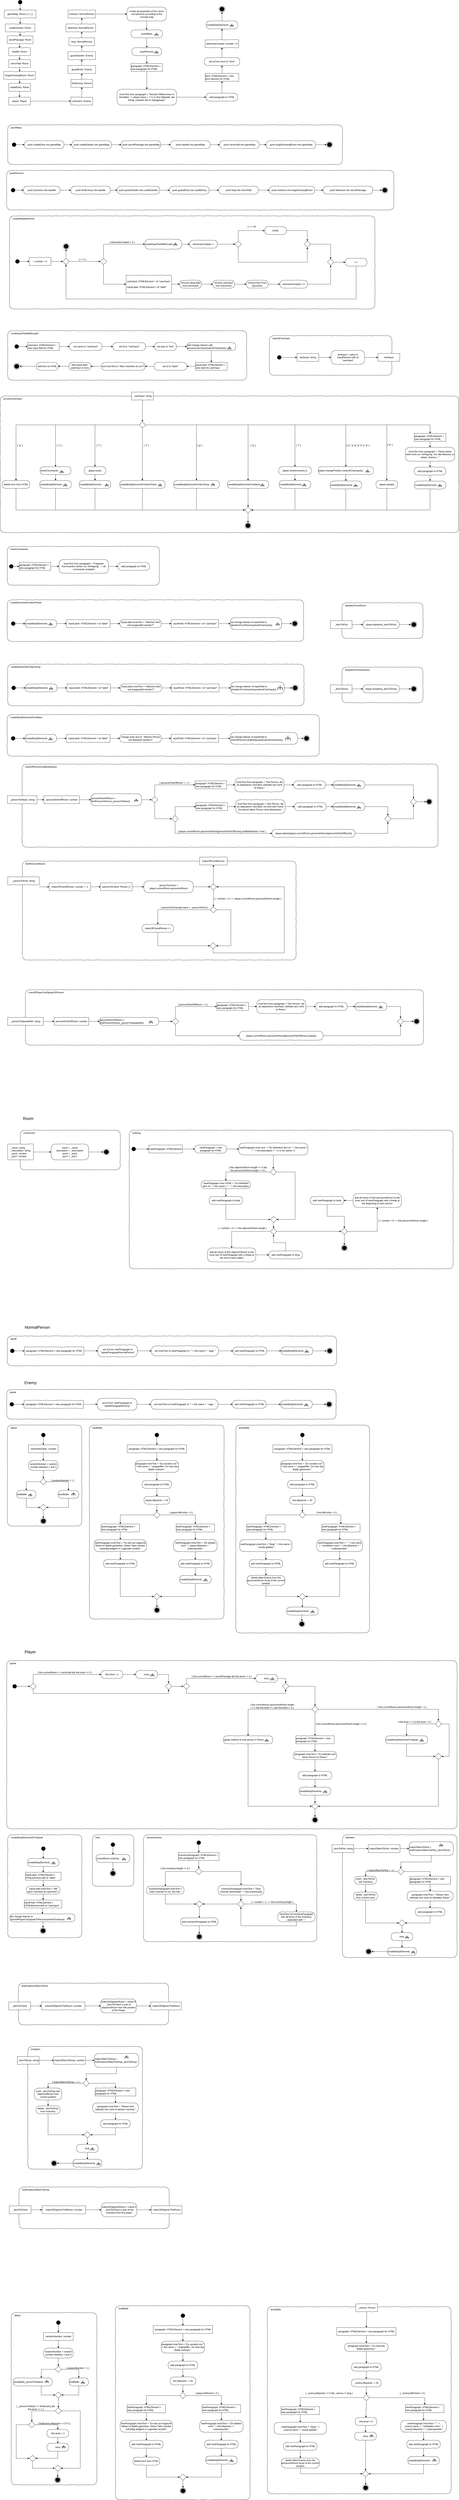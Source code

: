 <mxfile version="13.5.7" type="device"><diagram id="ruLIbZ4N8Nl4JyrR8JaH" name="Page-1"><mxGraphModel dx="2031" dy="2718" grid="1" gridSize="10" guides="1" tooltips="1" connect="1" arrows="1" fold="1" page="1" pageScale="1" pageWidth="2336" pageHeight="1654" math="0" shadow="0"><root><mxCell id="0"/><mxCell id="1" parent="0"/><mxCell id="af-ZfSAfbiWvyMGyDBWC-854" value="&lt;div style=&quot;text-align: left&quot;&gt;&lt;span&gt;&amp;nbsp; &amp;nbsp; findPositionOfItemToPick&lt;/span&gt;&lt;/div&gt;" style="rounded=1;whiteSpace=wrap;html=1;shadow=0;glass=0;comic=1;strokeColor=#000000;labelPosition=center;verticalLabelPosition=middle;align=left;verticalAlign=top;absoluteArcSize=1;arcSize=50;" vertex="1" parent="1"><mxGeometry x="99.5" y="8380" width="760" height="210" as="geometry"/></mxCell><mxCell id="af-ZfSAfbiWvyMGyDBWC-1" value="&lt;div style=&quot;text-align: left&quot;&gt;&lt;span&gt;&amp;nbsp; &amp;nbsp; createBodyElements&lt;/span&gt;&lt;/div&gt;" style="rounded=1;whiteSpace=wrap;html=1;shadow=0;glass=0;comic=1;strokeColor=#000000;labelPosition=center;verticalLabelPosition=middle;align=left;verticalAlign=top;absoluteArcSize=1;arcSize=50;" vertex="1" parent="1"><mxGeometry x="54.13" y="-550" width="1850" height="470" as="geometry"/></mxCell><mxCell id="af-ZfSAfbiWvyMGyDBWC-40" style="edgeStyle=orthogonalEdgeStyle;rounded=0;orthogonalLoop=1;jettySize=auto;html=1;exitX=1;exitY=0.5;exitDx=0;exitDy=0;" edge="1" parent="1" source="af-ZfSAfbiWvyMGyDBWC-2" target="af-ZfSAfbiWvyMGyDBWC-3"><mxGeometry relative="1" as="geometry"/></mxCell><mxCell id="af-ZfSAfbiWvyMGyDBWC-2" value="&lt;div style=&quot;text-align: left&quot;&gt;i: number = 0&lt;/div&gt;" style="rounded=0;whiteSpace=wrap;html=1;comic=1;" vertex="1" parent="1"><mxGeometry x="154.13" y="-340" width="110" height="40" as="geometry"/></mxCell><mxCell id="af-ZfSAfbiWvyMGyDBWC-5" style="edgeStyle=orthogonalEdgeStyle;rounded=0;orthogonalLoop=1;jettySize=auto;html=1;exitX=1;exitY=0.5;exitDx=0;exitDy=0;" edge="1" parent="1" source="af-ZfSAfbiWvyMGyDBWC-3" target="af-ZfSAfbiWvyMGyDBWC-4"><mxGeometry relative="1" as="geometry"/></mxCell><mxCell id="af-ZfSAfbiWvyMGyDBWC-44" style="edgeStyle=orthogonalEdgeStyle;rounded=0;orthogonalLoop=1;jettySize=auto;html=1;exitX=0.5;exitY=0;exitDx=0;exitDy=0;" edge="1" parent="1" source="af-ZfSAfbiWvyMGyDBWC-3" target="af-ZfSAfbiWvyMGyDBWC-43"><mxGeometry relative="1" as="geometry"/></mxCell><mxCell id="af-ZfSAfbiWvyMGyDBWC-3" value="" style="rhombus;whiteSpace=wrap;html=1;rounded=0;shadow=0;glass=0;comic=1;strokeColor=#000000;align=left;" vertex="1" parent="1"><mxGeometry x="324.13" y="-336" width="32" height="32" as="geometry"/></mxCell><mxCell id="af-ZfSAfbiWvyMGyDBWC-12" style="edgeStyle=orthogonalEdgeStyle;rounded=0;orthogonalLoop=1;jettySize=auto;html=1;exitX=0.5;exitY=0;exitDx=0;exitDy=0;entryX=0;entryY=0.5;entryDx=0;entryDy=0;" edge="1" parent="1" source="af-ZfSAfbiWvyMGyDBWC-4" target="af-ZfSAfbiWvyMGyDBWC-7"><mxGeometry relative="1" as="geometry"/></mxCell><mxCell id="af-ZfSAfbiWvyMGyDBWC-29" style="edgeStyle=orthogonalEdgeStyle;rounded=0;orthogonalLoop=1;jettySize=auto;html=1;exitX=0.5;exitY=1;exitDx=0;exitDy=0;entryX=0;entryY=0.5;entryDx=0;entryDy=0;" edge="1" parent="1" source="af-ZfSAfbiWvyMGyDBWC-4" target="af-ZfSAfbiWvyMGyDBWC-26"><mxGeometry relative="1" as="geometry"/></mxCell><mxCell id="af-ZfSAfbiWvyMGyDBWC-4" value="" style="rhombus;whiteSpace=wrap;html=1;rounded=0;shadow=0;glass=0;comic=1;strokeColor=#000000;align=left;" vertex="1" parent="1"><mxGeometry x="514.13" y="-336" width="32" height="32" as="geometry"/></mxCell><mxCell id="af-ZfSAfbiWvyMGyDBWC-6" value="[ i &amp;lt; 2 ]" style="text;html=1;strokeColor=none;fillColor=none;align=center;verticalAlign=middle;whiteSpace=wrap;rounded=0;" vertex="1" parent="1"><mxGeometry x="404.13" y="-340" width="40" height="20" as="geometry"/></mxCell><mxCell id="af-ZfSAfbiWvyMGyDBWC-14" style="edgeStyle=orthogonalEdgeStyle;rounded=0;orthogonalLoop=1;jettySize=auto;html=1;exitX=1;exitY=0.5;exitDx=0;exitDy=0;entryX=0;entryY=0.5;entryDx=0;entryDy=0;" edge="1" parent="1" source="af-ZfSAfbiWvyMGyDBWC-7" target="af-ZfSAfbiWvyMGyDBWC-11"><mxGeometry relative="1" as="geometry"/></mxCell><mxCell id="af-ZfSAfbiWvyMGyDBWC-7" value="createInputFieldWithLabel&amp;nbsp;" style="rounded=1;whiteSpace=wrap;html=1;absoluteArcSize=1;arcSize=50;strokeWidth=1;shadow=0;comic=1;align=left;" vertex="1" parent="1"><mxGeometry x="739.13" y="-432" width="187" height="50" as="geometry"/></mxCell><mxCell id="af-ZfSAfbiWvyMGyDBWC-9" value="" style="strokeWidth=2;html=1;shape=mxgraph.flowchart.annotation_2;align=left;rounded=1;comic=1;rotation=90;" vertex="1" parent="1"><mxGeometry x="886.13" y="-414.5" width="15" height="15" as="geometry"/></mxCell><mxCell id="af-ZfSAfbiWvyMGyDBWC-10" value="" style="endArrow=none;html=1;entryX=0.508;entryY=0.487;entryPerimeter=0;exitX=1;exitY=0.5;exitPerimeter=0;strokeWidth=2;" edge="1" parent="1" source="af-ZfSAfbiWvyMGyDBWC-9" target="af-ZfSAfbiWvyMGyDBWC-9"><mxGeometry width="50" height="50" relative="1" as="geometry"><mxPoint x="709.463" y="-352" as="sourcePoint"/><mxPoint x="742.797" y="-302" as="targetPoint"/></mxGeometry></mxCell><mxCell id="af-ZfSAfbiWvyMGyDBWC-18" style="edgeStyle=orthogonalEdgeStyle;rounded=0;orthogonalLoop=1;jettySize=auto;html=1;exitX=1;exitY=0.5;exitDx=0;exitDy=0;entryX=0;entryY=0.5;entryDx=0;entryDy=0;" edge="1" parent="1" source="af-ZfSAfbiWvyMGyDBWC-11" target="af-ZfSAfbiWvyMGyDBWC-15"><mxGeometry relative="1" as="geometry"/></mxCell><mxCell id="af-ZfSAfbiWvyMGyDBWC-11" value="elementsCreated ++" style="rounded=1;whiteSpace=wrap;html=1;absoluteArcSize=1;arcSize=50;strokeWidth=1;shadow=0;comic=1;" vertex="1" parent="1"><mxGeometry x="966.13" y="-427" width="140" height="40" as="geometry"/></mxCell><mxCell id="af-ZfSAfbiWvyMGyDBWC-13" value="[ elementsCreated = 0 ]" style="text;html=1;strokeColor=none;fillColor=none;align=center;verticalAlign=middle;whiteSpace=wrap;rounded=0;" vertex="1" parent="1"><mxGeometry x="553.13" y="-427" width="142" height="20" as="geometry"/></mxCell><mxCell id="af-ZfSAfbiWvyMGyDBWC-17" style="edgeStyle=orthogonalEdgeStyle;rounded=0;orthogonalLoop=1;jettySize=auto;html=1;exitX=0.5;exitY=0;exitDx=0;exitDy=0;entryX=0;entryY=0.5;entryDx=0;entryDy=0;" edge="1" parent="1" source="af-ZfSAfbiWvyMGyDBWC-15" target="af-ZfSAfbiWvyMGyDBWC-16"><mxGeometry relative="1" as="geometry"/></mxCell><mxCell id="af-ZfSAfbiWvyMGyDBWC-22" style="edgeStyle=orthogonalEdgeStyle;rounded=0;orthogonalLoop=1;jettySize=auto;html=1;exitX=0.5;exitY=1;exitDx=0;exitDy=0;entryX=0.5;entryY=1;entryDx=0;entryDy=0;" edge="1" parent="1" source="af-ZfSAfbiWvyMGyDBWC-15" target="af-ZfSAfbiWvyMGyDBWC-20"><mxGeometry relative="1" as="geometry"><Array as="points"><mxPoint x="1212.13" y="-316"/><mxPoint x="1562.13" y="-316"/></Array></mxGeometry></mxCell><mxCell id="af-ZfSAfbiWvyMGyDBWC-15" value="" style="rhombus;whiteSpace=wrap;html=1;rounded=0;shadow=0;glass=0;comic=1;strokeColor=#000000;align=left;" vertex="1" parent="1"><mxGeometry x="1196.13" y="-423" width="32" height="32" as="geometry"/></mxCell><mxCell id="af-ZfSAfbiWvyMGyDBWC-21" style="edgeStyle=orthogonalEdgeStyle;rounded=0;orthogonalLoop=1;jettySize=auto;html=1;exitX=1;exitY=0.5;exitDx=0;exitDy=0;entryX=0.5;entryY=0;entryDx=0;entryDy=0;" edge="1" parent="1" source="af-ZfSAfbiWvyMGyDBWC-16" target="af-ZfSAfbiWvyMGyDBWC-20"><mxGeometry relative="1" as="geometry"/></mxCell><mxCell id="af-ZfSAfbiWvyMGyDBWC-16" value="break" style="rounded=1;whiteSpace=wrap;html=1;absoluteArcSize=1;arcSize=50;strokeWidth=1;shadow=0;comic=1;" vertex="1" parent="1"><mxGeometry x="1346.13" y="-496" width="110" height="40" as="geometry"/></mxCell><mxCell id="af-ZfSAfbiWvyMGyDBWC-19" value="[ i == 0}" style="text;html=1;strokeColor=none;fillColor=none;align=center;verticalAlign=middle;whiteSpace=wrap;rounded=0;" vertex="1" parent="1"><mxGeometry x="1256.13" y="-506" width="50" height="20" as="geometry"/></mxCell><mxCell id="af-ZfSAfbiWvyMGyDBWC-35" style="edgeStyle=orthogonalEdgeStyle;rounded=0;orthogonalLoop=1;jettySize=auto;html=1;exitX=1;exitY=0.5;exitDx=0;exitDy=0;entryX=0.5;entryY=0;entryDx=0;entryDy=0;" edge="1" parent="1" source="af-ZfSAfbiWvyMGyDBWC-20" target="af-ZfSAfbiWvyMGyDBWC-28"><mxGeometry relative="1" as="geometry"/></mxCell><mxCell id="af-ZfSAfbiWvyMGyDBWC-20" value="" style="rhombus;whiteSpace=wrap;html=1;rounded=0;shadow=0;glass=0;comic=1;strokeColor=#000000;align=left;" vertex="1" parent="1"><mxGeometry x="1546.13" y="-423" width="32" height="32" as="geometry"/></mxCell><mxCell id="af-ZfSAfbiWvyMGyDBWC-31" style="edgeStyle=orthogonalEdgeStyle;rounded=0;orthogonalLoop=1;jettySize=auto;html=1;exitX=1;exitY=0.5;exitDx=0;exitDy=0;" edge="1" parent="1" source="af-ZfSAfbiWvyMGyDBWC-23" target="af-ZfSAfbiWvyMGyDBWC-24"><mxGeometry relative="1" as="geometry"/></mxCell><mxCell id="af-ZfSAfbiWvyMGyDBWC-23" value="remove inputLabel from document" style="rounded=1;whiteSpace=wrap;html=1;absoluteArcSize=1;arcSize=50;strokeWidth=1;shadow=0;comic=1;" vertex="1" parent="1"><mxGeometry x="915.88" y="-225" width="110" height="40" as="geometry"/></mxCell><mxCell id="af-ZfSAfbiWvyMGyDBWC-32" style="edgeStyle=orthogonalEdgeStyle;rounded=0;orthogonalLoop=1;jettySize=auto;html=1;exitX=1;exitY=0.5;exitDx=0;exitDy=0;" edge="1" parent="1" source="af-ZfSAfbiWvyMGyDBWC-24" target="af-ZfSAfbiWvyMGyDBWC-25"><mxGeometry relative="1" as="geometry"/></mxCell><mxCell id="af-ZfSAfbiWvyMGyDBWC-24" value="remove userInput from document" style="rounded=1;whiteSpace=wrap;html=1;absoluteArcSize=1;arcSize=50;strokeWidth=1;shadow=0;comic=1;" vertex="1" parent="1"><mxGeometry x="1083.38" y="-225" width="110" height="40" as="geometry"/></mxCell><mxCell id="af-ZfSAfbiWvyMGyDBWC-33" style="edgeStyle=orthogonalEdgeStyle;rounded=0;orthogonalLoop=1;jettySize=auto;html=1;exitX=1;exitY=0.5;exitDx=0;exitDy=0;entryX=0;entryY=0.5;entryDx=0;entryDy=0;" edge="1" parent="1" source="af-ZfSAfbiWvyMGyDBWC-25" target="af-ZfSAfbiWvyMGyDBWC-27"><mxGeometry relative="1" as="geometry"/></mxCell><mxCell id="af-ZfSAfbiWvyMGyDBWC-25" value="remove form from document" style="rounded=1;whiteSpace=wrap;html=1;absoluteArcSize=1;arcSize=50;strokeWidth=1;shadow=0;comic=1;" vertex="1" parent="1"><mxGeometry x="1253.38" y="-225" width="110" height="40" as="geometry"/></mxCell><mxCell id="af-ZfSAfbiWvyMGyDBWC-30" style="edgeStyle=orthogonalEdgeStyle;rounded=0;orthogonalLoop=1;jettySize=auto;html=1;exitX=1;exitY=0.5;exitDx=0;exitDy=0;" edge="1" parent="1" source="af-ZfSAfbiWvyMGyDBWC-26" target="af-ZfSAfbiWvyMGyDBWC-23"><mxGeometry relative="1" as="geometry"/></mxCell><mxCell id="af-ZfSAfbiWvyMGyDBWC-26" value="&lt;div style=&quot;text-align: left&quot;&gt;userInput: HTMLElement = Id &quot;userInput&quot;&lt;br&gt;&lt;br&gt;inputLabel: HTMLElement = Id &quot;label&quot;&lt;/div&gt;" style="rounded=0;whiteSpace=wrap;html=1;comic=1;" vertex="1" parent="1"><mxGeometry x="644.13" y="-250" width="230" height="90" as="geometry"/></mxCell><mxCell id="af-ZfSAfbiWvyMGyDBWC-34" style="edgeStyle=orthogonalEdgeStyle;rounded=0;orthogonalLoop=1;jettySize=auto;html=1;exitX=1;exitY=0.5;exitDx=0;exitDy=0;entryX=0.5;entryY=1;entryDx=0;entryDy=0;" edge="1" parent="1" source="af-ZfSAfbiWvyMGyDBWC-27" target="af-ZfSAfbiWvyMGyDBWC-28"><mxGeometry relative="1" as="geometry"/></mxCell><mxCell id="af-ZfSAfbiWvyMGyDBWC-27" value="elementsCreated = 0" style="rounded=1;whiteSpace=wrap;html=1;absoluteArcSize=1;arcSize=50;strokeWidth=1;shadow=0;comic=1;" vertex="1" parent="1"><mxGeometry x="1423.38" y="-225" width="139" height="40" as="geometry"/></mxCell><mxCell id="af-ZfSAfbiWvyMGyDBWC-37" style="edgeStyle=orthogonalEdgeStyle;rounded=0;orthogonalLoop=1;jettySize=auto;html=1;exitX=1;exitY=0.5;exitDx=0;exitDy=0;" edge="1" parent="1" source="af-ZfSAfbiWvyMGyDBWC-28" target="af-ZfSAfbiWvyMGyDBWC-41"><mxGeometry relative="1" as="geometry"><mxPoint x="1744.13" y="-317" as="targetPoint"/></mxGeometry></mxCell><mxCell id="af-ZfSAfbiWvyMGyDBWC-28" value="" style="rhombus;whiteSpace=wrap;html=1;rounded=0;shadow=0;glass=0;comic=1;strokeColor=#000000;align=left;" vertex="1" parent="1"><mxGeometry x="1664.13" y="-332" width="32" height="32" as="geometry"/></mxCell><mxCell id="af-ZfSAfbiWvyMGyDBWC-39" style="edgeStyle=orthogonalEdgeStyle;rounded=0;orthogonalLoop=1;jettySize=auto;html=1;exitX=1;exitY=0.5;exitDx=0;exitDy=0;" edge="1" parent="1" source="af-ZfSAfbiWvyMGyDBWC-38" target="af-ZfSAfbiWvyMGyDBWC-2"><mxGeometry relative="1" as="geometry"/></mxCell><mxCell id="af-ZfSAfbiWvyMGyDBWC-38" value="" style="ellipse;whiteSpace=wrap;html=1;rounded=0;shadow=0;comic=0;labelBackgroundColor=none;strokeColor=#000000;strokeWidth=1;fillColor=#000000;fontFamily=Verdana;fontSize=12;fontColor=#000000;align=center;comic=1" vertex="1" parent="1"><mxGeometry x="84.13" y="-330" width="20" height="20" as="geometry"/></mxCell><mxCell id="af-ZfSAfbiWvyMGyDBWC-42" style="edgeStyle=orthogonalEdgeStyle;rounded=0;orthogonalLoop=1;jettySize=auto;html=1;exitX=0.5;exitY=1;exitDx=0;exitDy=0;entryX=0.5;entryY=1;entryDx=0;entryDy=0;" edge="1" parent="1" source="af-ZfSAfbiWvyMGyDBWC-41" target="af-ZfSAfbiWvyMGyDBWC-3"><mxGeometry relative="1" as="geometry"><Array as="points"><mxPoint x="1809.13" y="-130"/><mxPoint x="340.13" y="-130"/></Array></mxGeometry></mxCell><mxCell id="af-ZfSAfbiWvyMGyDBWC-41" value="i++" style="rounded=1;whiteSpace=wrap;html=1;absoluteArcSize=1;arcSize=50;strokeWidth=1;shadow=0;comic=1;" vertex="1" parent="1"><mxGeometry x="1754.13" y="-336" width="110" height="40" as="geometry"/></mxCell><mxCell id="af-ZfSAfbiWvyMGyDBWC-43" value="" style="ellipse;html=1;shape=endState;fillColor=#000000;strokeColor=#000000;comic=1" vertex="1" parent="1"><mxGeometry x="325.13" y="-411" width="31" height="30" as="geometry"/></mxCell><mxCell id="af-ZfSAfbiWvyMGyDBWC-45" value="&lt;div style=&quot;text-align: left&quot;&gt;&lt;span&gt;&amp;nbsp; &amp;nbsp; submitCharInput&lt;/span&gt;&lt;/div&gt;" style="rounded=1;whiteSpace=wrap;html=1;shadow=0;glass=0;comic=1;strokeColor=#000000;labelPosition=center;verticalLabelPosition=middle;align=left;verticalAlign=top;absoluteArcSize=1;arcSize=50;" vertex="1" parent="1"><mxGeometry x="1370" y="55" width="620" height="200" as="geometry"/></mxCell><mxCell id="af-ZfSAfbiWvyMGyDBWC-49" style="edgeStyle=orthogonalEdgeStyle;rounded=0;orthogonalLoop=1;jettySize=auto;html=1;exitX=1;exitY=0.5;exitDx=0;exitDy=0;" edge="1" parent="1" source="af-ZfSAfbiWvyMGyDBWC-46" target="af-ZfSAfbiWvyMGyDBWC-47"><mxGeometry relative="1" as="geometry"/></mxCell><mxCell id="af-ZfSAfbiWvyMGyDBWC-46" value="" style="ellipse;whiteSpace=wrap;html=1;rounded=0;shadow=0;comic=0;labelBackgroundColor=none;strokeColor=#000000;strokeWidth=1;fillColor=#000000;fontFamily=Verdana;fontSize=12;fontColor=#000000;align=center;comic=1" vertex="1" parent="1"><mxGeometry x="1410" y="155" width="20" height="20" as="geometry"/></mxCell><mxCell id="af-ZfSAfbiWvyMGyDBWC-50" style="edgeStyle=orthogonalEdgeStyle;rounded=0;orthogonalLoop=1;jettySize=auto;html=1;exitX=1;exitY=0.5;exitDx=0;exitDy=0;" edge="1" parent="1" source="af-ZfSAfbiWvyMGyDBWC-47" target="af-ZfSAfbiWvyMGyDBWC-48"><mxGeometry relative="1" as="geometry"/></mxCell><mxCell id="af-ZfSAfbiWvyMGyDBWC-47" value="&lt;div style=&quot;text-align: left&quot;&gt;textInput: string&lt;/div&gt;" style="rounded=0;whiteSpace=wrap;html=1;comic=1;" vertex="1" parent="1"><mxGeometry x="1510" y="145" width="110" height="40" as="geometry"/></mxCell><mxCell id="af-ZfSAfbiWvyMGyDBWC-52" style="edgeStyle=orthogonalEdgeStyle;rounded=0;orthogonalLoop=1;jettySize=auto;html=1;exitX=1;exitY=0.5;exitDx=0;exitDy=0;" edge="1" parent="1" source="af-ZfSAfbiWvyMGyDBWC-48" target="af-ZfSAfbiWvyMGyDBWC-51"><mxGeometry relative="1" as="geometry"/></mxCell><mxCell id="af-ZfSAfbiWvyMGyDBWC-48" value="textInput = value of InputElement with Id &quot;userInput&quot;" style="rounded=1;whiteSpace=wrap;html=1;absoluteArcSize=1;arcSize=50;strokeWidth=1;shadow=0;comic=1;" vertex="1" parent="1"><mxGeometry x="1682" y="130" width="170" height="70" as="geometry"/></mxCell><mxCell id="af-ZfSAfbiWvyMGyDBWC-51" value="&lt;div style=&quot;text-align: left&quot;&gt;textInput&lt;/div&gt;" style="rounded=0;whiteSpace=wrap;html=1;comic=1;" vertex="1" parent="1"><mxGeometry x="1920" y="145" width="110" height="40" as="geometry"/></mxCell><mxCell id="af-ZfSAfbiWvyMGyDBWC-53" value="&lt;div style=&quot;text-align: left&quot;&gt;&lt;span&gt;&amp;nbsp; &amp;nbsp; processUserInput&lt;/span&gt;&lt;/div&gt;" style="rounded=1;whiteSpace=wrap;html=1;shadow=0;glass=0;comic=1;strokeColor=#000000;labelPosition=center;verticalLabelPosition=middle;align=left;verticalAlign=top;absoluteArcSize=1;arcSize=50;" vertex="1" parent="1"><mxGeometry x="7" y="360" width="2321.5" height="690" as="geometry"/></mxCell><mxCell id="af-ZfSAfbiWvyMGyDBWC-107" style="edgeStyle=orthogonalEdgeStyle;rounded=0;orthogonalLoop=1;jettySize=auto;html=1;exitX=1;exitY=0.5;exitDx=0;exitDy=0;entryX=0.5;entryY=0;entryDx=0;entryDy=0;" edge="1" parent="1" source="af-ZfSAfbiWvyMGyDBWC-55" target="af-ZfSAfbiWvyMGyDBWC-106"><mxGeometry relative="1" as="geometry"/></mxCell><mxCell id="af-ZfSAfbiWvyMGyDBWC-109" style="edgeStyle=orthogonalEdgeStyle;rounded=0;orthogonalLoop=1;jettySize=auto;html=1;exitX=0;exitY=0.5;exitDx=0;exitDy=0;" edge="1" parent="1" source="af-ZfSAfbiWvyMGyDBWC-55" target="af-ZfSAfbiWvyMGyDBWC-56"><mxGeometry relative="1" as="geometry"/></mxCell><mxCell id="af-ZfSAfbiWvyMGyDBWC-110" style="edgeStyle=orthogonalEdgeStyle;rounded=0;orthogonalLoop=1;jettySize=auto;html=1;exitX=0;exitY=0.5;exitDx=0;exitDy=0;" edge="1" parent="1" source="af-ZfSAfbiWvyMGyDBWC-55" target="af-ZfSAfbiWvyMGyDBWC-58"><mxGeometry relative="1" as="geometry"/></mxCell><mxCell id="af-ZfSAfbiWvyMGyDBWC-113" style="edgeStyle=orthogonalEdgeStyle;rounded=0;orthogonalLoop=1;jettySize=auto;html=1;exitX=0.5;exitY=1;exitDx=0;exitDy=0;" edge="1" parent="1" source="af-ZfSAfbiWvyMGyDBWC-55" target="af-ZfSAfbiWvyMGyDBWC-61"><mxGeometry relative="1" as="geometry"/></mxCell><mxCell id="af-ZfSAfbiWvyMGyDBWC-114" style="edgeStyle=orthogonalEdgeStyle;rounded=0;orthogonalLoop=1;jettySize=auto;html=1;exitX=1;exitY=0.5;exitDx=0;exitDy=0;" edge="1" parent="1" source="af-ZfSAfbiWvyMGyDBWC-55" target="af-ZfSAfbiWvyMGyDBWC-73"><mxGeometry relative="1" as="geometry"/></mxCell><mxCell id="af-ZfSAfbiWvyMGyDBWC-115" style="edgeStyle=orthogonalEdgeStyle;rounded=0;orthogonalLoop=1;jettySize=auto;html=1;exitX=1;exitY=0.5;exitDx=0;exitDy=0;" edge="1" parent="1" source="af-ZfSAfbiWvyMGyDBWC-55" target="af-ZfSAfbiWvyMGyDBWC-78"><mxGeometry relative="1" as="geometry"/></mxCell><mxCell id="af-ZfSAfbiWvyMGyDBWC-116" style="edgeStyle=orthogonalEdgeStyle;rounded=0;orthogonalLoop=1;jettySize=auto;html=1;exitX=1;exitY=0.5;exitDx=0;exitDy=0;" edge="1" parent="1" source="af-ZfSAfbiWvyMGyDBWC-55" target="af-ZfSAfbiWvyMGyDBWC-83"><mxGeometry relative="1" as="geometry"/></mxCell><mxCell id="af-ZfSAfbiWvyMGyDBWC-118" style="edgeStyle=orthogonalEdgeStyle;rounded=0;orthogonalLoop=1;jettySize=auto;html=1;exitX=1;exitY=0.5;exitDx=0;exitDy=0;" edge="1" parent="1" source="af-ZfSAfbiWvyMGyDBWC-55" target="af-ZfSAfbiWvyMGyDBWC-88"><mxGeometry relative="1" as="geometry"/></mxCell><mxCell id="af-ZfSAfbiWvyMGyDBWC-120" style="edgeStyle=orthogonalEdgeStyle;rounded=0;orthogonalLoop=1;jettySize=auto;html=1;exitX=1;exitY=0.5;exitDx=0;exitDy=0;" edge="1" parent="1" source="af-ZfSAfbiWvyMGyDBWC-55" target="af-ZfSAfbiWvyMGyDBWC-96"><mxGeometry relative="1" as="geometry"/></mxCell><mxCell id="af-ZfSAfbiWvyMGyDBWC-451" style="edgeStyle=orthogonalEdgeStyle;rounded=0;orthogonalLoop=1;jettySize=auto;html=1;exitX=0;exitY=0.5;exitDx=0;exitDy=0;" edge="1" parent="1" source="af-ZfSAfbiWvyMGyDBWC-55" target="af-ZfSAfbiWvyMGyDBWC-449"><mxGeometry relative="1" as="geometry"/></mxCell><mxCell id="af-ZfSAfbiWvyMGyDBWC-55" value="" style="rhombus;whiteSpace=wrap;html=1;rounded=0;shadow=0;glass=0;comic=1;strokeColor=#000000;align=left;" vertex="1" parent="1"><mxGeometry x="711" y="490" width="32" height="32" as="geometry"/></mxCell><mxCell id="af-ZfSAfbiWvyMGyDBWC-111" style="edgeStyle=orthogonalEdgeStyle;rounded=0;orthogonalLoop=1;jettySize=auto;html=1;exitX=0.5;exitY=1;exitDx=0;exitDy=0;" edge="1" parent="1" source="af-ZfSAfbiWvyMGyDBWC-56" target="af-ZfSAfbiWvyMGyDBWC-57"><mxGeometry relative="1" as="geometry"/></mxCell><mxCell id="af-ZfSAfbiWvyMGyDBWC-56" value="showCommands" style="rounded=1;whiteSpace=wrap;html=1;absoluteArcSize=1;arcSize=50;strokeWidth=1;shadow=0;comic=1;align=left;" vertex="1" parent="1"><mxGeometry x="208.75" y="717" width="156.5" height="40" as="geometry"/></mxCell><mxCell id="af-ZfSAfbiWvyMGyDBWC-125" style="edgeStyle=orthogonalEdgeStyle;rounded=0;orthogonalLoop=1;jettySize=auto;html=1;exitX=0.5;exitY=1;exitDx=0;exitDy=0;entryX=0;entryY=0.5;entryDx=0;entryDy=0;" edge="1" parent="1" source="af-ZfSAfbiWvyMGyDBWC-57" target="af-ZfSAfbiWvyMGyDBWC-124"><mxGeometry relative="1" as="geometry"/></mxCell><mxCell id="af-ZfSAfbiWvyMGyDBWC-57" value="createBodyElements" style="rounded=1;whiteSpace=wrap;html=1;absoluteArcSize=1;arcSize=50;strokeWidth=1;shadow=0;comic=1;align=left;" vertex="1" parent="1"><mxGeometry x="207" y="787" width="160" height="40" as="geometry"/></mxCell><mxCell id="af-ZfSAfbiWvyMGyDBWC-112" style="edgeStyle=orthogonalEdgeStyle;rounded=0;orthogonalLoop=1;jettySize=auto;html=1;exitX=0.5;exitY=1;exitDx=0;exitDy=0;" edge="1" parent="1" source="af-ZfSAfbiWvyMGyDBWC-58" target="af-ZfSAfbiWvyMGyDBWC-59"><mxGeometry relative="1" as="geometry"/></mxCell><mxCell id="af-ZfSAfbiWvyMGyDBWC-58" value="player.look()" style="rounded=1;whiteSpace=wrap;html=1;absoluteArcSize=1;arcSize=50;strokeWidth=1;shadow=0;comic=1;" vertex="1" parent="1"><mxGeometry x="432" y="717" width="110" height="40" as="geometry"/></mxCell><mxCell id="af-ZfSAfbiWvyMGyDBWC-126" style="edgeStyle=orthogonalEdgeStyle;rounded=0;orthogonalLoop=1;jettySize=auto;html=1;exitX=0.5;exitY=1;exitDx=0;exitDy=0;entryX=0;entryY=0.5;entryDx=0;entryDy=0;" edge="1" parent="1" source="af-ZfSAfbiWvyMGyDBWC-59" target="af-ZfSAfbiWvyMGyDBWC-124"><mxGeometry relative="1" as="geometry"><mxPoint x="967" y="1090" as="targetPoint"/></mxGeometry></mxCell><mxCell id="af-ZfSAfbiWvyMGyDBWC-59" value="createBodyElements" style="rounded=1;whiteSpace=wrap;html=1;absoluteArcSize=1;arcSize=50;strokeWidth=1;shadow=0;comic=1;align=left;" vertex="1" parent="1"><mxGeometry x="407" y="787" width="160" height="40" as="geometry"/></mxCell><mxCell id="af-ZfSAfbiWvyMGyDBWC-127" style="edgeStyle=orthogonalEdgeStyle;rounded=0;orthogonalLoop=1;jettySize=auto;html=1;exitX=0.5;exitY=1;exitDx=0;exitDy=0;entryX=0;entryY=0.5;entryDx=0;entryDy=0;" edge="1" parent="1" source="af-ZfSAfbiWvyMGyDBWC-61" target="af-ZfSAfbiWvyMGyDBWC-124"><mxGeometry relative="1" as="geometry"><mxPoint x="1247" y="940" as="targetPoint"/><Array as="points"><mxPoint x="727" y="936"/></Array></mxGeometry></mxCell><mxCell id="af-ZfSAfbiWvyMGyDBWC-61" value="createBodyElementsForItemPicker" style="rounded=1;whiteSpace=wrap;html=1;absoluteArcSize=1;arcSize=50;strokeWidth=1;shadow=0;comic=1;align=left;" vertex="1" parent="1"><mxGeometry x="612" y="787" width="230" height="40" as="geometry"/></mxCell><mxCell id="af-ZfSAfbiWvyMGyDBWC-62" value="" style="group;rotation=90;" vertex="1" connectable="0" parent="1"><mxGeometry x="807" y="797" width="20" height="20" as="geometry"/></mxCell><mxCell id="af-ZfSAfbiWvyMGyDBWC-63" value="" style="strokeWidth=2;html=1;shape=mxgraph.flowchart.annotation_2;align=left;rounded=1;comic=1;rotation=90;" vertex="1" parent="af-ZfSAfbiWvyMGyDBWC-62"><mxGeometry x="2" y="5" width="15" height="15" as="geometry"/></mxCell><mxCell id="af-ZfSAfbiWvyMGyDBWC-64" value="" style="endArrow=none;html=1;entryX=0.508;entryY=0.487;entryPerimeter=0;exitX=1;exitY=0.5;exitPerimeter=0;strokeWidth=2;" edge="1" parent="af-ZfSAfbiWvyMGyDBWC-62" source="af-ZfSAfbiWvyMGyDBWC-63" target="af-ZfSAfbiWvyMGyDBWC-63"><mxGeometry width="50" height="50" relative="1" as="geometry"><mxPoint x="-46.667" as="sourcePoint"/><mxPoint x="-13.333" y="50" as="targetPoint"/></mxGeometry></mxCell><mxCell id="af-ZfSAfbiWvyMGyDBWC-66" value="" style="group;rotation=90;" vertex="1" connectable="0" parent="1"><mxGeometry x="537" y="797" width="20" height="20" as="geometry"/></mxCell><mxCell id="af-ZfSAfbiWvyMGyDBWC-67" value="" style="strokeWidth=2;html=1;shape=mxgraph.flowchart.annotation_2;align=left;rounded=1;comic=1;rotation=90;" vertex="1" parent="af-ZfSAfbiWvyMGyDBWC-66"><mxGeometry x="2" y="5" width="15" height="15" as="geometry"/></mxCell><mxCell id="af-ZfSAfbiWvyMGyDBWC-68" value="" style="endArrow=none;html=1;entryX=0.508;entryY=0.487;entryPerimeter=0;exitX=1;exitY=0.5;exitPerimeter=0;strokeWidth=2;" edge="1" parent="af-ZfSAfbiWvyMGyDBWC-66" source="af-ZfSAfbiWvyMGyDBWC-67" target="af-ZfSAfbiWvyMGyDBWC-67"><mxGeometry width="50" height="50" relative="1" as="geometry"><mxPoint x="-46.667" as="sourcePoint"/><mxPoint x="-13.333" y="50" as="targetPoint"/></mxGeometry></mxCell><mxCell id="af-ZfSAfbiWvyMGyDBWC-69" value="" style="group;rotation=90;" vertex="1" connectable="0" parent="1"><mxGeometry x="327" y="797" width="20" height="20" as="geometry"/></mxCell><mxCell id="af-ZfSAfbiWvyMGyDBWC-70" value="" style="strokeWidth=2;html=1;shape=mxgraph.flowchart.annotation_2;align=left;rounded=1;comic=1;rotation=90;" vertex="1" parent="af-ZfSAfbiWvyMGyDBWC-69"><mxGeometry x="2" y="5" width="15" height="15" as="geometry"/></mxCell><mxCell id="af-ZfSAfbiWvyMGyDBWC-71" value="" style="endArrow=none;html=1;entryX=0.508;entryY=0.487;entryPerimeter=0;exitX=1;exitY=0.5;exitPerimeter=0;strokeWidth=2;" edge="1" parent="af-ZfSAfbiWvyMGyDBWC-69" source="af-ZfSAfbiWvyMGyDBWC-70" target="af-ZfSAfbiWvyMGyDBWC-70"><mxGeometry width="50" height="50" relative="1" as="geometry"><mxPoint x="-46.667" as="sourcePoint"/><mxPoint x="-13.333" y="50" as="targetPoint"/></mxGeometry></mxCell><mxCell id="af-ZfSAfbiWvyMGyDBWC-128" style="edgeStyle=orthogonalEdgeStyle;rounded=0;orthogonalLoop=1;jettySize=auto;html=1;exitX=0.5;exitY=1;exitDx=0;exitDy=0;entryX=0;entryY=0.5;entryDx=0;entryDy=0;" edge="1" parent="1" source="af-ZfSAfbiWvyMGyDBWC-73" target="af-ZfSAfbiWvyMGyDBWC-124"><mxGeometry relative="1" as="geometry"/></mxCell><mxCell id="af-ZfSAfbiWvyMGyDBWC-73" value="createBodyElementsForItemDrop" style="rounded=1;whiteSpace=wrap;html=1;absoluteArcSize=1;arcSize=50;strokeWidth=1;shadow=0;comic=1;align=left;" vertex="1" parent="1"><mxGeometry x="884.5" y="787" width="232.5" height="40" as="geometry"/></mxCell><mxCell id="af-ZfSAfbiWvyMGyDBWC-75" value="" style="strokeWidth=2;html=1;shape=mxgraph.flowchart.annotation_2;align=left;rounded=1;comic=1;rotation=90;" vertex="1" parent="1"><mxGeometry x="1077" y="799.5" width="15" height="15" as="geometry"/></mxCell><mxCell id="af-ZfSAfbiWvyMGyDBWC-76" value="" style="endArrow=none;html=1;entryX=0.508;entryY=0.487;entryPerimeter=0;exitX=1;exitY=0.5;exitPerimeter=0;strokeWidth=2;" edge="1" parent="1" source="af-ZfSAfbiWvyMGyDBWC-75" target="af-ZfSAfbiWvyMGyDBWC-75"><mxGeometry width="50" height="50" relative="1" as="geometry"><mxPoint x="957.833" y="797" as="sourcePoint"/><mxPoint x="991.167" y="847" as="targetPoint"/></mxGeometry></mxCell><mxCell id="af-ZfSAfbiWvyMGyDBWC-129" style="edgeStyle=orthogonalEdgeStyle;rounded=0;orthogonalLoop=1;jettySize=auto;html=1;exitX=0.5;exitY=1;exitDx=0;exitDy=0;" edge="1" parent="1" source="af-ZfSAfbiWvyMGyDBWC-78" target="af-ZfSAfbiWvyMGyDBWC-124"><mxGeometry relative="1" as="geometry"/></mxCell><mxCell id="af-ZfSAfbiWvyMGyDBWC-78" value="createBodyElementsForAttack" style="rounded=1;whiteSpace=wrap;html=1;absoluteArcSize=1;arcSize=50;strokeWidth=1;shadow=0;comic=1;align=left;" vertex="1" parent="1"><mxGeometry x="1157" y="787" width="210" height="40" as="geometry"/></mxCell><mxCell id="af-ZfSAfbiWvyMGyDBWC-80" value="" style="strokeWidth=2;html=1;shape=mxgraph.flowchart.annotation_2;align=left;rounded=1;comic=1;rotation=90;" vertex="1" parent="1"><mxGeometry x="1327" y="802" width="15" height="15" as="geometry"/></mxCell><mxCell id="af-ZfSAfbiWvyMGyDBWC-81" value="" style="endArrow=none;html=1;entryX=0.508;entryY=0.487;entryPerimeter=0;exitX=1;exitY=0.5;exitPerimeter=0;strokeWidth=2;" edge="1" parent="1" source="af-ZfSAfbiWvyMGyDBWC-80" target="af-ZfSAfbiWvyMGyDBWC-80"><mxGeometry width="50" height="50" relative="1" as="geometry"><mxPoint x="1230.333" y="797" as="sourcePoint"/><mxPoint x="1263.667" y="847" as="targetPoint"/></mxGeometry></mxCell><mxCell id="af-ZfSAfbiWvyMGyDBWC-117" style="edgeStyle=orthogonalEdgeStyle;rounded=0;orthogonalLoop=1;jettySize=auto;html=1;exitX=0.5;exitY=1;exitDx=0;exitDy=0;" edge="1" parent="1" source="af-ZfSAfbiWvyMGyDBWC-83" target="af-ZfSAfbiWvyMGyDBWC-84"><mxGeometry relative="1" as="geometry"/></mxCell><mxCell id="af-ZfSAfbiWvyMGyDBWC-83" value="player.showInventory ()" style="rounded=1;whiteSpace=wrap;html=1;absoluteArcSize=1;arcSize=50;strokeWidth=1;shadow=0;comic=1;" vertex="1" parent="1"><mxGeometry x="1417" y="717" width="165" height="40" as="geometry"/></mxCell><mxCell id="af-ZfSAfbiWvyMGyDBWC-130" style="edgeStyle=orthogonalEdgeStyle;rounded=0;orthogonalLoop=1;jettySize=auto;html=1;exitX=0.5;exitY=1;exitDx=0;exitDy=0;entryX=1;entryY=0.5;entryDx=0;entryDy=0;" edge="1" parent="1" source="af-ZfSAfbiWvyMGyDBWC-84" target="af-ZfSAfbiWvyMGyDBWC-124"><mxGeometry relative="1" as="geometry"/></mxCell><mxCell id="af-ZfSAfbiWvyMGyDBWC-84" value="createBodyElements" style="rounded=1;whiteSpace=wrap;html=1;absoluteArcSize=1;arcSize=50;strokeWidth=1;shadow=0;comic=1;align=left;" vertex="1" parent="1"><mxGeometry x="1419.5" y="787" width="160" height="40" as="geometry"/></mxCell><mxCell id="af-ZfSAfbiWvyMGyDBWC-85" value="" style="group;rotation=90;" vertex="1" connectable="0" parent="1"><mxGeometry x="1537" y="797" width="20" height="20" as="geometry"/></mxCell><mxCell id="af-ZfSAfbiWvyMGyDBWC-86" value="" style="strokeWidth=2;html=1;shape=mxgraph.flowchart.annotation_2;align=left;rounded=1;comic=1;rotation=90;" vertex="1" parent="af-ZfSAfbiWvyMGyDBWC-85"><mxGeometry x="2" y="5" width="15" height="15" as="geometry"/></mxCell><mxCell id="af-ZfSAfbiWvyMGyDBWC-87" value="" style="endArrow=none;html=1;entryX=0.508;entryY=0.487;entryPerimeter=0;exitX=1;exitY=0.5;exitPerimeter=0;strokeWidth=2;" edge="1" parent="af-ZfSAfbiWvyMGyDBWC-85" source="af-ZfSAfbiWvyMGyDBWC-86" target="af-ZfSAfbiWvyMGyDBWC-86"><mxGeometry width="50" height="50" relative="1" as="geometry"><mxPoint x="-46.667" as="sourcePoint"/><mxPoint x="-13.333" y="50" as="targetPoint"/></mxGeometry></mxCell><mxCell id="af-ZfSAfbiWvyMGyDBWC-119" style="edgeStyle=orthogonalEdgeStyle;rounded=0;orthogonalLoop=1;jettySize=auto;html=1;exitX=0.5;exitY=1;exitDx=0;exitDy=0;" edge="1" parent="1" source="af-ZfSAfbiWvyMGyDBWC-88" target="af-ZfSAfbiWvyMGyDBWC-89"><mxGeometry relative="1" as="geometry"/></mxCell><mxCell id="af-ZfSAfbiWvyMGyDBWC-88" value="player.changePosition (submitCharInput())" style="rounded=1;whiteSpace=wrap;html=1;absoluteArcSize=1;arcSize=50;strokeWidth=1;shadow=0;comic=1;align=left;" vertex="1" parent="1"><mxGeometry x="1617" y="717" width="280" height="40" as="geometry"/></mxCell><mxCell id="af-ZfSAfbiWvyMGyDBWC-131" style="edgeStyle=orthogonalEdgeStyle;rounded=0;orthogonalLoop=1;jettySize=auto;html=1;exitX=0.5;exitY=1;exitDx=0;exitDy=0;entryX=1;entryY=0.5;entryDx=0;entryDy=0;" edge="1" parent="1" source="af-ZfSAfbiWvyMGyDBWC-89" target="af-ZfSAfbiWvyMGyDBWC-124"><mxGeometry relative="1" as="geometry"/></mxCell><mxCell id="af-ZfSAfbiWvyMGyDBWC-89" value="createBodyElements" style="rounded=1;whiteSpace=wrap;html=1;absoluteArcSize=1;arcSize=50;strokeWidth=1;shadow=0;comic=1;align=left;" vertex="1" parent="1"><mxGeometry x="1677" y="789.5" width="160" height="40" as="geometry"/></mxCell><mxCell id="af-ZfSAfbiWvyMGyDBWC-90" value="" style="group;rotation=90;" vertex="1" connectable="0" parent="1"><mxGeometry x="1797" y="799.5" width="20" height="20" as="geometry"/></mxCell><mxCell id="af-ZfSAfbiWvyMGyDBWC-91" value="" style="strokeWidth=2;html=1;shape=mxgraph.flowchart.annotation_2;align=left;rounded=1;comic=1;rotation=90;" vertex="1" parent="af-ZfSAfbiWvyMGyDBWC-90"><mxGeometry x="2" y="5" width="15" height="15" as="geometry"/></mxCell><mxCell id="af-ZfSAfbiWvyMGyDBWC-92" value="" style="endArrow=none;html=1;entryX=0.508;entryY=0.487;entryPerimeter=0;exitX=1;exitY=0.5;exitPerimeter=0;strokeWidth=2;" edge="1" parent="af-ZfSAfbiWvyMGyDBWC-90" source="af-ZfSAfbiWvyMGyDBWC-91" target="af-ZfSAfbiWvyMGyDBWC-91"><mxGeometry width="50" height="50" relative="1" as="geometry"><mxPoint x="-46.667" as="sourcePoint"/><mxPoint x="-13.333" y="50" as="targetPoint"/></mxGeometry></mxCell><mxCell id="af-ZfSAfbiWvyMGyDBWC-93" value="" style="group;rotation=90;" vertex="1" connectable="0" parent="1"><mxGeometry x="1857" y="727" width="20" height="20" as="geometry"/></mxCell><mxCell id="af-ZfSAfbiWvyMGyDBWC-94" value="" style="strokeWidth=2;html=1;shape=mxgraph.flowchart.annotation_2;align=left;rounded=1;comic=1;rotation=90;" vertex="1" parent="af-ZfSAfbiWvyMGyDBWC-93"><mxGeometry x="2" y="5" width="15" height="15" as="geometry"/></mxCell><mxCell id="af-ZfSAfbiWvyMGyDBWC-95" value="" style="endArrow=none;html=1;entryX=0.508;entryY=0.487;entryPerimeter=0;exitX=1;exitY=0.5;exitPerimeter=0;strokeWidth=2;" edge="1" parent="af-ZfSAfbiWvyMGyDBWC-93" source="af-ZfSAfbiWvyMGyDBWC-94" target="af-ZfSAfbiWvyMGyDBWC-94"><mxGeometry width="50" height="50" relative="1" as="geometry"><mxPoint x="-46.667" as="sourcePoint"/><mxPoint x="-13.333" y="50" as="targetPoint"/></mxGeometry></mxCell><mxCell id="af-ZfSAfbiWvyMGyDBWC-132" style="edgeStyle=orthogonalEdgeStyle;rounded=0;orthogonalLoop=1;jettySize=auto;html=1;exitX=0.5;exitY=1;exitDx=0;exitDy=0;entryX=1;entryY=0.5;entryDx=0;entryDy=0;" edge="1" parent="1" source="af-ZfSAfbiWvyMGyDBWC-96" target="af-ZfSAfbiWvyMGyDBWC-124"><mxGeometry relative="1" as="geometry"/></mxCell><mxCell id="af-ZfSAfbiWvyMGyDBWC-96" value="player.speak()" style="rounded=1;whiteSpace=wrap;html=1;absoluteArcSize=1;arcSize=50;strokeWidth=1;shadow=0;comic=1;" vertex="1" parent="1"><mxGeometry x="1909.5" y="787" width="110" height="40" as="geometry"/></mxCell><mxCell id="af-ZfSAfbiWvyMGyDBWC-122" style="edgeStyle=orthogonalEdgeStyle;rounded=0;orthogonalLoop=1;jettySize=auto;html=1;exitX=0.5;exitY=1;exitDx=0;exitDy=0;" edge="1" parent="1" source="af-ZfSAfbiWvyMGyDBWC-97" target="af-ZfSAfbiWvyMGyDBWC-98"><mxGeometry relative="1" as="geometry"/></mxCell><mxCell id="af-ZfSAfbiWvyMGyDBWC-97" value="innerText from paragraph = &quot;Diese Aktion steht nicht zur Verfügung. Um alle Aktionen zu sehen, drücke c .&quot;" style="rounded=1;whiteSpace=wrap;html=1;absoluteArcSize=1;arcSize=50;strokeWidth=1;shadow=0;comic=1;" vertex="1" parent="1"><mxGeometry x="2058.5" y="619.5" width="250" height="70" as="geometry"/></mxCell><mxCell id="af-ZfSAfbiWvyMGyDBWC-123" style="edgeStyle=orthogonalEdgeStyle;rounded=0;orthogonalLoop=1;jettySize=auto;html=1;exitX=0.5;exitY=1;exitDx=0;exitDy=0;" edge="1" parent="1" source="af-ZfSAfbiWvyMGyDBWC-98" target="af-ZfSAfbiWvyMGyDBWC-102"><mxGeometry relative="1" as="geometry"/></mxCell><mxCell id="af-ZfSAfbiWvyMGyDBWC-98" value="add paragraph to HTML" style="rounded=1;whiteSpace=wrap;html=1;absoluteArcSize=1;arcSize=50;strokeWidth=1;shadow=0;comic=1;" vertex="1" parent="1"><mxGeometry x="2103.5" y="719.5" width="160" height="40" as="geometry"/></mxCell><mxCell id="af-ZfSAfbiWvyMGyDBWC-133" style="edgeStyle=orthogonalEdgeStyle;rounded=0;orthogonalLoop=1;jettySize=auto;html=1;exitX=0.5;exitY=1;exitDx=0;exitDy=0;entryX=1;entryY=0.5;entryDx=0;entryDy=0;" edge="1" parent="1" source="af-ZfSAfbiWvyMGyDBWC-102" target="af-ZfSAfbiWvyMGyDBWC-124"><mxGeometry relative="1" as="geometry"/></mxCell><mxCell id="af-ZfSAfbiWvyMGyDBWC-102" value="createBodyElements" style="rounded=1;whiteSpace=wrap;html=1;absoluteArcSize=1;arcSize=50;strokeWidth=1;shadow=0;comic=1;align=left;" vertex="1" parent="1"><mxGeometry x="2103.5" y="789.5" width="160" height="40" as="geometry"/></mxCell><mxCell id="af-ZfSAfbiWvyMGyDBWC-103" value="" style="group;rotation=90;" vertex="1" connectable="0" parent="1"><mxGeometry x="2223.5" y="799.5" width="20" height="20" as="geometry"/></mxCell><mxCell id="af-ZfSAfbiWvyMGyDBWC-104" value="" style="strokeWidth=2;html=1;shape=mxgraph.flowchart.annotation_2;align=left;rounded=1;comic=1;rotation=90;" vertex="1" parent="af-ZfSAfbiWvyMGyDBWC-103"><mxGeometry x="2" y="5" width="15" height="15" as="geometry"/></mxCell><mxCell id="af-ZfSAfbiWvyMGyDBWC-105" value="" style="endArrow=none;html=1;entryX=0.508;entryY=0.487;entryPerimeter=0;exitX=1;exitY=0.5;exitPerimeter=0;strokeWidth=2;" edge="1" parent="af-ZfSAfbiWvyMGyDBWC-103" source="af-ZfSAfbiWvyMGyDBWC-104" target="af-ZfSAfbiWvyMGyDBWC-104"><mxGeometry width="50" height="50" relative="1" as="geometry"><mxPoint x="-46.667" as="sourcePoint"/><mxPoint x="-13.333" y="50" as="targetPoint"/></mxGeometry></mxCell><mxCell id="af-ZfSAfbiWvyMGyDBWC-121" style="edgeStyle=orthogonalEdgeStyle;rounded=0;orthogonalLoop=1;jettySize=auto;html=1;exitX=0.5;exitY=1;exitDx=0;exitDy=0;" edge="1" parent="1" source="af-ZfSAfbiWvyMGyDBWC-106" target="af-ZfSAfbiWvyMGyDBWC-97"><mxGeometry relative="1" as="geometry"/></mxCell><mxCell id="af-ZfSAfbiWvyMGyDBWC-106" value="&lt;div style=&quot;text-align: left&quot;&gt;paragraph: HTMLElement = new paragraph for HTML&lt;/div&gt;" style="rounded=0;whiteSpace=wrap;html=1;comic=1;" vertex="1" parent="1"><mxGeometry x="2103.5" y="549.5" width="160" height="40" as="geometry"/></mxCell><mxCell id="af-ZfSAfbiWvyMGyDBWC-135" style="edgeStyle=orthogonalEdgeStyle;rounded=0;orthogonalLoop=1;jettySize=auto;html=1;exitX=0.5;exitY=1;exitDx=0;exitDy=0;entryX=0.5;entryY=0;entryDx=0;entryDy=0;" edge="1" parent="1" source="af-ZfSAfbiWvyMGyDBWC-124" target="af-ZfSAfbiWvyMGyDBWC-134"><mxGeometry relative="1" as="geometry"/></mxCell><mxCell id="af-ZfSAfbiWvyMGyDBWC-124" value="" style="rhombus;whiteSpace=wrap;html=1;rounded=0;shadow=0;glass=0;comic=1;strokeColor=#000000;align=left;" vertex="1" parent="1"><mxGeometry x="1246" y="920" width="32" height="32" as="geometry"/></mxCell><mxCell id="af-ZfSAfbiWvyMGyDBWC-134" value="" style="ellipse;html=1;shape=endState;fillColor=#000000;strokeColor=#000000;comic=1" vertex="1" parent="1"><mxGeometry x="1246" y="1000" width="31" height="30" as="geometry"/></mxCell><mxCell id="af-ZfSAfbiWvyMGyDBWC-137" style="edgeStyle=orthogonalEdgeStyle;rounded=0;orthogonalLoop=1;jettySize=auto;html=1;exitX=0.5;exitY=1;exitDx=0;exitDy=0;entryX=0.5;entryY=0;entryDx=0;entryDy=0;" edge="1" parent="1" source="af-ZfSAfbiWvyMGyDBWC-136" target="af-ZfSAfbiWvyMGyDBWC-55"><mxGeometry relative="1" as="geometry"/></mxCell><mxCell id="af-ZfSAfbiWvyMGyDBWC-136" value="&lt;div style=&quot;text-align: left&quot;&gt;_userInput: string&lt;/div&gt;" style="rounded=0;whiteSpace=wrap;html=1;comic=1;" vertex="1" parent="1"><mxGeometry x="672" y="340" width="110" height="40" as="geometry"/></mxCell><mxCell id="af-ZfSAfbiWvyMGyDBWC-138" value="[ &quot;c&quot; ]" style="text;html=1;strokeColor=none;fillColor=none;align=center;verticalAlign=middle;whiteSpace=wrap;rounded=0;" vertex="1" parent="1"><mxGeometry x="287" y="600" width="40" height="20" as="geometry"/></mxCell><mxCell id="af-ZfSAfbiWvyMGyDBWC-139" value="[ &quot;l&quot; ]" style="text;html=1;strokeColor=none;fillColor=none;align=center;verticalAlign=middle;whiteSpace=wrap;rounded=0;" vertex="1" parent="1"><mxGeometry x="487" y="600" width="40" height="20" as="geometry"/></mxCell><mxCell id="af-ZfSAfbiWvyMGyDBWC-140" value="[ &quot;t&quot; ]" style="text;html=1;strokeColor=none;fillColor=none;align=center;verticalAlign=middle;whiteSpace=wrap;rounded=0;" vertex="1" parent="1"><mxGeometry x="727" y="600" width="40" height="20" as="geometry"/></mxCell><mxCell id="af-ZfSAfbiWvyMGyDBWC-141" value="[ &quot;g&quot; ]" style="text;html=1;strokeColor=none;fillColor=none;align=center;verticalAlign=middle;whiteSpace=wrap;rounded=0;" vertex="1" parent="1"><mxGeometry x="997" y="600" width="40" height="20" as="geometry"/></mxCell><mxCell id="af-ZfSAfbiWvyMGyDBWC-142" value="[ &quot;q&quot; ]" style="text;html=1;strokeColor=none;fillColor=none;align=center;verticalAlign=middle;whiteSpace=wrap;rounded=0;" vertex="1" parent="1"><mxGeometry x="1267" y="600" width="40" height="20" as="geometry"/></mxCell><mxCell id="af-ZfSAfbiWvyMGyDBWC-143" value="[ &quot;i&quot; ]" style="text;html=1;strokeColor=none;fillColor=none;align=center;verticalAlign=middle;whiteSpace=wrap;rounded=0;" vertex="1" parent="1"><mxGeometry x="1497" y="600" width="40" height="20" as="geometry"/></mxCell><mxCell id="af-ZfSAfbiWvyMGyDBWC-144" value="[ &quot;a&quot;&amp;nbsp; || &quot;w&quot; || &quot;s&quot; || &quot;d&quot; ]" style="text;html=1;strokeColor=none;fillColor=none;align=center;verticalAlign=middle;whiteSpace=wrap;rounded=0;" vertex="1" parent="1"><mxGeometry x="1757" y="600" width="120" height="20" as="geometry"/></mxCell><mxCell id="af-ZfSAfbiWvyMGyDBWC-145" value="[ &quot;e&quot; ]" style="text;html=1;strokeColor=none;fillColor=none;align=center;verticalAlign=middle;whiteSpace=wrap;rounded=0;" vertex="1" parent="1"><mxGeometry x="1959.5" y="597" width="40" height="20" as="geometry"/></mxCell><mxCell id="af-ZfSAfbiWvyMGyDBWC-147" value="&lt;div style=&quot;text-align: left&quot;&gt;&lt;span&gt;&amp;nbsp; &amp;nbsp; showCommands&lt;/span&gt;&lt;/div&gt;" style="rounded=1;whiteSpace=wrap;html=1;shadow=0;glass=0;comic=1;strokeColor=#000000;labelPosition=center;verticalLabelPosition=middle;align=left;verticalAlign=top;absoluteArcSize=1;arcSize=50;" vertex="1" parent="1"><mxGeometry x="43" y="1120" width="770" height="196" as="geometry"/></mxCell><mxCell id="af-ZfSAfbiWvyMGyDBWC-149" style="edgeStyle=orthogonalEdgeStyle;rounded=0;orthogonalLoop=1;jettySize=auto;html=1;exitX=1;exitY=0.5;exitDx=0;exitDy=0;" edge="1" parent="1" source="af-ZfSAfbiWvyMGyDBWC-150" target="af-ZfSAfbiWvyMGyDBWC-151"><mxGeometry relative="1" as="geometry"/></mxCell><mxCell id="af-ZfSAfbiWvyMGyDBWC-150" value="innerText from paragraph = &quot;Folgende Kommandos stehen zur Verfügung: &quot; + all commands available" style="rounded=1;whiteSpace=wrap;html=1;absoluteArcSize=1;arcSize=50;strokeWidth=1;shadow=0;comic=1;" vertex="1" parent="1"><mxGeometry x="305" y="1186" width="250" height="70" as="geometry"/></mxCell><mxCell id="af-ZfSAfbiWvyMGyDBWC-151" value="add paragraph to HTML" style="rounded=1;whiteSpace=wrap;html=1;absoluteArcSize=1;arcSize=50;strokeWidth=1;shadow=0;comic=1;" vertex="1" parent="1"><mxGeometry x="603" y="1201" width="160" height="40" as="geometry"/></mxCell><mxCell id="af-ZfSAfbiWvyMGyDBWC-152" style="edgeStyle=orthogonalEdgeStyle;rounded=0;orthogonalLoop=1;jettySize=auto;html=1;exitX=1;exitY=0.5;exitDx=0;exitDy=0;" edge="1" parent="1" source="af-ZfSAfbiWvyMGyDBWC-153" target="af-ZfSAfbiWvyMGyDBWC-150"><mxGeometry relative="1" as="geometry"/></mxCell><mxCell id="af-ZfSAfbiWvyMGyDBWC-153" value="&lt;div style=&quot;text-align: left&quot;&gt;paragraph: HTMLElement = new paragraph for HTML&lt;/div&gt;" style="rounded=0;whiteSpace=wrap;html=1;comic=1;" vertex="1" parent="1"><mxGeometry x="103" y="1201" width="160" height="40" as="geometry"/></mxCell><mxCell id="af-ZfSAfbiWvyMGyDBWC-155" style="edgeStyle=orthogonalEdgeStyle;rounded=0;orthogonalLoop=1;jettySize=auto;html=1;exitX=1;exitY=0.5;exitDx=0;exitDy=0;" edge="1" parent="1" source="af-ZfSAfbiWvyMGyDBWC-154" target="af-ZfSAfbiWvyMGyDBWC-153"><mxGeometry relative="1" as="geometry"/></mxCell><mxCell id="af-ZfSAfbiWvyMGyDBWC-154" value="" style="ellipse;whiteSpace=wrap;html=1;rounded=0;shadow=0;comic=0;labelBackgroundColor=none;strokeColor=#000000;strokeWidth=1;fillColor=#000000;fontFamily=Verdana;fontSize=12;fontColor=#000000;align=center;comic=1" vertex="1" parent="1"><mxGeometry x="53" y="1211" width="20" height="20" as="geometry"/></mxCell><mxCell id="af-ZfSAfbiWvyMGyDBWC-156" value="&lt;div style=&quot;text-align: left&quot;&gt;&lt;span&gt;&amp;nbsp; &amp;nbsp; createElementsForItemPicker&lt;/span&gt;&lt;/div&gt;" style="rounded=1;whiteSpace=wrap;html=1;shadow=0;glass=0;comic=1;strokeColor=#000000;labelPosition=center;verticalLabelPosition=middle;align=left;verticalAlign=top;absoluteArcSize=1;arcSize=50;" vertex="1" parent="1"><mxGeometry x="43" y="1390" width="1500" height="210" as="geometry"/></mxCell><mxCell id="af-ZfSAfbiWvyMGyDBWC-165" style="edgeStyle=orthogonalEdgeStyle;rounded=0;orthogonalLoop=1;jettySize=auto;html=1;exitX=1;exitY=0.5;exitDx=0;exitDy=0;entryX=0;entryY=0.5;entryDx=0;entryDy=0;" edge="1" parent="1" source="af-ZfSAfbiWvyMGyDBWC-157" target="af-ZfSAfbiWvyMGyDBWC-161"><mxGeometry relative="1" as="geometry"/></mxCell><mxCell id="af-ZfSAfbiWvyMGyDBWC-157" value="" style="ellipse;whiteSpace=wrap;html=1;rounded=0;shadow=0;comic=0;labelBackgroundColor=none;strokeColor=#000000;strokeWidth=1;fillColor=#000000;fontFamily=Verdana;fontSize=12;fontColor=#000000;align=center;comic=1" vertex="1" parent="1"><mxGeometry x="63" y="1500" width="20" height="20" as="geometry"/></mxCell><mxCell id="af-ZfSAfbiWvyMGyDBWC-176" style="edgeStyle=orthogonalEdgeStyle;rounded=0;orthogonalLoop=1;jettySize=auto;html=1;" edge="1" parent="1" source="af-ZfSAfbiWvyMGyDBWC-158" target="af-ZfSAfbiWvyMGyDBWC-168"><mxGeometry relative="1" as="geometry"/></mxCell><mxCell id="af-ZfSAfbiWvyMGyDBWC-158" value="inputLable.innerText = &quot;Welches Item soll ausgewählt werden?&quot;" style="rounded=1;whiteSpace=wrap;html=1;absoluteArcSize=1;arcSize=50;strokeWidth=1;shadow=0;comic=1;" vertex="1" parent="1"><mxGeometry x="613" y="1490" width="210" height="40" as="geometry"/></mxCell><mxCell id="af-ZfSAfbiWvyMGyDBWC-167" style="edgeStyle=orthogonalEdgeStyle;rounded=0;orthogonalLoop=1;jettySize=auto;html=1;exitX=1;exitY=0.5;exitDx=0;exitDy=0;" edge="1" parent="1" source="af-ZfSAfbiWvyMGyDBWC-159" target="af-ZfSAfbiWvyMGyDBWC-158"><mxGeometry relative="1" as="geometry"/></mxCell><mxCell id="af-ZfSAfbiWvyMGyDBWC-159" value="&lt;div style=&quot;text-align: left&quot;&gt;inputLabel: HTMLElement = Id &quot;label&quot;&lt;/div&gt;" style="rounded=0;whiteSpace=wrap;html=1;comic=1;" vertex="1" parent="1"><mxGeometry x="343" y="1490" width="220" height="40" as="geometry"/></mxCell><mxCell id="af-ZfSAfbiWvyMGyDBWC-166" style="edgeStyle=orthogonalEdgeStyle;rounded=0;orthogonalLoop=1;jettySize=auto;html=1;exitX=1;exitY=0.5;exitDx=0;exitDy=0;" edge="1" parent="1" source="af-ZfSAfbiWvyMGyDBWC-161" target="af-ZfSAfbiWvyMGyDBWC-159"><mxGeometry relative="1" as="geometry"/></mxCell><mxCell id="af-ZfSAfbiWvyMGyDBWC-161" value="createBodyElements" style="rounded=1;whiteSpace=wrap;html=1;absoluteArcSize=1;arcSize=50;strokeWidth=1;shadow=0;comic=1;align=left;" vertex="1" parent="1"><mxGeometry x="133" y="1490" width="160" height="40" as="geometry"/></mxCell><mxCell id="af-ZfSAfbiWvyMGyDBWC-162" value="" style="group;rotation=90;" vertex="1" connectable="0" parent="1"><mxGeometry x="253" y="1500" width="20" height="20" as="geometry"/></mxCell><mxCell id="af-ZfSAfbiWvyMGyDBWC-163" value="" style="strokeWidth=2;html=1;shape=mxgraph.flowchart.annotation_2;align=left;rounded=1;comic=1;rotation=90;" vertex="1" parent="af-ZfSAfbiWvyMGyDBWC-162"><mxGeometry x="2" y="5" width="15" height="15" as="geometry"/></mxCell><mxCell id="af-ZfSAfbiWvyMGyDBWC-164" value="" style="endArrow=none;html=1;entryX=0.508;entryY=0.487;entryPerimeter=0;exitX=1;exitY=0.5;exitPerimeter=0;strokeWidth=2;" edge="1" parent="af-ZfSAfbiWvyMGyDBWC-162" source="af-ZfSAfbiWvyMGyDBWC-163" target="af-ZfSAfbiWvyMGyDBWC-163"><mxGeometry width="50" height="50" relative="1" as="geometry"><mxPoint x="-46.667" as="sourcePoint"/><mxPoint x="-13.333" y="50" as="targetPoint"/></mxGeometry></mxCell><mxCell id="af-ZfSAfbiWvyMGyDBWC-175" style="edgeStyle=orthogonalEdgeStyle;rounded=0;orthogonalLoop=1;jettySize=auto;html=1;exitX=1;exitY=0.5;exitDx=0;exitDy=0;" edge="1" parent="1" source="af-ZfSAfbiWvyMGyDBWC-168" target="af-ZfSAfbiWvyMGyDBWC-169"><mxGeometry relative="1" as="geometry"/></mxCell><mxCell id="af-ZfSAfbiWvyMGyDBWC-168" value="&lt;div style=&quot;text-align: left&quot;&gt;inputField: HTMLElement = Id &quot;userInput&quot;&lt;/div&gt;" style="rounded=0;whiteSpace=wrap;html=1;comic=1;" vertex="1" parent="1"><mxGeometry x="873" y="1490" width="240" height="40" as="geometry"/></mxCell><mxCell id="af-ZfSAfbiWvyMGyDBWC-174" style="edgeStyle=orthogonalEdgeStyle;rounded=0;orthogonalLoop=1;jettySize=auto;html=1;exitX=1;exitY=0.5;exitDx=0;exitDy=0;entryX=0;entryY=0.5;entryDx=0;entryDy=0;" edge="1" parent="1" source="af-ZfSAfbiWvyMGyDBWC-169" target="af-ZfSAfbiWvyMGyDBWC-173"><mxGeometry relative="1" as="geometry"/></mxCell><mxCell id="af-ZfSAfbiWvyMGyDBWC-169" value="set change listener of inputField to takeItemFromRoom(submitCharInput())" style="rounded=1;whiteSpace=wrap;html=1;absoluteArcSize=1;arcSize=50;strokeWidth=1;shadow=0;comic=1;align=left;" vertex="1" parent="1"><mxGeometry x="1172.25" y="1480" width="260" height="60" as="geometry"/></mxCell><mxCell id="af-ZfSAfbiWvyMGyDBWC-170" value="" style="group;rotation=90;" vertex="1" connectable="0" parent="1"><mxGeometry x="1402.25" y="1500" width="20" height="20" as="geometry"/></mxCell><mxCell id="af-ZfSAfbiWvyMGyDBWC-171" value="" style="strokeWidth=2;html=1;shape=mxgraph.flowchart.annotation_2;align=left;rounded=1;comic=1;rotation=90;" vertex="1" parent="af-ZfSAfbiWvyMGyDBWC-170"><mxGeometry x="2" y="5" width="15" height="15" as="geometry"/></mxCell><mxCell id="af-ZfSAfbiWvyMGyDBWC-172" value="" style="endArrow=none;html=1;entryX=0.508;entryY=0.487;entryPerimeter=0;exitX=1;exitY=0.5;exitPerimeter=0;strokeWidth=2;" edge="1" parent="af-ZfSAfbiWvyMGyDBWC-170" source="af-ZfSAfbiWvyMGyDBWC-171" target="af-ZfSAfbiWvyMGyDBWC-171"><mxGeometry width="50" height="50" relative="1" as="geometry"><mxPoint x="-46.667" as="sourcePoint"/><mxPoint x="-13.333" y="50" as="targetPoint"/></mxGeometry></mxCell><mxCell id="af-ZfSAfbiWvyMGyDBWC-173" value="" style="ellipse;html=1;shape=endState;fillColor=#000000;strokeColor=#000000;comic=1" vertex="1" parent="1"><mxGeometry x="1483" y="1495" width="31" height="30" as="geometry"/></mxCell><mxCell id="af-ZfSAfbiWvyMGyDBWC-177" value="&lt;div style=&quot;text-align: left&quot;&gt;&lt;span&gt;&amp;nbsp; &amp;nbsp; takeItemFromRoom&lt;/span&gt;&lt;/div&gt;" style="rounded=1;whiteSpace=wrap;html=1;shadow=0;glass=0;comic=1;strokeColor=#000000;labelPosition=center;verticalLabelPosition=middle;align=left;verticalAlign=top;absoluteArcSize=1;arcSize=50;" vertex="1" parent="1"><mxGeometry x="1737.5" y="1405" width="410" height="180" as="geometry"/></mxCell><mxCell id="af-ZfSAfbiWvyMGyDBWC-181" style="edgeStyle=orthogonalEdgeStyle;rounded=0;orthogonalLoop=1;jettySize=auto;html=1;exitX=1;exitY=0.5;exitDx=0;exitDy=0;" edge="1" parent="1" source="af-ZfSAfbiWvyMGyDBWC-178" target="af-ZfSAfbiWvyMGyDBWC-179"><mxGeometry relative="1" as="geometry"/></mxCell><mxCell id="af-ZfSAfbiWvyMGyDBWC-178" value="&lt;div style=&quot;text-align: left&quot;&gt;_itemToPick&lt;/div&gt;" style="rounded=0;whiteSpace=wrap;html=1;comic=1;" vertex="1" parent="1"><mxGeometry x="1678.5" y="1495" width="110" height="40" as="geometry"/></mxCell><mxCell id="af-ZfSAfbiWvyMGyDBWC-182" style="edgeStyle=orthogonalEdgeStyle;rounded=0;orthogonalLoop=1;jettySize=auto;html=1;exitX=1;exitY=0.5;exitDx=0;exitDy=0;entryX=0;entryY=0.5;entryDx=0;entryDy=0;" edge="1" parent="1" source="af-ZfSAfbiWvyMGyDBWC-179" target="af-ZfSAfbiWvyMGyDBWC-180"><mxGeometry relative="1" as="geometry"/></mxCell><mxCell id="af-ZfSAfbiWvyMGyDBWC-179" value="player.takeItem(_itemToPick)" style="rounded=1;whiteSpace=wrap;html=1;absoluteArcSize=1;arcSize=50;strokeWidth=1;shadow=0;comic=1;" vertex="1" parent="1"><mxGeometry x="1843.5" y="1495" width="184" height="40" as="geometry"/></mxCell><mxCell id="af-ZfSAfbiWvyMGyDBWC-180" value="" style="ellipse;html=1;shape=endState;fillColor=#000000;strokeColor=#000000;comic=1" vertex="1" parent="1"><mxGeometry x="2085.75" y="1500" width="31" height="30" as="geometry"/></mxCell><mxCell id="af-ZfSAfbiWvyMGyDBWC-183" value="&lt;div style=&quot;text-align: left&quot;&gt;&lt;span&gt;&amp;nbsp; &amp;nbsp; dropItemFromInventory&lt;/span&gt;&lt;/div&gt;" style="rounded=1;whiteSpace=wrap;html=1;shadow=0;glass=0;comic=1;strokeColor=#000000;labelPosition=center;verticalLabelPosition=middle;align=left;verticalAlign=top;absoluteArcSize=1;arcSize=50;" vertex="1" parent="1"><mxGeometry x="1737.5" y="1730" width="410" height="180" as="geometry"/></mxCell><mxCell id="af-ZfSAfbiWvyMGyDBWC-184" style="edgeStyle=orthogonalEdgeStyle;rounded=0;orthogonalLoop=1;jettySize=auto;html=1;exitX=1;exitY=0.5;exitDx=0;exitDy=0;" edge="1" parent="1" source="af-ZfSAfbiWvyMGyDBWC-185" target="af-ZfSAfbiWvyMGyDBWC-187"><mxGeometry relative="1" as="geometry"/></mxCell><mxCell id="af-ZfSAfbiWvyMGyDBWC-185" value="&lt;div style=&quot;text-align: left&quot;&gt;_itemToDrop&lt;/div&gt;" style="rounded=0;whiteSpace=wrap;html=1;comic=1;" vertex="1" parent="1"><mxGeometry x="1678.5" y="1820" width="110" height="40" as="geometry"/></mxCell><mxCell id="af-ZfSAfbiWvyMGyDBWC-186" style="edgeStyle=orthogonalEdgeStyle;rounded=0;orthogonalLoop=1;jettySize=auto;html=1;exitX=1;exitY=0.5;exitDx=0;exitDy=0;entryX=0;entryY=0.5;entryDx=0;entryDy=0;" edge="1" parent="1" source="af-ZfSAfbiWvyMGyDBWC-187" target="af-ZfSAfbiWvyMGyDBWC-188"><mxGeometry relative="1" as="geometry"/></mxCell><mxCell id="af-ZfSAfbiWvyMGyDBWC-187" value="player.dropItem(_itemToDrop)" style="rounded=1;whiteSpace=wrap;html=1;absoluteArcSize=1;arcSize=50;strokeWidth=1;shadow=0;comic=1;" vertex="1" parent="1"><mxGeometry x="1843.5" y="1820" width="184" height="40" as="geometry"/></mxCell><mxCell id="af-ZfSAfbiWvyMGyDBWC-188" value="" style="ellipse;html=1;shape=endState;fillColor=#000000;strokeColor=#000000;comic=1" vertex="1" parent="1"><mxGeometry x="2085.75" y="1825" width="31" height="30" as="geometry"/></mxCell><mxCell id="af-ZfSAfbiWvyMGyDBWC-190" value="&lt;div style=&quot;text-align: left&quot;&gt;&lt;span&gt;&amp;nbsp; &amp;nbsp; createElementsForItemDrop&lt;/span&gt;&lt;/div&gt;" style="rounded=1;whiteSpace=wrap;html=1;shadow=0;glass=0;comic=1;strokeColor=#000000;labelPosition=center;verticalLabelPosition=middle;align=left;verticalAlign=top;absoluteArcSize=1;arcSize=50;" vertex="1" parent="1"><mxGeometry x="45" y="1715" width="1500" height="210" as="geometry"/></mxCell><mxCell id="af-ZfSAfbiWvyMGyDBWC-191" style="edgeStyle=orthogonalEdgeStyle;rounded=0;orthogonalLoop=1;jettySize=auto;html=1;exitX=1;exitY=0.5;exitDx=0;exitDy=0;entryX=0;entryY=0.5;entryDx=0;entryDy=0;" edge="1" parent="1" source="af-ZfSAfbiWvyMGyDBWC-192" target="af-ZfSAfbiWvyMGyDBWC-198"><mxGeometry relative="1" as="geometry"/></mxCell><mxCell id="af-ZfSAfbiWvyMGyDBWC-192" value="" style="ellipse;whiteSpace=wrap;html=1;rounded=0;shadow=0;comic=0;labelBackgroundColor=none;strokeColor=#000000;strokeWidth=1;fillColor=#000000;fontFamily=Verdana;fontSize=12;fontColor=#000000;align=center;comic=1" vertex="1" parent="1"><mxGeometry x="65" y="1825" width="20" height="20" as="geometry"/></mxCell><mxCell id="af-ZfSAfbiWvyMGyDBWC-193" style="edgeStyle=orthogonalEdgeStyle;rounded=0;orthogonalLoop=1;jettySize=auto;html=1;" edge="1" parent="1" source="af-ZfSAfbiWvyMGyDBWC-194" target="af-ZfSAfbiWvyMGyDBWC-203"><mxGeometry relative="1" as="geometry"/></mxCell><mxCell id="af-ZfSAfbiWvyMGyDBWC-194" value="inputLable.innerText = &quot;Welches Item soll ausgewählt werden?&quot;" style="rounded=1;whiteSpace=wrap;html=1;absoluteArcSize=1;arcSize=50;strokeWidth=1;shadow=0;comic=1;" vertex="1" parent="1"><mxGeometry x="615" y="1815" width="210" height="40" as="geometry"/></mxCell><mxCell id="af-ZfSAfbiWvyMGyDBWC-195" style="edgeStyle=orthogonalEdgeStyle;rounded=0;orthogonalLoop=1;jettySize=auto;html=1;exitX=1;exitY=0.5;exitDx=0;exitDy=0;" edge="1" parent="1" source="af-ZfSAfbiWvyMGyDBWC-196" target="af-ZfSAfbiWvyMGyDBWC-194"><mxGeometry relative="1" as="geometry"/></mxCell><mxCell id="af-ZfSAfbiWvyMGyDBWC-196" value="&lt;div style=&quot;text-align: left&quot;&gt;inputLabel: HTMLElement = Id &quot;label&quot;&lt;/div&gt;" style="rounded=0;whiteSpace=wrap;html=1;comic=1;" vertex="1" parent="1"><mxGeometry x="345" y="1815" width="220" height="40" as="geometry"/></mxCell><mxCell id="af-ZfSAfbiWvyMGyDBWC-197" style="edgeStyle=orthogonalEdgeStyle;rounded=0;orthogonalLoop=1;jettySize=auto;html=1;exitX=1;exitY=0.5;exitDx=0;exitDy=0;" edge="1" parent="1" source="af-ZfSAfbiWvyMGyDBWC-198" target="af-ZfSAfbiWvyMGyDBWC-196"><mxGeometry relative="1" as="geometry"/></mxCell><mxCell id="af-ZfSAfbiWvyMGyDBWC-198" value="createBodyElements" style="rounded=1;whiteSpace=wrap;html=1;absoluteArcSize=1;arcSize=50;strokeWidth=1;shadow=0;comic=1;align=left;" vertex="1" parent="1"><mxGeometry x="135" y="1815" width="160" height="40" as="geometry"/></mxCell><mxCell id="af-ZfSAfbiWvyMGyDBWC-199" value="" style="group;rotation=90;" vertex="1" connectable="0" parent="1"><mxGeometry x="255" y="1825" width="20" height="20" as="geometry"/></mxCell><mxCell id="af-ZfSAfbiWvyMGyDBWC-200" value="" style="strokeWidth=2;html=1;shape=mxgraph.flowchart.annotation_2;align=left;rounded=1;comic=1;rotation=90;" vertex="1" parent="af-ZfSAfbiWvyMGyDBWC-199"><mxGeometry x="2" y="5" width="15" height="15" as="geometry"/></mxCell><mxCell id="af-ZfSAfbiWvyMGyDBWC-201" value="" style="endArrow=none;html=1;entryX=0.508;entryY=0.487;entryPerimeter=0;exitX=1;exitY=0.5;exitPerimeter=0;strokeWidth=2;" edge="1" parent="af-ZfSAfbiWvyMGyDBWC-199" source="af-ZfSAfbiWvyMGyDBWC-200" target="af-ZfSAfbiWvyMGyDBWC-200"><mxGeometry width="50" height="50" relative="1" as="geometry"><mxPoint x="-46.667" as="sourcePoint"/><mxPoint x="-13.333" y="50" as="targetPoint"/></mxGeometry></mxCell><mxCell id="af-ZfSAfbiWvyMGyDBWC-202" style="edgeStyle=orthogonalEdgeStyle;rounded=0;orthogonalLoop=1;jettySize=auto;html=1;exitX=1;exitY=0.5;exitDx=0;exitDy=0;" edge="1" parent="1" source="af-ZfSAfbiWvyMGyDBWC-203" target="af-ZfSAfbiWvyMGyDBWC-205"><mxGeometry relative="1" as="geometry"/></mxCell><mxCell id="af-ZfSAfbiWvyMGyDBWC-203" value="&lt;div style=&quot;text-align: left&quot;&gt;inputField: HTMLElement = Id &quot;userInput&quot;&lt;/div&gt;" style="rounded=0;whiteSpace=wrap;html=1;comic=1;" vertex="1" parent="1"><mxGeometry x="875" y="1815" width="240" height="40" as="geometry"/></mxCell><mxCell id="af-ZfSAfbiWvyMGyDBWC-204" style="edgeStyle=orthogonalEdgeStyle;rounded=0;orthogonalLoop=1;jettySize=auto;html=1;exitX=1;exitY=0.5;exitDx=0;exitDy=0;entryX=0;entryY=0.5;entryDx=0;entryDy=0;" edge="1" parent="1" source="af-ZfSAfbiWvyMGyDBWC-205" target="af-ZfSAfbiWvyMGyDBWC-209"><mxGeometry relative="1" as="geometry"/></mxCell><mxCell id="af-ZfSAfbiWvyMGyDBWC-205" value="set change listener of inputField to dropItemFromInventory(submitCharInput())" style="rounded=1;whiteSpace=wrap;html=1;absoluteArcSize=1;arcSize=50;strokeWidth=1;shadow=0;comic=1;align=left;" vertex="1" parent="1"><mxGeometry x="1174.25" y="1805" width="270.75" height="60" as="geometry"/></mxCell><mxCell id="af-ZfSAfbiWvyMGyDBWC-206" value="" style="group;rotation=90;" vertex="1" connectable="0" parent="1"><mxGeometry x="1395" y="1815" width="30" height="30" as="geometry"/></mxCell><mxCell id="af-ZfSAfbiWvyMGyDBWC-207" value="" style="strokeWidth=2;html=1;shape=mxgraph.flowchart.annotation_2;align=left;rounded=1;comic=1;rotation=90;" vertex="1" parent="af-ZfSAfbiWvyMGyDBWC-206"><mxGeometry x="18" y="7.5" width="22.5" height="22.5" as="geometry"/></mxCell><mxCell id="af-ZfSAfbiWvyMGyDBWC-208" value="" style="endArrow=none;html=1;entryX=0.508;entryY=0.487;entryPerimeter=0;exitX=1;exitY=0.5;exitPerimeter=0;strokeWidth=2;" edge="1" parent="af-ZfSAfbiWvyMGyDBWC-206" source="af-ZfSAfbiWvyMGyDBWC-207" target="af-ZfSAfbiWvyMGyDBWC-207"><mxGeometry width="50" height="50" relative="1" as="geometry"><mxPoint x="-55" as="sourcePoint"/><mxPoint x="-5.0" y="75" as="targetPoint"/></mxGeometry></mxCell><mxCell id="af-ZfSAfbiWvyMGyDBWC-209" value="" style="ellipse;html=1;shape=endState;fillColor=#000000;strokeColor=#000000;comic=1" vertex="1" parent="1"><mxGeometry x="1485" y="1820" width="31" height="30" as="geometry"/></mxCell><mxCell id="af-ZfSAfbiWvyMGyDBWC-212" value="&lt;div style=&quot;text-align: left&quot;&gt;&lt;span&gt;&amp;nbsp; &amp;nbsp; createInputFieldWithLabel&lt;/span&gt;&lt;/div&gt;" style="rounded=1;whiteSpace=wrap;html=1;shadow=0;glass=0;comic=1;strokeColor=#000000;labelPosition=center;verticalLabelPosition=middle;align=left;verticalAlign=top;absoluteArcSize=1;arcSize=50;" vertex="1" parent="1"><mxGeometry x="45" y="30" width="1210" height="250" as="geometry"/></mxCell><mxCell id="af-ZfSAfbiWvyMGyDBWC-224" style="edgeStyle=orthogonalEdgeStyle;rounded=0;orthogonalLoop=1;jettySize=auto;html=1;exitX=1;exitY=0.5;exitDx=0;exitDy=0;entryX=0;entryY=0.5;entryDx=0;entryDy=0;" edge="1" parent="1" source="af-ZfSAfbiWvyMGyDBWC-214" target="af-ZfSAfbiWvyMGyDBWC-216"><mxGeometry relative="1" as="geometry"/></mxCell><mxCell id="af-ZfSAfbiWvyMGyDBWC-214" value="&lt;div style=&quot;text-align: left&quot;&gt;userInput: HTMLElement = new input field for HTML&lt;/div&gt;" style="rounded=0;whiteSpace=wrap;html=1;comic=1;" vertex="1" parent="1"><mxGeometry x="145.5" y="90" width="160" height="40" as="geometry"/></mxCell><mxCell id="af-ZfSAfbiWvyMGyDBWC-240" style="edgeStyle=orthogonalEdgeStyle;rounded=0;orthogonalLoop=1;jettySize=auto;html=1;exitX=0;exitY=0.5;exitDx=0;exitDy=0;" edge="1" parent="1" source="af-ZfSAfbiWvyMGyDBWC-215" target="af-ZfSAfbiWvyMGyDBWC-231"><mxGeometry relative="1" as="geometry"/></mxCell><mxCell id="af-ZfSAfbiWvyMGyDBWC-215" value="&lt;div style=&quot;text-align: left&quot;&gt;inputLabel: HTMLElement = new label for userInput&lt;/div&gt;" style="rounded=0;whiteSpace=wrap;html=1;comic=1;" vertex="1" parent="1"><mxGeometry x="996" y="190" width="160" height="40" as="geometry"/></mxCell><mxCell id="af-ZfSAfbiWvyMGyDBWC-225" style="edgeStyle=orthogonalEdgeStyle;rounded=0;orthogonalLoop=1;jettySize=auto;html=1;exitX=1;exitY=0.5;exitDx=0;exitDy=0;" edge="1" parent="1" source="af-ZfSAfbiWvyMGyDBWC-216" target="af-ZfSAfbiWvyMGyDBWC-217"><mxGeometry relative="1" as="geometry"/></mxCell><mxCell id="af-ZfSAfbiWvyMGyDBWC-216" value="set name to &quot;userInput&quot;" style="rounded=1;whiteSpace=wrap;html=1;absoluteArcSize=1;arcSize=50;strokeWidth=1;shadow=0;comic=1;" vertex="1" parent="1"><mxGeometry x="357.5" y="90" width="165" height="40" as="geometry"/></mxCell><mxCell id="af-ZfSAfbiWvyMGyDBWC-226" style="edgeStyle=orthogonalEdgeStyle;rounded=0;orthogonalLoop=1;jettySize=auto;html=1;exitX=1;exitY=0.5;exitDx=0;exitDy=0;" edge="1" parent="1" source="af-ZfSAfbiWvyMGyDBWC-217" target="af-ZfSAfbiWvyMGyDBWC-218"><mxGeometry relative="1" as="geometry"/></mxCell><mxCell id="af-ZfSAfbiWvyMGyDBWC-217" value="set id to &quot;userInput&quot;" style="rounded=1;whiteSpace=wrap;html=1;absoluteArcSize=1;arcSize=50;strokeWidth=1;shadow=0;comic=1;" vertex="1" parent="1"><mxGeometry x="577.5" y="90" width="165" height="40" as="geometry"/></mxCell><mxCell id="af-ZfSAfbiWvyMGyDBWC-227" style="edgeStyle=orthogonalEdgeStyle;rounded=0;orthogonalLoop=1;jettySize=auto;html=1;exitX=1;exitY=0.5;exitDx=0;exitDy=0;" edge="1" parent="1" source="af-ZfSAfbiWvyMGyDBWC-218" target="af-ZfSAfbiWvyMGyDBWC-219"><mxGeometry relative="1" as="geometry"/></mxCell><mxCell id="af-ZfSAfbiWvyMGyDBWC-218" value="set type to &quot;text&quot;" style="rounded=1;whiteSpace=wrap;html=1;absoluteArcSize=1;arcSize=50;strokeWidth=1;shadow=0;comic=1;" vertex="1" parent="1"><mxGeometry x="789" y="90" width="110" height="40" as="geometry"/></mxCell><mxCell id="af-ZfSAfbiWvyMGyDBWC-239" style="edgeStyle=orthogonalEdgeStyle;rounded=0;orthogonalLoop=1;jettySize=auto;html=1;exitX=0.5;exitY=1;exitDx=0;exitDy=0;" edge="1" parent="1" source="af-ZfSAfbiWvyMGyDBWC-219" target="af-ZfSAfbiWvyMGyDBWC-215"><mxGeometry relative="1" as="geometry"/></mxCell><mxCell id="af-ZfSAfbiWvyMGyDBWC-219" value="add change listener with processUserInput(submitCharInput())" style="rounded=1;whiteSpace=wrap;html=1;absoluteArcSize=1;arcSize=50;strokeWidth=1;shadow=0;comic=1;align=left;" vertex="1" parent="1"><mxGeometry x="952" y="90" width="248" height="40" as="geometry"/></mxCell><mxCell id="af-ZfSAfbiWvyMGyDBWC-221" value="" style="strokeWidth=2;html=1;shape=mxgraph.flowchart.annotation_2;align=left;rounded=1;comic=1;rotation=90;" vertex="1" parent="1"><mxGeometry x="1160" y="110" width="15" height="15" as="geometry"/></mxCell><mxCell id="af-ZfSAfbiWvyMGyDBWC-222" value="" style="endArrow=none;html=1;entryX=0.508;entryY=0.487;entryPerimeter=0;exitX=1;exitY=0.5;exitPerimeter=0;strokeWidth=2;" edge="1" parent="1" source="af-ZfSAfbiWvyMGyDBWC-221" target="af-ZfSAfbiWvyMGyDBWC-221"><mxGeometry width="50" height="50" relative="1" as="geometry"><mxPoint x="1003.333" y="230" as="sourcePoint"/><mxPoint x="1036.667" y="280" as="targetPoint"/></mxGeometry></mxCell><mxCell id="af-ZfSAfbiWvyMGyDBWC-242" style="edgeStyle=orthogonalEdgeStyle;rounded=0;orthogonalLoop=1;jettySize=auto;html=1;exitX=0;exitY=0.5;exitDx=0;exitDy=0;" edge="1" parent="1" source="af-ZfSAfbiWvyMGyDBWC-229" target="af-ZfSAfbiWvyMGyDBWC-233"><mxGeometry relative="1" as="geometry"/></mxCell><mxCell id="af-ZfSAfbiWvyMGyDBWC-229" value="set innerText to &quot;Was möchtest du tun?&quot;" style="rounded=1;whiteSpace=wrap;html=1;absoluteArcSize=1;arcSize=50;strokeWidth=1;shadow=0;comic=1;" vertex="1" parent="1"><mxGeometry x="520" y="190" width="220" height="40" as="geometry"/></mxCell><mxCell id="af-ZfSAfbiWvyMGyDBWC-241" style="edgeStyle=orthogonalEdgeStyle;rounded=0;orthogonalLoop=1;jettySize=auto;html=1;exitX=0;exitY=0.5;exitDx=0;exitDy=0;" edge="1" parent="1" source="af-ZfSAfbiWvyMGyDBWC-231" target="af-ZfSAfbiWvyMGyDBWC-229"><mxGeometry relative="1" as="geometry"/></mxCell><mxCell id="af-ZfSAfbiWvyMGyDBWC-231" value="set id to &quot;label&quot;" style="rounded=1;whiteSpace=wrap;html=1;absoluteArcSize=1;arcSize=50;strokeWidth=1;shadow=0;comic=1;" vertex="1" parent="1"><mxGeometry x="786" y="190" width="165" height="40" as="geometry"/></mxCell><mxCell id="af-ZfSAfbiWvyMGyDBWC-243" style="edgeStyle=orthogonalEdgeStyle;rounded=0;orthogonalLoop=1;jettySize=auto;html=1;exitX=0;exitY=0.5;exitDx=0;exitDy=0;entryX=1;entryY=0.5;entryDx=0;entryDy=0;" edge="1" parent="1" source="af-ZfSAfbiWvyMGyDBWC-233" target="af-ZfSAfbiWvyMGyDBWC-238"><mxGeometry relative="1" as="geometry"/></mxCell><mxCell id="af-ZfSAfbiWvyMGyDBWC-233" value="Add inputLabel, userInput to form" style="rounded=1;whiteSpace=wrap;html=1;absoluteArcSize=1;arcSize=50;strokeWidth=1;shadow=0;comic=1;" vertex="1" parent="1"><mxGeometry x="355" y="190" width="110" height="40" as="geometry"/></mxCell><mxCell id="af-ZfSAfbiWvyMGyDBWC-246" style="edgeStyle=orthogonalEdgeStyle;rounded=0;orthogonalLoop=1;jettySize=auto;html=1;exitX=0;exitY=0.5;exitDx=0;exitDy=0;" edge="1" parent="1" source="af-ZfSAfbiWvyMGyDBWC-238" target="af-ZfSAfbiWvyMGyDBWC-245"><mxGeometry relative="1" as="geometry"/></mxCell><mxCell id="af-ZfSAfbiWvyMGyDBWC-238" value="Add form to HTML" style="rounded=1;whiteSpace=wrap;html=1;absoluteArcSize=1;arcSize=50;strokeWidth=1;shadow=0;comic=1;" vertex="1" parent="1"><mxGeometry x="190" y="190" width="110" height="40" as="geometry"/></mxCell><mxCell id="af-ZfSAfbiWvyMGyDBWC-247" style="edgeStyle=orthogonalEdgeStyle;rounded=0;orthogonalLoop=1;jettySize=auto;html=1;exitX=1;exitY=0.5;exitDx=0;exitDy=0;entryX=0;entryY=0.5;entryDx=0;entryDy=0;" edge="1" parent="1" source="af-ZfSAfbiWvyMGyDBWC-244" target="af-ZfSAfbiWvyMGyDBWC-214"><mxGeometry relative="1" as="geometry"/></mxCell><mxCell id="af-ZfSAfbiWvyMGyDBWC-244" value="" style="ellipse;whiteSpace=wrap;html=1;rounded=0;shadow=0;comic=0;labelBackgroundColor=none;strokeColor=#000000;strokeWidth=1;fillColor=#000000;fontFamily=Verdana;fontSize=12;fontColor=#000000;align=center;comic=1" vertex="1" parent="1"><mxGeometry x="80.5" y="100" width="20" height="20" as="geometry"/></mxCell><mxCell id="af-ZfSAfbiWvyMGyDBWC-245" value="" style="ellipse;html=1;shape=endState;fillColor=#000000;strokeColor=#000000;comic=1" vertex="1" parent="1"><mxGeometry x="75" y="195" width="31" height="30" as="geometry"/></mxCell><mxCell id="af-ZfSAfbiWvyMGyDBWC-248" value="&lt;div style=&quot;text-align: left&quot;&gt;&lt;span&gt;&amp;nbsp; &amp;nbsp; createBodyElementsForAttack&lt;/span&gt;&lt;/div&gt;" style="rounded=1;whiteSpace=wrap;html=1;shadow=0;glass=0;comic=1;strokeColor=#000000;labelPosition=center;verticalLabelPosition=middle;align=left;verticalAlign=top;absoluteArcSize=1;arcSize=50;" vertex="1" parent="1"><mxGeometry x="42.63" y="1970" width="1580" height="210" as="geometry"/></mxCell><mxCell id="af-ZfSAfbiWvyMGyDBWC-249" style="edgeStyle=orthogonalEdgeStyle;rounded=0;orthogonalLoop=1;jettySize=auto;html=1;exitX=1;exitY=0.5;exitDx=0;exitDy=0;entryX=0;entryY=0.5;entryDx=0;entryDy=0;" edge="1" parent="1" source="af-ZfSAfbiWvyMGyDBWC-250" target="af-ZfSAfbiWvyMGyDBWC-256"><mxGeometry relative="1" as="geometry"/></mxCell><mxCell id="af-ZfSAfbiWvyMGyDBWC-250" value="" style="ellipse;whiteSpace=wrap;html=1;rounded=0;shadow=0;comic=0;labelBackgroundColor=none;strokeColor=#000000;strokeWidth=1;fillColor=#000000;fontFamily=Verdana;fontSize=12;fontColor=#000000;align=center;comic=1" vertex="1" parent="1"><mxGeometry x="62.63" y="2080" width="20" height="20" as="geometry"/></mxCell><mxCell id="af-ZfSAfbiWvyMGyDBWC-251" style="edgeStyle=orthogonalEdgeStyle;rounded=0;orthogonalLoop=1;jettySize=auto;html=1;" edge="1" parent="1" source="af-ZfSAfbiWvyMGyDBWC-252" target="af-ZfSAfbiWvyMGyDBWC-261"><mxGeometry relative="1" as="geometry"/></mxCell><mxCell id="af-ZfSAfbiWvyMGyDBWC-252" value="change inner text to: &quot;Welche Person soll attackiert werden?&quot;" style="rounded=1;whiteSpace=wrap;html=1;absoluteArcSize=1;arcSize=50;strokeWidth=1;shadow=0;comic=1;" vertex="1" parent="1"><mxGeometry x="612.63" y="2070" width="210" height="40" as="geometry"/></mxCell><mxCell id="af-ZfSAfbiWvyMGyDBWC-253" style="edgeStyle=orthogonalEdgeStyle;rounded=0;orthogonalLoop=1;jettySize=auto;html=1;exitX=1;exitY=0.5;exitDx=0;exitDy=0;" edge="1" parent="1" source="af-ZfSAfbiWvyMGyDBWC-254" target="af-ZfSAfbiWvyMGyDBWC-252"><mxGeometry relative="1" as="geometry"/></mxCell><mxCell id="af-ZfSAfbiWvyMGyDBWC-254" value="&lt;div style=&quot;text-align: left&quot;&gt;inputLabel: HTMLElement = Id &quot;label&quot;&lt;/div&gt;" style="rounded=0;whiteSpace=wrap;html=1;comic=1;" vertex="1" parent="1"><mxGeometry x="342.63" y="2070" width="220" height="40" as="geometry"/></mxCell><mxCell id="af-ZfSAfbiWvyMGyDBWC-255" style="edgeStyle=orthogonalEdgeStyle;rounded=0;orthogonalLoop=1;jettySize=auto;html=1;exitX=1;exitY=0.5;exitDx=0;exitDy=0;" edge="1" parent="1" source="af-ZfSAfbiWvyMGyDBWC-256" target="af-ZfSAfbiWvyMGyDBWC-254"><mxGeometry relative="1" as="geometry"/></mxCell><mxCell id="af-ZfSAfbiWvyMGyDBWC-256" value="createBodyElements" style="rounded=1;whiteSpace=wrap;html=1;absoluteArcSize=1;arcSize=50;strokeWidth=1;shadow=0;comic=1;align=left;" vertex="1" parent="1"><mxGeometry x="132.63" y="2070" width="160" height="40" as="geometry"/></mxCell><mxCell id="af-ZfSAfbiWvyMGyDBWC-257" value="" style="group;rotation=90;" vertex="1" connectable="0" parent="1"><mxGeometry x="252.63" y="2080" width="20" height="20" as="geometry"/></mxCell><mxCell id="af-ZfSAfbiWvyMGyDBWC-258" value="" style="strokeWidth=2;html=1;shape=mxgraph.flowchart.annotation_2;align=left;rounded=1;comic=1;rotation=90;" vertex="1" parent="af-ZfSAfbiWvyMGyDBWC-257"><mxGeometry x="2" y="5" width="15" height="15" as="geometry"/></mxCell><mxCell id="af-ZfSAfbiWvyMGyDBWC-259" value="" style="endArrow=none;html=1;entryX=0.508;entryY=0.487;entryPerimeter=0;exitX=1;exitY=0.5;exitPerimeter=0;strokeWidth=2;" edge="1" parent="af-ZfSAfbiWvyMGyDBWC-257" source="af-ZfSAfbiWvyMGyDBWC-258" target="af-ZfSAfbiWvyMGyDBWC-258"><mxGeometry width="50" height="50" relative="1" as="geometry"><mxPoint x="-46.667" as="sourcePoint"/><mxPoint x="-13.333" y="50" as="targetPoint"/></mxGeometry></mxCell><mxCell id="af-ZfSAfbiWvyMGyDBWC-260" style="edgeStyle=orthogonalEdgeStyle;rounded=0;orthogonalLoop=1;jettySize=auto;html=1;exitX=1;exitY=0.5;exitDx=0;exitDy=0;" edge="1" parent="1" source="af-ZfSAfbiWvyMGyDBWC-261" target="af-ZfSAfbiWvyMGyDBWC-263"><mxGeometry relative="1" as="geometry"/></mxCell><mxCell id="af-ZfSAfbiWvyMGyDBWC-261" value="&lt;div style=&quot;text-align: left&quot;&gt;inputField: HTMLElement = Id &quot;userInput&quot;&lt;/div&gt;" style="rounded=0;whiteSpace=wrap;html=1;comic=1;" vertex="1" parent="1"><mxGeometry x="872.63" y="2070" width="240" height="40" as="geometry"/></mxCell><mxCell id="af-ZfSAfbiWvyMGyDBWC-262" style="edgeStyle=orthogonalEdgeStyle;rounded=0;orthogonalLoop=1;jettySize=auto;html=1;exitX=1;exitY=0.5;exitDx=0;exitDy=0;entryX=0;entryY=0.5;entryDx=0;entryDy=0;" edge="1" parent="1" source="af-ZfSAfbiWvyMGyDBWC-263" target="af-ZfSAfbiWvyMGyDBWC-267"><mxGeometry relative="1" as="geometry"/></mxCell><mxCell id="af-ZfSAfbiWvyMGyDBWC-263" value="set change listener of inputField to checkIfPersonCanBeAttacked(submitCharInput())" style="rounded=1;whiteSpace=wrap;html=1;absoluteArcSize=1;arcSize=50;strokeWidth=1;shadow=0;comic=1;align=left;" vertex="1" parent="1"><mxGeometry x="1171.88" y="2060" width="340.75" height="60" as="geometry"/></mxCell><mxCell id="af-ZfSAfbiWvyMGyDBWC-267" value="" style="ellipse;html=1;shape=endState;fillColor=#000000;strokeColor=#000000;comic=1" vertex="1" parent="1"><mxGeometry x="1542.63" y="2075" width="31" height="30" as="geometry"/></mxCell><mxCell id="af-ZfSAfbiWvyMGyDBWC-265" value="" style="strokeWidth=2;html=1;shape=mxgraph.flowchart.annotation_2;align=left;rounded=1;comic=1;rotation=90;" vertex="1" parent="1"><mxGeometry x="1452.63" y="2077.5" width="22.5" height="22.5" as="geometry"/></mxCell><mxCell id="af-ZfSAfbiWvyMGyDBWC-266" value="" style="endArrow=none;html=1;entryX=0.508;entryY=0.487;entryPerimeter=0;exitX=1;exitY=0.5;exitPerimeter=0;strokeWidth=2;" edge="1" parent="1" source="af-ZfSAfbiWvyMGyDBWC-265" target="af-ZfSAfbiWvyMGyDBWC-265"><mxGeometry width="50" height="50" relative="1" as="geometry"><mxPoint x="1337.63" y="2070" as="sourcePoint"/><mxPoint x="1387.63" y="2145" as="targetPoint"/></mxGeometry></mxCell><mxCell id="af-ZfSAfbiWvyMGyDBWC-268" value="&lt;div style=&quot;text-align: left&quot;&gt;&lt;span&gt;&amp;nbsp; &amp;nbsp; checkIfPersonCanBeAttacked&lt;/span&gt;&lt;/div&gt;" style="rounded=1;whiteSpace=wrap;html=1;shadow=0;glass=0;comic=1;strokeColor=#000000;labelPosition=center;verticalLabelPosition=middle;align=left;verticalAlign=top;absoluteArcSize=1;arcSize=50;" vertex="1" parent="1"><mxGeometry x="118" y="2220" width="2105.5" height="420" as="geometry"/></mxCell><mxCell id="af-ZfSAfbiWvyMGyDBWC-276" style="edgeStyle=orthogonalEdgeStyle;rounded=0;orthogonalLoop=1;jettySize=auto;html=1;exitX=1;exitY=0.5;exitDx=0;exitDy=0;entryX=0;entryY=0.5;entryDx=0;entryDy=0;" edge="1" parent="1" source="af-ZfSAfbiWvyMGyDBWC-269" target="af-ZfSAfbiWvyMGyDBWC-270"><mxGeometry relative="1" as="geometry"/></mxCell><mxCell id="af-ZfSAfbiWvyMGyDBWC-269" value="&lt;div style=&quot;text-align: left&quot;&gt;_personToAttack: string&lt;/div&gt;" style="rounded=0;whiteSpace=wrap;html=1;comic=1;" vertex="1" parent="1"><mxGeometry x="43.5" y="2380" width="150" height="40" as="geometry"/></mxCell><mxCell id="af-ZfSAfbiWvyMGyDBWC-277" style="edgeStyle=orthogonalEdgeStyle;rounded=0;orthogonalLoop=1;jettySize=auto;html=1;exitX=1;exitY=0.5;exitDx=0;exitDy=0;entryX=0;entryY=0.5;entryDx=0;entryDy=0;" edge="1" parent="1" source="af-ZfSAfbiWvyMGyDBWC-270" target="af-ZfSAfbiWvyMGyDBWC-272"><mxGeometry relative="1" as="geometry"/></mxCell><mxCell id="af-ZfSAfbiWvyMGyDBWC-270" value="&lt;div style=&quot;text-align: left&quot;&gt;personIsPartOfRoom: number&lt;/div&gt;" style="rounded=0;whiteSpace=wrap;html=1;comic=1;" vertex="1" parent="1"><mxGeometry x="228.5" y="2380" width="180" height="40" as="geometry"/></mxCell><mxCell id="af-ZfSAfbiWvyMGyDBWC-287" style="edgeStyle=orthogonalEdgeStyle;rounded=0;orthogonalLoop=1;jettySize=auto;html=1;exitX=1;exitY=0.5;exitDx=0;exitDy=0;entryX=0;entryY=0.5;entryDx=0;entryDy=0;" edge="1" parent="1" source="af-ZfSAfbiWvyMGyDBWC-272" target="af-ZfSAfbiWvyMGyDBWC-278"><mxGeometry relative="1" as="geometry"/></mxCell><mxCell id="af-ZfSAfbiWvyMGyDBWC-272" value="personIsPartOfRoom = findPersonInRoom(_personToAttack)" style="rounded=1;whiteSpace=wrap;html=1;absoluteArcSize=1;arcSize=50;strokeWidth=1;shadow=0;comic=1;align=left;" vertex="1" parent="1"><mxGeometry x="466.25" y="2370" width="257.25" height="60" as="geometry"/></mxCell><mxCell id="af-ZfSAfbiWvyMGyDBWC-273" value="" style="group;rotation=90;" vertex="1" connectable="0" parent="1"><mxGeometry x="686.25" y="2390" width="20" height="20" as="geometry"/></mxCell><mxCell id="af-ZfSAfbiWvyMGyDBWC-274" value="" style="strokeWidth=2;html=1;shape=mxgraph.flowchart.annotation_2;align=left;rounded=1;comic=1;rotation=90;" vertex="1" parent="af-ZfSAfbiWvyMGyDBWC-273"><mxGeometry x="2" y="5" width="15" height="15" as="geometry"/></mxCell><mxCell id="af-ZfSAfbiWvyMGyDBWC-275" value="" style="endArrow=none;html=1;entryX=0.508;entryY=0.487;entryPerimeter=0;exitX=1;exitY=0.5;exitPerimeter=0;strokeWidth=2;" edge="1" parent="af-ZfSAfbiWvyMGyDBWC-273" source="af-ZfSAfbiWvyMGyDBWC-274" target="af-ZfSAfbiWvyMGyDBWC-274"><mxGeometry width="50" height="50" relative="1" as="geometry"><mxPoint x="-46.667" as="sourcePoint"/><mxPoint x="-13.333" y="50" as="targetPoint"/></mxGeometry></mxCell><mxCell id="af-ZfSAfbiWvyMGyDBWC-285" style="edgeStyle=orthogonalEdgeStyle;rounded=0;orthogonalLoop=1;jettySize=auto;html=1;exitX=0.5;exitY=0;exitDx=0;exitDy=0;entryX=0;entryY=0.5;entryDx=0;entryDy=0;" edge="1" parent="1" source="af-ZfSAfbiWvyMGyDBWC-278" target="af-ZfSAfbiWvyMGyDBWC-284"><mxGeometry relative="1" as="geometry"/></mxCell><mxCell id="af-ZfSAfbiWvyMGyDBWC-289" style="edgeStyle=orthogonalEdgeStyle;rounded=0;orthogonalLoop=1;jettySize=auto;html=1;exitX=0.5;exitY=1;exitDx=0;exitDy=0;entryX=0;entryY=0.5;entryDx=0;entryDy=0;" edge="1" parent="1" source="af-ZfSAfbiWvyMGyDBWC-278" target="af-ZfSAfbiWvyMGyDBWC-288"><mxGeometry relative="1" as="geometry"/></mxCell><mxCell id="af-ZfSAfbiWvyMGyDBWC-278" value="" style="rhombus;whiteSpace=wrap;html=1;rounded=0;shadow=0;glass=0;comic=1;strokeColor=#000000;align=left;" vertex="1" parent="1"><mxGeometry x="773.5" y="2384" width="32" height="32" as="geometry"/></mxCell><mxCell id="af-ZfSAfbiWvyMGyDBWC-280" style="edgeStyle=orthogonalEdgeStyle;rounded=0;orthogonalLoop=1;jettySize=auto;html=1;exitX=1;exitY=0.5;exitDx=0;exitDy=0;" edge="1" parent="1" source="af-ZfSAfbiWvyMGyDBWC-281" target="af-ZfSAfbiWvyMGyDBWC-282"><mxGeometry relative="1" as="geometry"/></mxCell><mxCell id="af-ZfSAfbiWvyMGyDBWC-281" value="innerText from paragraph = &quot;Die Person, die du attackieren möchtest, befindet sich nicht im Raum.&quot;" style="rounded=1;whiteSpace=wrap;html=1;absoluteArcSize=1;arcSize=50;strokeWidth=1;shadow=0;comic=1;" vertex="1" parent="1"><mxGeometry x="1195.5" y="2290" width="248" height="70" as="geometry"/></mxCell><mxCell id="af-ZfSAfbiWvyMGyDBWC-305" style="edgeStyle=orthogonalEdgeStyle;rounded=0;orthogonalLoop=1;jettySize=auto;html=1;exitX=1;exitY=0.5;exitDx=0;exitDy=0;entryX=0;entryY=0.5;entryDx=0;entryDy=0;" edge="1" parent="1" source="af-ZfSAfbiWvyMGyDBWC-282" target="af-ZfSAfbiWvyMGyDBWC-295"><mxGeometry relative="1" as="geometry"/></mxCell><mxCell id="af-ZfSAfbiWvyMGyDBWC-282" value="add paragraph to HTML" style="rounded=1;whiteSpace=wrap;html=1;absoluteArcSize=1;arcSize=50;strokeWidth=1;shadow=0;comic=1;" vertex="1" parent="1"><mxGeometry x="1493.5" y="2305" width="160" height="40" as="geometry"/></mxCell><mxCell id="af-ZfSAfbiWvyMGyDBWC-283" style="edgeStyle=orthogonalEdgeStyle;rounded=0;orthogonalLoop=1;jettySize=auto;html=1;exitX=1;exitY=0.5;exitDx=0;exitDy=0;" edge="1" parent="1" source="af-ZfSAfbiWvyMGyDBWC-284" target="af-ZfSAfbiWvyMGyDBWC-281"><mxGeometry relative="1" as="geometry"/></mxCell><mxCell id="af-ZfSAfbiWvyMGyDBWC-284" value="&lt;div style=&quot;text-align: left&quot;&gt;paragraph: HTMLElement = new paragraph for HTML&lt;/div&gt;" style="rounded=0;whiteSpace=wrap;html=1;comic=1;" vertex="1" parent="1"><mxGeometry x="993.5" y="2305" width="160" height="40" as="geometry"/></mxCell><mxCell id="af-ZfSAfbiWvyMGyDBWC-286" value="[ personIsPartOfRoom = -1 ]" style="text;html=1;strokeColor=none;fillColor=none;align=center;verticalAlign=middle;whiteSpace=wrap;rounded=0;" vertex="1" parent="1"><mxGeometry x="805.5" y="2305" width="165.5" height="20" as="geometry"/></mxCell><mxCell id="af-ZfSAfbiWvyMGyDBWC-306" style="edgeStyle=orthogonalEdgeStyle;rounded=0;orthogonalLoop=1;jettySize=auto;html=1;exitX=0.5;exitY=0;exitDx=0;exitDy=0;entryX=0;entryY=0.5;entryDx=0;entryDy=0;" edge="1" parent="1" source="af-ZfSAfbiWvyMGyDBWC-288" target="af-ZfSAfbiWvyMGyDBWC-294"><mxGeometry relative="1" as="geometry"/></mxCell><mxCell id="af-ZfSAfbiWvyMGyDBWC-308" style="edgeStyle=orthogonalEdgeStyle;rounded=0;orthogonalLoop=1;jettySize=auto;html=1;exitX=0.5;exitY=1;exitDx=0;exitDy=0;entryX=0;entryY=0.5;entryDx=0;entryDy=0;" edge="1" parent="1" source="af-ZfSAfbiWvyMGyDBWC-288" target="af-ZfSAfbiWvyMGyDBWC-307"><mxGeometry relative="1" as="geometry"/></mxCell><mxCell id="af-ZfSAfbiWvyMGyDBWC-288" value="" style="rhombus;whiteSpace=wrap;html=1;rounded=0;shadow=0;glass=0;comic=1;strokeColor=#000000;align=left;" vertex="1" parent="1"><mxGeometry x="876.5" y="2480" width="32" height="32" as="geometry"/></mxCell><mxCell id="af-ZfSAfbiWvyMGyDBWC-290" style="edgeStyle=orthogonalEdgeStyle;rounded=0;orthogonalLoop=1;jettySize=auto;html=1;exitX=1;exitY=0.5;exitDx=0;exitDy=0;" edge="1" parent="1" source="af-ZfSAfbiWvyMGyDBWC-291" target="af-ZfSAfbiWvyMGyDBWC-292"><mxGeometry relative="1" as="geometry"/></mxCell><mxCell id="af-ZfSAfbiWvyMGyDBWC-291" value="innerText from paragraph = &quot;Die Person, die du attackieren möchtest, ist nicht dein Feind. Du kannst diese Person nicht attackieren.&quot;" style="rounded=1;whiteSpace=wrap;html=1;absoluteArcSize=1;arcSize=50;strokeWidth=1;shadow=0;comic=1;" vertex="1" parent="1"><mxGeometry x="1199.5" y="2400" width="250" height="70" as="geometry"/></mxCell><mxCell id="af-ZfSAfbiWvyMGyDBWC-304" style="edgeStyle=orthogonalEdgeStyle;rounded=0;orthogonalLoop=1;jettySize=auto;html=1;exitX=1;exitY=0.5;exitDx=0;exitDy=0;" edge="1" parent="1" source="af-ZfSAfbiWvyMGyDBWC-292" target="af-ZfSAfbiWvyMGyDBWC-299"><mxGeometry relative="1" as="geometry"/></mxCell><mxCell id="af-ZfSAfbiWvyMGyDBWC-292" value="add paragraph to HTML" style="rounded=1;whiteSpace=wrap;html=1;absoluteArcSize=1;arcSize=50;strokeWidth=1;shadow=0;comic=1;" vertex="1" parent="1"><mxGeometry x="1497.5" y="2415" width="160" height="40" as="geometry"/></mxCell><mxCell id="af-ZfSAfbiWvyMGyDBWC-293" style="edgeStyle=orthogonalEdgeStyle;rounded=0;orthogonalLoop=1;jettySize=auto;html=1;exitX=1;exitY=0.5;exitDx=0;exitDy=0;" edge="1" parent="1" source="af-ZfSAfbiWvyMGyDBWC-294" target="af-ZfSAfbiWvyMGyDBWC-291"><mxGeometry relative="1" as="geometry"/></mxCell><mxCell id="af-ZfSAfbiWvyMGyDBWC-294" value="&lt;div style=&quot;text-align: left&quot;&gt;paragraph: HTMLElement = new paragraph for HTML&lt;/div&gt;" style="rounded=0;whiteSpace=wrap;html=1;comic=1;" vertex="1" parent="1"><mxGeometry x="997.5" y="2415" width="160" height="40" as="geometry"/></mxCell><mxCell id="af-ZfSAfbiWvyMGyDBWC-314" style="edgeStyle=orthogonalEdgeStyle;rounded=0;orthogonalLoop=1;jettySize=auto;html=1;exitX=1;exitY=0.5;exitDx=0;exitDy=0;entryX=0.5;entryY=0;entryDx=0;entryDy=0;" edge="1" parent="1" source="af-ZfSAfbiWvyMGyDBWC-295" target="af-ZfSAfbiWvyMGyDBWC-313"><mxGeometry relative="1" as="geometry"/></mxCell><mxCell id="af-ZfSAfbiWvyMGyDBWC-295" value="createBodyElements" style="rounded=1;whiteSpace=wrap;html=1;absoluteArcSize=1;arcSize=50;strokeWidth=1;shadow=0;comic=1;align=left;" vertex="1" parent="1"><mxGeometry x="1693.5" y="2305" width="160" height="40" as="geometry"/></mxCell><mxCell id="af-ZfSAfbiWvyMGyDBWC-296" value="" style="group;rotation=90;" vertex="1" connectable="0" parent="1"><mxGeometry x="1813.5" y="2315" width="20" height="20" as="geometry"/></mxCell><mxCell id="af-ZfSAfbiWvyMGyDBWC-297" value="" style="strokeWidth=2;html=1;shape=mxgraph.flowchart.annotation_2;align=left;rounded=1;comic=1;rotation=90;" vertex="1" parent="af-ZfSAfbiWvyMGyDBWC-296"><mxGeometry x="2" y="5" width="15" height="15" as="geometry"/></mxCell><mxCell id="af-ZfSAfbiWvyMGyDBWC-298" value="" style="endArrow=none;html=1;entryX=0.508;entryY=0.487;entryPerimeter=0;exitX=1;exitY=0.5;exitPerimeter=0;strokeWidth=2;" edge="1" parent="af-ZfSAfbiWvyMGyDBWC-296" source="af-ZfSAfbiWvyMGyDBWC-297" target="af-ZfSAfbiWvyMGyDBWC-297"><mxGeometry width="50" height="50" relative="1" as="geometry"><mxPoint x="-46.667" as="sourcePoint"/><mxPoint x="-13.333" y="50" as="targetPoint"/></mxGeometry></mxCell><mxCell id="af-ZfSAfbiWvyMGyDBWC-311" style="edgeStyle=orthogonalEdgeStyle;rounded=0;orthogonalLoop=1;jettySize=auto;html=1;exitX=1;exitY=0.5;exitDx=0;exitDy=0;entryX=0.5;entryY=0;entryDx=0;entryDy=0;" edge="1" parent="1" source="af-ZfSAfbiWvyMGyDBWC-299" target="af-ZfSAfbiWvyMGyDBWC-310"><mxGeometry relative="1" as="geometry"/></mxCell><mxCell id="af-ZfSAfbiWvyMGyDBWC-299" value="createBodyElements" style="rounded=1;whiteSpace=wrap;html=1;absoluteArcSize=1;arcSize=50;strokeWidth=1;shadow=0;comic=1;align=left;" vertex="1" parent="1"><mxGeometry x="1693.5" y="2415" width="160" height="40" as="geometry"/></mxCell><mxCell id="af-ZfSAfbiWvyMGyDBWC-300" value="" style="group;rotation=90;" vertex="1" connectable="0" parent="1"><mxGeometry x="1813.5" y="2426" width="20" height="20" as="geometry"/></mxCell><mxCell id="af-ZfSAfbiWvyMGyDBWC-301" value="" style="strokeWidth=2;html=1;shape=mxgraph.flowchart.annotation_2;align=left;rounded=1;comic=1;rotation=90;" vertex="1" parent="af-ZfSAfbiWvyMGyDBWC-300"><mxGeometry x="2" y="5" width="15" height="15" as="geometry"/></mxCell><mxCell id="af-ZfSAfbiWvyMGyDBWC-302" value="" style="endArrow=none;html=1;entryX=0.508;entryY=0.487;entryPerimeter=0;exitX=1;exitY=0.5;exitPerimeter=0;strokeWidth=2;" edge="1" parent="af-ZfSAfbiWvyMGyDBWC-300" source="af-ZfSAfbiWvyMGyDBWC-301" target="af-ZfSAfbiWvyMGyDBWC-301"><mxGeometry width="50" height="50" relative="1" as="geometry"><mxPoint x="-46.667" as="sourcePoint"/><mxPoint x="-13.333" y="50" as="targetPoint"/></mxGeometry></mxCell><mxCell id="af-ZfSAfbiWvyMGyDBWC-312" style="edgeStyle=orthogonalEdgeStyle;rounded=0;orthogonalLoop=1;jettySize=auto;html=1;entryX=0.5;entryY=1;entryDx=0;entryDy=0;" edge="1" parent="1" source="af-ZfSAfbiWvyMGyDBWC-307" target="af-ZfSAfbiWvyMGyDBWC-310"><mxGeometry relative="1" as="geometry"/></mxCell><mxCell id="af-ZfSAfbiWvyMGyDBWC-307" value="player.attack(player.currentRoom.personsInRoom[personIsPartOfRoom])" style="rounded=1;whiteSpace=wrap;html=1;absoluteArcSize=1;arcSize=50;strokeWidth=1;shadow=0;comic=1;" vertex="1" parent="1"><mxGeometry x="1383.5" y="2550" width="420" height="40" as="geometry"/></mxCell><mxCell id="af-ZfSAfbiWvyMGyDBWC-309" value="[ player.currentRoom.personsInRoom[personIsPartOfRoom].canBeAttacked = true ]" style="text;html=1;strokeColor=none;fillColor=none;align=center;verticalAlign=middle;whiteSpace=wrap;rounded=0;" vertex="1" parent="1"><mxGeometry x="903.5" y="2550" width="450" height="20" as="geometry"/></mxCell><mxCell id="af-ZfSAfbiWvyMGyDBWC-315" style="edgeStyle=orthogonalEdgeStyle;rounded=0;orthogonalLoop=1;jettySize=auto;html=1;exitX=1;exitY=0.5;exitDx=0;exitDy=0;entryX=0.5;entryY=1;entryDx=0;entryDy=0;" edge="1" parent="1" source="af-ZfSAfbiWvyMGyDBWC-310" target="af-ZfSAfbiWvyMGyDBWC-313"><mxGeometry relative="1" as="geometry"/></mxCell><mxCell id="af-ZfSAfbiWvyMGyDBWC-310" value="" style="rhombus;whiteSpace=wrap;html=1;rounded=0;shadow=0;glass=0;comic=1;strokeColor=#000000;align=left;" vertex="1" parent="1"><mxGeometry x="1953.5" y="2480" width="32" height="32" as="geometry"/></mxCell><mxCell id="af-ZfSAfbiWvyMGyDBWC-317" style="edgeStyle=orthogonalEdgeStyle;rounded=0;orthogonalLoop=1;jettySize=auto;html=1;exitX=1;exitY=0.5;exitDx=0;exitDy=0;entryX=0;entryY=0.5;entryDx=0;entryDy=0;" edge="1" parent="1" source="af-ZfSAfbiWvyMGyDBWC-313" target="af-ZfSAfbiWvyMGyDBWC-316"><mxGeometry relative="1" as="geometry"/></mxCell><mxCell id="af-ZfSAfbiWvyMGyDBWC-313" value="" style="rhombus;whiteSpace=wrap;html=1;rounded=0;shadow=0;glass=0;comic=1;strokeColor=#000000;align=left;" vertex="1" parent="1"><mxGeometry x="2083.5" y="2394" width="32" height="32" as="geometry"/></mxCell><mxCell id="af-ZfSAfbiWvyMGyDBWC-316" value="" style="ellipse;html=1;shape=endState;fillColor=#000000;strokeColor=#000000;comic=1" vertex="1" parent="1"><mxGeometry x="2163.5" y="2395" width="31" height="30" as="geometry"/></mxCell><mxCell id="af-ZfSAfbiWvyMGyDBWC-318" value="&lt;div style=&quot;text-align: left&quot;&gt;&lt;span&gt;&amp;nbsp; &amp;nbsp; findPersonInRoom&lt;/span&gt;&lt;/div&gt;" style="rounded=1;whiteSpace=wrap;html=1;shadow=0;glass=0;comic=1;strokeColor=#000000;labelPosition=center;verticalLabelPosition=middle;align=left;verticalAlign=top;absoluteArcSize=1;arcSize=50;" vertex="1" parent="1"><mxGeometry x="119.5" y="2710" width="1385.5" height="500" as="geometry"/></mxCell><mxCell id="af-ZfSAfbiWvyMGyDBWC-323" style="edgeStyle=orthogonalEdgeStyle;rounded=0;orthogonalLoop=1;jettySize=auto;html=1;exitX=1;exitY=0.5;exitDx=0;exitDy=0;entryX=0;entryY=0.5;entryDx=0;entryDy=0;" edge="1" parent="1" target="af-ZfSAfbiWvyMGyDBWC-320"><mxGeometry relative="1" as="geometry"><mxPoint x="205" y="2840" as="sourcePoint"/></mxGeometry></mxCell><mxCell id="af-ZfSAfbiWvyMGyDBWC-319" value="&lt;div style=&quot;text-align: left&quot;&gt;_personToFind: string&lt;/div&gt;" style="rounded=0;whiteSpace=wrap;html=1;comic=1;" vertex="1" parent="1"><mxGeometry x="45" y="2790" width="160" height="40" as="geometry"/></mxCell><mxCell id="af-ZfSAfbiWvyMGyDBWC-324" style="edgeStyle=orthogonalEdgeStyle;rounded=0;orthogonalLoop=1;jettySize=auto;html=1;exitX=1;exitY=0.5;exitDx=0;exitDy=0;" edge="1" parent="1" source="af-ZfSAfbiWvyMGyDBWC-320" target="af-ZfSAfbiWvyMGyDBWC-321"><mxGeometry relative="1" as="geometry"/></mxCell><mxCell id="af-ZfSAfbiWvyMGyDBWC-320" value="&lt;div style=&quot;text-align: left&quot;&gt;indexOfFoundPerson: number = -1&lt;/div&gt;" style="rounded=0;whiteSpace=wrap;html=1;comic=1;" vertex="1" parent="1"><mxGeometry x="255" y="2820" width="210" height="40" as="geometry"/></mxCell><mxCell id="af-ZfSAfbiWvyMGyDBWC-325" style="edgeStyle=orthogonalEdgeStyle;rounded=0;orthogonalLoop=1;jettySize=auto;html=1;exitX=1;exitY=0.5;exitDx=0;exitDy=0;" edge="1" parent="1" source="af-ZfSAfbiWvyMGyDBWC-321" target="af-ZfSAfbiWvyMGyDBWC-322"><mxGeometry relative="1" as="geometry"/></mxCell><mxCell id="af-ZfSAfbiWvyMGyDBWC-321" value="&lt;div style=&quot;text-align: left&quot;&gt;personToCheck: Person [ ]&lt;/div&gt;" style="rounded=0;whiteSpace=wrap;html=1;comic=1;" vertex="1" parent="1"><mxGeometry x="515" y="2820" width="160" height="40" as="geometry"/></mxCell><mxCell id="af-ZfSAfbiWvyMGyDBWC-327" style="edgeStyle=orthogonalEdgeStyle;rounded=0;orthogonalLoop=1;jettySize=auto;html=1;exitX=1;exitY=0.5;exitDx=0;exitDy=0;entryX=0;entryY=0.5;entryDx=0;entryDy=0;" edge="1" parent="1" source="af-ZfSAfbiWvyMGyDBWC-322" target="af-ZfSAfbiWvyMGyDBWC-326"><mxGeometry relative="1" as="geometry"/></mxCell><mxCell id="af-ZfSAfbiWvyMGyDBWC-322" value="personToCheck = player.currentRoom.personsInRoom" style="rounded=1;whiteSpace=wrap;html=1;absoluteArcSize=1;arcSize=50;strokeWidth=1;shadow=0;comic=1;" vertex="1" parent="1"><mxGeometry x="734.5" y="2810" width="250" height="60" as="geometry"/></mxCell><mxCell id="af-ZfSAfbiWvyMGyDBWC-342" style="edgeStyle=orthogonalEdgeStyle;rounded=0;orthogonalLoop=1;jettySize=auto;html=1;exitX=0.5;exitY=1;exitDx=0;exitDy=0;entryX=0.5;entryY=0;entryDx=0;entryDy=0;" edge="1" parent="1" source="af-ZfSAfbiWvyMGyDBWC-326" target="af-ZfSAfbiWvyMGyDBWC-328"><mxGeometry relative="1" as="geometry"/></mxCell><mxCell id="af-ZfSAfbiWvyMGyDBWC-350" style="edgeStyle=orthogonalEdgeStyle;rounded=0;orthogonalLoop=1;jettySize=auto;html=1;exitX=0.5;exitY=0;exitDx=0;exitDy=0;entryX=0.5;entryY=1;entryDx=0;entryDy=0;" edge="1" parent="1" source="af-ZfSAfbiWvyMGyDBWC-326" target="af-ZfSAfbiWvyMGyDBWC-349"><mxGeometry relative="1" as="geometry"/></mxCell><mxCell id="af-ZfSAfbiWvyMGyDBWC-326" value="" style="rhombus;whiteSpace=wrap;html=1;rounded=0;shadow=0;glass=0;comic=1;strokeColor=#000000;align=left;" vertex="1" parent="1"><mxGeometry x="1070.5" y="2824" width="32" height="32" as="geometry"/></mxCell><mxCell id="af-ZfSAfbiWvyMGyDBWC-343" style="edgeStyle=orthogonalEdgeStyle;rounded=0;orthogonalLoop=1;jettySize=auto;html=1;exitX=0;exitY=0.5;exitDx=0;exitDy=0;" edge="1" parent="1" source="af-ZfSAfbiWvyMGyDBWC-328" target="af-ZfSAfbiWvyMGyDBWC-340"><mxGeometry relative="1" as="geometry"/></mxCell><mxCell id="af-ZfSAfbiWvyMGyDBWC-344" style="edgeStyle=orthogonalEdgeStyle;rounded=0;orthogonalLoop=1;jettySize=auto;html=1;exitX=1;exitY=0.5;exitDx=0;exitDy=0;entryX=1;entryY=0.5;entryDx=0;entryDy=0;" edge="1" parent="1" source="af-ZfSAfbiWvyMGyDBWC-328" target="af-ZfSAfbiWvyMGyDBWC-341"><mxGeometry relative="1" as="geometry"><Array as="points"><mxPoint x="1175" y="2956"/><mxPoint x="1175" y="3138"/></Array></mxGeometry></mxCell><mxCell id="af-ZfSAfbiWvyMGyDBWC-328" value="" style="rhombus;whiteSpace=wrap;html=1;rounded=0;shadow=0;glass=0;comic=1;strokeColor=#000000;align=left;" vertex="1" parent="1"><mxGeometry x="1070.5" y="2940" width="32" height="32" as="geometry"/></mxCell><mxCell id="af-ZfSAfbiWvyMGyDBWC-345" style="edgeStyle=orthogonalEdgeStyle;rounded=0;orthogonalLoop=1;jettySize=auto;html=1;exitX=0.5;exitY=1;exitDx=0;exitDy=0;entryX=0;entryY=0.5;entryDx=0;entryDy=0;" edge="1" parent="1" source="af-ZfSAfbiWvyMGyDBWC-340" target="af-ZfSAfbiWvyMGyDBWC-341"><mxGeometry relative="1" as="geometry"/></mxCell><mxCell id="af-ZfSAfbiWvyMGyDBWC-340" value="indexOfFoundPerson = i" style="rounded=1;whiteSpace=wrap;html=1;absoluteArcSize=1;arcSize=50;strokeWidth=1;shadow=0;comic=1;" vertex="1" parent="1"><mxGeometry x="725" y="3030" width="160" height="40" as="geometry"/></mxCell><mxCell id="af-ZfSAfbiWvyMGyDBWC-348" style="edgeStyle=orthogonalEdgeStyle;rounded=0;orthogonalLoop=1;jettySize=auto;html=1;exitX=0.5;exitY=1;exitDx=0;exitDy=0;entryX=1;entryY=0.5;entryDx=0;entryDy=0;" edge="1" parent="1" source="af-ZfSAfbiWvyMGyDBWC-341" target="af-ZfSAfbiWvyMGyDBWC-326"><mxGeometry relative="1" as="geometry"><Array as="points"><mxPoint x="1085" y="3174"/><mxPoint x="1445" y="3174"/><mxPoint x="1445" y="2840"/></Array></mxGeometry></mxCell><mxCell id="af-ZfSAfbiWvyMGyDBWC-341" value="" style="rhombus;whiteSpace=wrap;html=1;rounded=0;shadow=0;glass=0;comic=1;strokeColor=#000000;align=left;" vertex="1" parent="1"><mxGeometry x="1069" y="3122" width="32" height="32" as="geometry"/></mxCell><mxCell id="af-ZfSAfbiWvyMGyDBWC-346" value="[ i: number = 0; i &amp;lt;&amp;nbsp;&amp;nbsp;player.currentRoom.personsInRoom.length ]" style="text;html=1;strokeColor=none;fillColor=none;align=center;verticalAlign=middle;whiteSpace=wrap;rounded=0;" vertex="1" parent="1"><mxGeometry x="1089.13" y="2890" width="341.75" height="20" as="geometry"/></mxCell><mxCell id="af-ZfSAfbiWvyMGyDBWC-347" value="[ personsToCheck[i].name = _personToFind ]" style="text;html=1;strokeColor=none;fillColor=none;align=center;verticalAlign=middle;whiteSpace=wrap;rounded=0;" vertex="1" parent="1"><mxGeometry x="814.5" y="2930" width="250" height="30" as="geometry"/></mxCell><mxCell id="af-ZfSAfbiWvyMGyDBWC-349" value="&lt;div style=&quot;text-align: left&quot;&gt;indexOfFoundPerson&lt;/div&gt;" style="rounded=0;whiteSpace=wrap;html=1;comic=1;" vertex="1" parent="1"><mxGeometry x="1016.88" y="2690" width="139.25" height="40" as="geometry"/></mxCell><mxCell id="af-ZfSAfbiWvyMGyDBWC-351" value="&lt;div style=&quot;text-align: left&quot;&gt;&lt;span&gt;&amp;nbsp; &amp;nbsp; checkIfPlayerCanSpeakToPerson&lt;/span&gt;&lt;/div&gt;" style="rounded=1;whiteSpace=wrap;html=1;shadow=0;glass=0;comic=1;strokeColor=#000000;labelPosition=center;verticalLabelPosition=middle;align=left;verticalAlign=top;absoluteArcSize=1;arcSize=50;" vertex="1" parent="1"><mxGeometry x="134.5" y="3360" width="2015.5" height="280" as="geometry"/></mxCell><mxCell id="af-ZfSAfbiWvyMGyDBWC-360" style="edgeStyle=orthogonalEdgeStyle;rounded=0;orthogonalLoop=1;jettySize=auto;html=1;exitX=1;exitY=0.5;exitDx=0;exitDy=0;" edge="1" parent="1" source="af-ZfSAfbiWvyMGyDBWC-352" target="af-ZfSAfbiWvyMGyDBWC-354"><mxGeometry relative="1" as="geometry"/></mxCell><mxCell id="af-ZfSAfbiWvyMGyDBWC-352" value="&lt;div style=&quot;text-align: left&quot;&gt;personIsPartOfRoom: number&lt;/div&gt;" style="rounded=0;whiteSpace=wrap;html=1;comic=1;" vertex="1" parent="1"><mxGeometry x="280" y="3500" width="175" height="40" as="geometry"/></mxCell><mxCell id="af-ZfSAfbiWvyMGyDBWC-359" style="edgeStyle=orthogonalEdgeStyle;rounded=0;orthogonalLoop=1;jettySize=auto;html=1;exitX=1;exitY=0.5;exitDx=0;exitDy=0;" edge="1" parent="1" source="af-ZfSAfbiWvyMGyDBWC-353" target="af-ZfSAfbiWvyMGyDBWC-352"><mxGeometry relative="1" as="geometry"/></mxCell><mxCell id="af-ZfSAfbiWvyMGyDBWC-353" value="&lt;div style=&quot;text-align: left&quot;&gt;_personToSpeakWith: string&lt;/div&gt;" style="rounded=0;whiteSpace=wrap;html=1;comic=1;" vertex="1" parent="1"><mxGeometry x="45" y="3500" width="180" height="40" as="geometry"/></mxCell><mxCell id="af-ZfSAfbiWvyMGyDBWC-362" style="edgeStyle=orthogonalEdgeStyle;rounded=0;orthogonalLoop=1;jettySize=auto;html=1;exitX=1;exitY=0.5;exitDx=0;exitDy=0;" edge="1" parent="1" source="af-ZfSAfbiWvyMGyDBWC-354" target="af-ZfSAfbiWvyMGyDBWC-361"><mxGeometry relative="1" as="geometry"/></mxCell><mxCell id="af-ZfSAfbiWvyMGyDBWC-354" value="personIsPartOfRoom = findPersonInRoom(_personToSpeakWith)&amp;nbsp;" style="rounded=1;whiteSpace=wrap;html=1;absoluteArcSize=1;arcSize=50;strokeWidth=1;shadow=0;comic=1;align=left;" vertex="1" parent="1"><mxGeometry x="510" y="3500" width="300" height="40" as="geometry"/></mxCell><mxCell id="af-ZfSAfbiWvyMGyDBWC-355" value="" style="group;rotation=90;" vertex="1" connectable="0" parent="1"><mxGeometry x="760" y="3510" width="20" height="20" as="geometry"/></mxCell><mxCell id="af-ZfSAfbiWvyMGyDBWC-356" value="" style="strokeWidth=2;html=1;shape=mxgraph.flowchart.annotation_2;align=left;rounded=1;comic=1;rotation=90;" vertex="1" parent="af-ZfSAfbiWvyMGyDBWC-355"><mxGeometry x="2" y="5" width="15" height="15" as="geometry"/></mxCell><mxCell id="af-ZfSAfbiWvyMGyDBWC-357" value="" style="endArrow=none;html=1;entryX=0.508;entryY=0.487;entryPerimeter=0;exitX=1;exitY=0.5;exitPerimeter=0;strokeWidth=2;" edge="1" parent="af-ZfSAfbiWvyMGyDBWC-355" source="af-ZfSAfbiWvyMGyDBWC-356" target="af-ZfSAfbiWvyMGyDBWC-356"><mxGeometry width="50" height="50" relative="1" as="geometry"><mxPoint x="-46.667" as="sourcePoint"/><mxPoint x="-13.333" y="50" as="targetPoint"/></mxGeometry></mxCell><mxCell id="af-ZfSAfbiWvyMGyDBWC-374" style="edgeStyle=orthogonalEdgeStyle;rounded=0;orthogonalLoop=1;jettySize=auto;html=1;exitX=0.5;exitY=0;exitDx=0;exitDy=0;entryX=0;entryY=0.5;entryDx=0;entryDy=0;" edge="1" parent="1" source="af-ZfSAfbiWvyMGyDBWC-361" target="af-ZfSAfbiWvyMGyDBWC-369"><mxGeometry relative="1" as="geometry"/></mxCell><mxCell id="af-ZfSAfbiWvyMGyDBWC-377" style="edgeStyle=orthogonalEdgeStyle;rounded=0;orthogonalLoop=1;jettySize=auto;html=1;exitX=0.5;exitY=1;exitDx=0;exitDy=0;entryX=0;entryY=0.5;entryDx=0;entryDy=0;" edge="1" parent="1" source="af-ZfSAfbiWvyMGyDBWC-361" target="af-ZfSAfbiWvyMGyDBWC-376"><mxGeometry relative="1" as="geometry"/></mxCell><mxCell id="af-ZfSAfbiWvyMGyDBWC-361" value="" style="rhombus;whiteSpace=wrap;html=1;rounded=0;shadow=0;glass=0;comic=1;strokeColor=#000000;align=left;" vertex="1" parent="1"><mxGeometry x="878.5" y="3504" width="32" height="32" as="geometry"/></mxCell><mxCell id="af-ZfSAfbiWvyMGyDBWC-364" style="edgeStyle=orthogonalEdgeStyle;rounded=0;orthogonalLoop=1;jettySize=auto;html=1;exitX=1;exitY=0.5;exitDx=0;exitDy=0;" edge="1" parent="1" source="af-ZfSAfbiWvyMGyDBWC-365" target="af-ZfSAfbiWvyMGyDBWC-367"><mxGeometry relative="1" as="geometry"/></mxCell><mxCell id="af-ZfSAfbiWvyMGyDBWC-365" value="innerText from paragraph = &quot;Die Person, die du attackieren möchtest, befindet sich nicht im Raum.&quot;" style="rounded=1;whiteSpace=wrap;html=1;absoluteArcSize=1;arcSize=50;strokeWidth=1;shadow=0;comic=1;" vertex="1" parent="1"><mxGeometry x="1306.13" y="3410" width="248" height="70" as="geometry"/></mxCell><mxCell id="af-ZfSAfbiWvyMGyDBWC-366" style="edgeStyle=orthogonalEdgeStyle;rounded=0;orthogonalLoop=1;jettySize=auto;html=1;exitX=1;exitY=0.5;exitDx=0;exitDy=0;entryX=0;entryY=0.5;entryDx=0;entryDy=0;" edge="1" parent="1" source="af-ZfSAfbiWvyMGyDBWC-367" target="af-ZfSAfbiWvyMGyDBWC-370"><mxGeometry relative="1" as="geometry"/></mxCell><mxCell id="af-ZfSAfbiWvyMGyDBWC-367" value="add paragraph to HTML" style="rounded=1;whiteSpace=wrap;html=1;absoluteArcSize=1;arcSize=50;strokeWidth=1;shadow=0;comic=1;" vertex="1" parent="1"><mxGeometry x="1604.13" y="3425" width="160" height="40" as="geometry"/></mxCell><mxCell id="af-ZfSAfbiWvyMGyDBWC-368" style="edgeStyle=orthogonalEdgeStyle;rounded=0;orthogonalLoop=1;jettySize=auto;html=1;exitX=1;exitY=0.5;exitDx=0;exitDy=0;" edge="1" parent="1" source="af-ZfSAfbiWvyMGyDBWC-369" target="af-ZfSAfbiWvyMGyDBWC-365"><mxGeometry relative="1" as="geometry"/></mxCell><mxCell id="af-ZfSAfbiWvyMGyDBWC-369" value="&lt;div style=&quot;text-align: left&quot;&gt;paragraph: HTMLElement = new paragraph for HTML&lt;/div&gt;" style="rounded=0;whiteSpace=wrap;html=1;comic=1;" vertex="1" parent="1"><mxGeometry x="1104.13" y="3425" width="160" height="40" as="geometry"/></mxCell><mxCell id="af-ZfSAfbiWvyMGyDBWC-380" style="edgeStyle=orthogonalEdgeStyle;rounded=0;orthogonalLoop=1;jettySize=auto;html=1;exitX=1;exitY=0.5;exitDx=0;exitDy=0;entryX=0.5;entryY=0;entryDx=0;entryDy=0;" edge="1" parent="1" source="af-ZfSAfbiWvyMGyDBWC-370" target="af-ZfSAfbiWvyMGyDBWC-378"><mxGeometry relative="1" as="geometry"/></mxCell><mxCell id="af-ZfSAfbiWvyMGyDBWC-370" value="createBodyElements" style="rounded=1;whiteSpace=wrap;html=1;absoluteArcSize=1;arcSize=50;strokeWidth=1;shadow=0;comic=1;align=left;" vertex="1" parent="1"><mxGeometry x="1804.13" y="3425" width="160" height="40" as="geometry"/></mxCell><mxCell id="af-ZfSAfbiWvyMGyDBWC-371" value="" style="group;rotation=90;" vertex="1" connectable="0" parent="1"><mxGeometry x="1924.13" y="3435" width="20" height="20" as="geometry"/></mxCell><mxCell id="af-ZfSAfbiWvyMGyDBWC-372" value="" style="strokeWidth=2;html=1;shape=mxgraph.flowchart.annotation_2;align=left;rounded=1;comic=1;rotation=90;" vertex="1" parent="af-ZfSAfbiWvyMGyDBWC-371"><mxGeometry x="2" y="5" width="15" height="15" as="geometry"/></mxCell><mxCell id="af-ZfSAfbiWvyMGyDBWC-373" value="" style="endArrow=none;html=1;entryX=0.508;entryY=0.487;entryPerimeter=0;exitX=1;exitY=0.5;exitPerimeter=0;strokeWidth=2;" edge="1" parent="af-ZfSAfbiWvyMGyDBWC-371" source="af-ZfSAfbiWvyMGyDBWC-372" target="af-ZfSAfbiWvyMGyDBWC-372"><mxGeometry width="50" height="50" relative="1" as="geometry"><mxPoint x="-46.667" as="sourcePoint"/><mxPoint x="-13.333" y="50" as="targetPoint"/></mxGeometry></mxCell><mxCell id="af-ZfSAfbiWvyMGyDBWC-375" value="[ personIsPartOfRoom = -1 ]" style="text;html=1;strokeColor=none;fillColor=none;align=center;verticalAlign=middle;whiteSpace=wrap;rounded=0;" vertex="1" parent="1"><mxGeometry x="899.5" y="3425" width="165.5" height="20" as="geometry"/></mxCell><mxCell id="af-ZfSAfbiWvyMGyDBWC-379" style="edgeStyle=orthogonalEdgeStyle;rounded=0;orthogonalLoop=1;jettySize=auto;html=1;exitX=1;exitY=0.5;exitDx=0;exitDy=0;entryX=0.5;entryY=1;entryDx=0;entryDy=0;" edge="1" parent="1" source="af-ZfSAfbiWvyMGyDBWC-376" target="af-ZfSAfbiWvyMGyDBWC-378"><mxGeometry relative="1" as="geometry"/></mxCell><mxCell id="af-ZfSAfbiWvyMGyDBWC-376" value="player.currentRoom.personsInRoom[personIsPartOfRoom].speak()" style="rounded=1;whiteSpace=wrap;html=1;absoluteArcSize=1;arcSize=50;strokeWidth=1;shadow=0;comic=1;" vertex="1" parent="1"><mxGeometry x="1218.13" y="3570" width="424" height="45" as="geometry"/></mxCell><mxCell id="af-ZfSAfbiWvyMGyDBWC-382" style="edgeStyle=orthogonalEdgeStyle;rounded=0;orthogonalLoop=1;jettySize=auto;html=1;exitX=1;exitY=0.5;exitDx=0;exitDy=0;" edge="1" parent="1" source="af-ZfSAfbiWvyMGyDBWC-378" target="af-ZfSAfbiWvyMGyDBWC-381"><mxGeometry relative="1" as="geometry"/></mxCell><mxCell id="af-ZfSAfbiWvyMGyDBWC-378" value="" style="rhombus;whiteSpace=wrap;html=1;rounded=0;shadow=0;glass=0;comic=1;strokeColor=#000000;align=left;" vertex="1" parent="1"><mxGeometry x="2018" y="3504" width="32" height="32" as="geometry"/></mxCell><mxCell id="af-ZfSAfbiWvyMGyDBWC-381" value="" style="ellipse;html=1;shape=endState;fillColor=#000000;strokeColor=#000000;comic=1" vertex="1" parent="1"><mxGeometry x="2100" y="3505" width="31" height="30" as="geometry"/></mxCell><mxCell id="af-ZfSAfbiWvyMGyDBWC-397" style="edgeStyle=orthogonalEdgeStyle;rounded=0;orthogonalLoop=1;jettySize=auto;html=1;exitX=0.5;exitY=1;exitDx=0;exitDy=0;" edge="1" parent="1" source="af-ZfSAfbiWvyMGyDBWC-383" target="af-ZfSAfbiWvyMGyDBWC-398"><mxGeometry relative="1" as="geometry"/></mxCell><mxCell id="af-ZfSAfbiWvyMGyDBWC-383" value="" style="ellipse;whiteSpace=wrap;html=1;rounded=0;shadow=0;comic=0;labelBackgroundColor=none;strokeColor=#000000;strokeWidth=1;fillColor=#000000;fontFamily=Verdana;fontSize=12;fontColor=#000000;align=center;comic=1" vertex="1" parent="1"><mxGeometry x="98" y="-1640" width="20" height="20" as="geometry"/></mxCell><mxCell id="af-ZfSAfbiWvyMGyDBWC-401" style="edgeStyle=orthogonalEdgeStyle;rounded=0;orthogonalLoop=1;jettySize=auto;html=1;exitX=0.5;exitY=1;exitDx=0;exitDy=0;" edge="1" parent="1" source="af-ZfSAfbiWvyMGyDBWC-385" target="af-ZfSAfbiWvyMGyDBWC-400"><mxGeometry relative="1" as="geometry"/></mxCell><mxCell id="af-ZfSAfbiWvyMGyDBWC-385" value="&lt;div style=&quot;text-align: left&quot;&gt;castleEntry: Room&lt;/div&gt;" style="rounded=0;whiteSpace=wrap;html=1;comic=1;" vertex="1" parent="1"><mxGeometry x="50" y="-1220" width="110" height="40" as="geometry"/></mxCell><mxCell id="af-ZfSAfbiWvyMGyDBWC-391" style="edgeStyle=orthogonalEdgeStyle;rounded=0;orthogonalLoop=1;jettySize=auto;html=1;exitX=0.5;exitY=1;exitDx=0;exitDy=0;" edge="1" parent="1" source="af-ZfSAfbiWvyMGyDBWC-386" target="af-ZfSAfbiWvyMGyDBWC-385"><mxGeometry relative="1" as="geometry"/></mxCell><mxCell id="af-ZfSAfbiWvyMGyDBWC-386" value="&lt;div style=&quot;text-align: left&quot;&gt;kingsDressingRoom: Room&lt;/div&gt;" style="rounded=0;whiteSpace=wrap;html=1;comic=1;" vertex="1" parent="1"><mxGeometry x="25" y="-1280" width="160" height="40" as="geometry"/></mxCell><mxCell id="af-ZfSAfbiWvyMGyDBWC-392" style="edgeStyle=orthogonalEdgeStyle;rounded=0;orthogonalLoop=1;jettySize=auto;html=1;exitX=0.5;exitY=1;exitDx=0;exitDy=0;" edge="1" parent="1" source="af-ZfSAfbiWvyMGyDBWC-387" target="af-ZfSAfbiWvyMGyDBWC-386"><mxGeometry relative="1" as="geometry"/></mxCell><mxCell id="af-ZfSAfbiWvyMGyDBWC-387" value="&lt;div style=&quot;text-align: left&quot;&gt;mirrorHall: Room&lt;/div&gt;" style="rounded=0;whiteSpace=wrap;html=1;comic=1;" vertex="1" parent="1"><mxGeometry x="50" y="-1340" width="110" height="40" as="geometry"/></mxCell><mxCell id="af-ZfSAfbiWvyMGyDBWC-393" style="edgeStyle=orthogonalEdgeStyle;rounded=0;orthogonalLoop=1;jettySize=auto;html=1;exitX=0.5;exitY=1;exitDx=0;exitDy=0;entryX=0.5;entryY=0;entryDx=0;entryDy=0;" edge="1" parent="1" source="af-ZfSAfbiWvyMGyDBWC-388" target="af-ZfSAfbiWvyMGyDBWC-387"><mxGeometry relative="1" as="geometry"/></mxCell><mxCell id="af-ZfSAfbiWvyMGyDBWC-388" value="&lt;div style=&quot;text-align: left&quot;&gt;bastille: Room&lt;/div&gt;" style="rounded=0;whiteSpace=wrap;html=1;comic=1;" vertex="1" parent="1"><mxGeometry x="50" y="-1400" width="110" height="40" as="geometry"/></mxCell><mxCell id="af-ZfSAfbiWvyMGyDBWC-395" style="edgeStyle=orthogonalEdgeStyle;rounded=0;orthogonalLoop=1;jettySize=auto;html=1;exitX=0.5;exitY=1;exitDx=0;exitDy=0;entryX=0.5;entryY=0;entryDx=0;entryDy=0;" edge="1" parent="1" source="af-ZfSAfbiWvyMGyDBWC-389" target="af-ZfSAfbiWvyMGyDBWC-388"><mxGeometry relative="1" as="geometry"/></mxCell><mxCell id="af-ZfSAfbiWvyMGyDBWC-389" value="&lt;div style=&quot;text-align: left&quot;&gt;secetPassage: Room&lt;/div&gt;" style="rounded=0;whiteSpace=wrap;html=1;comic=1;" vertex="1" parent="1"><mxGeometry x="43" y="-1460" width="130" height="40" as="geometry"/></mxCell><mxCell id="af-ZfSAfbiWvyMGyDBWC-396" style="edgeStyle=orthogonalEdgeStyle;rounded=0;orthogonalLoop=1;jettySize=auto;html=1;exitX=0.5;exitY=1;exitDx=0;exitDy=0;entryX=0.5;entryY=0;entryDx=0;entryDy=0;" edge="1" parent="1" source="af-ZfSAfbiWvyMGyDBWC-390" target="af-ZfSAfbiWvyMGyDBWC-389"><mxGeometry relative="1" as="geometry"/></mxCell><mxCell id="af-ZfSAfbiWvyMGyDBWC-390" value="&lt;div style=&quot;text-align: left&quot;&gt;castleGarden: Room&lt;/div&gt;" style="rounded=0;whiteSpace=wrap;html=1;comic=1;" vertex="1" parent="1"><mxGeometry x="33" y="-1520" width="150" height="40" as="geometry"/></mxCell><mxCell id="af-ZfSAfbiWvyMGyDBWC-399" style="edgeStyle=orthogonalEdgeStyle;rounded=0;orthogonalLoop=1;jettySize=auto;html=1;exitX=0.5;exitY=1;exitDx=0;exitDy=0;" edge="1" parent="1" source="af-ZfSAfbiWvyMGyDBWC-398" target="af-ZfSAfbiWvyMGyDBWC-390"><mxGeometry relative="1" as="geometry"/></mxCell><mxCell id="af-ZfSAfbiWvyMGyDBWC-398" value="&lt;div style=&quot;text-align: left&quot;&gt;gameMap: Room [ ] = [ ]&lt;/div&gt;" style="rounded=0;whiteSpace=wrap;html=1;comic=1;" vertex="1" parent="1"><mxGeometry x="28" y="-1590" width="160" height="40" as="geometry"/></mxCell><mxCell id="af-ZfSAfbiWvyMGyDBWC-416" style="edgeStyle=orthogonalEdgeStyle;rounded=0;orthogonalLoop=1;jettySize=auto;html=1;exitX=1;exitY=0.5;exitDx=0;exitDy=0;" edge="1" parent="1" source="af-ZfSAfbiWvyMGyDBWC-400" target="af-ZfSAfbiWvyMGyDBWC-402"><mxGeometry relative="1" as="geometry"/></mxCell><mxCell id="af-ZfSAfbiWvyMGyDBWC-400" value="&lt;div style=&quot;text-align: left&quot;&gt;player: Player&lt;/div&gt;" style="rounded=0;whiteSpace=wrap;html=1;comic=1;" vertex="1" parent="1"><mxGeometry x="50" y="-1150" width="110" height="40" as="geometry"/></mxCell><mxCell id="af-ZfSAfbiWvyMGyDBWC-406" style="edgeStyle=orthogonalEdgeStyle;rounded=0;orthogonalLoop=1;jettySize=auto;html=1;exitX=0.5;exitY=0;exitDx=0;exitDy=0;entryX=0.5;entryY=1;entryDx=0;entryDy=0;" edge="1" parent="1" source="af-ZfSAfbiWvyMGyDBWC-402" target="af-ZfSAfbiWvyMGyDBWC-403"><mxGeometry relative="1" as="geometry"/></mxCell><mxCell id="af-ZfSAfbiWvyMGyDBWC-402" value="&lt;div style=&quot;text-align: left&quot;&gt;prisoners: Enemy&lt;/div&gt;" style="rounded=0;whiteSpace=wrap;html=1;comic=1;" vertex="1" parent="1"><mxGeometry x="365" y="-1150" width="110" height="40" as="geometry"/></mxCell><mxCell id="af-ZfSAfbiWvyMGyDBWC-407" style="edgeStyle=orthogonalEdgeStyle;rounded=0;orthogonalLoop=1;jettySize=auto;html=1;exitX=0.5;exitY=0;exitDx=0;exitDy=0;entryX=0.5;entryY=1;entryDx=0;entryDy=0;" edge="1" parent="1" source="af-ZfSAfbiWvyMGyDBWC-403" target="af-ZfSAfbiWvyMGyDBWC-405"><mxGeometry relative="1" as="geometry"/></mxCell><mxCell id="af-ZfSAfbiWvyMGyDBWC-403" value="&lt;div style=&quot;text-align: left&quot;&gt;firstEnemy: Person&lt;/div&gt;" style="rounded=0;whiteSpace=wrap;html=1;comic=1;" vertex="1" parent="1"><mxGeometry x="365" y="-1240" width="110" height="40" as="geometry"/></mxCell><mxCell id="af-ZfSAfbiWvyMGyDBWC-414" style="edgeStyle=orthogonalEdgeStyle;rounded=0;orthogonalLoop=1;jettySize=auto;html=1;exitX=0.5;exitY=0;exitDx=0;exitDy=0;" edge="1" parent="1" source="af-ZfSAfbiWvyMGyDBWC-404" target="af-ZfSAfbiWvyMGyDBWC-409"><mxGeometry relative="1" as="geometry"/></mxCell><mxCell id="af-ZfSAfbiWvyMGyDBWC-404" value="&lt;div style=&quot;text-align: left&quot;&gt;guardGarden: Enemy&lt;/div&gt;" style="rounded=0;whiteSpace=wrap;html=1;comic=1;" vertex="1" parent="1"><mxGeometry x="350" y="-1380" width="140" height="40" as="geometry"/></mxCell><mxCell id="af-ZfSAfbiWvyMGyDBWC-408" style="edgeStyle=orthogonalEdgeStyle;rounded=0;orthogonalLoop=1;jettySize=auto;html=1;exitX=0.5;exitY=0;exitDx=0;exitDy=0;entryX=0.5;entryY=1;entryDx=0;entryDy=0;" edge="1" parent="1" source="af-ZfSAfbiWvyMGyDBWC-405" target="af-ZfSAfbiWvyMGyDBWC-404"><mxGeometry relative="1" as="geometry"/></mxCell><mxCell id="af-ZfSAfbiWvyMGyDBWC-405" value="&lt;div style=&quot;text-align: left&quot;&gt;guardEntry: Enemy&lt;/div&gt;" style="rounded=0;whiteSpace=wrap;html=1;comic=1;" vertex="1" parent="1"><mxGeometry x="350" y="-1310" width="140" height="40" as="geometry"/></mxCell><mxCell id="af-ZfSAfbiWvyMGyDBWC-413" style="edgeStyle=orthogonalEdgeStyle;rounded=0;orthogonalLoop=1;jettySize=auto;html=1;exitX=0.5;exitY=0;exitDx=0;exitDy=0;" edge="1" parent="1" source="af-ZfSAfbiWvyMGyDBWC-409"><mxGeometry relative="1" as="geometry"><mxPoint x="420" y="-1480" as="targetPoint"/></mxGeometry></mxCell><mxCell id="af-ZfSAfbiWvyMGyDBWC-409" value="&lt;div style=&quot;text-align: left&quot;&gt;king: NormalPerson&lt;/div&gt;" style="rounded=0;whiteSpace=wrap;html=1;comic=1;" vertex="1" parent="1"><mxGeometry x="355" y="-1450" width="130" height="40" as="geometry"/></mxCell><mxCell id="af-ZfSAfbiWvyMGyDBWC-412" style="edgeStyle=orthogonalEdgeStyle;rounded=0;orthogonalLoop=1;jettySize=auto;html=1;exitX=0.5;exitY=0;exitDx=0;exitDy=0;entryX=0.5;entryY=1;entryDx=0;entryDy=0;" edge="1" parent="1" source="af-ZfSAfbiWvyMGyDBWC-410" target="af-ZfSAfbiWvyMGyDBWC-411"><mxGeometry relative="1" as="geometry"/></mxCell><mxCell id="af-ZfSAfbiWvyMGyDBWC-410" value="&lt;div style=&quot;text-align: left&quot;&gt;detective: NormalPerson&lt;/div&gt;" style="rounded=0;whiteSpace=wrap;html=1;comic=1;" vertex="1" parent="1"><mxGeometry x="340" y="-1520" width="150" height="40" as="geometry"/></mxCell><mxCell id="af-ZfSAfbiWvyMGyDBWC-418" style="edgeStyle=orthogonalEdgeStyle;rounded=0;orthogonalLoop=1;jettySize=auto;html=1;exitX=1;exitY=0.5;exitDx=0;exitDy=0;" edge="1" parent="1" source="af-ZfSAfbiWvyMGyDBWC-411" target="af-ZfSAfbiWvyMGyDBWC-417"><mxGeometry relative="1" as="geometry"/></mxCell><mxCell id="af-ZfSAfbiWvyMGyDBWC-411" value="&lt;div style=&quot;text-align: left&quot;&gt;mistress: NormalPerson&lt;/div&gt;" style="rounded=0;whiteSpace=wrap;html=1;comic=1;" vertex="1" parent="1"><mxGeometry x="350" y="-1590" width="140" height="40" as="geometry"/></mxCell><mxCell id="af-ZfSAfbiWvyMGyDBWC-427" style="edgeStyle=orthogonalEdgeStyle;rounded=0;orthogonalLoop=1;jettySize=auto;html=1;exitX=0.5;exitY=1;exitDx=0;exitDy=0;" edge="1" parent="1" source="af-ZfSAfbiWvyMGyDBWC-417" target="af-ZfSAfbiWvyMGyDBWC-419"><mxGeometry relative="1" as="geometry"/></mxCell><mxCell id="af-ZfSAfbiWvyMGyDBWC-417" value="create all properties of the rooms and persons according to the concept map" style="rounded=1;whiteSpace=wrap;html=1;absoluteArcSize=1;arcSize=50;strokeWidth=1;shadow=0;comic=1;" vertex="1" parent="1"><mxGeometry x="648.62" y="-1605" width="200" height="70" as="geometry"/></mxCell><mxCell id="af-ZfSAfbiWvyMGyDBWC-428" style="edgeStyle=orthogonalEdgeStyle;rounded=0;orthogonalLoop=1;jettySize=auto;html=1;exitX=0.5;exitY=1;exitDx=0;exitDy=0;" edge="1" parent="1" source="af-ZfSAfbiWvyMGyDBWC-419" target="af-ZfSAfbiWvyMGyDBWC-420"><mxGeometry relative="1" as="geometry"/></mxCell><mxCell id="af-ZfSAfbiWvyMGyDBWC-419" value="pushMaps" style="rounded=1;whiteSpace=wrap;html=1;absoluteArcSize=1;arcSize=50;strokeWidth=1;shadow=0;comic=1;" vertex="1" parent="1"><mxGeometry x="668.62" y="-1490" width="160" height="40" as="geometry"/></mxCell><mxCell id="af-ZfSAfbiWvyMGyDBWC-439" style="edgeStyle=orthogonalEdgeStyle;rounded=0;orthogonalLoop=1;jettySize=auto;html=1;exitX=0.5;exitY=1;exitDx=0;exitDy=0;" edge="1" parent="1" source="af-ZfSAfbiWvyMGyDBWC-420" target="af-ZfSAfbiWvyMGyDBWC-434"><mxGeometry relative="1" as="geometry"/></mxCell><mxCell id="af-ZfSAfbiWvyMGyDBWC-420" value="pushPersons" style="rounded=1;whiteSpace=wrap;html=1;absoluteArcSize=1;arcSize=50;strokeWidth=1;shadow=0;comic=1;" vertex="1" parent="1"><mxGeometry x="673.62" y="-1400" width="151" height="40" as="geometry"/></mxCell><mxCell id="af-ZfSAfbiWvyMGyDBWC-421" value="" style="group;rotation=90;" vertex="1" connectable="0" parent="1"><mxGeometry x="788.62" y="-1480" width="20" height="20" as="geometry"/></mxCell><mxCell id="af-ZfSAfbiWvyMGyDBWC-422" value="" style="strokeWidth=2;html=1;shape=mxgraph.flowchart.annotation_2;align=left;rounded=1;comic=1;rotation=90;" vertex="1" parent="af-ZfSAfbiWvyMGyDBWC-421"><mxGeometry x="2" y="5" width="15" height="15" as="geometry"/></mxCell><mxCell id="af-ZfSAfbiWvyMGyDBWC-423" value="" style="endArrow=none;html=1;entryX=0.508;entryY=0.487;entryPerimeter=0;exitX=1;exitY=0.5;exitPerimeter=0;strokeWidth=2;" edge="1" parent="af-ZfSAfbiWvyMGyDBWC-421" source="af-ZfSAfbiWvyMGyDBWC-422" target="af-ZfSAfbiWvyMGyDBWC-422"><mxGeometry width="50" height="50" relative="1" as="geometry"><mxPoint x="-46.667" as="sourcePoint"/><mxPoint x="-13.333" y="50" as="targetPoint"/></mxGeometry></mxCell><mxCell id="af-ZfSAfbiWvyMGyDBWC-424" value="" style="group;rotation=90;" vertex="1" connectable="0" parent="1"><mxGeometry x="788.62" y="-1390" width="20" height="20" as="geometry"/></mxCell><mxCell id="af-ZfSAfbiWvyMGyDBWC-425" value="" style="strokeWidth=2;html=1;shape=mxgraph.flowchart.annotation_2;align=left;rounded=1;comic=1;rotation=90;" vertex="1" parent="af-ZfSAfbiWvyMGyDBWC-424"><mxGeometry x="2" y="5" width="15" height="15" as="geometry"/></mxCell><mxCell id="af-ZfSAfbiWvyMGyDBWC-426" value="" style="endArrow=none;html=1;entryX=0.508;entryY=0.487;entryPerimeter=0;exitX=1;exitY=0.5;exitPerimeter=0;strokeWidth=2;" edge="1" parent="af-ZfSAfbiWvyMGyDBWC-424" source="af-ZfSAfbiWvyMGyDBWC-425" target="af-ZfSAfbiWvyMGyDBWC-425"><mxGeometry width="50" height="50" relative="1" as="geometry"><mxPoint x="-46.667" as="sourcePoint"/><mxPoint x="-13.333" y="50" as="targetPoint"/></mxGeometry></mxCell><mxCell id="af-ZfSAfbiWvyMGyDBWC-429" style="edgeStyle=orthogonalEdgeStyle;rounded=0;orthogonalLoop=1;jettySize=auto;html=1;exitX=1;exitY=0.5;exitDx=0;exitDy=0;" edge="1" parent="1" source="af-ZfSAfbiWvyMGyDBWC-430" target="af-ZfSAfbiWvyMGyDBWC-432"><mxGeometry relative="1" as="geometry"/></mxCell><mxCell id="af-ZfSAfbiWvyMGyDBWC-430" value="innerText from paragraph = &quot;Herzlich Willkommen in Versailles &quot; + player.name + &quot;! \n \n Ihre Majestät, der König, erwartet Sie im Spiegelsaal.&quot;" style="rounded=1;whiteSpace=wrap;html=1;absoluteArcSize=1;arcSize=50;strokeWidth=1;shadow=0;comic=1;" vertex="1" parent="1"><mxGeometry x="598.62" y="-1190" width="301.25" height="80" as="geometry"/></mxCell><mxCell id="af-ZfSAfbiWvyMGyDBWC-441" style="edgeStyle=orthogonalEdgeStyle;rounded=0;orthogonalLoop=1;jettySize=auto;html=1;exitX=0.5;exitY=0;exitDx=0;exitDy=0;entryX=0.5;entryY=1;entryDx=0;entryDy=0;" edge="1" parent="1" source="af-ZfSAfbiWvyMGyDBWC-432" target="af-ZfSAfbiWvyMGyDBWC-440"><mxGeometry relative="1" as="geometry"/></mxCell><mxCell id="af-ZfSAfbiWvyMGyDBWC-432" value="add paragraph to HTML" style="rounded=1;whiteSpace=wrap;html=1;absoluteArcSize=1;arcSize=50;strokeWidth=1;shadow=0;comic=1;" vertex="1" parent="1"><mxGeometry x="1049.5" y="-1170" width="160" height="40" as="geometry"/></mxCell><mxCell id="af-ZfSAfbiWvyMGyDBWC-433" style="edgeStyle=orthogonalEdgeStyle;rounded=0;orthogonalLoop=1;jettySize=auto;html=1;exitX=0.5;exitY=1;exitDx=0;exitDy=0;" edge="1" parent="1" source="af-ZfSAfbiWvyMGyDBWC-434" target="af-ZfSAfbiWvyMGyDBWC-430"><mxGeometry relative="1" as="geometry"/></mxCell><mxCell id="af-ZfSAfbiWvyMGyDBWC-434" value="&lt;div style=&quot;text-align: left&quot;&gt;paragraph: HTMLElement = new paragraph for HTML&lt;/div&gt;" style="rounded=0;whiteSpace=wrap;html=1;comic=1;" vertex="1" parent="1"><mxGeometry x="669.12" y="-1320" width="160" height="40" as="geometry"/></mxCell><mxCell id="af-ZfSAfbiWvyMGyDBWC-448" style="edgeStyle=orthogonalEdgeStyle;rounded=0;orthogonalLoop=1;jettySize=auto;html=1;exitX=0.5;exitY=0;exitDx=0;exitDy=0;entryX=0.5;entryY=1;entryDx=0;entryDy=0;" edge="1" parent="1" source="af-ZfSAfbiWvyMGyDBWC-435" target="af-ZfSAfbiWvyMGyDBWC-447"><mxGeometry relative="1" as="geometry"/></mxCell><mxCell id="af-ZfSAfbiWvyMGyDBWC-435" value="createBodyElements" style="rounded=1;whiteSpace=wrap;html=1;absoluteArcSize=1;arcSize=50;strokeWidth=1;shadow=0;comic=1;align=left;" vertex="1" parent="1"><mxGeometry x="1050" y="-1535" width="160" height="40" as="geometry"/></mxCell><mxCell id="af-ZfSAfbiWvyMGyDBWC-436" value="" style="group;rotation=90;" vertex="1" connectable="0" parent="1"><mxGeometry x="1170" y="-1525" width="20" height="20" as="geometry"/></mxCell><mxCell id="af-ZfSAfbiWvyMGyDBWC-437" value="" style="strokeWidth=2;html=1;shape=mxgraph.flowchart.annotation_2;align=left;rounded=1;comic=1;rotation=90;" vertex="1" parent="af-ZfSAfbiWvyMGyDBWC-436"><mxGeometry x="2" y="5" width="15" height="15" as="geometry"/></mxCell><mxCell id="af-ZfSAfbiWvyMGyDBWC-438" value="" style="endArrow=none;html=1;entryX=0.508;entryY=0.487;entryPerimeter=0;exitX=1;exitY=0.5;exitPerimeter=0;strokeWidth=2;" edge="1" parent="af-ZfSAfbiWvyMGyDBWC-436" source="af-ZfSAfbiWvyMGyDBWC-437" target="af-ZfSAfbiWvyMGyDBWC-437"><mxGeometry width="50" height="50" relative="1" as="geometry"><mxPoint x="-46.667" as="sourcePoint"/><mxPoint x="-13.333" y="50" as="targetPoint"/></mxGeometry></mxCell><mxCell id="af-ZfSAfbiWvyMGyDBWC-443" style="edgeStyle=orthogonalEdgeStyle;rounded=0;orthogonalLoop=1;jettySize=auto;html=1;exitX=0.5;exitY=0;exitDx=0;exitDy=0;" edge="1" parent="1" source="af-ZfSAfbiWvyMGyDBWC-440" target="af-ZfSAfbiWvyMGyDBWC-442"><mxGeometry relative="1" as="geometry"/></mxCell><mxCell id="af-ZfSAfbiWvyMGyDBWC-440" value="&lt;div style=&quot;text-align: left&quot;&gt;form: HTMLElement = new form element for HTML&lt;/div&gt;" style="rounded=0;whiteSpace=wrap;html=1;comic=1;" vertex="1" parent="1"><mxGeometry x="1045" y="-1270" width="170" height="40" as="geometry"/></mxCell><mxCell id="af-ZfSAfbiWvyMGyDBWC-445" style="edgeStyle=orthogonalEdgeStyle;rounded=0;orthogonalLoop=1;jettySize=auto;html=1;exitX=0.5;exitY=0;exitDx=0;exitDy=0;" edge="1" parent="1" source="af-ZfSAfbiWvyMGyDBWC-442" target="af-ZfSAfbiWvyMGyDBWC-444"><mxGeometry relative="1" as="geometry"/></mxCell><mxCell id="af-ZfSAfbiWvyMGyDBWC-442" value="set id from form to &quot;form&quot;" style="rounded=1;whiteSpace=wrap;html=1;absoluteArcSize=1;arcSize=50;strokeWidth=1;shadow=0;comic=1;" vertex="1" parent="1"><mxGeometry x="1040" y="-1350" width="180" height="40" as="geometry"/></mxCell><mxCell id="af-ZfSAfbiWvyMGyDBWC-446" style="edgeStyle=orthogonalEdgeStyle;rounded=0;orthogonalLoop=1;jettySize=auto;html=1;exitX=0.5;exitY=0;exitDx=0;exitDy=0;" edge="1" parent="1" source="af-ZfSAfbiWvyMGyDBWC-444" target="af-ZfSAfbiWvyMGyDBWC-435"><mxGeometry relative="1" as="geometry"/></mxCell><mxCell id="af-ZfSAfbiWvyMGyDBWC-444" value="&lt;div style=&quot;text-align: left&quot;&gt;elementsCreated: number = 0&lt;/div&gt;" style="rounded=0;whiteSpace=wrap;html=1;comic=1;" vertex="1" parent="1"><mxGeometry x="1044.5" y="-1440" width="170" height="40" as="geometry"/></mxCell><mxCell id="af-ZfSAfbiWvyMGyDBWC-447" value="" style="ellipse;html=1;shape=endState;fillColor=#000000;strokeColor=#000000;comic=1" vertex="1" parent="1"><mxGeometry x="1114.5" y="-1610" width="31" height="30" as="geometry"/></mxCell><mxCell id="af-ZfSAfbiWvyMGyDBWC-452" style="edgeStyle=orthogonalEdgeStyle;rounded=0;orthogonalLoop=1;jettySize=auto;html=1;exitX=0.5;exitY=1;exitDx=0;exitDy=0;entryX=0;entryY=0.5;entryDx=0;entryDy=0;" edge="1" parent="1" source="af-ZfSAfbiWvyMGyDBWC-449" target="af-ZfSAfbiWvyMGyDBWC-124"><mxGeometry relative="1" as="geometry"/></mxCell><mxCell id="af-ZfSAfbiWvyMGyDBWC-449" value="delete form from HTML" style="rounded=1;whiteSpace=wrap;html=1;absoluteArcSize=1;arcSize=50;strokeWidth=1;shadow=0;comic=1;" vertex="1" parent="1"><mxGeometry x="17" y="787" width="140" height="40" as="geometry"/></mxCell><mxCell id="af-ZfSAfbiWvyMGyDBWC-450" value="[ &quot;p&quot; ]" style="text;html=1;strokeColor=none;fillColor=none;align=center;verticalAlign=middle;whiteSpace=wrap;rounded=0;" vertex="1" parent="1"><mxGeometry x="87" y="600" width="40" height="20" as="geometry"/></mxCell><mxCell id="af-ZfSAfbiWvyMGyDBWC-453" value="&lt;div style=&quot;text-align: left&quot;&gt;&lt;span&gt;&amp;nbsp; &amp;nbsp; pushMaps&lt;/span&gt;&lt;/div&gt;" style="rounded=1;whiteSpace=wrap;html=1;shadow=0;glass=0;comic=1;strokeColor=#000000;labelPosition=center;verticalLabelPosition=middle;align=left;verticalAlign=top;absoluteArcSize=1;arcSize=50;" vertex="1" parent="1"><mxGeometry x="45" y="-1010" width="1695" height="200" as="geometry"/></mxCell><mxCell id="af-ZfSAfbiWvyMGyDBWC-461" style="edgeStyle=orthogonalEdgeStyle;rounded=0;orthogonalLoop=1;jettySize=auto;html=1;exitX=1;exitY=0.5;exitDx=0;exitDy=0;" edge="1" parent="1" source="af-ZfSAfbiWvyMGyDBWC-454" target="af-ZfSAfbiWvyMGyDBWC-455"><mxGeometry relative="1" as="geometry"/></mxCell><mxCell id="af-ZfSAfbiWvyMGyDBWC-454" value="" style="ellipse;whiteSpace=wrap;html=1;rounded=0;shadow=0;comic=0;labelBackgroundColor=none;strokeColor=#000000;strokeWidth=1;fillColor=#000000;fontFamily=Verdana;fontSize=12;fontColor=#000000;align=center;comic=1" vertex="1" parent="1"><mxGeometry x="67.25" y="-920" width="20" height="20" as="geometry"/></mxCell><mxCell id="af-ZfSAfbiWvyMGyDBWC-462" style="edgeStyle=orthogonalEdgeStyle;rounded=0;orthogonalLoop=1;jettySize=auto;html=1;exitX=1;exitY=0.5;exitDx=0;exitDy=0;" edge="1" parent="1" source="af-ZfSAfbiWvyMGyDBWC-455" target="af-ZfSAfbiWvyMGyDBWC-460"><mxGeometry relative="1" as="geometry"/></mxCell><mxCell id="af-ZfSAfbiWvyMGyDBWC-455" value="push castleEntry into gameMap" style="rounded=1;whiteSpace=wrap;html=1;absoluteArcSize=1;arcSize=50;strokeWidth=1;shadow=0;comic=1;" vertex="1" parent="1"><mxGeometry x="130" y="-930" width="200" height="40" as="geometry"/></mxCell><mxCell id="af-ZfSAfbiWvyMGyDBWC-486" style="edgeStyle=orthogonalEdgeStyle;rounded=0;orthogonalLoop=1;jettySize=auto;html=1;exitX=1;exitY=0.5;exitDx=0;exitDy=0;" edge="1" parent="1" source="af-ZfSAfbiWvyMGyDBWC-456" target="af-ZfSAfbiWvyMGyDBWC-485"><mxGeometry relative="1" as="geometry"/></mxCell><mxCell id="af-ZfSAfbiWvyMGyDBWC-456" value="push kingsDressingRoom into gameMap" style="rounded=1;whiteSpace=wrap;html=1;absoluteArcSize=1;arcSize=50;strokeWidth=1;shadow=0;comic=1;" vertex="1" parent="1"><mxGeometry x="1354.5" y="-930" width="250" height="40" as="geometry"/></mxCell><mxCell id="af-ZfSAfbiWvyMGyDBWC-466" style="edgeStyle=orthogonalEdgeStyle;rounded=0;orthogonalLoop=1;jettySize=auto;html=1;exitX=1;exitY=0.5;exitDx=0;exitDy=0;entryX=0;entryY=0.5;entryDx=0;entryDy=0;" edge="1" parent="1" source="af-ZfSAfbiWvyMGyDBWC-457" target="af-ZfSAfbiWvyMGyDBWC-456"><mxGeometry relative="1" as="geometry"/></mxCell><mxCell id="af-ZfSAfbiWvyMGyDBWC-457" value="push mirrorHall into gameMap" style="rounded=1;whiteSpace=wrap;html=1;absoluteArcSize=1;arcSize=50;strokeWidth=1;shadow=0;comic=1;" vertex="1" parent="1"><mxGeometry x="1118.5" y="-930" width="200" height="40" as="geometry"/></mxCell><mxCell id="af-ZfSAfbiWvyMGyDBWC-465" style="edgeStyle=orthogonalEdgeStyle;rounded=0;orthogonalLoop=1;jettySize=auto;html=1;exitX=1;exitY=0.5;exitDx=0;exitDy=0;" edge="1" parent="1" source="af-ZfSAfbiWvyMGyDBWC-458" target="af-ZfSAfbiWvyMGyDBWC-457"><mxGeometry relative="1" as="geometry"/></mxCell><mxCell id="af-ZfSAfbiWvyMGyDBWC-458" value="push bastille into gameMap" style="rounded=1;whiteSpace=wrap;html=1;absoluteArcSize=1;arcSize=50;strokeWidth=1;shadow=0;comic=1;" vertex="1" parent="1"><mxGeometry x="869.5" y="-930" width="200" height="40" as="geometry"/></mxCell><mxCell id="af-ZfSAfbiWvyMGyDBWC-464" style="edgeStyle=orthogonalEdgeStyle;rounded=0;orthogonalLoop=1;jettySize=auto;html=1;exitX=1;exitY=0.5;exitDx=0;exitDy=0;" edge="1" parent="1" source="af-ZfSAfbiWvyMGyDBWC-459" target="af-ZfSAfbiWvyMGyDBWC-458"><mxGeometry relative="1" as="geometry"/></mxCell><mxCell id="af-ZfSAfbiWvyMGyDBWC-459" value="push secretPassage into gameMap" style="rounded=1;whiteSpace=wrap;html=1;absoluteArcSize=1;arcSize=50;strokeWidth=1;shadow=0;comic=1;" vertex="1" parent="1"><mxGeometry x="619.5" y="-930" width="200" height="40" as="geometry"/></mxCell><mxCell id="af-ZfSAfbiWvyMGyDBWC-463" style="edgeStyle=orthogonalEdgeStyle;rounded=0;orthogonalLoop=1;jettySize=auto;html=1;exitX=1;exitY=0.5;exitDx=0;exitDy=0;" edge="1" parent="1" source="af-ZfSAfbiWvyMGyDBWC-460" target="af-ZfSAfbiWvyMGyDBWC-459"><mxGeometry relative="1" as="geometry"/></mxCell><mxCell id="af-ZfSAfbiWvyMGyDBWC-460" value="push castleGarden into gameMap" style="rounded=1;whiteSpace=wrap;html=1;absoluteArcSize=1;arcSize=50;strokeWidth=1;shadow=0;comic=1;" vertex="1" parent="1"><mxGeometry x="370" y="-930" width="200" height="40" as="geometry"/></mxCell><mxCell id="af-ZfSAfbiWvyMGyDBWC-467" value="&lt;div style=&quot;text-align: left&quot;&gt;&lt;span&gt;&amp;nbsp; &amp;nbsp; pushPersons&lt;/span&gt;&lt;/div&gt;" style="rounded=1;whiteSpace=wrap;html=1;shadow=0;glass=0;comic=1;strokeColor=#000000;labelPosition=center;verticalLabelPosition=middle;align=left;verticalAlign=top;absoluteArcSize=1;arcSize=50;" vertex="1" parent="1"><mxGeometry x="40" y="-780" width="1960" height="200" as="geometry"/></mxCell><mxCell id="af-ZfSAfbiWvyMGyDBWC-468" style="edgeStyle=orthogonalEdgeStyle;rounded=0;orthogonalLoop=1;jettySize=auto;html=1;exitX=1;exitY=0.5;exitDx=0;exitDy=0;" edge="1" parent="1" source="af-ZfSAfbiWvyMGyDBWC-469" target="af-ZfSAfbiWvyMGyDBWC-471"><mxGeometry relative="1" as="geometry"/></mxCell><mxCell id="af-ZfSAfbiWvyMGyDBWC-469" value="" style="ellipse;whiteSpace=wrap;html=1;rounded=0;shadow=0;comic=0;labelBackgroundColor=none;strokeColor=#000000;strokeWidth=1;fillColor=#000000;fontFamily=Verdana;fontSize=12;fontColor=#000000;align=center;comic=1" vertex="1" parent="1"><mxGeometry x="62.25" y="-690" width="20" height="20" as="geometry"/></mxCell><mxCell id="af-ZfSAfbiWvyMGyDBWC-470" style="edgeStyle=orthogonalEdgeStyle;rounded=0;orthogonalLoop=1;jettySize=auto;html=1;exitX=1;exitY=0.5;exitDx=0;exitDy=0;" edge="1" parent="1" source="af-ZfSAfbiWvyMGyDBWC-471" target="af-ZfSAfbiWvyMGyDBWC-480"><mxGeometry relative="1" as="geometry"/></mxCell><mxCell id="af-ZfSAfbiWvyMGyDBWC-471" value="push prisoners into bastille" style="rounded=1;whiteSpace=wrap;html=1;absoluteArcSize=1;arcSize=50;strokeWidth=1;shadow=0;comic=1;" vertex="1" parent="1"><mxGeometry x="125" y="-700" width="185" height="40" as="geometry"/></mxCell><mxCell id="af-ZfSAfbiWvyMGyDBWC-482" style="edgeStyle=orthogonalEdgeStyle;rounded=0;orthogonalLoop=1;jettySize=auto;html=1;exitX=1;exitY=0.5;exitDx=0;exitDy=0;" edge="1" parent="1" source="af-ZfSAfbiWvyMGyDBWC-472" target="af-ZfSAfbiWvyMGyDBWC-481"><mxGeometry relative="1" as="geometry"/></mxCell><mxCell id="af-ZfSAfbiWvyMGyDBWC-472" value="push mistress into kingsDressingRoom" style="rounded=1;whiteSpace=wrap;html=1;absoluteArcSize=1;arcSize=50;strokeWidth=1;shadow=0;comic=1;" vertex="1" parent="1"><mxGeometry x="1370" y="-700" width="229.5" height="40" as="geometry"/></mxCell><mxCell id="af-ZfSAfbiWvyMGyDBWC-473" style="edgeStyle=orthogonalEdgeStyle;rounded=0;orthogonalLoop=1;jettySize=auto;html=1;exitX=1;exitY=0.5;exitDx=0;exitDy=0;entryX=0;entryY=0.5;entryDx=0;entryDy=0;" edge="1" parent="1" source="af-ZfSAfbiWvyMGyDBWC-474" target="af-ZfSAfbiWvyMGyDBWC-472"><mxGeometry relative="1" as="geometry"/></mxCell><mxCell id="af-ZfSAfbiWvyMGyDBWC-474" value="push king into mirrorHall" style="rounded=1;whiteSpace=wrap;html=1;absoluteArcSize=1;arcSize=50;strokeWidth=1;shadow=0;comic=1;" vertex="1" parent="1"><mxGeometry x="1113.5" y="-700" width="200" height="40" as="geometry"/></mxCell><mxCell id="af-ZfSAfbiWvyMGyDBWC-475" style="edgeStyle=orthogonalEdgeStyle;rounded=0;orthogonalLoop=1;jettySize=auto;html=1;exitX=1;exitY=0.5;exitDx=0;exitDy=0;" edge="1" parent="1" source="af-ZfSAfbiWvyMGyDBWC-476" target="af-ZfSAfbiWvyMGyDBWC-474"><mxGeometry relative="1" as="geometry"/></mxCell><mxCell id="af-ZfSAfbiWvyMGyDBWC-476" value="push guardEntry into castleEntry" style="rounded=1;whiteSpace=wrap;html=1;absoluteArcSize=1;arcSize=50;strokeWidth=1;shadow=0;comic=1;" vertex="1" parent="1"><mxGeometry x="864.5" y="-700" width="200" height="40" as="geometry"/></mxCell><mxCell id="af-ZfSAfbiWvyMGyDBWC-477" style="edgeStyle=orthogonalEdgeStyle;rounded=0;orthogonalLoop=1;jettySize=auto;html=1;exitX=1;exitY=0.5;exitDx=0;exitDy=0;" edge="1" parent="1" source="af-ZfSAfbiWvyMGyDBWC-478" target="af-ZfSAfbiWvyMGyDBWC-476"><mxGeometry relative="1" as="geometry"/></mxCell><mxCell id="af-ZfSAfbiWvyMGyDBWC-478" value="push guardGarden into castleGarden" style="rounded=1;whiteSpace=wrap;html=1;absoluteArcSize=1;arcSize=50;strokeWidth=1;shadow=0;comic=1;" vertex="1" parent="1"><mxGeometry x="600" y="-700" width="214.5" height="40" as="geometry"/></mxCell><mxCell id="af-ZfSAfbiWvyMGyDBWC-479" style="edgeStyle=orthogonalEdgeStyle;rounded=0;orthogonalLoop=1;jettySize=auto;html=1;exitX=1;exitY=0.5;exitDx=0;exitDy=0;" edge="1" parent="1" source="af-ZfSAfbiWvyMGyDBWC-480" target="af-ZfSAfbiWvyMGyDBWC-478"><mxGeometry relative="1" as="geometry"/></mxCell><mxCell id="af-ZfSAfbiWvyMGyDBWC-480" value="push firstEnemy into bastille" style="rounded=1;whiteSpace=wrap;html=1;absoluteArcSize=1;arcSize=50;strokeWidth=1;shadow=0;comic=1;" vertex="1" parent="1"><mxGeometry x="365" y="-700" width="200" height="40" as="geometry"/></mxCell><mxCell id="af-ZfSAfbiWvyMGyDBWC-484" style="edgeStyle=orthogonalEdgeStyle;rounded=0;orthogonalLoop=1;jettySize=auto;html=1;exitX=1;exitY=0.5;exitDx=0;exitDy=0;" edge="1" parent="1" source="af-ZfSAfbiWvyMGyDBWC-481" target="af-ZfSAfbiWvyMGyDBWC-483"><mxGeometry relative="1" as="geometry"/></mxCell><mxCell id="af-ZfSAfbiWvyMGyDBWC-481" value="push detective into secretPassage" style="rounded=1;whiteSpace=wrap;html=1;absoluteArcSize=1;arcSize=50;strokeWidth=1;shadow=0;comic=1;" vertex="1" parent="1"><mxGeometry x="1643" y="-700" width="250" height="40" as="geometry"/></mxCell><mxCell id="af-ZfSAfbiWvyMGyDBWC-483" value="" style="ellipse;html=1;shape=endState;fillColor=#000000;strokeColor=#000000;comic=1" vertex="1" parent="1"><mxGeometry x="1939" y="-695" width="31" height="30" as="geometry"/></mxCell><mxCell id="af-ZfSAfbiWvyMGyDBWC-485" value="" style="ellipse;html=1;shape=endState;fillColor=#000000;strokeColor=#000000;comic=1" vertex="1" parent="1"><mxGeometry x="1659" y="-925" width="31" height="30" as="geometry"/></mxCell><mxCell id="af-ZfSAfbiWvyMGyDBWC-487" value="" style="group;rotation=90;" vertex="1" connectable="0" parent="1"><mxGeometry x="308.5" y="730" width="20" height="20" as="geometry"/></mxCell><mxCell id="af-ZfSAfbiWvyMGyDBWC-488" value="" style="strokeWidth=2;html=1;shape=mxgraph.flowchart.annotation_2;align=left;rounded=1;comic=1;rotation=90;" vertex="1" parent="af-ZfSAfbiWvyMGyDBWC-487"><mxGeometry x="2" y="5" width="15" height="15" as="geometry"/></mxCell><mxCell id="af-ZfSAfbiWvyMGyDBWC-489" value="" style="endArrow=none;html=1;entryX=0.508;entryY=0.487;entryPerimeter=0;exitX=1;exitY=0.5;exitPerimeter=0;strokeWidth=2;" edge="1" parent="af-ZfSAfbiWvyMGyDBWC-487" source="af-ZfSAfbiWvyMGyDBWC-488" target="af-ZfSAfbiWvyMGyDBWC-488"><mxGeometry width="50" height="50" relative="1" as="geometry"><mxPoint x="-46.667" as="sourcePoint"/><mxPoint x="-13.333" y="50" as="targetPoint"/></mxGeometry></mxCell><mxCell id="af-ZfSAfbiWvyMGyDBWC-490" value="&lt;font style=&quot;font-size: 20px&quot;&gt;Room&lt;/font&gt;" style="text;html=1;strokeColor=none;fillColor=none;align=center;verticalAlign=middle;whiteSpace=wrap;rounded=0;" vertex="1" parent="1"><mxGeometry x="108.5" y="3990" width="80" height="40" as="geometry"/></mxCell><mxCell id="af-ZfSAfbiWvyMGyDBWC-491" value="&lt;div style=&quot;text-align: left&quot;&gt;&lt;span&gt;&amp;nbsp; &amp;nbsp; constructor&lt;/span&gt;&lt;/div&gt;" style="rounded=1;whiteSpace=wrap;html=1;shadow=0;glass=0;comic=1;strokeColor=#000000;labelPosition=center;verticalLabelPosition=middle;align=left;verticalAlign=top;absoluteArcSize=1;arcSize=50;" vertex="1" parent="1"><mxGeometry x="108.5" y="4070" width="506.5" height="200" as="geometry"/></mxCell><mxCell id="af-ZfSAfbiWvyMGyDBWC-497" style="edgeStyle=orthogonalEdgeStyle;rounded=0;orthogonalLoop=1;jettySize=auto;html=1;exitX=1;exitY=0.5;exitDx=0;exitDy=0;" edge="1" parent="1" source="af-ZfSAfbiWvyMGyDBWC-493" target="af-ZfSAfbiWvyMGyDBWC-494"><mxGeometry relative="1" as="geometry"/></mxCell><mxCell id="af-ZfSAfbiWvyMGyDBWC-493" value="&lt;div style=&quot;text-align: left&quot;&gt;_name: string&lt;/div&gt;&lt;div style=&quot;text-align: left&quot;&gt;_description: string&lt;/div&gt;&lt;div style=&quot;text-align: left&quot;&gt;_posX: number&lt;/div&gt;&lt;div style=&quot;text-align: left&quot;&gt;_posY: number&lt;/div&gt;" style="rounded=0;whiteSpace=wrap;html=1;comic=1;" vertex="1" parent="1"><mxGeometry x="45" y="4140" width="130" height="80" as="geometry"/></mxCell><mxCell id="af-ZfSAfbiWvyMGyDBWC-496" style="edgeStyle=orthogonalEdgeStyle;rounded=0;orthogonalLoop=1;jettySize=auto;html=1;exitX=1;exitY=0.5;exitDx=0;exitDy=0;entryX=0;entryY=0.5;entryDx=0;entryDy=0;" edge="1" parent="1" source="af-ZfSAfbiWvyMGyDBWC-494" target="af-ZfSAfbiWvyMGyDBWC-495"><mxGeometry relative="1" as="geometry"/></mxCell><mxCell id="af-ZfSAfbiWvyMGyDBWC-494" value="name = _name&lt;br&gt;description = _description&lt;br&gt;posX = _posX&lt;br&gt;posY = _posY" style="rounded=1;whiteSpace=wrap;html=1;absoluteArcSize=1;arcSize=50;strokeWidth=1;shadow=0;comic=1;" vertex="1" parent="1"><mxGeometry x="265" y="4140" width="190" height="80" as="geometry"/></mxCell><mxCell id="af-ZfSAfbiWvyMGyDBWC-495" value="" style="ellipse;html=1;shape=endState;fillColor=#000000;strokeColor=#000000;comic=1" vertex="1" parent="1"><mxGeometry x="529" y="4165" width="31" height="30" as="geometry"/></mxCell><mxCell id="af-ZfSAfbiWvyMGyDBWC-500" value="&lt;div style=&quot;text-align: left&quot;&gt;&lt;span&gt;&amp;nbsp; &amp;nbsp; toString&lt;/span&gt;&lt;/div&gt;" style="rounded=1;whiteSpace=wrap;html=1;shadow=0;glass=0;comic=1;strokeColor=#000000;labelPosition=center;verticalLabelPosition=middle;align=left;verticalAlign=top;absoluteArcSize=1;arcSize=50;" vertex="1" parent="1"><mxGeometry x="660.5" y="4070" width="1639.5" height="700" as="geometry"/></mxCell><mxCell id="af-ZfSAfbiWvyMGyDBWC-504" style="edgeStyle=orthogonalEdgeStyle;rounded=0;orthogonalLoop=1;jettySize=auto;html=1;exitX=1;exitY=0.5;exitDx=0;exitDy=0;" edge="1" parent="1" source="af-ZfSAfbiWvyMGyDBWC-501" target="af-ZfSAfbiWvyMGyDBWC-502"><mxGeometry relative="1" as="geometry"/></mxCell><mxCell id="af-ZfSAfbiWvyMGyDBWC-501" value="&lt;div style=&quot;text-align: left&quot;&gt;newParagraph: HTMLElement&lt;/div&gt;" style="rounded=0;whiteSpace=wrap;html=1;comic=1;" vertex="1" parent="1"><mxGeometry x="760" y="4145" width="170" height="40" as="geometry"/></mxCell><mxCell id="af-ZfSAfbiWvyMGyDBWC-505" style="edgeStyle=orthogonalEdgeStyle;rounded=0;orthogonalLoop=1;jettySize=auto;html=1;exitX=1;exitY=0.5;exitDx=0;exitDy=0;" edge="1" parent="1" source="af-ZfSAfbiWvyMGyDBWC-502" target="af-ZfSAfbiWvyMGyDBWC-503"><mxGeometry relative="1" as="geometry"/></mxCell><mxCell id="af-ZfSAfbiWvyMGyDBWC-502" value="newParagraph = new paragraph for HTML" style="rounded=1;whiteSpace=wrap;html=1;absoluteArcSize=1;arcSize=50;strokeWidth=1;shadow=0;comic=1;" vertex="1" parent="1"><mxGeometry x="992.63" y="4145" width="160" height="40" as="geometry"/></mxCell><mxCell id="af-ZfSAfbiWvyMGyDBWC-507" style="edgeStyle=orthogonalEdgeStyle;rounded=0;orthogonalLoop=1;jettySize=auto;html=1;exitX=0.5;exitY=1;exitDx=0;exitDy=0;" edge="1" parent="1" source="af-ZfSAfbiWvyMGyDBWC-503" target="af-ZfSAfbiWvyMGyDBWC-506"><mxGeometry relative="1" as="geometry"/></mxCell><mxCell id="af-ZfSAfbiWvyMGyDBWC-503" value="newParagraph inner text&amp;nbsp; = &quot;Du befindest dich im &quot; + this.name + &quot;: &quot; + this.description + &quot; \n \n Du siehst: \n&amp;nbsp;" style="rounded=1;whiteSpace=wrap;html=1;absoluteArcSize=1;arcSize=50;strokeWidth=1;shadow=0;comic=1;" vertex="1" parent="1"><mxGeometry x="1215" y="4135" width="350" height="60" as="geometry"/></mxCell><mxCell id="af-ZfSAfbiWvyMGyDBWC-510" style="edgeStyle=orthogonalEdgeStyle;rounded=0;orthogonalLoop=1;jettySize=auto;html=1;exitX=0;exitY=0.5;exitDx=0;exitDy=0;" edge="1" parent="1" source="af-ZfSAfbiWvyMGyDBWC-506" target="af-ZfSAfbiWvyMGyDBWC-508"><mxGeometry relative="1" as="geometry"/></mxCell><mxCell id="af-ZfSAfbiWvyMGyDBWC-515" style="edgeStyle=orthogonalEdgeStyle;rounded=0;orthogonalLoop=1;jettySize=auto;html=1;exitX=1;exitY=0.5;exitDx=0;exitDy=0;entryX=1;entryY=0.5;entryDx=0;entryDy=0;" edge="1" parent="1" source="af-ZfSAfbiWvyMGyDBWC-506" target="af-ZfSAfbiWvyMGyDBWC-513"><mxGeometry relative="1" as="geometry"><Array as="points"><mxPoint x="1500" y="4281"/><mxPoint x="1500" y="4521"/></Array></mxGeometry></mxCell><mxCell id="af-ZfSAfbiWvyMGyDBWC-506" value="" style="rhombus;whiteSpace=wrap;html=1;rounded=0;shadow=0;glass=0;comic=1;strokeColor=#000000;align=left;" vertex="1" parent="1"><mxGeometry x="1374" y="4265" width="32" height="32" as="geometry"/></mxCell><mxCell id="af-ZfSAfbiWvyMGyDBWC-511" style="edgeStyle=orthogonalEdgeStyle;rounded=0;orthogonalLoop=1;jettySize=auto;html=1;exitX=0.5;exitY=1;exitDx=0;exitDy=0;" edge="1" parent="1" source="af-ZfSAfbiWvyMGyDBWC-508" target="af-ZfSAfbiWvyMGyDBWC-509"><mxGeometry relative="1" as="geometry"/></mxCell><mxCell id="af-ZfSAfbiWvyMGyDBWC-508" value="newParagraph inner HTML = &quot;Du befindest dich im &quot; + this.name + &quot;: &quot; + this.description" style="rounded=1;whiteSpace=wrap;html=1;absoluteArcSize=1;arcSize=50;strokeWidth=1;shadow=0;comic=1;" vertex="1" parent="1"><mxGeometry x="1024.5" y="4325" width="250" height="40" as="geometry"/></mxCell><mxCell id="af-ZfSAfbiWvyMGyDBWC-514" style="edgeStyle=orthogonalEdgeStyle;rounded=0;orthogonalLoop=1;jettySize=auto;html=1;exitX=0.5;exitY=1;exitDx=0;exitDy=0;entryX=0;entryY=0.5;entryDx=0;entryDy=0;" edge="1" parent="1" source="af-ZfSAfbiWvyMGyDBWC-509" target="af-ZfSAfbiWvyMGyDBWC-513"><mxGeometry relative="1" as="geometry"/></mxCell><mxCell id="af-ZfSAfbiWvyMGyDBWC-509" value="add newParagraph to body" style="rounded=1;whiteSpace=wrap;html=1;absoluteArcSize=1;arcSize=50;strokeWidth=1;shadow=0;comic=1;" vertex="1" parent="1"><mxGeometry x="1064.5" y="4405" width="170" height="40" as="geometry"/></mxCell><mxCell id="af-ZfSAfbiWvyMGyDBWC-512" value="[&amp;nbsp;this.objectsInRoom.length == 0 &amp;amp;&amp;amp; this.personsInRoom.length == 0 ]" style="text;html=1;strokeColor=none;fillColor=none;align=center;verticalAlign=middle;whiteSpace=wrap;rounded=0;" vertex="1" parent="1"><mxGeometry x="1136.13" y="4255" width="250" height="20" as="geometry"/></mxCell><mxCell id="af-ZfSAfbiWvyMGyDBWC-517" style="edgeStyle=orthogonalEdgeStyle;rounded=0;orthogonalLoop=1;jettySize=auto;html=1;exitX=0.5;exitY=1;exitDx=0;exitDy=0;entryX=0.5;entryY=0;entryDx=0;entryDy=0;" edge="1" parent="1" source="af-ZfSAfbiWvyMGyDBWC-513" target="af-ZfSAfbiWvyMGyDBWC-516"><mxGeometry relative="1" as="geometry"/></mxCell><mxCell id="af-ZfSAfbiWvyMGyDBWC-513" value="" style="rhombus;whiteSpace=wrap;html=1;rounded=0;shadow=0;glass=0;comic=1;strokeColor=#000000;align=left;" vertex="1" parent="1"><mxGeometry x="1375" y="4505" width="32" height="32" as="geometry"/></mxCell><mxCell id="af-ZfSAfbiWvyMGyDBWC-520" style="edgeStyle=orthogonalEdgeStyle;rounded=0;orthogonalLoop=1;jettySize=auto;html=1;exitX=0;exitY=0.5;exitDx=0;exitDy=0;" edge="1" parent="1" source="af-ZfSAfbiWvyMGyDBWC-516" target="af-ZfSAfbiWvyMGyDBWC-519"><mxGeometry relative="1" as="geometry"/></mxCell><mxCell id="af-ZfSAfbiWvyMGyDBWC-526" style="edgeStyle=orthogonalEdgeStyle;rounded=0;orthogonalLoop=1;jettySize=auto;html=1;exitX=1;exitY=0.5;exitDx=0;exitDy=0;" edge="1" parent="1" source="af-ZfSAfbiWvyMGyDBWC-516" target="af-ZfSAfbiWvyMGyDBWC-525"><mxGeometry relative="1" as="geometry"/></mxCell><mxCell id="af-ZfSAfbiWvyMGyDBWC-516" value="" style="rhombus;whiteSpace=wrap;html=1;rounded=0;shadow=0;glass=0;comic=1;strokeColor=#000000;align=left;" vertex="1" parent="1"><mxGeometry x="1375" y="4565" width="32" height="32" as="geometry"/></mxCell><mxCell id="af-ZfSAfbiWvyMGyDBWC-523" style="edgeStyle=orthogonalEdgeStyle;rounded=0;orthogonalLoop=1;jettySize=auto;html=1;exitX=0.5;exitY=0;exitDx=0;exitDy=0;entryX=0.5;entryY=1;entryDx=0;entryDy=0;" edge="1" parent="1" source="af-ZfSAfbiWvyMGyDBWC-518" target="af-ZfSAfbiWvyMGyDBWC-516"><mxGeometry relative="1" as="geometry"/></mxCell><mxCell id="af-ZfSAfbiWvyMGyDBWC-518" value="add newParagraph to body" style="rounded=1;whiteSpace=wrap;html=1;absoluteArcSize=1;arcSize=50;strokeWidth=1;shadow=0;comic=1;" vertex="1" parent="1"><mxGeometry x="1367.5" y="4680" width="170" height="40" as="geometry"/></mxCell><mxCell id="af-ZfSAfbiWvyMGyDBWC-522" style="edgeStyle=orthogonalEdgeStyle;rounded=0;orthogonalLoop=1;jettySize=auto;html=1;exitX=1;exitY=0.5;exitDx=0;exitDy=0;" edge="1" parent="1" source="af-ZfSAfbiWvyMGyDBWC-519" target="af-ZfSAfbiWvyMGyDBWC-518"><mxGeometry relative="1" as="geometry"/></mxCell><mxCell id="af-ZfSAfbiWvyMGyDBWC-519" value="add all entrys of this.objectsInRoom to the inner text of newParagraph with a break at the end of each object" style="rounded=1;whiteSpace=wrap;html=1;absoluteArcSize=1;arcSize=50;strokeWidth=1;shadow=0;comic=1;" vertex="1" parent="1"><mxGeometry x="1056.88" y="4665" width="244" height="70" as="geometry"/></mxCell><mxCell id="af-ZfSAfbiWvyMGyDBWC-524" value="[ i: number = 0; i &amp;lt; this.objectsInRoom.length ]" style="text;html=1;strokeColor=none;fillColor=none;align=center;verticalAlign=middle;whiteSpace=wrap;rounded=0;" vertex="1" parent="1"><mxGeometry x="1097.5" y="4555" width="270" height="20" as="geometry"/></mxCell><mxCell id="af-ZfSAfbiWvyMGyDBWC-531" style="edgeStyle=orthogonalEdgeStyle;rounded=0;orthogonalLoop=1;jettySize=auto;html=1;exitX=1;exitY=0.5;exitDx=0;exitDy=0;" edge="1" parent="1" source="af-ZfSAfbiWvyMGyDBWC-525" target="af-ZfSAfbiWvyMGyDBWC-530"><mxGeometry relative="1" as="geometry"/></mxCell><mxCell id="af-ZfSAfbiWvyMGyDBWC-535" style="edgeStyle=orthogonalEdgeStyle;rounded=0;orthogonalLoop=1;jettySize=auto;html=1;exitX=0.5;exitY=1;exitDx=0;exitDy=0;" edge="1" parent="1" source="af-ZfSAfbiWvyMGyDBWC-525" target="af-ZfSAfbiWvyMGyDBWC-534"><mxGeometry relative="1" as="geometry"/></mxCell><mxCell id="af-ZfSAfbiWvyMGyDBWC-525" value="" style="rhombus;whiteSpace=wrap;html=1;rounded=0;shadow=0;glass=0;comic=1;strokeColor=#000000;align=left;" vertex="1" parent="1"><mxGeometry x="1733.5" y="4565" width="32" height="32" as="geometry"/></mxCell><mxCell id="af-ZfSAfbiWvyMGyDBWC-527" value="[ i: number = 0; i &amp;lt; this.personsInRoom.length ]" style="text;html=1;strokeColor=none;fillColor=none;align=center;verticalAlign=middle;whiteSpace=wrap;rounded=0;" vertex="1" parent="1"><mxGeometry x="1917" y="4517" width="260" height="20" as="geometry"/></mxCell><mxCell id="af-ZfSAfbiWvyMGyDBWC-533" style="edgeStyle=orthogonalEdgeStyle;rounded=0;orthogonalLoop=1;jettySize=auto;html=1;exitX=0.5;exitY=1;exitDx=0;exitDy=0;entryX=0.5;entryY=0;entryDx=0;entryDy=0;" edge="1" parent="1" source="af-ZfSAfbiWvyMGyDBWC-528" target="af-ZfSAfbiWvyMGyDBWC-525"><mxGeometry relative="1" as="geometry"/></mxCell><mxCell id="af-ZfSAfbiWvyMGyDBWC-528" value="add newParagraph to body" style="rounded=1;whiteSpace=wrap;html=1;absoluteArcSize=1;arcSize=50;strokeWidth=1;shadow=0;comic=1;" vertex="1" parent="1"><mxGeometry x="1577" y="4405" width="170" height="40" as="geometry"/></mxCell><mxCell id="af-ZfSAfbiWvyMGyDBWC-532" style="edgeStyle=orthogonalEdgeStyle;rounded=0;orthogonalLoop=1;jettySize=auto;html=1;exitX=0;exitY=0.5;exitDx=0;exitDy=0;entryX=1;entryY=0.5;entryDx=0;entryDy=0;" edge="1" parent="1" source="af-ZfSAfbiWvyMGyDBWC-530" target="af-ZfSAfbiWvyMGyDBWC-528"><mxGeometry relative="1" as="geometry"/></mxCell><mxCell id="af-ZfSAfbiWvyMGyDBWC-530" value="add all entrys of this.personsInRoom to the inner text of newParagraph with a break at the beginning of each person" style="rounded=1;whiteSpace=wrap;html=1;absoluteArcSize=1;arcSize=50;strokeWidth=1;shadow=0;comic=1;" vertex="1" parent="1"><mxGeometry x="1794.13" y="4390" width="244" height="70" as="geometry"/></mxCell><mxCell id="af-ZfSAfbiWvyMGyDBWC-534" value="" style="ellipse;html=1;shape=endState;fillColor=#000000;strokeColor=#000000;comic=1" vertex="1" parent="1"><mxGeometry x="1734" y="4650" width="31" height="30" as="geometry"/></mxCell><mxCell id="af-ZfSAfbiWvyMGyDBWC-537" value="&lt;font style=&quot;font-size: 20px&quot;&gt;NormalPerson&lt;/font&gt;" style="text;html=1;strokeColor=none;fillColor=none;align=center;verticalAlign=middle;whiteSpace=wrap;rounded=0;" vertex="1" parent="1"><mxGeometry x="108.5" y="5050" width="171.5" height="30" as="geometry"/></mxCell><mxCell id="af-ZfSAfbiWvyMGyDBWC-538" value="&lt;div style=&quot;text-align: left&quot;&gt;&lt;span&gt;&amp;nbsp; &amp;nbsp; speak&lt;/span&gt;&lt;/div&gt;" style="rounded=1;whiteSpace=wrap;html=1;shadow=0;glass=0;comic=1;strokeColor=#000000;labelPosition=center;verticalLabelPosition=middle;align=left;verticalAlign=top;absoluteArcSize=1;arcSize=50;" vertex="1" parent="1"><mxGeometry x="42.63" y="5110" width="1667.37" height="150" as="geometry"/></mxCell><mxCell id="af-ZfSAfbiWvyMGyDBWC-540" style="edgeStyle=orthogonalEdgeStyle;rounded=0;orthogonalLoop=1;jettySize=auto;html=1;exitX=1;exitY=0.5;exitDx=0;exitDy=0;" edge="1" parent="1" source="af-ZfSAfbiWvyMGyDBWC-539" target="af-ZfSAfbiWvyMGyDBWC-501"><mxGeometry relative="1" as="geometry"/></mxCell><mxCell id="af-ZfSAfbiWvyMGyDBWC-539" value="" style="ellipse;whiteSpace=wrap;html=1;rounded=0;shadow=0;comic=0;labelBackgroundColor=none;strokeColor=#000000;strokeWidth=1;fillColor=#000000;fontFamily=Verdana;fontSize=12;fontColor=#000000;align=center;comic=1" vertex="1" parent="1"><mxGeometry x="673" y="4155" width="20" height="20" as="geometry"/></mxCell><mxCell id="af-ZfSAfbiWvyMGyDBWC-546" style="edgeStyle=orthogonalEdgeStyle;rounded=0;orthogonalLoop=1;jettySize=auto;html=1;exitX=1;exitY=0.5;exitDx=0;exitDy=0;" edge="1" parent="1" source="af-ZfSAfbiWvyMGyDBWC-541" target="af-ZfSAfbiWvyMGyDBWC-543"><mxGeometry relative="1" as="geometry"/></mxCell><mxCell id="af-ZfSAfbiWvyMGyDBWC-541" value="" style="ellipse;whiteSpace=wrap;html=1;rounded=0;shadow=0;comic=0;labelBackgroundColor=none;strokeColor=#000000;strokeWidth=1;fillColor=#000000;fontFamily=Verdana;fontSize=12;fontColor=#000000;align=center;comic=1" vertex="1" parent="1"><mxGeometry x="58.25" y="5175" width="20" height="20" as="geometry"/></mxCell><mxCell id="af-ZfSAfbiWvyMGyDBWC-545" style="edgeStyle=orthogonalEdgeStyle;rounded=0;orthogonalLoop=1;jettySize=auto;html=1;exitX=1;exitY=0.5;exitDx=0;exitDy=0;" edge="1" parent="1" source="af-ZfSAfbiWvyMGyDBWC-543" target="af-ZfSAfbiWvyMGyDBWC-544"><mxGeometry relative="1" as="geometry"/></mxCell><mxCell id="af-ZfSAfbiWvyMGyDBWC-543" value="&lt;div style=&quot;text-align: left&quot;&gt;paragraph: HTMLElement = new paragraph for HTML&lt;/div&gt;" style="rounded=0;whiteSpace=wrap;html=1;comic=1;" vertex="1" parent="1"><mxGeometry x="130.25" y="5165" width="300" height="40" as="geometry"/></mxCell><mxCell id="af-ZfSAfbiWvyMGyDBWC-548" style="edgeStyle=orthogonalEdgeStyle;rounded=0;orthogonalLoop=1;jettySize=auto;html=1;exitX=1;exitY=0.5;exitDx=0;exitDy=0;" edge="1" parent="1" source="af-ZfSAfbiWvyMGyDBWC-544" target="af-ZfSAfbiWvyMGyDBWC-547"><mxGeometry relative="1" as="geometry"/></mxCell><mxCell id="af-ZfSAfbiWvyMGyDBWC-544" value="set Id from newParagraph to &quot;speakParagraphNormalPerson&quot;" style="rounded=1;whiteSpace=wrap;html=1;absoluteArcSize=1;arcSize=50;strokeWidth=1;shadow=0;comic=1;" vertex="1" parent="1"><mxGeometry x="501.75" y="5155" width="200" height="60" as="geometry"/></mxCell><mxCell id="af-ZfSAfbiWvyMGyDBWC-550" style="edgeStyle=orthogonalEdgeStyle;rounded=0;orthogonalLoop=1;jettySize=auto;html=1;exitX=1;exitY=0.5;exitDx=0;exitDy=0;" edge="1" parent="1" source="af-ZfSAfbiWvyMGyDBWC-547" target="af-ZfSAfbiWvyMGyDBWC-549"><mxGeometry relative="1" as="geometry"/></mxCell><mxCell id="af-ZfSAfbiWvyMGyDBWC-547" value="set innerText of newParagraph to &quot;&quot; + this.name + &quot; sagt: &quot;" style="rounded=1;whiteSpace=wrap;html=1;absoluteArcSize=1;arcSize=50;strokeWidth=1;shadow=0;comic=1;" vertex="1" parent="1"><mxGeometry x="772.75" y="5160" width="340" height="50" as="geometry"/></mxCell><mxCell id="af-ZfSAfbiWvyMGyDBWC-555" style="edgeStyle=orthogonalEdgeStyle;rounded=0;orthogonalLoop=1;jettySize=auto;html=1;exitX=1;exitY=0.5;exitDx=0;exitDy=0;entryX=0;entryY=0.5;entryDx=0;entryDy=0;" edge="1" parent="1" source="af-ZfSAfbiWvyMGyDBWC-549" target="af-ZfSAfbiWvyMGyDBWC-551"><mxGeometry relative="1" as="geometry"/></mxCell><mxCell id="af-ZfSAfbiWvyMGyDBWC-549" value="add newParagraph to HTML" style="rounded=1;whiteSpace=wrap;html=1;absoluteArcSize=1;arcSize=50;strokeWidth=1;shadow=0;comic=1;" vertex="1" parent="1"><mxGeometry x="1186.25" y="5165" width="170" height="40" as="geometry"/></mxCell><mxCell id="af-ZfSAfbiWvyMGyDBWC-557" style="edgeStyle=orthogonalEdgeStyle;rounded=0;orthogonalLoop=1;jettySize=auto;html=1;exitX=1;exitY=0.5;exitDx=0;exitDy=0;" edge="1" parent="1" source="af-ZfSAfbiWvyMGyDBWC-551" target="af-ZfSAfbiWvyMGyDBWC-556"><mxGeometry relative="1" as="geometry"/></mxCell><mxCell id="af-ZfSAfbiWvyMGyDBWC-551" value="createBodyElements" style="rounded=1;whiteSpace=wrap;html=1;absoluteArcSize=1;arcSize=50;strokeWidth=1;shadow=0;comic=1;align=left;" vertex="1" parent="1"><mxGeometry x="1429.75" y="5165" width="160" height="40" as="geometry"/></mxCell><mxCell id="af-ZfSAfbiWvyMGyDBWC-552" value="" style="group;rotation=90;" vertex="1" connectable="0" parent="1"><mxGeometry x="1549.75" y="5175" width="20" height="20" as="geometry"/></mxCell><mxCell id="af-ZfSAfbiWvyMGyDBWC-553" value="" style="strokeWidth=2;html=1;shape=mxgraph.flowchart.annotation_2;align=left;rounded=1;comic=1;rotation=90;" vertex="1" parent="af-ZfSAfbiWvyMGyDBWC-552"><mxGeometry x="2" y="5" width="15" height="15" as="geometry"/></mxCell><mxCell id="af-ZfSAfbiWvyMGyDBWC-554" value="" style="endArrow=none;html=1;entryX=0.508;entryY=0.487;entryPerimeter=0;exitX=1;exitY=0.5;exitPerimeter=0;strokeWidth=2;" edge="1" parent="af-ZfSAfbiWvyMGyDBWC-552" source="af-ZfSAfbiWvyMGyDBWC-553" target="af-ZfSAfbiWvyMGyDBWC-553"><mxGeometry width="50" height="50" relative="1" as="geometry"><mxPoint x="-46.667" as="sourcePoint"/><mxPoint x="-13.333" y="50" as="targetPoint"/></mxGeometry></mxCell><mxCell id="af-ZfSAfbiWvyMGyDBWC-556" value="" style="ellipse;html=1;shape=endState;fillColor=#000000;strokeColor=#000000;comic=1" vertex="1" parent="1"><mxGeometry x="1659.75" y="5170" width="31" height="30" as="geometry"/></mxCell><mxCell id="af-ZfSAfbiWvyMGyDBWC-558" value="&lt;font style=&quot;font-size: 20px&quot;&gt;Enemy&lt;/font&gt;" style="text;html=1;strokeColor=none;fillColor=none;align=center;verticalAlign=middle;whiteSpace=wrap;rounded=0;" vertex="1" parent="1"><mxGeometry x="119.5" y="5330" width="80.5" height="30" as="geometry"/></mxCell><mxCell id="af-ZfSAfbiWvyMGyDBWC-560" value="&lt;div style=&quot;text-align: left&quot;&gt;&lt;span&gt;&amp;nbsp; &amp;nbsp; speak&lt;/span&gt;&lt;/div&gt;" style="rounded=1;whiteSpace=wrap;html=1;shadow=0;glass=0;comic=1;strokeColor=#000000;labelPosition=center;verticalLabelPosition=middle;align=left;verticalAlign=top;absoluteArcSize=1;arcSize=50;" vertex="1" parent="1"><mxGeometry x="40.0" y="5380" width="1667.37" height="150" as="geometry"/></mxCell><mxCell id="af-ZfSAfbiWvyMGyDBWC-561" style="edgeStyle=orthogonalEdgeStyle;rounded=0;orthogonalLoop=1;jettySize=auto;html=1;exitX=1;exitY=0.5;exitDx=0;exitDy=0;" edge="1" parent="1" source="af-ZfSAfbiWvyMGyDBWC-562" target="af-ZfSAfbiWvyMGyDBWC-564"><mxGeometry relative="1" as="geometry"/></mxCell><mxCell id="af-ZfSAfbiWvyMGyDBWC-562" value="" style="ellipse;whiteSpace=wrap;html=1;rounded=0;shadow=0;comic=0;labelBackgroundColor=none;strokeColor=#000000;strokeWidth=1;fillColor=#000000;fontFamily=Verdana;fontSize=12;fontColor=#000000;align=center;comic=1" vertex="1" parent="1"><mxGeometry x="55.62" y="5445" width="20" height="20" as="geometry"/></mxCell><mxCell id="af-ZfSAfbiWvyMGyDBWC-563" style="edgeStyle=orthogonalEdgeStyle;rounded=0;orthogonalLoop=1;jettySize=auto;html=1;exitX=1;exitY=0.5;exitDx=0;exitDy=0;" edge="1" parent="1" source="af-ZfSAfbiWvyMGyDBWC-564" target="af-ZfSAfbiWvyMGyDBWC-566"><mxGeometry relative="1" as="geometry"/></mxCell><mxCell id="af-ZfSAfbiWvyMGyDBWC-564" value="&lt;div style=&quot;text-align: left&quot;&gt;paragraph: HTMLElement = new paragraph for HTML&lt;/div&gt;" style="rounded=0;whiteSpace=wrap;html=1;comic=1;" vertex="1" parent="1"><mxGeometry x="127.62" y="5435" width="300" height="40" as="geometry"/></mxCell><mxCell id="af-ZfSAfbiWvyMGyDBWC-565" style="edgeStyle=orthogonalEdgeStyle;rounded=0;orthogonalLoop=1;jettySize=auto;html=1;exitX=1;exitY=0.5;exitDx=0;exitDy=0;" edge="1" parent="1" source="af-ZfSAfbiWvyMGyDBWC-566" target="af-ZfSAfbiWvyMGyDBWC-568"><mxGeometry relative="1" as="geometry"/></mxCell><mxCell id="af-ZfSAfbiWvyMGyDBWC-566" value="set Id from newParagraph to &quot;speakParagraphEnemy&quot;" style="rounded=1;whiteSpace=wrap;html=1;absoluteArcSize=1;arcSize=50;strokeWidth=1;shadow=0;comic=1;" vertex="1" parent="1"><mxGeometry x="499.12" y="5425" width="200" height="60" as="geometry"/></mxCell><mxCell id="af-ZfSAfbiWvyMGyDBWC-567" style="edgeStyle=orthogonalEdgeStyle;rounded=0;orthogonalLoop=1;jettySize=auto;html=1;exitX=1;exitY=0.5;exitDx=0;exitDy=0;" edge="1" parent="1" source="af-ZfSAfbiWvyMGyDBWC-568" target="af-ZfSAfbiWvyMGyDBWC-570"><mxGeometry relative="1" as="geometry"/></mxCell><mxCell id="af-ZfSAfbiWvyMGyDBWC-568" value="set innerText of newParagraph to &quot;&quot; + this.name + &quot; sagt: &quot;" style="rounded=1;whiteSpace=wrap;html=1;absoluteArcSize=1;arcSize=50;strokeWidth=1;shadow=0;comic=1;" vertex="1" parent="1"><mxGeometry x="770.12" y="5430" width="340" height="50" as="geometry"/></mxCell><mxCell id="af-ZfSAfbiWvyMGyDBWC-569" style="edgeStyle=orthogonalEdgeStyle;rounded=0;orthogonalLoop=1;jettySize=auto;html=1;exitX=1;exitY=0.5;exitDx=0;exitDy=0;entryX=0;entryY=0.5;entryDx=0;entryDy=0;" edge="1" parent="1" source="af-ZfSAfbiWvyMGyDBWC-570" target="af-ZfSAfbiWvyMGyDBWC-572"><mxGeometry relative="1" as="geometry"/></mxCell><mxCell id="af-ZfSAfbiWvyMGyDBWC-570" value="add newParagraph to HTML" style="rounded=1;whiteSpace=wrap;html=1;absoluteArcSize=1;arcSize=50;strokeWidth=1;shadow=0;comic=1;" vertex="1" parent="1"><mxGeometry x="1183.62" y="5435" width="170" height="40" as="geometry"/></mxCell><mxCell id="af-ZfSAfbiWvyMGyDBWC-571" style="edgeStyle=orthogonalEdgeStyle;rounded=0;orthogonalLoop=1;jettySize=auto;html=1;exitX=1;exitY=0.5;exitDx=0;exitDy=0;" edge="1" parent="1" source="af-ZfSAfbiWvyMGyDBWC-572" target="af-ZfSAfbiWvyMGyDBWC-576"><mxGeometry relative="1" as="geometry"/></mxCell><mxCell id="af-ZfSAfbiWvyMGyDBWC-572" value="createBodyElements" style="rounded=1;whiteSpace=wrap;html=1;absoluteArcSize=1;arcSize=50;strokeWidth=1;shadow=0;comic=1;align=left;" vertex="1" parent="1"><mxGeometry x="1427.12" y="5435" width="160" height="40" as="geometry"/></mxCell><mxCell id="af-ZfSAfbiWvyMGyDBWC-573" value="" style="group;rotation=90;" vertex="1" connectable="0" parent="1"><mxGeometry x="1547.12" y="5445" width="20" height="20" as="geometry"/></mxCell><mxCell id="af-ZfSAfbiWvyMGyDBWC-574" value="" style="strokeWidth=2;html=1;shape=mxgraph.flowchart.annotation_2;align=left;rounded=1;comic=1;rotation=90;" vertex="1" parent="af-ZfSAfbiWvyMGyDBWC-573"><mxGeometry x="2" y="5" width="15" height="15" as="geometry"/></mxCell><mxCell id="af-ZfSAfbiWvyMGyDBWC-575" value="" style="endArrow=none;html=1;entryX=0.508;entryY=0.487;entryPerimeter=0;exitX=1;exitY=0.5;exitPerimeter=0;strokeWidth=2;" edge="1" parent="af-ZfSAfbiWvyMGyDBWC-573" source="af-ZfSAfbiWvyMGyDBWC-574" target="af-ZfSAfbiWvyMGyDBWC-574"><mxGeometry width="50" height="50" relative="1" as="geometry"><mxPoint x="-46.667" as="sourcePoint"/><mxPoint x="-13.333" y="50" as="targetPoint"/></mxGeometry></mxCell><mxCell id="af-ZfSAfbiWvyMGyDBWC-576" value="" style="ellipse;html=1;shape=endState;fillColor=#000000;strokeColor=#000000;comic=1" vertex="1" parent="1"><mxGeometry x="1657.12" y="5440" width="31" height="30" as="geometry"/></mxCell><mxCell id="af-ZfSAfbiWvyMGyDBWC-577" value="&lt;div style=&quot;text-align: left&quot;&gt;&lt;span&gt;&amp;nbsp; &amp;nbsp; attack&lt;/span&gt;&lt;/div&gt;" style="rounded=1;whiteSpace=wrap;html=1;shadow=0;glass=0;comic=1;strokeColor=#000000;labelPosition=center;verticalLabelPosition=middle;align=left;verticalAlign=top;absoluteArcSize=1;arcSize=50;" vertex="1" parent="1"><mxGeometry x="43.5" y="5560" width="376.5" height="510" as="geometry"/></mxCell><mxCell id="af-ZfSAfbiWvyMGyDBWC-583" style="edgeStyle=orthogonalEdgeStyle;rounded=0;orthogonalLoop=1;jettySize=auto;html=1;exitX=0.5;exitY=1;exitDx=0;exitDy=0;entryX=0.5;entryY=0;entryDx=0;entryDy=0;" edge="1" parent="1" source="af-ZfSAfbiWvyMGyDBWC-578" target="af-ZfSAfbiWvyMGyDBWC-582"><mxGeometry relative="1" as="geometry"/></mxCell><mxCell id="af-ZfSAfbiWvyMGyDBWC-578" value="&lt;div style=&quot;text-align: left&quot;&gt;randomNumber: number&lt;/div&gt;" style="rounded=0;whiteSpace=wrap;html=1;comic=1;" vertex="1" parent="1"><mxGeometry x="150.5" y="5660" width="150" height="40" as="geometry"/></mxCell><mxCell id="af-ZfSAfbiWvyMGyDBWC-581" style="edgeStyle=orthogonalEdgeStyle;rounded=0;orthogonalLoop=1;jettySize=auto;html=1;exitX=0.5;exitY=1;exitDx=0;exitDy=0;" edge="1" parent="1" source="af-ZfSAfbiWvyMGyDBWC-579" target="af-ZfSAfbiWvyMGyDBWC-578"><mxGeometry relative="1" as="geometry"/></mxCell><mxCell id="af-ZfSAfbiWvyMGyDBWC-579" value="" style="ellipse;whiteSpace=wrap;html=1;rounded=0;shadow=0;comic=0;labelBackgroundColor=none;strokeColor=#000000;strokeWidth=1;fillColor=#000000;fontFamily=Verdana;fontSize=12;fontColor=#000000;align=center;comic=1" vertex="1" parent="1"><mxGeometry x="215.5" y="5600" width="20" height="20" as="geometry"/></mxCell><mxCell id="af-ZfSAfbiWvyMGyDBWC-585" style="edgeStyle=orthogonalEdgeStyle;rounded=0;orthogonalLoop=1;jettySize=auto;html=1;exitX=0.5;exitY=1;exitDx=0;exitDy=0;entryX=0.5;entryY=0;entryDx=0;entryDy=0;" edge="1" parent="1" source="af-ZfSAfbiWvyMGyDBWC-582" target="af-ZfSAfbiWvyMGyDBWC-584"><mxGeometry relative="1" as="geometry"/></mxCell><mxCell id="af-ZfSAfbiWvyMGyDBWC-582" value="randomNumber = random number between 1 and 3" style="rounded=1;whiteSpace=wrap;html=1;absoluteArcSize=1;arcSize=50;strokeWidth=1;shadow=0;comic=1;" vertex="1" parent="1"><mxGeometry x="150.5" y="5739" width="150" height="50" as="geometry"/></mxCell><mxCell id="af-ZfSAfbiWvyMGyDBWC-595" style="edgeStyle=orthogonalEdgeStyle;rounded=0;orthogonalLoop=1;jettySize=auto;html=1;exitX=0;exitY=0.5;exitDx=0;exitDy=0;" edge="1" parent="1" source="af-ZfSAfbiWvyMGyDBWC-584" target="af-ZfSAfbiWvyMGyDBWC-590"><mxGeometry relative="1" as="geometry"/></mxCell><mxCell id="af-ZfSAfbiWvyMGyDBWC-596" style="edgeStyle=orthogonalEdgeStyle;rounded=0;orthogonalLoop=1;jettySize=auto;html=1;exitX=1;exitY=0.5;exitDx=0;exitDy=0;" edge="1" parent="1" source="af-ZfSAfbiWvyMGyDBWC-584" target="af-ZfSAfbiWvyMGyDBWC-586"><mxGeometry relative="1" as="geometry"/></mxCell><mxCell id="af-ZfSAfbiWvyMGyDBWC-584" value="" style="rhombus;whiteSpace=wrap;html=1;rounded=0;shadow=0;glass=0;comic=1;strokeColor=#000000;align=left;" vertex="1" parent="1"><mxGeometry x="209.5" y="5830" width="32" height="32" as="geometry"/></mxCell><mxCell id="af-ZfSAfbiWvyMGyDBWC-599" style="edgeStyle=orthogonalEdgeStyle;rounded=0;orthogonalLoop=1;jettySize=auto;html=1;exitX=0.5;exitY=1;exitDx=0;exitDy=0;entryX=1;entryY=0.5;entryDx=0;entryDy=0;" edge="1" parent="1" source="af-ZfSAfbiWvyMGyDBWC-586" target="af-ZfSAfbiWvyMGyDBWC-597"><mxGeometry relative="1" as="geometry"/></mxCell><mxCell id="af-ZfSAfbiWvyMGyDBWC-586" value="wonBattle" style="rounded=1;whiteSpace=wrap;html=1;absoluteArcSize=1;arcSize=50;strokeWidth=1;shadow=0;comic=1;align=left;" vertex="1" parent="1"><mxGeometry x="300" y="5890" width="105" height="40" as="geometry"/></mxCell><mxCell id="af-ZfSAfbiWvyMGyDBWC-598" style="edgeStyle=orthogonalEdgeStyle;rounded=0;orthogonalLoop=1;jettySize=auto;html=1;exitX=0.5;exitY=1;exitDx=0;exitDy=0;entryX=0;entryY=0.5;entryDx=0;entryDy=0;" edge="1" parent="1" source="af-ZfSAfbiWvyMGyDBWC-590" target="af-ZfSAfbiWvyMGyDBWC-597"><mxGeometry relative="1" as="geometry"/></mxCell><mxCell id="af-ZfSAfbiWvyMGyDBWC-590" value="lostBattle" style="rounded=1;whiteSpace=wrap;html=1;absoluteArcSize=1;arcSize=50;strokeWidth=1;shadow=0;comic=1;align=left;" vertex="1" parent="1"><mxGeometry x="90" y="5890" width="98" height="40" as="geometry"/></mxCell><mxCell id="af-ZfSAfbiWvyMGyDBWC-591" value="" style="group;rotation=90;" vertex="1" connectable="0" parent="1"><mxGeometry x="150" y="5900" width="20" height="20" as="geometry"/></mxCell><mxCell id="af-ZfSAfbiWvyMGyDBWC-592" value="" style="strokeWidth=2;html=1;shape=mxgraph.flowchart.annotation_2;align=left;rounded=1;comic=1;rotation=90;" vertex="1" parent="af-ZfSAfbiWvyMGyDBWC-591"><mxGeometry x="2" y="5" width="15" height="15" as="geometry"/></mxCell><mxCell id="af-ZfSAfbiWvyMGyDBWC-593" value="" style="endArrow=none;html=1;entryX=0.508;entryY=0.487;entryPerimeter=0;exitX=1;exitY=0.5;exitPerimeter=0;strokeWidth=2;" edge="1" parent="af-ZfSAfbiWvyMGyDBWC-591" source="af-ZfSAfbiWvyMGyDBWC-592" target="af-ZfSAfbiWvyMGyDBWC-592"><mxGeometry width="50" height="50" relative="1" as="geometry"><mxPoint x="-46.667" as="sourcePoint"/><mxPoint x="-13.333" y="50" as="targetPoint"/></mxGeometry></mxCell><mxCell id="af-ZfSAfbiWvyMGyDBWC-588" value="" style="strokeWidth=2;html=1;shape=mxgraph.flowchart.annotation_2;align=left;rounded=1;comic=1;rotation=90;" vertex="1" parent="1"><mxGeometry x="370" y="5900" width="15" height="15" as="geometry"/></mxCell><mxCell id="af-ZfSAfbiWvyMGyDBWC-589" value="" style="endArrow=none;html=1;entryX=0.508;entryY=0.487;entryPerimeter=0;exitX=1;exitY=0.5;exitPerimeter=0;strokeWidth=2;" edge="1" parent="1" source="af-ZfSAfbiWvyMGyDBWC-588" target="af-ZfSAfbiWvyMGyDBWC-588"><mxGeometry width="50" height="50" relative="1" as="geometry"><mxPoint x="483.333" y="6070" as="sourcePoint"/><mxPoint x="516.667" y="6120" as="targetPoint"/></mxGeometry></mxCell><mxCell id="af-ZfSAfbiWvyMGyDBWC-602" style="edgeStyle=orthogonalEdgeStyle;rounded=0;orthogonalLoop=1;jettySize=auto;html=1;exitX=0.5;exitY=1;exitDx=0;exitDy=0;" edge="1" parent="1" source="af-ZfSAfbiWvyMGyDBWC-597" target="af-ZfSAfbiWvyMGyDBWC-601"><mxGeometry relative="1" as="geometry"/></mxCell><mxCell id="af-ZfSAfbiWvyMGyDBWC-597" value="" style="rhombus;whiteSpace=wrap;html=1;rounded=0;shadow=0;glass=0;comic=1;strokeColor=#000000;align=left;" vertex="1" parent="1"><mxGeometry x="209.5" y="5960" width="32" height="32" as="geometry"/></mxCell><mxCell id="af-ZfSAfbiWvyMGyDBWC-600" value="[ randomNumber = 1 ]" style="text;html=1;strokeColor=none;fillColor=none;align=center;verticalAlign=middle;whiteSpace=wrap;rounded=0;" vertex="1" parent="1"><mxGeometry x="252.63" y="5830" width="140" height="20" as="geometry"/></mxCell><mxCell id="af-ZfSAfbiWvyMGyDBWC-601" value="" style="ellipse;html=1;shape=endState;fillColor=#000000;strokeColor=#000000;comic=1" vertex="1" parent="1"><mxGeometry x="210" y="6030" width="31" height="30" as="geometry"/></mxCell><mxCell id="af-ZfSAfbiWvyMGyDBWC-603" value="&lt;div style=&quot;text-align: left&quot;&gt;&lt;span&gt;&amp;nbsp; &amp;nbsp; lostBattle&lt;/span&gt;&lt;/div&gt;" style="rounded=1;whiteSpace=wrap;html=1;shadow=0;glass=0;comic=1;strokeColor=#000000;labelPosition=center;verticalLabelPosition=middle;align=left;verticalAlign=top;absoluteArcSize=1;arcSize=50;" vertex="1" parent="1"><mxGeometry x="458.62" y="5560" width="681.38" height="980" as="geometry"/></mxCell><mxCell id="af-ZfSAfbiWvyMGyDBWC-607" style="edgeStyle=orthogonalEdgeStyle;rounded=0;orthogonalLoop=1;jettySize=auto;html=1;exitX=0.5;exitY=1;exitDx=0;exitDy=0;entryX=0.5;entryY=0;entryDx=0;entryDy=0;" edge="1" parent="1" source="af-ZfSAfbiWvyMGyDBWC-604" target="af-ZfSAfbiWvyMGyDBWC-606"><mxGeometry relative="1" as="geometry"/></mxCell><mxCell id="af-ZfSAfbiWvyMGyDBWC-604" value="" style="ellipse;whiteSpace=wrap;html=1;rounded=0;shadow=0;comic=0;labelBackgroundColor=none;strokeColor=#000000;strokeWidth=1;fillColor=#000000;fontFamily=Verdana;fontSize=12;fontColor=#000000;align=center;comic=1" vertex="1" parent="1"><mxGeometry x="790.13" y="5600" width="20" height="20" as="geometry"/></mxCell><mxCell id="af-ZfSAfbiWvyMGyDBWC-609" style="edgeStyle=orthogonalEdgeStyle;rounded=0;orthogonalLoop=1;jettySize=auto;html=1;exitX=0.5;exitY=1;exitDx=0;exitDy=0;" edge="1" parent="1" source="af-ZfSAfbiWvyMGyDBWC-606" target="af-ZfSAfbiWvyMGyDBWC-608"><mxGeometry relative="1" as="geometry"/></mxCell><mxCell id="af-ZfSAfbiWvyMGyDBWC-606" value="&lt;div style=&quot;text-align: left&quot;&gt;paragraph: HTMLElement = new paragraph for HTML&lt;/div&gt;" style="rounded=0;whiteSpace=wrap;html=1;comic=1;" vertex="1" parent="1"><mxGeometry x="650.13" y="5660" width="300" height="40" as="geometry"/></mxCell><mxCell id="af-ZfSAfbiWvyMGyDBWC-611" style="edgeStyle=orthogonalEdgeStyle;rounded=0;orthogonalLoop=1;jettySize=auto;html=1;exitX=0.5;exitY=1;exitDx=0;exitDy=0;entryX=0.5;entryY=0;entryDx=0;entryDy=0;" edge="1" parent="1" source="af-ZfSAfbiWvyMGyDBWC-608" target="af-ZfSAfbiWvyMGyDBWC-610"><mxGeometry relative="1" as="geometry"/></mxCell><mxCell id="af-ZfSAfbiWvyMGyDBWC-608" value="paragraph.innerText = &quot;Du wurdest von &quot; + this.name + &quot; angegriffen. Du hast das Battle verloren.&quot;" style="rounded=1;whiteSpace=wrap;html=1;absoluteArcSize=1;arcSize=50;strokeWidth=1;shadow=0;comic=1;" vertex="1" parent="1"><mxGeometry x="690.13" y="5739" width="220" height="60" as="geometry"/></mxCell><mxCell id="af-ZfSAfbiWvyMGyDBWC-613" style="edgeStyle=orthogonalEdgeStyle;rounded=0;orthogonalLoop=1;jettySize=auto;html=1;exitX=0.5;exitY=1;exitDx=0;exitDy=0;entryX=0.5;entryY=0;entryDx=0;entryDy=0;" edge="1" parent="1" source="af-ZfSAfbiWvyMGyDBWC-610" target="af-ZfSAfbiWvyMGyDBWC-612"><mxGeometry relative="1" as="geometry"/></mxCell><mxCell id="af-ZfSAfbiWvyMGyDBWC-610" value="add paragraph to HTML" style="rounded=1;whiteSpace=wrap;html=1;absoluteArcSize=1;arcSize=50;strokeWidth=1;shadow=0;comic=1;" vertex="1" parent="1"><mxGeometry x="725.13" y="5840" width="150" height="40" as="geometry"/></mxCell><mxCell id="af-ZfSAfbiWvyMGyDBWC-615" style="edgeStyle=orthogonalEdgeStyle;rounded=0;orthogonalLoop=1;jettySize=auto;html=1;exitX=0.5;exitY=1;exitDx=0;exitDy=0;entryX=0.5;entryY=0;entryDx=0;entryDy=0;" edge="1" parent="1" source="af-ZfSAfbiWvyMGyDBWC-612" target="af-ZfSAfbiWvyMGyDBWC-614"><mxGeometry relative="1" as="geometry"/></mxCell><mxCell id="af-ZfSAfbiWvyMGyDBWC-612" value="player.lifepoints -= 20" style="rounded=1;whiteSpace=wrap;html=1;absoluteArcSize=1;arcSize=50;strokeWidth=1;shadow=0;comic=1;" vertex="1" parent="1"><mxGeometry x="735.13" y="5920" width="130" height="40" as="geometry"/></mxCell><mxCell id="af-ZfSAfbiWvyMGyDBWC-621" style="edgeStyle=orthogonalEdgeStyle;rounded=0;orthogonalLoop=1;jettySize=auto;html=1;exitX=1;exitY=0.5;exitDx=0;exitDy=0;" edge="1" parent="1" source="af-ZfSAfbiWvyMGyDBWC-614" target="af-ZfSAfbiWvyMGyDBWC-616"><mxGeometry relative="1" as="geometry"/></mxCell><mxCell id="af-ZfSAfbiWvyMGyDBWC-627" style="edgeStyle=orthogonalEdgeStyle;rounded=0;orthogonalLoop=1;jettySize=auto;html=1;exitX=0;exitY=0.5;exitDx=0;exitDy=0;" edge="1" parent="1" source="af-ZfSAfbiWvyMGyDBWC-614" target="af-ZfSAfbiWvyMGyDBWC-623"><mxGeometry relative="1" as="geometry"/></mxCell><mxCell id="af-ZfSAfbiWvyMGyDBWC-614" value="" style="rhombus;whiteSpace=wrap;html=1;rounded=0;shadow=0;glass=0;comic=1;strokeColor=#000000;align=left;" vertex="1" parent="1"><mxGeometry x="784.13" y="5998" width="32" height="32" as="geometry"/></mxCell><mxCell id="af-ZfSAfbiWvyMGyDBWC-620" style="edgeStyle=orthogonalEdgeStyle;rounded=0;orthogonalLoop=1;jettySize=auto;html=1;exitX=0.5;exitY=1;exitDx=0;exitDy=0;entryX=0.5;entryY=0;entryDx=0;entryDy=0;" edge="1" parent="1" source="af-ZfSAfbiWvyMGyDBWC-616" target="af-ZfSAfbiWvyMGyDBWC-617"><mxGeometry relative="1" as="geometry"/></mxCell><mxCell id="af-ZfSAfbiWvyMGyDBWC-616" value="&lt;div style=&quot;text-align: left&quot;&gt;newParagraph: HTMLElement = new paragraph for HTML&lt;/div&gt;" style="rounded=0;whiteSpace=wrap;html=1;comic=1;" vertex="1" parent="1"><mxGeometry x="897.75" y="6060" width="194.5" height="40" as="geometry"/></mxCell><mxCell id="af-ZfSAfbiWvyMGyDBWC-619" style="edgeStyle=orthogonalEdgeStyle;rounded=0;orthogonalLoop=1;jettySize=auto;html=1;exitX=0.5;exitY=1;exitDx=0;exitDy=0;" edge="1" parent="1" source="af-ZfSAfbiWvyMGyDBWC-617" target="af-ZfSAfbiWvyMGyDBWC-618"><mxGeometry relative="1" as="geometry"/></mxCell><mxCell id="af-ZfSAfbiWvyMGyDBWC-617" value="newParagraph.innerText = &quot;Dir bleiben noch &quot; + player.lifepoints + &quot; Lebenspunkte.&quot;" style="rounded=1;whiteSpace=wrap;html=1;absoluteArcSize=1;arcSize=50;strokeWidth=1;shadow=0;comic=1;" vertex="1" parent="1"><mxGeometry x="885" y="6139" width="220" height="60" as="geometry"/></mxCell><mxCell id="af-ZfSAfbiWvyMGyDBWC-635" style="edgeStyle=orthogonalEdgeStyle;rounded=0;orthogonalLoop=1;jettySize=auto;html=1;exitX=0.5;exitY=1;exitDx=0;exitDy=0;" edge="1" parent="1" source="af-ZfSAfbiWvyMGyDBWC-618" target="af-ZfSAfbiWvyMGyDBWC-631"><mxGeometry relative="1" as="geometry"/></mxCell><mxCell id="af-ZfSAfbiWvyMGyDBWC-618" value="add newParagraph to HTML" style="rounded=1;whiteSpace=wrap;html=1;absoluteArcSize=1;arcSize=50;strokeWidth=1;shadow=0;comic=1;" vertex="1" parent="1"><mxGeometry x="910.25" y="6240" width="169.5" height="40" as="geometry"/></mxCell><mxCell id="af-ZfSAfbiWvyMGyDBWC-622" style="edgeStyle=orthogonalEdgeStyle;rounded=0;orthogonalLoop=1;jettySize=auto;html=1;exitX=0.5;exitY=1;exitDx=0;exitDy=0;" edge="1" parent="1" source="af-ZfSAfbiWvyMGyDBWC-623" target="af-ZfSAfbiWvyMGyDBWC-625"><mxGeometry relative="1" as="geometry"><mxPoint x="692.88" y="6100" as="sourcePoint"/><mxPoint x="692.88" y="6139" as="targetPoint"/></mxGeometry></mxCell><mxCell id="af-ZfSAfbiWvyMGyDBWC-623" value="&lt;div style=&quot;text-align: left&quot;&gt;newParagraph: HTMLElement = new paragraph for HTML&lt;/div&gt;" style="rounded=0;whiteSpace=wrap;html=1;comic=1;" vertex="1" parent="1"><mxGeometry x="517.88" y="6060" width="194.5" height="40" as="geometry"/></mxCell><mxCell id="af-ZfSAfbiWvyMGyDBWC-624" style="edgeStyle=orthogonalEdgeStyle;rounded=0;orthogonalLoop=1;jettySize=auto;html=1;exitX=0.5;exitY=1;exitDx=0;exitDy=0;" edge="1" parent="1" source="af-ZfSAfbiWvyMGyDBWC-625" target="af-ZfSAfbiWvyMGyDBWC-626"><mxGeometry relative="1" as="geometry"><mxPoint x="692.88" y="6199" as="sourcePoint"/><mxPoint x="692.888" y="6240" as="targetPoint"/></mxGeometry></mxCell><mxCell id="af-ZfSAfbiWvyMGyDBWC-625" value="newParagraph.innerText = &quot;Du bist auf tragische Weise im Battle gestorben. Deine Taten werden zukünftig lediglich in Legenden erzählt.&quot;" style="rounded=1;whiteSpace=wrap;html=1;absoluteArcSize=1;arcSize=50;strokeWidth=1;shadow=0;comic=1;" vertex="1" parent="1"><mxGeometry x="482.38" y="6139" width="265.5" height="60" as="geometry"/></mxCell><mxCell id="af-ZfSAfbiWvyMGyDBWC-637" style="edgeStyle=orthogonalEdgeStyle;rounded=0;orthogonalLoop=1;jettySize=auto;html=1;exitX=0.5;exitY=1;exitDx=0;exitDy=0;entryX=0;entryY=0.5;entryDx=0;entryDy=0;" edge="1" parent="1" source="af-ZfSAfbiWvyMGyDBWC-626" target="af-ZfSAfbiWvyMGyDBWC-628"><mxGeometry relative="1" as="geometry"/></mxCell><mxCell id="af-ZfSAfbiWvyMGyDBWC-626" value="add newParagraph to HTML" style="rounded=1;whiteSpace=wrap;html=1;absoluteArcSize=1;arcSize=50;strokeWidth=1;shadow=0;comic=1;" vertex="1" parent="1"><mxGeometry x="530.38" y="6240" width="169.5" height="40" as="geometry"/></mxCell><mxCell id="af-ZfSAfbiWvyMGyDBWC-641" style="edgeStyle=orthogonalEdgeStyle;rounded=0;orthogonalLoop=1;jettySize=auto;html=1;exitX=0.5;exitY=1;exitDx=0;exitDy=0;entryX=0.5;entryY=0;entryDx=0;entryDy=0;" edge="1" parent="1" source="af-ZfSAfbiWvyMGyDBWC-628" target="af-ZfSAfbiWvyMGyDBWC-640"><mxGeometry relative="1" as="geometry"/></mxCell><mxCell id="af-ZfSAfbiWvyMGyDBWC-628" value="" style="rhombus;whiteSpace=wrap;html=1;rounded=0;shadow=0;glass=0;comic=1;strokeColor=#000000;align=left;" vertex="1" parent="1"><mxGeometry x="784.13" y="6410" width="32" height="32" as="geometry"/></mxCell><mxCell id="af-ZfSAfbiWvyMGyDBWC-636" style="edgeStyle=orthogonalEdgeStyle;rounded=0;orthogonalLoop=1;jettySize=auto;html=1;exitX=0.5;exitY=1;exitDx=0;exitDy=0;entryX=1;entryY=0.5;entryDx=0;entryDy=0;" edge="1" parent="1" source="af-ZfSAfbiWvyMGyDBWC-631" target="af-ZfSAfbiWvyMGyDBWC-628"><mxGeometry relative="1" as="geometry"/></mxCell><mxCell id="af-ZfSAfbiWvyMGyDBWC-631" value="createBodyElements" style="rounded=1;whiteSpace=wrap;html=1;absoluteArcSize=1;arcSize=50;strokeWidth=1;shadow=0;comic=1;align=left;" vertex="1" parent="1"><mxGeometry x="915.0" y="6320" width="160" height="40" as="geometry"/></mxCell><mxCell id="af-ZfSAfbiWvyMGyDBWC-632" value="" style="group;rotation=90;" vertex="1" connectable="0" parent="1"><mxGeometry x="1037" y="6330" width="20" height="20" as="geometry"/></mxCell><mxCell id="af-ZfSAfbiWvyMGyDBWC-633" value="" style="strokeWidth=2;html=1;shape=mxgraph.flowchart.annotation_2;align=left;rounded=1;comic=1;rotation=90;" vertex="1" parent="af-ZfSAfbiWvyMGyDBWC-632"><mxGeometry x="2" y="5" width="15" height="15" as="geometry"/></mxCell><mxCell id="af-ZfSAfbiWvyMGyDBWC-634" value="" style="endArrow=none;html=1;entryX=0.508;entryY=0.487;entryPerimeter=0;exitX=1;exitY=0.5;exitPerimeter=0;strokeWidth=2;" edge="1" parent="af-ZfSAfbiWvyMGyDBWC-632" source="af-ZfSAfbiWvyMGyDBWC-633" target="af-ZfSAfbiWvyMGyDBWC-633"><mxGeometry width="50" height="50" relative="1" as="geometry"><mxPoint x="-46.667" as="sourcePoint"/><mxPoint x="-13.333" y="50" as="targetPoint"/></mxGeometry></mxCell><mxCell id="af-ZfSAfbiWvyMGyDBWC-638" value="[ player.lifePoints &amp;gt; 0 ]" style="text;html=1;strokeColor=none;fillColor=none;align=center;verticalAlign=middle;whiteSpace=wrap;rounded=0;" vertex="1" parent="1"><mxGeometry x="861.5" y="5992" width="123" height="20" as="geometry"/></mxCell><mxCell id="af-ZfSAfbiWvyMGyDBWC-640" value="" style="ellipse;html=1;shape=endState;fillColor=#000000;strokeColor=#000000;comic=1" vertex="1" parent="1"><mxGeometry x="785.13" y="6480" width="31" height="30" as="geometry"/></mxCell><mxCell id="af-ZfSAfbiWvyMGyDBWC-642" value="&lt;div style=&quot;text-align: left&quot;&gt;&lt;span&gt;&amp;nbsp; &amp;nbsp; wonBattle&lt;/span&gt;&lt;/div&gt;" style="rounded=1;whiteSpace=wrap;html=1;shadow=0;glass=0;comic=1;strokeColor=#000000;labelPosition=center;verticalLabelPosition=middle;align=left;verticalAlign=top;absoluteArcSize=1;arcSize=50;" vertex="1" parent="1"><mxGeometry x="1200" y="5560" width="676.88" height="1050" as="geometry"/></mxCell><mxCell id="af-ZfSAfbiWvyMGyDBWC-643" style="edgeStyle=orthogonalEdgeStyle;rounded=0;orthogonalLoop=1;jettySize=auto;html=1;exitX=0.5;exitY=1;exitDx=0;exitDy=0;entryX=0.5;entryY=0;entryDx=0;entryDy=0;" edge="1" parent="1" source="af-ZfSAfbiWvyMGyDBWC-644" target="af-ZfSAfbiWvyMGyDBWC-646"><mxGeometry relative="1" as="geometry"/></mxCell><mxCell id="af-ZfSAfbiWvyMGyDBWC-644" value="" style="ellipse;whiteSpace=wrap;html=1;rounded=0;shadow=0;comic=0;labelBackgroundColor=none;strokeColor=#000000;strokeWidth=1;fillColor=#000000;fontFamily=Verdana;fontSize=12;fontColor=#000000;align=center;comic=1" vertex="1" parent="1"><mxGeometry x="1527.01" y="5600" width="20" height="20" as="geometry"/></mxCell><mxCell id="af-ZfSAfbiWvyMGyDBWC-645" style="edgeStyle=orthogonalEdgeStyle;rounded=0;orthogonalLoop=1;jettySize=auto;html=1;exitX=0.5;exitY=1;exitDx=0;exitDy=0;" edge="1" parent="1" source="af-ZfSAfbiWvyMGyDBWC-646" target="af-ZfSAfbiWvyMGyDBWC-648"><mxGeometry relative="1" as="geometry"/></mxCell><mxCell id="af-ZfSAfbiWvyMGyDBWC-646" value="&lt;div style=&quot;text-align: left&quot;&gt;paragraph: HTMLElement = new paragraph for HTML&lt;/div&gt;" style="rounded=0;whiteSpace=wrap;html=1;comic=1;" vertex="1" parent="1"><mxGeometry x="1387.01" y="5660" width="300" height="40" as="geometry"/></mxCell><mxCell id="af-ZfSAfbiWvyMGyDBWC-647" style="edgeStyle=orthogonalEdgeStyle;rounded=0;orthogonalLoop=1;jettySize=auto;html=1;exitX=0.5;exitY=1;exitDx=0;exitDy=0;entryX=0.5;entryY=0;entryDx=0;entryDy=0;" edge="1" parent="1" source="af-ZfSAfbiWvyMGyDBWC-648" target="af-ZfSAfbiWvyMGyDBWC-650"><mxGeometry relative="1" as="geometry"/></mxCell><mxCell id="af-ZfSAfbiWvyMGyDBWC-648" value="paragraph.innerText = &quot;Du wurdest von &quot; + this.name + &quot; angegriffen. Du hast das Battle gewonnen.&quot;" style="rounded=1;whiteSpace=wrap;html=1;absoluteArcSize=1;arcSize=50;strokeWidth=1;shadow=0;comic=1;" vertex="1" parent="1"><mxGeometry x="1427.01" y="5739" width="220" height="60" as="geometry"/></mxCell><mxCell id="af-ZfSAfbiWvyMGyDBWC-649" style="edgeStyle=orthogonalEdgeStyle;rounded=0;orthogonalLoop=1;jettySize=auto;html=1;exitX=0.5;exitY=1;exitDx=0;exitDy=0;entryX=0.5;entryY=0;entryDx=0;entryDy=0;" edge="1" parent="1" source="af-ZfSAfbiWvyMGyDBWC-650" target="af-ZfSAfbiWvyMGyDBWC-652"><mxGeometry relative="1" as="geometry"/></mxCell><mxCell id="af-ZfSAfbiWvyMGyDBWC-650" value="add paragraph to HTML" style="rounded=1;whiteSpace=wrap;html=1;absoluteArcSize=1;arcSize=50;strokeWidth=1;shadow=0;comic=1;" vertex="1" parent="1"><mxGeometry x="1462.01" y="5840" width="150" height="40" as="geometry"/></mxCell><mxCell id="af-ZfSAfbiWvyMGyDBWC-651" style="edgeStyle=orthogonalEdgeStyle;rounded=0;orthogonalLoop=1;jettySize=auto;html=1;exitX=0.5;exitY=1;exitDx=0;exitDy=0;entryX=0.5;entryY=0;entryDx=0;entryDy=0;" edge="1" parent="1" source="af-ZfSAfbiWvyMGyDBWC-652" target="af-ZfSAfbiWvyMGyDBWC-655"><mxGeometry relative="1" as="geometry"/></mxCell><mxCell id="af-ZfSAfbiWvyMGyDBWC-652" value="this.lifepoints -= 20" style="rounded=1;whiteSpace=wrap;html=1;absoluteArcSize=1;arcSize=50;strokeWidth=1;shadow=0;comic=1;" vertex="1" parent="1"><mxGeometry x="1472.01" y="5920" width="130" height="40" as="geometry"/></mxCell><mxCell id="af-ZfSAfbiWvyMGyDBWC-653" style="edgeStyle=orthogonalEdgeStyle;rounded=0;orthogonalLoop=1;jettySize=auto;html=1;exitX=1;exitY=0.5;exitDx=0;exitDy=0;" edge="1" parent="1" source="af-ZfSAfbiWvyMGyDBWC-655" target="af-ZfSAfbiWvyMGyDBWC-657"><mxGeometry relative="1" as="geometry"/></mxCell><mxCell id="af-ZfSAfbiWvyMGyDBWC-654" style="edgeStyle=orthogonalEdgeStyle;rounded=0;orthogonalLoop=1;jettySize=auto;html=1;exitX=0;exitY=0.5;exitDx=0;exitDy=0;" edge="1" parent="1" source="af-ZfSAfbiWvyMGyDBWC-655" target="af-ZfSAfbiWvyMGyDBWC-663"><mxGeometry relative="1" as="geometry"/></mxCell><mxCell id="af-ZfSAfbiWvyMGyDBWC-655" value="" style="rhombus;whiteSpace=wrap;html=1;rounded=0;shadow=0;glass=0;comic=1;strokeColor=#000000;align=left;" vertex="1" parent="1"><mxGeometry x="1521.01" y="5998" width="32" height="32" as="geometry"/></mxCell><mxCell id="af-ZfSAfbiWvyMGyDBWC-656" style="edgeStyle=orthogonalEdgeStyle;rounded=0;orthogonalLoop=1;jettySize=auto;html=1;exitX=0.5;exitY=1;exitDx=0;exitDy=0;entryX=0.5;entryY=0;entryDx=0;entryDy=0;" edge="1" parent="1" source="af-ZfSAfbiWvyMGyDBWC-657" target="af-ZfSAfbiWvyMGyDBWC-659"><mxGeometry relative="1" as="geometry"/></mxCell><mxCell id="af-ZfSAfbiWvyMGyDBWC-657" value="&lt;div style=&quot;text-align: left&quot;&gt;newParagraph: HTMLElement = new paragraph for HTML&lt;/div&gt;" style="rounded=0;whiteSpace=wrap;html=1;comic=1;" vertex="1" parent="1"><mxGeometry x="1634.63" y="6060" width="194.5" height="40" as="geometry"/></mxCell><mxCell id="af-ZfSAfbiWvyMGyDBWC-658" style="edgeStyle=orthogonalEdgeStyle;rounded=0;orthogonalLoop=1;jettySize=auto;html=1;exitX=0.5;exitY=1;exitDx=0;exitDy=0;" edge="1" parent="1" source="af-ZfSAfbiWvyMGyDBWC-659" target="af-ZfSAfbiWvyMGyDBWC-661"><mxGeometry relative="1" as="geometry"/></mxCell><mxCell id="af-ZfSAfbiWvyMGyDBWC-659" value="newParagraph.innerText = &quot; &quot; + this.name + &quot; verbleiben noch &quot; + this.lifepoints + &quot; Lebenspunkte.&quot;" style="rounded=1;whiteSpace=wrap;html=1;absoluteArcSize=1;arcSize=50;strokeWidth=1;shadow=0;comic=1;" vertex="1" parent="1"><mxGeometry x="1610" y="6139" width="231.88" height="60" as="geometry"/></mxCell><mxCell id="af-ZfSAfbiWvyMGyDBWC-660" style="edgeStyle=orthogonalEdgeStyle;rounded=0;orthogonalLoop=1;jettySize=auto;html=1;" edge="1" parent="1" source="af-ZfSAfbiWvyMGyDBWC-669" target="af-ZfSAfbiWvyMGyDBWC-671"><mxGeometry relative="1" as="geometry"><mxPoint x="1530" y="6536" as="sourcePoint"/></mxGeometry></mxCell><mxCell id="af-ZfSAfbiWvyMGyDBWC-679" style="edgeStyle=orthogonalEdgeStyle;rounded=0;orthogonalLoop=1;jettySize=auto;html=1;exitX=0.5;exitY=1;exitDx=0;exitDy=0;entryX=1;entryY=0.5;entryDx=0;entryDy=0;" edge="1" parent="1" source="af-ZfSAfbiWvyMGyDBWC-661" target="af-ZfSAfbiWvyMGyDBWC-669"><mxGeometry relative="1" as="geometry"/></mxCell><mxCell id="af-ZfSAfbiWvyMGyDBWC-661" value="add newParagraph to HTML" style="rounded=1;whiteSpace=wrap;html=1;absoluteArcSize=1;arcSize=50;strokeWidth=1;shadow=0;comic=1;" vertex="1" parent="1"><mxGeometry x="1641.19" y="6240" width="169.5" height="40" as="geometry"/></mxCell><mxCell id="af-ZfSAfbiWvyMGyDBWC-662" style="edgeStyle=orthogonalEdgeStyle;rounded=0;orthogonalLoop=1;jettySize=auto;html=1;exitX=0.5;exitY=1;exitDx=0;exitDy=0;" edge="1" parent="1" source="af-ZfSAfbiWvyMGyDBWC-663" target="af-ZfSAfbiWvyMGyDBWC-665"><mxGeometry relative="1" as="geometry"><mxPoint x="1429.76" y="6100" as="sourcePoint"/><mxPoint x="1429.76" y="6139" as="targetPoint"/></mxGeometry></mxCell><mxCell id="af-ZfSAfbiWvyMGyDBWC-663" value="&lt;div style=&quot;text-align: left&quot;&gt;newParagraph: HTMLElement = new paragraph for HTML&lt;/div&gt;" style="rounded=0;whiteSpace=wrap;html=1;comic=1;" vertex="1" parent="1"><mxGeometry x="1254.76" y="6060" width="194.5" height="40" as="geometry"/></mxCell><mxCell id="af-ZfSAfbiWvyMGyDBWC-664" style="edgeStyle=orthogonalEdgeStyle;rounded=0;orthogonalLoop=1;jettySize=auto;html=1;exitX=0.5;exitY=1;exitDx=0;exitDy=0;" edge="1" parent="1" source="af-ZfSAfbiWvyMGyDBWC-665" target="af-ZfSAfbiWvyMGyDBWC-667"><mxGeometry relative="1" as="geometry"><mxPoint x="1429.76" y="6199" as="sourcePoint"/><mxPoint x="1429.768" y="6240" as="targetPoint"/></mxGeometry></mxCell><mxCell id="af-ZfSAfbiWvyMGyDBWC-665" value="newParagraph.innerText = &quot;Sieg! &quot; + this.name + &quot; wurde getötet.&quot;" style="rounded=1;whiteSpace=wrap;html=1;absoluteArcSize=1;arcSize=50;strokeWidth=1;shadow=0;comic=1;" vertex="1" parent="1"><mxGeometry x="1219.26" y="6139" width="265.5" height="60" as="geometry"/></mxCell><mxCell id="af-ZfSAfbiWvyMGyDBWC-681" style="edgeStyle=orthogonalEdgeStyle;rounded=0;orthogonalLoop=1;jettySize=auto;html=1;exitX=0.5;exitY=1;exitDx=0;exitDy=0;" edge="1" parent="1" source="af-ZfSAfbiWvyMGyDBWC-667" target="af-ZfSAfbiWvyMGyDBWC-680"><mxGeometry relative="1" as="geometry"/></mxCell><mxCell id="af-ZfSAfbiWvyMGyDBWC-667" value="add newParagraph to HTML" style="rounded=1;whiteSpace=wrap;html=1;absoluteArcSize=1;arcSize=50;strokeWidth=1;shadow=0;comic=1;" vertex="1" parent="1"><mxGeometry x="1267.26" y="6240" width="169.5" height="40" as="geometry"/></mxCell><mxCell id="af-ZfSAfbiWvyMGyDBWC-669" value="" style="rhombus;whiteSpace=wrap;html=1;rounded=0;shadow=0;glass=0;comic=1;strokeColor=#000000;align=left;" vertex="1" parent="1"><mxGeometry x="1521.01" y="6410" width="32" height="32" as="geometry"/></mxCell><mxCell id="af-ZfSAfbiWvyMGyDBWC-678" style="edgeStyle=orthogonalEdgeStyle;rounded=0;orthogonalLoop=1;jettySize=auto;html=1;exitX=0.5;exitY=1;exitDx=0;exitDy=0;entryX=0.5;entryY=0;entryDx=0;entryDy=0;" edge="1" parent="1" source="af-ZfSAfbiWvyMGyDBWC-671" target="af-ZfSAfbiWvyMGyDBWC-676"><mxGeometry relative="1" as="geometry"/></mxCell><mxCell id="af-ZfSAfbiWvyMGyDBWC-671" value="createBodyElements" style="rounded=1;whiteSpace=wrap;html=1;absoluteArcSize=1;arcSize=50;strokeWidth=1;shadow=0;comic=1;align=left;" vertex="1" parent="1"><mxGeometry x="1457" y="6480" width="160" height="40" as="geometry"/></mxCell><mxCell id="af-ZfSAfbiWvyMGyDBWC-672" value="" style="group;rotation=90;" vertex="1" connectable="0" parent="1"><mxGeometry x="1579" y="6490" width="20" height="20" as="geometry"/></mxCell><mxCell id="af-ZfSAfbiWvyMGyDBWC-673" value="" style="strokeWidth=2;html=1;shape=mxgraph.flowchart.annotation_2;align=left;rounded=1;comic=1;rotation=90;" vertex="1" parent="af-ZfSAfbiWvyMGyDBWC-672"><mxGeometry x="2" y="5" width="15" height="15" as="geometry"/></mxCell><mxCell id="af-ZfSAfbiWvyMGyDBWC-674" value="" style="endArrow=none;html=1;entryX=0.508;entryY=0.487;entryPerimeter=0;exitX=1;exitY=0.5;exitPerimeter=0;strokeWidth=2;" edge="1" parent="af-ZfSAfbiWvyMGyDBWC-672" source="af-ZfSAfbiWvyMGyDBWC-673" target="af-ZfSAfbiWvyMGyDBWC-673"><mxGeometry width="50" height="50" relative="1" as="geometry"><mxPoint x="-46.667" as="sourcePoint"/><mxPoint x="-13.333" y="50" as="targetPoint"/></mxGeometry></mxCell><mxCell id="af-ZfSAfbiWvyMGyDBWC-675" value="[ this.lifePoints &amp;gt; 0 ]" style="text;html=1;strokeColor=none;fillColor=none;align=center;verticalAlign=middle;whiteSpace=wrap;rounded=0;" vertex="1" parent="1"><mxGeometry x="1598.38" y="5992" width="123" height="20" as="geometry"/></mxCell><mxCell id="af-ZfSAfbiWvyMGyDBWC-676" value="" style="ellipse;html=1;shape=endState;fillColor=#000000;strokeColor=#000000;comic=1" vertex="1" parent="1"><mxGeometry x="1518.75" y="6550" width="31" height="30" as="geometry"/></mxCell><mxCell id="af-ZfSAfbiWvyMGyDBWC-682" style="edgeStyle=orthogonalEdgeStyle;rounded=0;orthogonalLoop=1;jettySize=auto;html=1;exitX=0.5;exitY=1;exitDx=0;exitDy=0;entryX=0;entryY=0.5;entryDx=0;entryDy=0;" edge="1" parent="1" source="af-ZfSAfbiWvyMGyDBWC-680" target="af-ZfSAfbiWvyMGyDBWC-669"><mxGeometry relative="1" as="geometry"/></mxCell><mxCell id="af-ZfSAfbiWvyMGyDBWC-680" value="delete killed Enemy from the personsInRoom Array of the current position" style="rounded=1;whiteSpace=wrap;html=1;absoluteArcSize=1;arcSize=50;strokeWidth=1;shadow=0;comic=1;" vertex="1" parent="1"><mxGeometry x="1256.13" y="6320" width="192.99" height="50" as="geometry"/></mxCell><mxCell id="af-ZfSAfbiWvyMGyDBWC-683" value="&lt;font style=&quot;font-size: 20px&quot;&gt;Player&lt;/font&gt;" style="text;html=1;strokeColor=none;fillColor=none;align=center;verticalAlign=middle;whiteSpace=wrap;rounded=0;" vertex="1" parent="1"><mxGeometry x="118" y="6690" width="82" height="30" as="geometry"/></mxCell><mxCell id="af-ZfSAfbiWvyMGyDBWC-684" value="&lt;div style=&quot;text-align: left&quot;&gt;&lt;span&gt;&amp;nbsp; &amp;nbsp; speak&lt;/span&gt;&lt;/div&gt;" style="rounded=1;whiteSpace=wrap;html=1;shadow=0;glass=0;comic=1;strokeColor=#000000;labelPosition=center;verticalLabelPosition=middle;align=left;verticalAlign=top;absoluteArcSize=1;arcSize=50;" vertex="1" parent="1"><mxGeometry x="40" y="6750" width="2280" height="850" as="geometry"/></mxCell><mxCell id="af-ZfSAfbiWvyMGyDBWC-698" style="edgeStyle=orthogonalEdgeStyle;rounded=0;orthogonalLoop=1;jettySize=auto;html=1;exitX=1;exitY=0.5;exitDx=0;exitDy=0;" edge="1" parent="1" source="af-ZfSAfbiWvyMGyDBWC-685" target="af-ZfSAfbiWvyMGyDBWC-686"><mxGeometry relative="1" as="geometry"/></mxCell><mxCell id="af-ZfSAfbiWvyMGyDBWC-685" value="" style="ellipse;whiteSpace=wrap;html=1;rounded=0;shadow=0;comic=0;labelBackgroundColor=none;strokeColor=#000000;strokeWidth=1;fillColor=#000000;fontFamily=Verdana;fontSize=12;fontColor=#000000;align=center;comic=1" vertex="1" parent="1"><mxGeometry x="70" y="6870" width="20" height="20" as="geometry"/></mxCell><mxCell id="af-ZfSAfbiWvyMGyDBWC-693" style="edgeStyle=orthogonalEdgeStyle;rounded=0;orthogonalLoop=1;jettySize=auto;html=1;exitX=0.5;exitY=0;exitDx=0;exitDy=0;entryX=0;entryY=0.5;entryDx=0;entryDy=0;" edge="1" parent="1" source="af-ZfSAfbiWvyMGyDBWC-686" target="af-ZfSAfbiWvyMGyDBWC-688"><mxGeometry relative="1" as="geometry"/></mxCell><mxCell id="af-ZfSAfbiWvyMGyDBWC-697" style="edgeStyle=orthogonalEdgeStyle;rounded=0;orthogonalLoop=1;jettySize=auto;html=1;exitX=0.5;exitY=1;exitDx=0;exitDy=0;entryX=0.5;entryY=1;entryDx=0;entryDy=0;" edge="1" parent="1" source="af-ZfSAfbiWvyMGyDBWC-686" target="af-ZfSAfbiWvyMGyDBWC-695"><mxGeometry relative="1" as="geometry"/></mxCell><mxCell id="af-ZfSAfbiWvyMGyDBWC-686" value="" style="rhombus;whiteSpace=wrap;html=1;rounded=0;shadow=0;glass=0;comic=1;strokeColor=#000000;align=left;" vertex="1" parent="1"><mxGeometry x="158" y="6864" width="32" height="32" as="geometry"/></mxCell><mxCell id="af-ZfSAfbiWvyMGyDBWC-687" value="[&amp;nbsp;this.currentRoom == mirrorHall &amp;amp;&amp;amp; this.level == 0 ]" style="text;html=1;strokeColor=none;fillColor=none;align=center;verticalAlign=middle;whiteSpace=wrap;rounded=0;" vertex="1" parent="1"><mxGeometry x="193.5" y="6800" width="280" height="20" as="geometry"/></mxCell><mxCell id="af-ZfSAfbiWvyMGyDBWC-694" style="edgeStyle=orthogonalEdgeStyle;rounded=0;orthogonalLoop=1;jettySize=auto;html=1;exitX=1;exitY=0.5;exitDx=0;exitDy=0;" edge="1" parent="1" source="af-ZfSAfbiWvyMGyDBWC-688" target="af-ZfSAfbiWvyMGyDBWC-689"><mxGeometry relative="1" as="geometry"/></mxCell><mxCell id="af-ZfSAfbiWvyMGyDBWC-688" value="this.level = 1" style="rounded=1;whiteSpace=wrap;html=1;absoluteArcSize=1;arcSize=50;strokeWidth=1;shadow=0;comic=1;" vertex="1" parent="1"><mxGeometry x="517.88" y="6800" width="110" height="40" as="geometry"/></mxCell><mxCell id="af-ZfSAfbiWvyMGyDBWC-696" style="edgeStyle=orthogonalEdgeStyle;rounded=0;orthogonalLoop=1;jettySize=auto;html=1;exitX=1;exitY=0.5;exitDx=0;exitDy=0;entryX=0.5;entryY=0;entryDx=0;entryDy=0;" edge="1" parent="1" source="af-ZfSAfbiWvyMGyDBWC-689" target="af-ZfSAfbiWvyMGyDBWC-695"><mxGeometry relative="1" as="geometry"/></mxCell><mxCell id="af-ZfSAfbiWvyMGyDBWC-689" value="story" style="rounded=1;whiteSpace=wrap;html=1;absoluteArcSize=1;arcSize=50;strokeWidth=1;shadow=0;comic=1;" vertex="1" parent="1"><mxGeometry x="693.62" y="6800" width="110" height="40" as="geometry"/></mxCell><mxCell id="af-ZfSAfbiWvyMGyDBWC-690" value="" style="group;rotation=90;" vertex="1" connectable="0" parent="1"><mxGeometry x="767.99" y="6810" width="20" height="20" as="geometry"/></mxCell><mxCell id="af-ZfSAfbiWvyMGyDBWC-691" value="" style="strokeWidth=2;html=1;shape=mxgraph.flowchart.annotation_2;align=left;rounded=1;comic=1;rotation=90;" vertex="1" parent="af-ZfSAfbiWvyMGyDBWC-690"><mxGeometry x="2" y="5" width="15" height="15" as="geometry"/></mxCell><mxCell id="af-ZfSAfbiWvyMGyDBWC-692" value="" style="endArrow=none;html=1;entryX=0.508;entryY=0.487;entryPerimeter=0;exitX=1;exitY=0.5;exitPerimeter=0;strokeWidth=2;" edge="1" parent="af-ZfSAfbiWvyMGyDBWC-690" source="af-ZfSAfbiWvyMGyDBWC-691" target="af-ZfSAfbiWvyMGyDBWC-691"><mxGeometry width="50" height="50" relative="1" as="geometry"><mxPoint x="-46.667" as="sourcePoint"/><mxPoint x="-13.333" y="50" as="targetPoint"/></mxGeometry></mxCell><mxCell id="af-ZfSAfbiWvyMGyDBWC-701" style="edgeStyle=orthogonalEdgeStyle;rounded=0;orthogonalLoop=1;jettySize=auto;html=1;exitX=1;exitY=0.5;exitDx=0;exitDy=0;" edge="1" parent="1" source="af-ZfSAfbiWvyMGyDBWC-695" target="af-ZfSAfbiWvyMGyDBWC-700"><mxGeometry relative="1" as="geometry"/></mxCell><mxCell id="af-ZfSAfbiWvyMGyDBWC-695" value="" style="rhombus;whiteSpace=wrap;html=1;rounded=0;shadow=0;glass=0;comic=1;strokeColor=#000000;align=left;" vertex="1" parent="1"><mxGeometry x="843.5" y="6864" width="32" height="32" as="geometry"/></mxCell><mxCell id="af-ZfSAfbiWvyMGyDBWC-709" style="edgeStyle=orthogonalEdgeStyle;rounded=0;orthogonalLoop=1;jettySize=auto;html=1;exitX=0.5;exitY=0;exitDx=0;exitDy=0;entryX=0;entryY=0.5;entryDx=0;entryDy=0;" edge="1" parent="1" source="af-ZfSAfbiWvyMGyDBWC-700" target="af-ZfSAfbiWvyMGyDBWC-705"><mxGeometry relative="1" as="geometry"/></mxCell><mxCell id="af-ZfSAfbiWvyMGyDBWC-712" style="edgeStyle=orthogonalEdgeStyle;rounded=0;orthogonalLoop=1;jettySize=auto;html=1;exitX=0.5;exitY=1;exitDx=0;exitDy=0;entryX=0.5;entryY=1;entryDx=0;entryDy=0;" edge="1" parent="1" source="af-ZfSAfbiWvyMGyDBWC-700" target="af-ZfSAfbiWvyMGyDBWC-710"><mxGeometry relative="1" as="geometry"/></mxCell><mxCell id="af-ZfSAfbiWvyMGyDBWC-700" value="" style="rhombus;whiteSpace=wrap;html=1;rounded=0;shadow=0;glass=0;comic=1;strokeColor=#000000;align=left;" vertex="1" parent="1"><mxGeometry x="934.13" y="6864" width="32" height="32" as="geometry"/></mxCell><mxCell id="af-ZfSAfbiWvyMGyDBWC-702" value="[&amp;nbsp;this.currentRoom == secretPassage &amp;amp;&amp;amp; this.level == 3 ]" style="text;html=1;strokeColor=none;fillColor=none;align=center;verticalAlign=middle;whiteSpace=wrap;rounded=0;" vertex="1" parent="1"><mxGeometry x="976.13" y="6820" width="303.87" height="20" as="geometry"/></mxCell><mxCell id="af-ZfSAfbiWvyMGyDBWC-711" style="edgeStyle=orthogonalEdgeStyle;rounded=0;orthogonalLoop=1;jettySize=auto;html=1;exitX=1;exitY=0.5;exitDx=0;exitDy=0;" edge="1" parent="1" source="af-ZfSAfbiWvyMGyDBWC-705" target="af-ZfSAfbiWvyMGyDBWC-710"><mxGeometry relative="1" as="geometry"/></mxCell><mxCell id="af-ZfSAfbiWvyMGyDBWC-705" value="story" style="rounded=1;whiteSpace=wrap;html=1;absoluteArcSize=1;arcSize=50;strokeWidth=1;shadow=0;comic=1;" vertex="1" parent="1"><mxGeometry x="1300.88" y="6820" width="110" height="40" as="geometry"/></mxCell><mxCell id="af-ZfSAfbiWvyMGyDBWC-706" value="" style="group;rotation=90;" vertex="1" connectable="0" parent="1"><mxGeometry x="1375.25" y="6830" width="20" height="20" as="geometry"/></mxCell><mxCell id="af-ZfSAfbiWvyMGyDBWC-707" value="" style="strokeWidth=2;html=1;shape=mxgraph.flowchart.annotation_2;align=left;rounded=1;comic=1;rotation=90;" vertex="1" parent="af-ZfSAfbiWvyMGyDBWC-706"><mxGeometry x="2" y="5" width="15" height="15" as="geometry"/></mxCell><mxCell id="af-ZfSAfbiWvyMGyDBWC-708" value="" style="endArrow=none;html=1;entryX=0.508;entryY=0.487;entryPerimeter=0;exitX=1;exitY=0.5;exitPerimeter=0;strokeWidth=2;" edge="1" parent="af-ZfSAfbiWvyMGyDBWC-706" source="af-ZfSAfbiWvyMGyDBWC-707" target="af-ZfSAfbiWvyMGyDBWC-707"><mxGeometry width="50" height="50" relative="1" as="geometry"><mxPoint x="-46.667" as="sourcePoint"/><mxPoint x="-13.333" y="50" as="targetPoint"/></mxGeometry></mxCell><mxCell id="af-ZfSAfbiWvyMGyDBWC-714" style="edgeStyle=orthogonalEdgeStyle;rounded=0;orthogonalLoop=1;jettySize=auto;html=1;exitX=1;exitY=0.5;exitDx=0;exitDy=0;entryX=0.5;entryY=0;entryDx=0;entryDy=0;" edge="1" parent="1" source="af-ZfSAfbiWvyMGyDBWC-710" target="af-ZfSAfbiWvyMGyDBWC-713"><mxGeometry relative="1" as="geometry"/></mxCell><mxCell id="af-ZfSAfbiWvyMGyDBWC-710" value="" style="rhombus;whiteSpace=wrap;html=1;rounded=0;shadow=0;glass=0;comic=1;strokeColor=#000000;align=left;" vertex="1" parent="1"><mxGeometry x="1436.5" y="6864" width="32" height="32" as="geometry"/></mxCell><mxCell id="af-ZfSAfbiWvyMGyDBWC-716" style="edgeStyle=orthogonalEdgeStyle;rounded=0;orthogonalLoop=1;jettySize=auto;html=1;exitX=0;exitY=0.5;exitDx=0;exitDy=0;" edge="1" parent="1" source="af-ZfSAfbiWvyMGyDBWC-713" target="af-ZfSAfbiWvyMGyDBWC-715"><mxGeometry relative="1" as="geometry"/></mxCell><mxCell id="af-ZfSAfbiWvyMGyDBWC-728" style="edgeStyle=orthogonalEdgeStyle;rounded=0;orthogonalLoop=1;jettySize=auto;html=1;exitX=0.5;exitY=1;exitDx=0;exitDy=0;" edge="1" parent="1" source="af-ZfSAfbiWvyMGyDBWC-713" target="af-ZfSAfbiWvyMGyDBWC-719"><mxGeometry relative="1" as="geometry"/></mxCell><mxCell id="af-ZfSAfbiWvyMGyDBWC-730" style="edgeStyle=orthogonalEdgeStyle;rounded=0;orthogonalLoop=1;jettySize=auto;html=1;exitX=1;exitY=0.5;exitDx=0;exitDy=0;" edge="1" parent="1" source="af-ZfSAfbiWvyMGyDBWC-713" target="af-ZfSAfbiWvyMGyDBWC-731"><mxGeometry relative="1" as="geometry"><mxPoint x="2230" y="7030" as="targetPoint"/></mxGeometry></mxCell><mxCell id="af-ZfSAfbiWvyMGyDBWC-713" value="" style="rhombus;whiteSpace=wrap;html=1;rounded=0;shadow=0;glass=0;comic=1;strokeColor=#000000;align=left;" vertex="1" parent="1"><mxGeometry x="1585" y="6980" width="32" height="32" as="geometry"/></mxCell><mxCell id="af-ZfSAfbiWvyMGyDBWC-750" style="edgeStyle=orthogonalEdgeStyle;rounded=0;orthogonalLoop=1;jettySize=auto;html=1;exitX=0.5;exitY=1;exitDx=0;exitDy=0;entryX=0;entryY=0.5;entryDx=0;entryDy=0;" edge="1" parent="1" source="af-ZfSAfbiWvyMGyDBWC-715" target="af-ZfSAfbiWvyMGyDBWC-746"><mxGeometry relative="1" as="geometry"/></mxCell><mxCell id="af-ZfSAfbiWvyMGyDBWC-715" value="speak method of only person in Room" style="rounded=1;whiteSpace=wrap;html=1;absoluteArcSize=1;arcSize=50;strokeWidth=1;shadow=0;comic=1;align=left;" vertex="1" parent="1"><mxGeometry x="1137.01" y="7130" width="250" height="40" as="geometry"/></mxCell><mxCell id="af-ZfSAfbiWvyMGyDBWC-717" value="[&amp;nbsp;this.currentRoom.personsInRoom.length == 1 &amp;amp;&amp;amp; this.level != 1 &amp;amp;&amp;amp; this.level != 3 ]" style="text;html=1;strokeColor=none;fillColor=none;align=center;verticalAlign=middle;whiteSpace=wrap;rounded=0;" vertex="1" parent="1"><mxGeometry x="1264.13" y="6970" width="240" height="20" as="geometry"/></mxCell><mxCell id="af-ZfSAfbiWvyMGyDBWC-718" style="edgeStyle=orthogonalEdgeStyle;rounded=0;orthogonalLoop=1;jettySize=auto;html=1;exitX=0.5;exitY=1;exitDx=0;exitDy=0;entryX=0.5;entryY=0;entryDx=0;entryDy=0;" edge="1" parent="1" source="af-ZfSAfbiWvyMGyDBWC-719" target="af-ZfSAfbiWvyMGyDBWC-721"><mxGeometry relative="1" as="geometry"/></mxCell><mxCell id="af-ZfSAfbiWvyMGyDBWC-719" value="&lt;div style=&quot;text-align: left&quot;&gt;paragraph: HTMLElement = new paragraph for HTML&lt;/div&gt;" style="rounded=0;whiteSpace=wrap;html=1;comic=1;" vertex="1" parent="1"><mxGeometry x="1503.75" y="7130" width="194.5" height="40" as="geometry"/></mxCell><mxCell id="af-ZfSAfbiWvyMGyDBWC-720" style="edgeStyle=orthogonalEdgeStyle;rounded=0;orthogonalLoop=1;jettySize=auto;html=1;exitX=0.5;exitY=1;exitDx=0;exitDy=0;" edge="1" parent="1" source="af-ZfSAfbiWvyMGyDBWC-721" target="af-ZfSAfbiWvyMGyDBWC-723"><mxGeometry relative="1" as="geometry"/></mxCell><mxCell id="af-ZfSAfbiWvyMGyDBWC-721" value="paragraph.innerText = &quot;Es befindet sich keine Person im Raum.&quot;" style="rounded=1;whiteSpace=wrap;html=1;absoluteArcSize=1;arcSize=50;strokeWidth=1;shadow=0;comic=1;" vertex="1" parent="1"><mxGeometry x="1491" y="7209" width="220" height="41" as="geometry"/></mxCell><mxCell id="af-ZfSAfbiWvyMGyDBWC-722" style="edgeStyle=orthogonalEdgeStyle;rounded=0;orthogonalLoop=1;jettySize=auto;html=1;exitX=0.5;exitY=1;exitDx=0;exitDy=0;" edge="1" parent="1" source="af-ZfSAfbiWvyMGyDBWC-723" target="af-ZfSAfbiWvyMGyDBWC-724"><mxGeometry relative="1" as="geometry"/></mxCell><mxCell id="af-ZfSAfbiWvyMGyDBWC-723" value="add paragraph to HTML" style="rounded=1;whiteSpace=wrap;html=1;absoluteArcSize=1;arcSize=50;strokeWidth=1;shadow=0;comic=1;" vertex="1" parent="1"><mxGeometry x="1516.25" y="7310" width="169.5" height="40" as="geometry"/></mxCell><mxCell id="af-ZfSAfbiWvyMGyDBWC-747" style="edgeStyle=orthogonalEdgeStyle;rounded=0;orthogonalLoop=1;jettySize=auto;html=1;exitX=0.5;exitY=1;exitDx=0;exitDy=0;entryX=0.5;entryY=0;entryDx=0;entryDy=0;" edge="1" parent="1" source="af-ZfSAfbiWvyMGyDBWC-724" target="af-ZfSAfbiWvyMGyDBWC-746"><mxGeometry relative="1" as="geometry"/></mxCell><mxCell id="af-ZfSAfbiWvyMGyDBWC-724" value="createBodyElements" style="rounded=1;whiteSpace=wrap;html=1;absoluteArcSize=1;arcSize=50;strokeWidth=1;shadow=0;comic=1;align=left;" vertex="1" parent="1"><mxGeometry x="1521" y="7390" width="160" height="40" as="geometry"/></mxCell><mxCell id="af-ZfSAfbiWvyMGyDBWC-725" value="" style="group;rotation=90;" vertex="1" connectable="0" parent="1"><mxGeometry x="1643" y="7400" width="20" height="20" as="geometry"/></mxCell><mxCell id="af-ZfSAfbiWvyMGyDBWC-726" value="" style="strokeWidth=2;html=1;shape=mxgraph.flowchart.annotation_2;align=left;rounded=1;comic=1;rotation=90;" vertex="1" parent="af-ZfSAfbiWvyMGyDBWC-725"><mxGeometry x="2" y="5" width="15" height="15" as="geometry"/></mxCell><mxCell id="af-ZfSAfbiWvyMGyDBWC-727" value="" style="endArrow=none;html=1;entryX=0.508;entryY=0.487;entryPerimeter=0;exitX=1;exitY=0.5;exitPerimeter=0;strokeWidth=2;" edge="1" parent="af-ZfSAfbiWvyMGyDBWC-725" source="af-ZfSAfbiWvyMGyDBWC-726" target="af-ZfSAfbiWvyMGyDBWC-726"><mxGeometry width="50" height="50" relative="1" as="geometry"><mxPoint x="-46.667" as="sourcePoint"/><mxPoint x="-13.333" y="50" as="targetPoint"/></mxGeometry></mxCell><mxCell id="af-ZfSAfbiWvyMGyDBWC-729" value="[&amp;nbsp;this.currentRoom.personsInRoom.length == 0 ]" style="text;html=1;strokeColor=none;fillColor=none;align=center;verticalAlign=middle;whiteSpace=wrap;rounded=0;" vertex="1" parent="1"><mxGeometry x="1598.38" y="7060" width="270" height="20" as="geometry"/></mxCell><mxCell id="af-ZfSAfbiWvyMGyDBWC-737" style="edgeStyle=orthogonalEdgeStyle;rounded=0;orthogonalLoop=1;jettySize=auto;html=1;exitX=0;exitY=0.5;exitDx=0;exitDy=0;" edge="1" parent="1" source="af-ZfSAfbiWvyMGyDBWC-731" target="af-ZfSAfbiWvyMGyDBWC-732"><mxGeometry relative="1" as="geometry"/></mxCell><mxCell id="af-ZfSAfbiWvyMGyDBWC-741" style="edgeStyle=orthogonalEdgeStyle;rounded=0;orthogonalLoop=1;jettySize=auto;html=1;exitX=1;exitY=0.5;exitDx=0;exitDy=0;entryX=1;entryY=0.5;entryDx=0;entryDy=0;" edge="1" parent="1" source="af-ZfSAfbiWvyMGyDBWC-731" target="af-ZfSAfbiWvyMGyDBWC-739"><mxGeometry relative="1" as="geometry"><Array as="points"><mxPoint x="2280" y="7070"/><mxPoint x="2280" y="7234"/></Array></mxGeometry></mxCell><mxCell id="af-ZfSAfbiWvyMGyDBWC-731" value="" style="rhombus;whiteSpace=wrap;html=1;rounded=0;shadow=0;glass=0;comic=1;strokeColor=#000000;align=left;" vertex="1" parent="1"><mxGeometry x="2209.5" y="7054" width="32" height="32" as="geometry"/></mxCell><mxCell id="af-ZfSAfbiWvyMGyDBWC-740" style="edgeStyle=orthogonalEdgeStyle;rounded=0;orthogonalLoop=1;jettySize=auto;html=1;exitX=0.5;exitY=1;exitDx=0;exitDy=0;entryX=0;entryY=0.5;entryDx=0;entryDy=0;" edge="1" parent="1" source="af-ZfSAfbiWvyMGyDBWC-732" target="af-ZfSAfbiWvyMGyDBWC-739"><mxGeometry relative="1" as="geometry"/></mxCell><mxCell id="af-ZfSAfbiWvyMGyDBWC-732" value="createBodyElementsForSpeak" style="rounded=1;whiteSpace=wrap;html=1;absoluteArcSize=1;arcSize=50;strokeWidth=1;shadow=0;comic=1;align=left;" vertex="1" parent="1"><mxGeometry x="1957.5" y="7130" width="214" height="40" as="geometry"/></mxCell><mxCell id="af-ZfSAfbiWvyMGyDBWC-734" value="" style="group;rotation=90;" vertex="1" connectable="0" parent="1"><mxGeometry x="2131.5" y="7140" width="20" height="20" as="geometry"/></mxCell><mxCell id="af-ZfSAfbiWvyMGyDBWC-735" value="" style="strokeWidth=2;html=1;shape=mxgraph.flowchart.annotation_2;align=left;rounded=1;comic=1;rotation=90;" vertex="1" parent="af-ZfSAfbiWvyMGyDBWC-734"><mxGeometry x="2" y="5" width="15" height="15" as="geometry"/></mxCell><mxCell id="af-ZfSAfbiWvyMGyDBWC-736" value="" style="endArrow=none;html=1;entryX=0.508;entryY=0.487;entryPerimeter=0;exitX=1;exitY=0.5;exitPerimeter=0;strokeWidth=2;" edge="1" parent="af-ZfSAfbiWvyMGyDBWC-734" source="af-ZfSAfbiWvyMGyDBWC-735" target="af-ZfSAfbiWvyMGyDBWC-735"><mxGeometry width="50" height="50" relative="1" as="geometry"><mxPoint x="-46.667" as="sourcePoint"/><mxPoint x="-13.333" y="50" as="targetPoint"/></mxGeometry></mxCell><mxCell id="af-ZfSAfbiWvyMGyDBWC-738" value="[&amp;nbsp;this.level == 0 || this.level &amp;gt; 3 ]" style="text;html=1;strokeColor=none;fillColor=none;align=center;verticalAlign=middle;whiteSpace=wrap;rounded=0;" vertex="1" parent="1"><mxGeometry x="2014.5" y="7050" width="180" height="20" as="geometry"/></mxCell><mxCell id="af-ZfSAfbiWvyMGyDBWC-751" style="edgeStyle=orthogonalEdgeStyle;rounded=0;orthogonalLoop=1;jettySize=auto;html=1;exitX=0.5;exitY=1;exitDx=0;exitDy=0;entryX=1;entryY=0.5;entryDx=0;entryDy=0;" edge="1" parent="1" source="af-ZfSAfbiWvyMGyDBWC-739" target="af-ZfSAfbiWvyMGyDBWC-746"><mxGeometry relative="1" as="geometry"/></mxCell><mxCell id="af-ZfSAfbiWvyMGyDBWC-739" value="" style="rhombus;whiteSpace=wrap;html=1;rounded=0;shadow=0;glass=0;comic=1;strokeColor=#000000;align=left;" vertex="1" parent="1"><mxGeometry x="2209.5" y="7218" width="32" height="32" as="geometry"/></mxCell><mxCell id="af-ZfSAfbiWvyMGyDBWC-742" value="[&amp;nbsp;this.currentRoom.personsInRoom.length &amp;gt; 1 ]" style="text;html=1;strokeColor=none;fillColor=none;align=center;verticalAlign=middle;whiteSpace=wrap;rounded=0;" vertex="1" parent="1"><mxGeometry x="1911.5" y="6980" width="260" height="10" as="geometry"/></mxCell><mxCell id="af-ZfSAfbiWvyMGyDBWC-743" value="" style="group;rotation=90;" vertex="1" connectable="0" parent="1"><mxGeometry x="1347.01" y="7140" width="20" height="20" as="geometry"/></mxCell><mxCell id="af-ZfSAfbiWvyMGyDBWC-744" value="" style="strokeWidth=2;html=1;shape=mxgraph.flowchart.annotation_2;align=left;rounded=1;comic=1;rotation=90;" vertex="1" parent="af-ZfSAfbiWvyMGyDBWC-743"><mxGeometry x="2" y="5" width="15" height="15" as="geometry"/></mxCell><mxCell id="af-ZfSAfbiWvyMGyDBWC-745" value="" style="endArrow=none;html=1;entryX=0.508;entryY=0.487;entryPerimeter=0;exitX=1;exitY=0.5;exitPerimeter=0;strokeWidth=2;" edge="1" parent="af-ZfSAfbiWvyMGyDBWC-743" source="af-ZfSAfbiWvyMGyDBWC-744" target="af-ZfSAfbiWvyMGyDBWC-744"><mxGeometry width="50" height="50" relative="1" as="geometry"><mxPoint x="-46.667" as="sourcePoint"/><mxPoint x="-13.333" y="50" as="targetPoint"/></mxGeometry></mxCell><mxCell id="af-ZfSAfbiWvyMGyDBWC-753" style="edgeStyle=orthogonalEdgeStyle;rounded=0;orthogonalLoop=1;jettySize=auto;html=1;exitX=0.5;exitY=1;exitDx=0;exitDy=0;" edge="1" parent="1" source="af-ZfSAfbiWvyMGyDBWC-746" target="af-ZfSAfbiWvyMGyDBWC-752"><mxGeometry relative="1" as="geometry"/></mxCell><mxCell id="af-ZfSAfbiWvyMGyDBWC-746" value="" style="rhombus;whiteSpace=wrap;html=1;rounded=0;shadow=0;glass=0;comic=1;strokeColor=#000000;align=left;" vertex="1" parent="1"><mxGeometry x="1585" y="7470" width="32" height="32" as="geometry"/></mxCell><mxCell id="af-ZfSAfbiWvyMGyDBWC-752" value="" style="ellipse;html=1;shape=endState;fillColor=#000000;strokeColor=#000000;comic=1" vertex="1" parent="1"><mxGeometry x="1585.5" y="7540" width="31" height="30" as="geometry"/></mxCell><mxCell id="af-ZfSAfbiWvyMGyDBWC-754" value="&lt;div style=&quot;text-align: left&quot;&gt;&lt;span&gt;&amp;nbsp; &amp;nbsp; createBodyElementsForSpeak&lt;/span&gt;&lt;/div&gt;" style="rounded=1;whiteSpace=wrap;html=1;shadow=0;glass=0;comic=1;strokeColor=#000000;labelPosition=center;verticalLabelPosition=middle;align=left;verticalAlign=top;absoluteArcSize=1;arcSize=50;" vertex="1" parent="1"><mxGeometry x="45" y="7630" width="375" height="520" as="geometry"/></mxCell><mxCell id="af-ZfSAfbiWvyMGyDBWC-765" style="edgeStyle=orthogonalEdgeStyle;rounded=0;orthogonalLoop=1;jettySize=auto;html=1;exitX=0.5;exitY=1;exitDx=0;exitDy=0;" edge="1" parent="1" source="af-ZfSAfbiWvyMGyDBWC-755" target="af-ZfSAfbiWvyMGyDBWC-759"><mxGeometry relative="1" as="geometry"/></mxCell><mxCell id="af-ZfSAfbiWvyMGyDBWC-755" value="createBodyElements" style="rounded=1;whiteSpace=wrap;html=1;absoluteArcSize=1;arcSize=50;strokeWidth=1;shadow=0;comic=1;align=left;" vertex="1" parent="1"><mxGeometry x="145.0" y="7750" width="160" height="40" as="geometry"/></mxCell><mxCell id="af-ZfSAfbiWvyMGyDBWC-756" value="" style="group;rotation=90;" vertex="1" connectable="0" parent="1"><mxGeometry x="267" y="7760" width="20" height="20" as="geometry"/></mxCell><mxCell id="af-ZfSAfbiWvyMGyDBWC-757" value="" style="strokeWidth=2;html=1;shape=mxgraph.flowchart.annotation_2;align=left;rounded=1;comic=1;rotation=90;" vertex="1" parent="af-ZfSAfbiWvyMGyDBWC-756"><mxGeometry x="2" y="5" width="15" height="15" as="geometry"/></mxCell><mxCell id="af-ZfSAfbiWvyMGyDBWC-758" value="" style="endArrow=none;html=1;entryX=0.508;entryY=0.487;entryPerimeter=0;exitX=1;exitY=0.5;exitPerimeter=0;strokeWidth=2;" edge="1" parent="af-ZfSAfbiWvyMGyDBWC-756" source="af-ZfSAfbiWvyMGyDBWC-757" target="af-ZfSAfbiWvyMGyDBWC-757"><mxGeometry width="50" height="50" relative="1" as="geometry"><mxPoint x="-46.667" as="sourcePoint"/><mxPoint x="-13.333" y="50" as="targetPoint"/></mxGeometry></mxCell><mxCell id="af-ZfSAfbiWvyMGyDBWC-764" style="edgeStyle=orthogonalEdgeStyle;rounded=0;orthogonalLoop=1;jettySize=auto;html=1;exitX=0.5;exitY=1;exitDx=0;exitDy=0;" edge="1" parent="1" source="af-ZfSAfbiWvyMGyDBWC-759" target="af-ZfSAfbiWvyMGyDBWC-761"><mxGeometry relative="1" as="geometry"/></mxCell><mxCell id="af-ZfSAfbiWvyMGyDBWC-759" value="&lt;div style=&quot;text-align: left&quot;&gt;inputLabel: HTMLElement = HTMLElement with Id &quot;label&quot;&lt;/div&gt;" style="rounded=0;whiteSpace=wrap;html=1;comic=1;" vertex="1" parent="1"><mxGeometry x="135" y="7820" width="180" height="40" as="geometry"/></mxCell><mxCell id="af-ZfSAfbiWvyMGyDBWC-766" style="edgeStyle=orthogonalEdgeStyle;rounded=0;orthogonalLoop=1;jettySize=auto;html=1;exitX=0.5;exitY=1;exitDx=0;exitDy=0;" edge="1" parent="1" source="af-ZfSAfbiWvyMGyDBWC-760" target="af-ZfSAfbiWvyMGyDBWC-755"><mxGeometry relative="1" as="geometry"/></mxCell><mxCell id="af-ZfSAfbiWvyMGyDBWC-760" value="" style="ellipse;whiteSpace=wrap;html=1;rounded=0;shadow=0;comic=0;labelBackgroundColor=none;strokeColor=#000000;strokeWidth=1;fillColor=#000000;fontFamily=Verdana;fontSize=12;fontColor=#000000;align=center;comic=1" vertex="1" parent="1"><mxGeometry x="215.5" y="7690" width="20" height="20" as="geometry"/></mxCell><mxCell id="af-ZfSAfbiWvyMGyDBWC-763" style="edgeStyle=orthogonalEdgeStyle;rounded=0;orthogonalLoop=1;jettySize=auto;html=1;exitX=0.5;exitY=1;exitDx=0;exitDy=0;" edge="1" parent="1" source="af-ZfSAfbiWvyMGyDBWC-761" target="af-ZfSAfbiWvyMGyDBWC-762"><mxGeometry relative="1" as="geometry"/></mxCell><mxCell id="af-ZfSAfbiWvyMGyDBWC-761" value="inputLabel.innerText = &quot;Mit wem möchtest du sprechen?&quot;" style="rounded=1;whiteSpace=wrap;html=1;absoluteArcSize=1;arcSize=50;strokeWidth=1;shadow=0;comic=1;" vertex="1" parent="1"><mxGeometry x="140" y="7890" width="170" height="40" as="geometry"/></mxCell><mxCell id="af-ZfSAfbiWvyMGyDBWC-768" style="edgeStyle=orthogonalEdgeStyle;rounded=0;orthogonalLoop=1;jettySize=auto;html=1;exitX=0.5;exitY=1;exitDx=0;exitDy=0;entryX=0.5;entryY=0;entryDx=0;entryDy=0;" edge="1" parent="1" source="af-ZfSAfbiWvyMGyDBWC-762" target="af-ZfSAfbiWvyMGyDBWC-767"><mxGeometry relative="1" as="geometry"/></mxCell><mxCell id="af-ZfSAfbiWvyMGyDBWC-762" value="&lt;div style=&quot;text-align: left&quot;&gt;inputField: HTMLElement = HTMLElement with Id &quot;userInput&quot;&lt;/div&gt;" style="rounded=0;whiteSpace=wrap;html=1;comic=1;" vertex="1" parent="1"><mxGeometry x="129" y="7960" width="190" height="40" as="geometry"/></mxCell><mxCell id="af-ZfSAfbiWvyMGyDBWC-773" style="edgeStyle=orthogonalEdgeStyle;rounded=0;orthogonalLoop=1;jettySize=auto;html=1;exitX=0.5;exitY=1;exitDx=0;exitDy=0;entryX=0.5;entryY=0;entryDx=0;entryDy=0;" edge="1" parent="1" source="af-ZfSAfbiWvyMGyDBWC-767" target="af-ZfSAfbiWvyMGyDBWC-772"><mxGeometry relative="1" as="geometry"/></mxCell><mxCell id="af-ZfSAfbiWvyMGyDBWC-767" value="set change listener to checkIfPlayerCanSpeakToPerson(submitCharInput)" style="rounded=1;whiteSpace=wrap;html=1;absoluteArcSize=1;arcSize=50;strokeWidth=1;shadow=0;comic=1;align=left;" vertex="1" parent="1"><mxGeometry x="55.62" y="8030" width="330" height="40" as="geometry"/></mxCell><mxCell id="af-ZfSAfbiWvyMGyDBWC-769" value="" style="group;rotation=90;" vertex="1" connectable="0" parent="1"><mxGeometry x="346.37" y="8040" width="20" height="20" as="geometry"/></mxCell><mxCell id="af-ZfSAfbiWvyMGyDBWC-770" value="" style="strokeWidth=2;html=1;shape=mxgraph.flowchart.annotation_2;align=left;rounded=1;comic=1;rotation=90;" vertex="1" parent="af-ZfSAfbiWvyMGyDBWC-769"><mxGeometry x="2" y="5" width="15" height="15" as="geometry"/></mxCell><mxCell id="af-ZfSAfbiWvyMGyDBWC-771" value="" style="endArrow=none;html=1;entryX=0.508;entryY=0.487;entryPerimeter=0;exitX=1;exitY=0.5;exitPerimeter=0;strokeWidth=2;" edge="1" parent="af-ZfSAfbiWvyMGyDBWC-769" source="af-ZfSAfbiWvyMGyDBWC-770" target="af-ZfSAfbiWvyMGyDBWC-770"><mxGeometry width="50" height="50" relative="1" as="geometry"><mxPoint x="-46.667" as="sourcePoint"/><mxPoint x="-13.333" y="50" as="targetPoint"/></mxGeometry></mxCell><mxCell id="af-ZfSAfbiWvyMGyDBWC-772" value="" style="ellipse;html=1;shape=endState;fillColor=#000000;strokeColor=#000000;comic=1" vertex="1" parent="1"><mxGeometry x="208.5" y="8100" width="31" height="30" as="geometry"/></mxCell><mxCell id="af-ZfSAfbiWvyMGyDBWC-774" value="&lt;div style=&quot;text-align: left&quot;&gt;&lt;span&gt;&amp;nbsp; &amp;nbsp; look&lt;/span&gt;&lt;/div&gt;" style="rounded=1;whiteSpace=wrap;html=1;shadow=0;glass=0;comic=1;strokeColor=#000000;labelPosition=center;verticalLabelPosition=middle;align=left;verticalAlign=top;absoluteArcSize=1;arcSize=50;" vertex="1" parent="1"><mxGeometry x="473.5" y="7630" width="210" height="260" as="geometry"/></mxCell><mxCell id="af-ZfSAfbiWvyMGyDBWC-782" style="edgeStyle=orthogonalEdgeStyle;rounded=0;orthogonalLoop=1;jettySize=auto;html=1;exitX=0.5;exitY=1;exitDx=0;exitDy=0;" edge="1" parent="1" source="af-ZfSAfbiWvyMGyDBWC-775" target="af-ZfSAfbiWvyMGyDBWC-776"><mxGeometry relative="1" as="geometry"/></mxCell><mxCell id="af-ZfSAfbiWvyMGyDBWC-775" value="" style="ellipse;whiteSpace=wrap;html=1;rounded=0;shadow=0;comic=0;labelBackgroundColor=none;strokeColor=#000000;strokeWidth=1;fillColor=#000000;fontFamily=Verdana;fontSize=12;fontColor=#000000;align=center;comic=1" vertex="1" parent="1"><mxGeometry x="567.75" y="7670" width="20" height="20" as="geometry"/></mxCell><mxCell id="af-ZfSAfbiWvyMGyDBWC-781" style="edgeStyle=orthogonalEdgeStyle;rounded=0;orthogonalLoop=1;jettySize=auto;html=1;exitX=0.5;exitY=1;exitDx=0;exitDy=0;" edge="1" parent="1" source="af-ZfSAfbiWvyMGyDBWC-776" target="af-ZfSAfbiWvyMGyDBWC-780"><mxGeometry relative="1" as="geometry"/></mxCell><mxCell id="af-ZfSAfbiWvyMGyDBWC-776" value="currentRoom.toString" style="rounded=1;whiteSpace=wrap;html=1;absoluteArcSize=1;arcSize=50;strokeWidth=1;shadow=0;comic=1;align=left;" vertex="1" parent="1"><mxGeometry x="492" y="7730" width="171.5" height="40" as="geometry"/></mxCell><mxCell id="af-ZfSAfbiWvyMGyDBWC-777" value="" style="group;rotation=90;" vertex="1" connectable="0" parent="1"><mxGeometry x="623.5" y="7740" width="20" height="20" as="geometry"/></mxCell><mxCell id="af-ZfSAfbiWvyMGyDBWC-778" value="" style="strokeWidth=2;html=1;shape=mxgraph.flowchart.annotation_2;align=left;rounded=1;comic=1;rotation=90;" vertex="1" parent="af-ZfSAfbiWvyMGyDBWC-777"><mxGeometry x="2" y="5" width="15" height="15" as="geometry"/></mxCell><mxCell id="af-ZfSAfbiWvyMGyDBWC-779" value="" style="endArrow=none;html=1;entryX=0.508;entryY=0.487;entryPerimeter=0;exitX=1;exitY=0.5;exitPerimeter=0;strokeWidth=2;" edge="1" parent="af-ZfSAfbiWvyMGyDBWC-777" source="af-ZfSAfbiWvyMGyDBWC-778" target="af-ZfSAfbiWvyMGyDBWC-778"><mxGeometry width="50" height="50" relative="1" as="geometry"><mxPoint x="-46.667" as="sourcePoint"/><mxPoint x="-13.333" y="50" as="targetPoint"/></mxGeometry></mxCell><mxCell id="af-ZfSAfbiWvyMGyDBWC-780" value="" style="ellipse;html=1;shape=endState;fillColor=#000000;strokeColor=#000000;comic=1" vertex="1" parent="1"><mxGeometry x="562.25" y="7810" width="31" height="30" as="geometry"/></mxCell><mxCell id="af-ZfSAfbiWvyMGyDBWC-783" value="&lt;div style=&quot;text-align: left&quot;&gt;&lt;span&gt;&amp;nbsp; &amp;nbsp; showInventory&lt;/span&gt;&lt;/div&gt;" style="rounded=1;whiteSpace=wrap;html=1;shadow=0;glass=0;comic=1;strokeColor=#000000;labelPosition=center;verticalLabelPosition=middle;align=left;verticalAlign=top;absoluteArcSize=1;arcSize=50;" vertex="1" parent="1"><mxGeometry x="732.63" y="7630" width="877.37" height="540" as="geometry"/></mxCell><mxCell id="af-ZfSAfbiWvyMGyDBWC-789" style="edgeStyle=orthogonalEdgeStyle;rounded=0;orthogonalLoop=1;jettySize=auto;html=1;exitX=0.5;exitY=1;exitDx=0;exitDy=0;entryX=0.5;entryY=0;entryDx=0;entryDy=0;" edge="1" parent="1" source="af-ZfSAfbiWvyMGyDBWC-784" target="af-ZfSAfbiWvyMGyDBWC-786"><mxGeometry relative="1" as="geometry"/></mxCell><mxCell id="af-ZfSAfbiWvyMGyDBWC-784" value="&lt;div style=&quot;text-align: left&quot;&gt;inventoryParagraph: HTMLElement = new paragraph for HTML&lt;/div&gt;" style="rounded=0;whiteSpace=wrap;html=1;comic=1;" vertex="1" parent="1"><mxGeometry x="909.26" y="7720" width="205.87" height="40" as="geometry"/></mxCell><mxCell id="af-ZfSAfbiWvyMGyDBWC-800" style="edgeStyle=orthogonalEdgeStyle;rounded=0;orthogonalLoop=1;jettySize=auto;html=1;exitX=0.5;exitY=1;exitDx=0;exitDy=0;entryX=0;entryY=0.5;entryDx=0;entryDy=0;" edge="1" parent="1" source="af-ZfSAfbiWvyMGyDBWC-785" target="af-ZfSAfbiWvyMGyDBWC-799"><mxGeometry relative="1" as="geometry"/></mxCell><mxCell id="af-ZfSAfbiWvyMGyDBWC-785" value="inventoryParagraph.innerText = &quot;Dein Inventar ist zur Zeit leer.&quot;" style="rounded=1;whiteSpace=wrap;html=1;absoluteArcSize=1;arcSize=50;strokeWidth=1;shadow=0;comic=1;" vertex="1" parent="1"><mxGeometry x="747.88" y="7890" width="190" height="40" as="geometry"/></mxCell><mxCell id="af-ZfSAfbiWvyMGyDBWC-787" style="edgeStyle=orthogonalEdgeStyle;rounded=0;orthogonalLoop=1;jettySize=auto;html=1;exitX=0;exitY=0.5;exitDx=0;exitDy=0;entryX=0.5;entryY=0;entryDx=0;entryDy=0;" edge="1" parent="1" source="af-ZfSAfbiWvyMGyDBWC-786" target="af-ZfSAfbiWvyMGyDBWC-785"><mxGeometry relative="1" as="geometry"/></mxCell><mxCell id="af-ZfSAfbiWvyMGyDBWC-791" style="edgeStyle=orthogonalEdgeStyle;rounded=0;orthogonalLoop=1;jettySize=auto;html=1;exitX=1;exitY=0.5;exitDx=0;exitDy=0;" edge="1" parent="1" source="af-ZfSAfbiWvyMGyDBWC-786" target="af-ZfSAfbiWvyMGyDBWC-790"><mxGeometry relative="1" as="geometry"/></mxCell><mxCell id="af-ZfSAfbiWvyMGyDBWC-786" value="" style="rhombus;whiteSpace=wrap;html=1;rounded=0;shadow=0;glass=0;comic=1;strokeColor=#000000;align=left;" vertex="1" parent="1"><mxGeometry x="996.2" y="7800" width="32" height="32" as="geometry"/></mxCell><mxCell id="af-ZfSAfbiWvyMGyDBWC-788" value="[&amp;nbsp;this.inventory.length == 0 ]" style="text;html=1;strokeColor=none;fillColor=none;align=center;verticalAlign=middle;whiteSpace=wrap;rounded=0;" vertex="1" parent="1"><mxGeometry x="812.63" y="7790" width="160" height="20" as="geometry"/></mxCell><mxCell id="af-ZfSAfbiWvyMGyDBWC-793" style="edgeStyle=orthogonalEdgeStyle;rounded=0;orthogonalLoop=1;jettySize=auto;html=1;exitX=0.5;exitY=1;exitDx=0;exitDy=0;entryX=0.5;entryY=0;entryDx=0;entryDy=0;" edge="1" parent="1" source="af-ZfSAfbiWvyMGyDBWC-790" target="af-ZfSAfbiWvyMGyDBWC-792"><mxGeometry relative="1" as="geometry"/></mxCell><mxCell id="af-ZfSAfbiWvyMGyDBWC-790" value="inventoryParagraph.innerText = &quot;Dein Inventar beeinhaltet &quot; + this.inventory[0]" style="rounded=1;whiteSpace=wrap;html=1;absoluteArcSize=1;arcSize=50;strokeWidth=1;shadow=0;comic=1;" vertex="1" parent="1"><mxGeometry x="1110.13" y="7885" width="232.5" height="50" as="geometry"/></mxCell><mxCell id="af-ZfSAfbiWvyMGyDBWC-795" style="edgeStyle=orthogonalEdgeStyle;rounded=0;orthogonalLoop=1;jettySize=auto;html=1;exitX=1;exitY=0.5;exitDx=0;exitDy=0;" edge="1" parent="1" source="af-ZfSAfbiWvyMGyDBWC-792" target="af-ZfSAfbiWvyMGyDBWC-794"><mxGeometry relative="1" as="geometry"/></mxCell><mxCell id="af-ZfSAfbiWvyMGyDBWC-801" style="edgeStyle=orthogonalEdgeStyle;rounded=0;orthogonalLoop=1;jettySize=auto;html=1;exitX=0;exitY=0.5;exitDx=0;exitDy=0;entryX=1;entryY=0.5;entryDx=0;entryDy=0;" edge="1" parent="1" source="af-ZfSAfbiWvyMGyDBWC-792" target="af-ZfSAfbiWvyMGyDBWC-799"><mxGeometry relative="1" as="geometry"/></mxCell><mxCell id="af-ZfSAfbiWvyMGyDBWC-792" value="" style="rhombus;whiteSpace=wrap;html=1;rounded=0;shadow=0;glass=0;comic=1;strokeColor=#000000;align=left;" vertex="1" parent="1"><mxGeometry x="1209.63" y="7964" width="32" height="32" as="geometry"/></mxCell><mxCell id="af-ZfSAfbiWvyMGyDBWC-798" style="edgeStyle=orthogonalEdgeStyle;rounded=0;orthogonalLoop=1;jettySize=auto;html=1;exitX=0.5;exitY=1;exitDx=0;exitDy=0;" edge="1" parent="1" source="af-ZfSAfbiWvyMGyDBWC-794" target="af-ZfSAfbiWvyMGyDBWC-792"><mxGeometry relative="1" as="geometry"/></mxCell><mxCell id="af-ZfSAfbiWvyMGyDBWC-794" value="innerText of inventoryParagraph lists all items of the inventory, seperated with &quot;,&quot;" style="rounded=1;whiteSpace=wrap;html=1;absoluteArcSize=1;arcSize=50;strokeWidth=1;shadow=0;comic=1;" vertex="1" parent="1"><mxGeometry x="1411.89" y="8020" width="190" height="50" as="geometry"/></mxCell><mxCell id="af-ZfSAfbiWvyMGyDBWC-796" value="[ i: number = 1; i &amp;lt; this.inventory.length ]" style="text;html=1;strokeColor=none;fillColor=none;align=center;verticalAlign=middle;whiteSpace=wrap;rounded=0;" vertex="1" parent="1"><mxGeometry x="1273.88" y="7960" width="220" height="20" as="geometry"/></mxCell><mxCell id="af-ZfSAfbiWvyMGyDBWC-803" style="edgeStyle=orthogonalEdgeStyle;rounded=0;orthogonalLoop=1;jettySize=auto;html=1;exitX=0.5;exitY=1;exitDx=0;exitDy=0;" edge="1" parent="1" source="af-ZfSAfbiWvyMGyDBWC-799" target="af-ZfSAfbiWvyMGyDBWC-802"><mxGeometry relative="1" as="geometry"/></mxCell><mxCell id="af-ZfSAfbiWvyMGyDBWC-799" value="" style="rhombus;whiteSpace=wrap;html=1;rounded=0;shadow=0;glass=0;comic=1;strokeColor=#000000;align=left;" vertex="1" parent="1"><mxGeometry x="999.63" y="7964" width="32" height="32" as="geometry"/></mxCell><mxCell id="af-ZfSAfbiWvyMGyDBWC-805" style="edgeStyle=orthogonalEdgeStyle;rounded=0;orthogonalLoop=1;jettySize=auto;html=1;exitX=0.5;exitY=1;exitDx=0;exitDy=0;" edge="1" parent="1" source="af-ZfSAfbiWvyMGyDBWC-802" target="af-ZfSAfbiWvyMGyDBWC-804"><mxGeometry relative="1" as="geometry"/></mxCell><mxCell id="af-ZfSAfbiWvyMGyDBWC-802" value="add inventoryParagraph to HTML" style="rounded=1;whiteSpace=wrap;html=1;absoluteArcSize=1;arcSize=50;strokeWidth=1;shadow=0;comic=1;" vertex="1" parent="1"><mxGeometry x="920.13" y="8050" width="190" height="40" as="geometry"/></mxCell><mxCell id="af-ZfSAfbiWvyMGyDBWC-804" value="" style="ellipse;html=1;shape=endState;fillColor=#000000;strokeColor=#000000;comic=1" vertex="1" parent="1"><mxGeometry x="999.63" y="8130" width="31" height="30" as="geometry"/></mxCell><mxCell id="af-ZfSAfbiWvyMGyDBWC-807" style="edgeStyle=orthogonalEdgeStyle;rounded=0;orthogonalLoop=1;jettySize=auto;html=1;exitX=0.5;exitY=1;exitDx=0;exitDy=0;" edge="1" parent="1" source="af-ZfSAfbiWvyMGyDBWC-806" target="af-ZfSAfbiWvyMGyDBWC-784"><mxGeometry relative="1" as="geometry"/></mxCell><mxCell id="af-ZfSAfbiWvyMGyDBWC-806" value="" style="ellipse;whiteSpace=wrap;html=1;rounded=0;shadow=0;comic=0;labelBackgroundColor=none;strokeColor=#000000;strokeWidth=1;fillColor=#000000;fontFamily=Verdana;fontSize=12;fontColor=#000000;align=center;comic=1" vertex="1" parent="1"><mxGeometry x="1002.2" y="7660" width="20" height="20" as="geometry"/></mxCell><mxCell id="af-ZfSAfbiWvyMGyDBWC-808" value="&lt;div style=&quot;text-align: left&quot;&gt;&lt;span&gt;&amp;nbsp; &amp;nbsp; takeItem&lt;/span&gt;&lt;/div&gt;" style="rounded=1;whiteSpace=wrap;html=1;shadow=0;glass=0;comic=1;strokeColor=#000000;labelPosition=center;verticalLabelPosition=middle;align=left;verticalAlign=top;absoluteArcSize=1;arcSize=50;" vertex="1" parent="1"><mxGeometry x="1740" y="7630" width="580" height="620" as="geometry"/></mxCell><mxCell id="af-ZfSAfbiWvyMGyDBWC-813" style="edgeStyle=orthogonalEdgeStyle;rounded=0;orthogonalLoop=1;jettySize=auto;html=1;exitX=1;exitY=0.5;exitDx=0;exitDy=0;" edge="1" parent="1" source="af-ZfSAfbiWvyMGyDBWC-810" target="af-ZfSAfbiWvyMGyDBWC-812"><mxGeometry relative="1" as="geometry"><mxPoint x="1888.76" y="7700" as="targetPoint"/></mxGeometry></mxCell><mxCell id="af-ZfSAfbiWvyMGyDBWC-810" value="&lt;div style=&quot;text-align: left&quot;&gt;_itemToPick: string&lt;/div&gt;" style="rounded=0;whiteSpace=wrap;html=1;comic=1;" vertex="1" parent="1"><mxGeometry x="1687.01" y="7680" width="110" height="40" as="geometry"/></mxCell><mxCell id="af-ZfSAfbiWvyMGyDBWC-816" style="edgeStyle=orthogonalEdgeStyle;rounded=0;orthogonalLoop=1;jettySize=auto;html=1;exitX=1;exitY=0.5;exitDx=0;exitDy=0;" edge="1" parent="1" source="af-ZfSAfbiWvyMGyDBWC-812" target="af-ZfSAfbiWvyMGyDBWC-815"><mxGeometry relative="1" as="geometry"/></mxCell><mxCell id="af-ZfSAfbiWvyMGyDBWC-812" value="&lt;div style=&quot;text-align: left&quot;&gt;indexOfItemToPick: number&lt;/div&gt;" style="rounded=0;whiteSpace=wrap;html=1;comic=1;" vertex="1" parent="1"><mxGeometry x="1871.26" y="7680" width="160" height="40" as="geometry"/></mxCell><mxCell id="af-ZfSAfbiWvyMGyDBWC-818" style="edgeStyle=orthogonalEdgeStyle;rounded=0;orthogonalLoop=1;jettySize=auto;html=1;exitX=0.5;exitY=1;exitDx=0;exitDy=0;entryX=0.5;entryY=0;entryDx=0;entryDy=0;" edge="1" parent="1" source="af-ZfSAfbiWvyMGyDBWC-815" target="af-ZfSAfbiWvyMGyDBWC-817"><mxGeometry relative="1" as="geometry"/></mxCell><mxCell id="af-ZfSAfbiWvyMGyDBWC-815" value="indexOfItemToPick = findPositionOfItemToPick(_itemToPick)" style="rounded=1;whiteSpace=wrap;html=1;absoluteArcSize=1;arcSize=50;strokeWidth=1;shadow=0;comic=1;align=left;" vertex="1" parent="1"><mxGeometry x="2077" y="7665" width="224.5" height="70" as="geometry"/></mxCell><mxCell id="af-ZfSAfbiWvyMGyDBWC-822" style="edgeStyle=orthogonalEdgeStyle;rounded=0;orthogonalLoop=1;jettySize=auto;html=1;exitX=0;exitY=0.5;exitDx=0;exitDy=0;" edge="1" parent="1" source="af-ZfSAfbiWvyMGyDBWC-817" target="af-ZfSAfbiWvyMGyDBWC-819"><mxGeometry relative="1" as="geometry"/></mxCell><mxCell id="af-ZfSAfbiWvyMGyDBWC-826" style="edgeStyle=orthogonalEdgeStyle;rounded=0;orthogonalLoop=1;jettySize=auto;html=1;exitX=1;exitY=0.5;exitDx=0;exitDy=0;" edge="1" parent="1" source="af-ZfSAfbiWvyMGyDBWC-817" target="af-ZfSAfbiWvyMGyDBWC-824"><mxGeometry relative="1" as="geometry"/></mxCell><mxCell id="af-ZfSAfbiWvyMGyDBWC-817" value="" style="rhombus;whiteSpace=wrap;html=1;rounded=0;shadow=0;glass=0;comic=1;strokeColor=#000000;align=left;" vertex="1" parent="1"><mxGeometry x="2019.5" y="7800" width="32" height="32" as="geometry"/></mxCell><mxCell id="af-ZfSAfbiWvyMGyDBWC-821" style="edgeStyle=orthogonalEdgeStyle;rounded=0;orthogonalLoop=1;jettySize=auto;html=1;exitX=0.5;exitY=1;exitDx=0;exitDy=0;" edge="1" parent="1" source="af-ZfSAfbiWvyMGyDBWC-819" target="af-ZfSAfbiWvyMGyDBWC-820"><mxGeometry relative="1" as="geometry"/></mxCell><mxCell id="af-ZfSAfbiWvyMGyDBWC-819" value="push _itemToPick into inventory" style="rounded=1;whiteSpace=wrap;html=1;absoluteArcSize=1;arcSize=50;strokeWidth=1;shadow=0;comic=1;" vertex="1" parent="1"><mxGeometry x="1801.75" y="7840" width="110" height="40" as="geometry"/></mxCell><mxCell id="af-ZfSAfbiWvyMGyDBWC-832" style="edgeStyle=orthogonalEdgeStyle;rounded=0;orthogonalLoop=1;jettySize=auto;html=1;exitX=0.5;exitY=1;exitDx=0;exitDy=0;entryX=0;entryY=0.5;entryDx=0;entryDy=0;" edge="1" parent="1" source="af-ZfSAfbiWvyMGyDBWC-820" target="af-ZfSAfbiWvyMGyDBWC-830"><mxGeometry relative="1" as="geometry"/></mxCell><mxCell id="af-ZfSAfbiWvyMGyDBWC-820" value="delete _itemToPick from current room" style="rounded=1;whiteSpace=wrap;html=1;absoluteArcSize=1;arcSize=50;strokeWidth=1;shadow=0;comic=1;" vertex="1" parent="1"><mxGeometry x="1795.75" y="7920" width="122" height="40" as="geometry"/></mxCell><mxCell id="af-ZfSAfbiWvyMGyDBWC-823" value="[ indexOfItemToPick &amp;gt; -1 ]" style="text;html=1;strokeColor=none;fillColor=none;align=center;verticalAlign=middle;whiteSpace=wrap;rounded=0;" vertex="1" parent="1"><mxGeometry x="1859.13" y="7800" width="150" height="20" as="geometry"/></mxCell><mxCell id="af-ZfSAfbiWvyMGyDBWC-827" style="edgeStyle=orthogonalEdgeStyle;rounded=0;orthogonalLoop=1;jettySize=auto;html=1;exitX=0.5;exitY=1;exitDx=0;exitDy=0;" edge="1" parent="1" source="af-ZfSAfbiWvyMGyDBWC-824" target="af-ZfSAfbiWvyMGyDBWC-825"><mxGeometry relative="1" as="geometry"/></mxCell><mxCell id="af-ZfSAfbiWvyMGyDBWC-824" value="&lt;div style=&quot;text-align: left&quot;&gt;paragraph: HTMLElement = new paragraph for HTML&lt;/div&gt;" style="rounded=0;whiteSpace=wrap;html=1;comic=1;" vertex="1" parent="1"><mxGeometry x="2080.81" y="7840" width="205.87" height="40" as="geometry"/></mxCell><mxCell id="af-ZfSAfbiWvyMGyDBWC-829" style="edgeStyle=orthogonalEdgeStyle;rounded=0;orthogonalLoop=1;jettySize=auto;html=1;exitX=0.5;exitY=1;exitDx=0;exitDy=0;entryX=0.5;entryY=0;entryDx=0;entryDy=0;" edge="1" parent="1" source="af-ZfSAfbiWvyMGyDBWC-825" target="af-ZfSAfbiWvyMGyDBWC-828"><mxGeometry relative="1" as="geometry"/></mxCell><mxCell id="af-ZfSAfbiWvyMGyDBWC-825" value="paragraph.innerText = &quot;Dieses Item befindet sich nicht im aktuellen Raum.&quot;" style="rounded=1;whiteSpace=wrap;html=1;absoluteArcSize=1;arcSize=50;strokeWidth=1;shadow=0;comic=1;" vertex="1" parent="1"><mxGeometry x="2067.5" y="7915" width="232.5" height="50" as="geometry"/></mxCell><mxCell id="af-ZfSAfbiWvyMGyDBWC-831" style="edgeStyle=orthogonalEdgeStyle;rounded=0;orthogonalLoop=1;jettySize=auto;html=1;exitX=0.5;exitY=1;exitDx=0;exitDy=0;entryX=1;entryY=0.5;entryDx=0;entryDy=0;" edge="1" parent="1" source="af-ZfSAfbiWvyMGyDBWC-828" target="af-ZfSAfbiWvyMGyDBWC-830"><mxGeometry relative="1" as="geometry"/></mxCell><mxCell id="af-ZfSAfbiWvyMGyDBWC-828" value="add paragraph to HTML" style="rounded=1;whiteSpace=wrap;html=1;absoluteArcSize=1;arcSize=50;strokeWidth=1;shadow=0;comic=1;" vertex="1" parent="1"><mxGeometry x="2108.75" y="8000" width="150" height="40" as="geometry"/></mxCell><mxCell id="af-ZfSAfbiWvyMGyDBWC-839" style="edgeStyle=orthogonalEdgeStyle;rounded=0;orthogonalLoop=1;jettySize=auto;html=1;exitX=0.5;exitY=1;exitDx=0;exitDy=0;" edge="1" parent="1" source="af-ZfSAfbiWvyMGyDBWC-830" target="af-ZfSAfbiWvyMGyDBWC-833"><mxGeometry relative="1" as="geometry"/></mxCell><mxCell id="af-ZfSAfbiWvyMGyDBWC-830" value="" style="rhombus;whiteSpace=wrap;html=1;rounded=0;shadow=0;glass=0;comic=1;strokeColor=#000000;align=left;" vertex="1" parent="1"><mxGeometry x="2025.5" y="8060" width="32" height="32" as="geometry"/></mxCell><mxCell id="af-ZfSAfbiWvyMGyDBWC-845" style="edgeStyle=orthogonalEdgeStyle;rounded=0;orthogonalLoop=1;jettySize=auto;html=1;exitX=0.5;exitY=1;exitDx=0;exitDy=0;" edge="1" parent="1" source="af-ZfSAfbiWvyMGyDBWC-833" target="af-ZfSAfbiWvyMGyDBWC-840"><mxGeometry relative="1" as="geometry"/></mxCell><mxCell id="af-ZfSAfbiWvyMGyDBWC-833" value="look&amp;nbsp;" style="rounded=1;whiteSpace=wrap;html=1;absoluteArcSize=1;arcSize=50;strokeWidth=1;shadow=0;comic=1;" vertex="1" parent="1"><mxGeometry x="1986.5" y="8125" width="110" height="40" as="geometry"/></mxCell><mxCell id="af-ZfSAfbiWvyMGyDBWC-834" value="" style="group;rotation=90;" vertex="1" connectable="0" parent="1"><mxGeometry x="2057" y="8135" width="20" height="20" as="geometry"/></mxCell><mxCell id="af-ZfSAfbiWvyMGyDBWC-835" value="" style="strokeWidth=2;html=1;shape=mxgraph.flowchart.annotation_2;align=left;rounded=1;comic=1;rotation=90;" vertex="1" parent="af-ZfSAfbiWvyMGyDBWC-834"><mxGeometry x="2" y="5" width="15" height="15" as="geometry"/></mxCell><mxCell id="af-ZfSAfbiWvyMGyDBWC-836" value="" style="endArrow=none;html=1;entryX=0.508;entryY=0.487;entryPerimeter=0;exitX=1;exitY=0.5;exitPerimeter=0;strokeWidth=2;" edge="1" parent="af-ZfSAfbiWvyMGyDBWC-834" source="af-ZfSAfbiWvyMGyDBWC-835" target="af-ZfSAfbiWvyMGyDBWC-835"><mxGeometry width="50" height="50" relative="1" as="geometry"><mxPoint x="-46.667" as="sourcePoint"/><mxPoint x="-13.333" y="50" as="targetPoint"/></mxGeometry></mxCell><mxCell id="af-ZfSAfbiWvyMGyDBWC-847" style="edgeStyle=orthogonalEdgeStyle;rounded=0;orthogonalLoop=1;jettySize=auto;html=1;exitX=0;exitY=0.5;exitDx=0;exitDy=0;" edge="1" parent="1" source="af-ZfSAfbiWvyMGyDBWC-840" target="af-ZfSAfbiWvyMGyDBWC-846"><mxGeometry relative="1" as="geometry"/></mxCell><mxCell id="af-ZfSAfbiWvyMGyDBWC-840" value="createBodyElements" style="rounded=1;whiteSpace=wrap;html=1;absoluteArcSize=1;arcSize=50;strokeWidth=1;shadow=0;comic=1;align=left;" vertex="1" parent="1"><mxGeometry x="1968.25" y="8200" width="146.5" height="40" as="geometry"/></mxCell><mxCell id="af-ZfSAfbiWvyMGyDBWC-841" value="" style="group;rotation=90;" vertex="1" connectable="0" parent="1"><mxGeometry x="2088.25" y="8210" width="20" height="20" as="geometry"/></mxCell><mxCell id="af-ZfSAfbiWvyMGyDBWC-842" value="" style="strokeWidth=2;html=1;shape=mxgraph.flowchart.annotation_2;align=left;rounded=1;comic=1;rotation=90;" vertex="1" parent="af-ZfSAfbiWvyMGyDBWC-841"><mxGeometry x="2" y="5" width="15" height="15" as="geometry"/></mxCell><mxCell id="af-ZfSAfbiWvyMGyDBWC-843" value="" style="endArrow=none;html=1;entryX=0.508;entryY=0.487;entryPerimeter=0;exitX=1;exitY=0.5;exitPerimeter=0;strokeWidth=2;" edge="1" parent="af-ZfSAfbiWvyMGyDBWC-841" source="af-ZfSAfbiWvyMGyDBWC-842" target="af-ZfSAfbiWvyMGyDBWC-842"><mxGeometry width="50" height="50" relative="1" as="geometry"><mxPoint x="-46.667" as="sourcePoint"/><mxPoint x="-13.333" y="50" as="targetPoint"/></mxGeometry></mxCell><mxCell id="af-ZfSAfbiWvyMGyDBWC-846" value="" style="ellipse;html=1;shape=endState;fillColor=#000000;strokeColor=#000000;comic=1" vertex="1" parent="1"><mxGeometry x="1857" y="8205" width="31" height="30" as="geometry"/></mxCell><mxCell id="af-ZfSAfbiWvyMGyDBWC-848" value="" style="group;rotation=90;" vertex="1" connectable="0" parent="1"><mxGeometry x="2230" y="7670" width="20" height="20" as="geometry"/></mxCell><mxCell id="af-ZfSAfbiWvyMGyDBWC-849" value="" style="strokeWidth=2;html=1;shape=mxgraph.flowchart.annotation_2;align=left;rounded=1;comic=1;rotation=90;" vertex="1" parent="af-ZfSAfbiWvyMGyDBWC-848"><mxGeometry x="2" y="5" width="15" height="15" as="geometry"/></mxCell><mxCell id="af-ZfSAfbiWvyMGyDBWC-850" value="" style="endArrow=none;html=1;entryX=0.508;entryY=0.487;entryPerimeter=0;exitX=1;exitY=0.5;exitPerimeter=0;strokeWidth=2;" edge="1" parent="af-ZfSAfbiWvyMGyDBWC-848" source="af-ZfSAfbiWvyMGyDBWC-849" target="af-ZfSAfbiWvyMGyDBWC-849"><mxGeometry width="50" height="50" relative="1" as="geometry"><mxPoint x="-46.667" as="sourcePoint"/><mxPoint x="-13.333" y="50" as="targetPoint"/></mxGeometry></mxCell><mxCell id="af-ZfSAfbiWvyMGyDBWC-858" style="edgeStyle=orthogonalEdgeStyle;rounded=0;orthogonalLoop=1;jettySize=auto;html=1;exitX=1;exitY=0.5;exitDx=0;exitDy=0;" edge="1" parent="1" source="af-ZfSAfbiWvyMGyDBWC-851" target="af-ZfSAfbiWvyMGyDBWC-857"><mxGeometry relative="1" as="geometry"/></mxCell><mxCell id="af-ZfSAfbiWvyMGyDBWC-851" value="indexOfObjectInRoom = check if _itemToCheck is part of objectsInRoom from the position of the Player" style="rounded=1;whiteSpace=wrap;html=1;absoluteArcSize=1;arcSize=50;strokeWidth=1;shadow=0;comic=1;" vertex="1" parent="1"><mxGeometry x="515.75" y="8460" width="180" height="70" as="geometry"/></mxCell><mxCell id="af-ZfSAfbiWvyMGyDBWC-855" style="edgeStyle=orthogonalEdgeStyle;rounded=0;orthogonalLoop=1;jettySize=auto;html=1;exitX=1;exitY=0.5;exitDx=0;exitDy=0;" edge="1" parent="1" source="af-ZfSAfbiWvyMGyDBWC-852" target="af-ZfSAfbiWvyMGyDBWC-853"><mxGeometry relative="1" as="geometry"/></mxCell><mxCell id="af-ZfSAfbiWvyMGyDBWC-852" value="&lt;div style=&quot;text-align: left&quot;&gt;_itemToCheck&lt;/div&gt;" style="rounded=0;whiteSpace=wrap;html=1;comic=1;" vertex="1" parent="1"><mxGeometry x="50" y="8475" width="110" height="40" as="geometry"/></mxCell><mxCell id="af-ZfSAfbiWvyMGyDBWC-856" style="edgeStyle=orthogonalEdgeStyle;rounded=0;orthogonalLoop=1;jettySize=auto;html=1;exitX=1;exitY=0.5;exitDx=0;exitDy=0;" edge="1" parent="1" source="af-ZfSAfbiWvyMGyDBWC-853" target="af-ZfSAfbiWvyMGyDBWC-851"><mxGeometry relative="1" as="geometry"/></mxCell><mxCell id="af-ZfSAfbiWvyMGyDBWC-853" value="&lt;div style=&quot;text-align: left&quot;&gt;indexOfObjectInTheRoom: number&lt;/div&gt;" style="rounded=0;whiteSpace=wrap;html=1;comic=1;" vertex="1" parent="1"><mxGeometry x="216.5" y="8475" width="219.75" height="40" as="geometry"/></mxCell><mxCell id="af-ZfSAfbiWvyMGyDBWC-857" value="&lt;div style=&quot;text-align: left&quot;&gt;indexOfObjectInTheRoom&lt;/div&gt;" style="rounded=0;whiteSpace=wrap;html=1;comic=1;" vertex="1" parent="1"><mxGeometry x="769.5" y="8475" width="154.88" height="40" as="geometry"/></mxCell><mxCell id="af-ZfSAfbiWvyMGyDBWC-859" value="&lt;div style=&quot;text-align: left&quot;&gt;&lt;span&gt;&amp;nbsp; &amp;nbsp; dropItem&lt;/span&gt;&lt;/div&gt;" style="rounded=1;whiteSpace=wrap;html=1;shadow=0;glass=0;comic=1;strokeColor=#000000;labelPosition=center;verticalLabelPosition=middle;align=left;verticalAlign=top;absoluteArcSize=1;arcSize=50;" vertex="1" parent="1"><mxGeometry x="147.0" y="8700" width="580" height="620" as="geometry"/></mxCell><mxCell id="af-ZfSAfbiWvyMGyDBWC-860" style="edgeStyle=orthogonalEdgeStyle;rounded=0;orthogonalLoop=1;jettySize=auto;html=1;exitX=1;exitY=0.5;exitDx=0;exitDy=0;" edge="1" parent="1" source="af-ZfSAfbiWvyMGyDBWC-861" target="af-ZfSAfbiWvyMGyDBWC-863"><mxGeometry relative="1" as="geometry"><mxPoint x="295.76" y="8770" as="targetPoint"/></mxGeometry></mxCell><mxCell id="af-ZfSAfbiWvyMGyDBWC-861" value="&lt;div style=&quot;text-align: left&quot;&gt;_itemToDrop: string&lt;/div&gt;" style="rounded=0;whiteSpace=wrap;html=1;comic=1;" vertex="1" parent="1"><mxGeometry x="94.01" y="8750" width="110" height="40" as="geometry"/></mxCell><mxCell id="af-ZfSAfbiWvyMGyDBWC-862" style="edgeStyle=orthogonalEdgeStyle;rounded=0;orthogonalLoop=1;jettySize=auto;html=1;exitX=1;exitY=0.5;exitDx=0;exitDy=0;" edge="1" parent="1" source="af-ZfSAfbiWvyMGyDBWC-863" target="af-ZfSAfbiWvyMGyDBWC-865"><mxGeometry relative="1" as="geometry"/></mxCell><mxCell id="af-ZfSAfbiWvyMGyDBWC-863" value="&lt;div style=&quot;text-align: left&quot;&gt;indexOfItemToDrop: number&lt;/div&gt;" style="rounded=0;whiteSpace=wrap;html=1;comic=1;" vertex="1" parent="1"><mxGeometry x="278.26" y="8750" width="160" height="40" as="geometry"/></mxCell><mxCell id="af-ZfSAfbiWvyMGyDBWC-864" style="edgeStyle=orthogonalEdgeStyle;rounded=0;orthogonalLoop=1;jettySize=auto;html=1;exitX=0.5;exitY=1;exitDx=0;exitDy=0;entryX=0.5;entryY=0;entryDx=0;entryDy=0;" edge="1" parent="1" source="af-ZfSAfbiWvyMGyDBWC-865" target="af-ZfSAfbiWvyMGyDBWC-868"><mxGeometry relative="1" as="geometry"/></mxCell><mxCell id="af-ZfSAfbiWvyMGyDBWC-865" value="indexOfItemToDrop = findPositionOfItemToDrop(_itemToDrop)" style="rounded=1;whiteSpace=wrap;html=1;absoluteArcSize=1;arcSize=50;strokeWidth=1;shadow=0;comic=1;align=left;" vertex="1" parent="1"><mxGeometry x="484.0" y="8735" width="224.5" height="70" as="geometry"/></mxCell><mxCell id="af-ZfSAfbiWvyMGyDBWC-866" style="edgeStyle=orthogonalEdgeStyle;rounded=0;orthogonalLoop=1;jettySize=auto;html=1;exitX=0;exitY=0.5;exitDx=0;exitDy=0;" edge="1" parent="1" source="af-ZfSAfbiWvyMGyDBWC-868" target="af-ZfSAfbiWvyMGyDBWC-870"><mxGeometry relative="1" as="geometry"/></mxCell><mxCell id="af-ZfSAfbiWvyMGyDBWC-867" style="edgeStyle=orthogonalEdgeStyle;rounded=0;orthogonalLoop=1;jettySize=auto;html=1;exitX=1;exitY=0.5;exitDx=0;exitDy=0;" edge="1" parent="1" source="af-ZfSAfbiWvyMGyDBWC-868" target="af-ZfSAfbiWvyMGyDBWC-875"><mxGeometry relative="1" as="geometry"/></mxCell><mxCell id="af-ZfSAfbiWvyMGyDBWC-868" value="" style="rhombus;whiteSpace=wrap;html=1;rounded=0;shadow=0;glass=0;comic=1;strokeColor=#000000;align=left;" vertex="1" parent="1"><mxGeometry x="426.5" y="8870" width="32" height="32" as="geometry"/></mxCell><mxCell id="af-ZfSAfbiWvyMGyDBWC-869" style="edgeStyle=orthogonalEdgeStyle;rounded=0;orthogonalLoop=1;jettySize=auto;html=1;exitX=0.5;exitY=1;exitDx=0;exitDy=0;" edge="1" parent="1" source="af-ZfSAfbiWvyMGyDBWC-870" target="af-ZfSAfbiWvyMGyDBWC-872"><mxGeometry relative="1" as="geometry"/></mxCell><mxCell id="af-ZfSAfbiWvyMGyDBWC-870" value="push _itemToDrop into objectsOfRoom from current position" style="rounded=1;whiteSpace=wrap;html=1;absoluteArcSize=1;arcSize=50;strokeWidth=1;shadow=0;comic=1;" vertex="1" parent="1"><mxGeometry x="179.88" y="8910" width="138.87" height="60" as="geometry"/></mxCell><mxCell id="af-ZfSAfbiWvyMGyDBWC-871" style="edgeStyle=orthogonalEdgeStyle;rounded=0;orthogonalLoop=1;jettySize=auto;html=1;exitX=0.5;exitY=1;exitDx=0;exitDy=0;entryX=0;entryY=0.5;entryDx=0;entryDy=0;" edge="1" parent="1" source="af-ZfSAfbiWvyMGyDBWC-872" target="af-ZfSAfbiWvyMGyDBWC-881"><mxGeometry relative="1" as="geometry"/></mxCell><mxCell id="af-ZfSAfbiWvyMGyDBWC-872" value="delete _itemToDrop from inventory" style="rounded=1;whiteSpace=wrap;html=1;absoluteArcSize=1;arcSize=50;strokeWidth=1;shadow=0;comic=1;" vertex="1" parent="1"><mxGeometry x="188.38" y="9000" width="122" height="40" as="geometry"/></mxCell><mxCell id="af-ZfSAfbiWvyMGyDBWC-873" value="[ indexOfItemToDrop &amp;gt; -1 ]" style="text;html=1;strokeColor=none;fillColor=none;align=center;verticalAlign=middle;whiteSpace=wrap;rounded=0;" vertex="1" parent="1"><mxGeometry x="266.13" y="8870" width="150" height="20" as="geometry"/></mxCell><mxCell id="af-ZfSAfbiWvyMGyDBWC-874" style="edgeStyle=orthogonalEdgeStyle;rounded=0;orthogonalLoop=1;jettySize=auto;html=1;exitX=0.5;exitY=1;exitDx=0;exitDy=0;" edge="1" parent="1" source="af-ZfSAfbiWvyMGyDBWC-875" target="af-ZfSAfbiWvyMGyDBWC-877"><mxGeometry relative="1" as="geometry"/></mxCell><mxCell id="af-ZfSAfbiWvyMGyDBWC-875" value="&lt;div style=&quot;text-align: left&quot;&gt;paragraph: HTMLElement = new paragraph for HTML&lt;/div&gt;" style="rounded=0;whiteSpace=wrap;html=1;comic=1;" vertex="1" parent="1"><mxGeometry x="487.81" y="8910" width="205.87" height="40" as="geometry"/></mxCell><mxCell id="af-ZfSAfbiWvyMGyDBWC-876" style="edgeStyle=orthogonalEdgeStyle;rounded=0;orthogonalLoop=1;jettySize=auto;html=1;exitX=0.5;exitY=1;exitDx=0;exitDy=0;entryX=0.5;entryY=0;entryDx=0;entryDy=0;" edge="1" parent="1" source="af-ZfSAfbiWvyMGyDBWC-877" target="af-ZfSAfbiWvyMGyDBWC-879"><mxGeometry relative="1" as="geometry"/></mxCell><mxCell id="af-ZfSAfbiWvyMGyDBWC-877" value="paragraph.innerText = &quot;Dieses Item befindet sich nicht in deinem Inventar.&quot;" style="rounded=1;whiteSpace=wrap;html=1;absoluteArcSize=1;arcSize=50;strokeWidth=1;shadow=0;comic=1;" vertex="1" parent="1"><mxGeometry x="474.5" y="8985" width="232.5" height="50" as="geometry"/></mxCell><mxCell id="af-ZfSAfbiWvyMGyDBWC-878" style="edgeStyle=orthogonalEdgeStyle;rounded=0;orthogonalLoop=1;jettySize=auto;html=1;exitX=0.5;exitY=1;exitDx=0;exitDy=0;entryX=1;entryY=0.5;entryDx=0;entryDy=0;" edge="1" parent="1" source="af-ZfSAfbiWvyMGyDBWC-879" target="af-ZfSAfbiWvyMGyDBWC-881"><mxGeometry relative="1" as="geometry"/></mxCell><mxCell id="af-ZfSAfbiWvyMGyDBWC-879" value="add paragraph to HTML" style="rounded=1;whiteSpace=wrap;html=1;absoluteArcSize=1;arcSize=50;strokeWidth=1;shadow=0;comic=1;" vertex="1" parent="1"><mxGeometry x="515.75" y="9070" width="150" height="40" as="geometry"/></mxCell><mxCell id="af-ZfSAfbiWvyMGyDBWC-880" style="edgeStyle=orthogonalEdgeStyle;rounded=0;orthogonalLoop=1;jettySize=auto;html=1;exitX=0.5;exitY=1;exitDx=0;exitDy=0;" edge="1" parent="1" source="af-ZfSAfbiWvyMGyDBWC-881" target="af-ZfSAfbiWvyMGyDBWC-883"><mxGeometry relative="1" as="geometry"/></mxCell><mxCell id="af-ZfSAfbiWvyMGyDBWC-881" value="" style="rhombus;whiteSpace=wrap;html=1;rounded=0;shadow=0;glass=0;comic=1;strokeColor=#000000;align=left;" vertex="1" parent="1"><mxGeometry x="432.5" y="9130" width="32" height="32" as="geometry"/></mxCell><mxCell id="af-ZfSAfbiWvyMGyDBWC-882" style="edgeStyle=orthogonalEdgeStyle;rounded=0;orthogonalLoop=1;jettySize=auto;html=1;exitX=0.5;exitY=1;exitDx=0;exitDy=0;" edge="1" parent="1" source="af-ZfSAfbiWvyMGyDBWC-883" target="af-ZfSAfbiWvyMGyDBWC-888"><mxGeometry relative="1" as="geometry"/></mxCell><mxCell id="af-ZfSAfbiWvyMGyDBWC-883" value="look&amp;nbsp;" style="rounded=1;whiteSpace=wrap;html=1;absoluteArcSize=1;arcSize=50;strokeWidth=1;shadow=0;comic=1;" vertex="1" parent="1"><mxGeometry x="393.5" y="9195" width="110" height="40" as="geometry"/></mxCell><mxCell id="af-ZfSAfbiWvyMGyDBWC-884" value="" style="group;rotation=90;" vertex="1" connectable="0" parent="1"><mxGeometry x="464.0" y="9205" width="20" height="20" as="geometry"/></mxCell><mxCell id="af-ZfSAfbiWvyMGyDBWC-885" value="" style="strokeWidth=2;html=1;shape=mxgraph.flowchart.annotation_2;align=left;rounded=1;comic=1;rotation=90;" vertex="1" parent="af-ZfSAfbiWvyMGyDBWC-884"><mxGeometry x="2" y="5" width="15" height="15" as="geometry"/></mxCell><mxCell id="af-ZfSAfbiWvyMGyDBWC-886" value="" style="endArrow=none;html=1;entryX=0.508;entryY=0.487;entryPerimeter=0;exitX=1;exitY=0.5;exitPerimeter=0;strokeWidth=2;" edge="1" parent="af-ZfSAfbiWvyMGyDBWC-884" source="af-ZfSAfbiWvyMGyDBWC-885" target="af-ZfSAfbiWvyMGyDBWC-885"><mxGeometry width="50" height="50" relative="1" as="geometry"><mxPoint x="-46.667" as="sourcePoint"/><mxPoint x="-13.333" y="50" as="targetPoint"/></mxGeometry></mxCell><mxCell id="af-ZfSAfbiWvyMGyDBWC-887" style="edgeStyle=orthogonalEdgeStyle;rounded=0;orthogonalLoop=1;jettySize=auto;html=1;exitX=0;exitY=0.5;exitDx=0;exitDy=0;" edge="1" parent="1" source="af-ZfSAfbiWvyMGyDBWC-888" target="af-ZfSAfbiWvyMGyDBWC-892"><mxGeometry relative="1" as="geometry"/></mxCell><mxCell id="af-ZfSAfbiWvyMGyDBWC-888" value="createBodyElements" style="rounded=1;whiteSpace=wrap;html=1;absoluteArcSize=1;arcSize=50;strokeWidth=1;shadow=0;comic=1;align=left;" vertex="1" parent="1"><mxGeometry x="375.25" y="9270" width="146.5" height="40" as="geometry"/></mxCell><mxCell id="af-ZfSAfbiWvyMGyDBWC-889" value="" style="group;rotation=90;" vertex="1" connectable="0" parent="1"><mxGeometry x="495.25" y="9280" width="20" height="20" as="geometry"/></mxCell><mxCell id="af-ZfSAfbiWvyMGyDBWC-890" value="" style="strokeWidth=2;html=1;shape=mxgraph.flowchart.annotation_2;align=left;rounded=1;comic=1;rotation=90;" vertex="1" parent="af-ZfSAfbiWvyMGyDBWC-889"><mxGeometry x="2" y="5" width="15" height="15" as="geometry"/></mxCell><mxCell id="af-ZfSAfbiWvyMGyDBWC-891" value="" style="endArrow=none;html=1;entryX=0.508;entryY=0.487;entryPerimeter=0;exitX=1;exitY=0.5;exitPerimeter=0;strokeWidth=2;" edge="1" parent="af-ZfSAfbiWvyMGyDBWC-889" source="af-ZfSAfbiWvyMGyDBWC-890" target="af-ZfSAfbiWvyMGyDBWC-890"><mxGeometry width="50" height="50" relative="1" as="geometry"><mxPoint x="-46.667" as="sourcePoint"/><mxPoint x="-13.333" y="50" as="targetPoint"/></mxGeometry></mxCell><mxCell id="af-ZfSAfbiWvyMGyDBWC-892" value="" style="ellipse;html=1;shape=endState;fillColor=#000000;strokeColor=#000000;comic=1" vertex="1" parent="1"><mxGeometry x="264.0" y="9275" width="31" height="30" as="geometry"/></mxCell><mxCell id="af-ZfSAfbiWvyMGyDBWC-893" value="" style="group;rotation=90;" vertex="1" connectable="0" parent="1"><mxGeometry x="637.0" y="8740" width="20" height="20" as="geometry"/></mxCell><mxCell id="af-ZfSAfbiWvyMGyDBWC-894" value="" style="strokeWidth=2;html=1;shape=mxgraph.flowchart.annotation_2;align=left;rounded=1;comic=1;rotation=90;" vertex="1" parent="af-ZfSAfbiWvyMGyDBWC-893"><mxGeometry x="2" y="5" width="15" height="15" as="geometry"/></mxCell><mxCell id="af-ZfSAfbiWvyMGyDBWC-895" value="" style="endArrow=none;html=1;entryX=0.508;entryY=0.487;entryPerimeter=0;exitX=1;exitY=0.5;exitPerimeter=0;strokeWidth=2;" edge="1" parent="af-ZfSAfbiWvyMGyDBWC-893" source="af-ZfSAfbiWvyMGyDBWC-894" target="af-ZfSAfbiWvyMGyDBWC-894"><mxGeometry width="50" height="50" relative="1" as="geometry"><mxPoint x="-46.667" as="sourcePoint"/><mxPoint x="-13.333" y="50" as="targetPoint"/></mxGeometry></mxCell><mxCell id="af-ZfSAfbiWvyMGyDBWC-896" value="&lt;div style=&quot;text-align: left&quot;&gt;&lt;span&gt;&amp;nbsp; &amp;nbsp; findPositionOfItemToDrop&lt;/span&gt;&lt;/div&gt;" style="rounded=1;whiteSpace=wrap;html=1;shadow=0;glass=0;comic=1;strokeColor=#000000;labelPosition=center;verticalLabelPosition=middle;align=left;verticalAlign=top;absoluteArcSize=1;arcSize=50;" vertex="1" parent="1"><mxGeometry x="102.5" y="9410" width="760" height="210" as="geometry"/></mxCell><mxCell id="af-ZfSAfbiWvyMGyDBWC-897" style="edgeStyle=orthogonalEdgeStyle;rounded=0;orthogonalLoop=1;jettySize=auto;html=1;exitX=1;exitY=0.5;exitDx=0;exitDy=0;" edge="1" parent="1" source="af-ZfSAfbiWvyMGyDBWC-898" target="af-ZfSAfbiWvyMGyDBWC-903"><mxGeometry relative="1" as="geometry"/></mxCell><mxCell id="af-ZfSAfbiWvyMGyDBWC-898" value="indexOfObjectInRoom = check if _itemToCheck is part of the inventory from the player" style="rounded=1;whiteSpace=wrap;html=1;absoluteArcSize=1;arcSize=50;strokeWidth=1;shadow=0;comic=1;" vertex="1" parent="1"><mxGeometry x="518.75" y="9490" width="180" height="70" as="geometry"/></mxCell><mxCell id="af-ZfSAfbiWvyMGyDBWC-899" style="edgeStyle=orthogonalEdgeStyle;rounded=0;orthogonalLoop=1;jettySize=auto;html=1;exitX=1;exitY=0.5;exitDx=0;exitDy=0;" edge="1" parent="1" source="af-ZfSAfbiWvyMGyDBWC-900" target="af-ZfSAfbiWvyMGyDBWC-902"><mxGeometry relative="1" as="geometry"/></mxCell><mxCell id="af-ZfSAfbiWvyMGyDBWC-900" value="&lt;div style=&quot;text-align: left&quot;&gt;_itemToCheck&lt;/div&gt;" style="rounded=0;whiteSpace=wrap;html=1;comic=1;" vertex="1" parent="1"><mxGeometry x="53" y="9505" width="110" height="40" as="geometry"/></mxCell><mxCell id="af-ZfSAfbiWvyMGyDBWC-901" style="edgeStyle=orthogonalEdgeStyle;rounded=0;orthogonalLoop=1;jettySize=auto;html=1;exitX=1;exitY=0.5;exitDx=0;exitDy=0;" edge="1" parent="1" source="af-ZfSAfbiWvyMGyDBWC-902" target="af-ZfSAfbiWvyMGyDBWC-898"><mxGeometry relative="1" as="geometry"/></mxCell><mxCell id="af-ZfSAfbiWvyMGyDBWC-902" value="&lt;div style=&quot;text-align: left&quot;&gt;indexOfObjectInTheRoom: number&lt;/div&gt;" style="rounded=0;whiteSpace=wrap;html=1;comic=1;" vertex="1" parent="1"><mxGeometry x="219.5" y="9505" width="219.75" height="40" as="geometry"/></mxCell><mxCell id="af-ZfSAfbiWvyMGyDBWC-903" value="&lt;div style=&quot;text-align: left&quot;&gt;indexOfObjectInTheRoom&lt;/div&gt;" style="rounded=0;whiteSpace=wrap;html=1;comic=1;" vertex="1" parent="1"><mxGeometry x="772.5" y="9505" width="154.88" height="40" as="geometry"/></mxCell><mxCell id="af-ZfSAfbiWvyMGyDBWC-904" value="&lt;div style=&quot;text-align: left&quot;&gt;&lt;span&gt;&amp;nbsp; &amp;nbsp; attack&lt;/span&gt;&lt;/div&gt;" style="rounded=1;whiteSpace=wrap;html=1;shadow=0;glass=0;comic=1;strokeColor=#000000;labelPosition=center;verticalLabelPosition=middle;align=left;verticalAlign=top;absoluteArcSize=1;arcSize=50;" vertex="1" parent="1"><mxGeometry x="62.63" y="10045" width="433.38" height="870" as="geometry"/></mxCell><mxCell id="af-ZfSAfbiWvyMGyDBWC-905" style="edgeStyle=orthogonalEdgeStyle;rounded=0;orthogonalLoop=1;jettySize=auto;html=1;exitX=0.5;exitY=1;exitDx=0;exitDy=0;entryX=0.5;entryY=0;entryDx=0;entryDy=0;" edge="1" parent="1" source="af-ZfSAfbiWvyMGyDBWC-906" target="af-ZfSAfbiWvyMGyDBWC-910"><mxGeometry relative="1" as="geometry"/></mxCell><mxCell id="af-ZfSAfbiWvyMGyDBWC-906" value="&lt;div style=&quot;text-align: left&quot;&gt;randomNumber: number&lt;/div&gt;" style="rounded=0;whiteSpace=wrap;html=1;comic=1;" vertex="1" parent="1"><mxGeometry x="226.51" y="10145" width="150" height="40" as="geometry"/></mxCell><mxCell id="af-ZfSAfbiWvyMGyDBWC-907" style="edgeStyle=orthogonalEdgeStyle;rounded=0;orthogonalLoop=1;jettySize=auto;html=1;exitX=0.5;exitY=1;exitDx=0;exitDy=0;" edge="1" parent="1" source="af-ZfSAfbiWvyMGyDBWC-908" target="af-ZfSAfbiWvyMGyDBWC-906"><mxGeometry relative="1" as="geometry"/></mxCell><mxCell id="af-ZfSAfbiWvyMGyDBWC-908" value="" style="ellipse;whiteSpace=wrap;html=1;rounded=0;shadow=0;comic=0;labelBackgroundColor=none;strokeColor=#000000;strokeWidth=1;fillColor=#000000;fontFamily=Verdana;fontSize=12;fontColor=#000000;align=center;comic=1" vertex="1" parent="1"><mxGeometry x="291.51" y="10085" width="20" height="20" as="geometry"/></mxCell><mxCell id="af-ZfSAfbiWvyMGyDBWC-909" style="edgeStyle=orthogonalEdgeStyle;rounded=0;orthogonalLoop=1;jettySize=auto;html=1;exitX=0.5;exitY=1;exitDx=0;exitDy=0;entryX=0.5;entryY=0;entryDx=0;entryDy=0;" edge="1" parent="1" source="af-ZfSAfbiWvyMGyDBWC-910" target="af-ZfSAfbiWvyMGyDBWC-913"><mxGeometry relative="1" as="geometry"/></mxCell><mxCell id="af-ZfSAfbiWvyMGyDBWC-910" value="randomNumber = random number between 1 and 3" style="rounded=1;whiteSpace=wrap;html=1;absoluteArcSize=1;arcSize=50;strokeWidth=1;shadow=0;comic=1;" vertex="1" parent="1"><mxGeometry x="226.51" y="10224" width="150" height="50" as="geometry"/></mxCell><mxCell id="af-ZfSAfbiWvyMGyDBWC-911" style="edgeStyle=orthogonalEdgeStyle;rounded=0;orthogonalLoop=1;jettySize=auto;html=1;exitX=0;exitY=0.5;exitDx=0;exitDy=0;" edge="1" parent="1" source="af-ZfSAfbiWvyMGyDBWC-913"><mxGeometry relative="1" as="geometry"><mxPoint x="215.047" y="10375" as="targetPoint"/></mxGeometry></mxCell><mxCell id="af-ZfSAfbiWvyMGyDBWC-931" style="edgeStyle=orthogonalEdgeStyle;rounded=0;orthogonalLoop=1;jettySize=auto;html=1;exitX=1;exitY=0.5;exitDx=0;exitDy=0;entryX=0.5;entryY=0;entryDx=0;entryDy=0;" edge="1" parent="1" source="af-ZfSAfbiWvyMGyDBWC-913" target="af-ZfSAfbiWvyMGyDBWC-927"><mxGeometry relative="1" as="geometry"/></mxCell><mxCell id="af-ZfSAfbiWvyMGyDBWC-913" value="" style="rhombus;whiteSpace=wrap;html=1;rounded=0;shadow=0;glass=0;comic=1;strokeColor=#000000;align=left;" vertex="1" parent="1"><mxGeometry x="285.51" y="10315" width="32" height="32" as="geometry"/></mxCell><mxCell id="af-ZfSAfbiWvyMGyDBWC-915" value="wonBattle(_personToAttack)" style="rounded=1;whiteSpace=wrap;html=1;absoluteArcSize=1;arcSize=50;strokeWidth=1;shadow=0;comic=1;align=left;" vertex="1" parent="1"><mxGeometry x="72.63" y="10375" width="198" height="40" as="geometry"/></mxCell><mxCell id="af-ZfSAfbiWvyMGyDBWC-916" style="edgeStyle=orthogonalEdgeStyle;rounded=0;orthogonalLoop=1;jettySize=auto;html=1;entryX=0;entryY=0.5;entryDx=0;entryDy=0;" edge="1" parent="1" target="af-ZfSAfbiWvyMGyDBWC-924"><mxGeometry relative="1" as="geometry"><mxPoint x="214.63" y="10415" as="sourcePoint"/><Array as="points"><mxPoint x="214.63" y="10461"/></Array></mxGeometry></mxCell><mxCell id="af-ZfSAfbiWvyMGyDBWC-921" value="" style="strokeWidth=2;html=1;shape=mxgraph.flowchart.annotation_2;align=left;rounded=1;comic=1;rotation=90;" vertex="1" parent="1"><mxGeometry x="235.63" y="10385" width="15" height="15" as="geometry"/></mxCell><mxCell id="af-ZfSAfbiWvyMGyDBWC-922" value="" style="endArrow=none;html=1;entryX=0.508;entryY=0.487;entryPerimeter=0;exitX=1;exitY=0.5;exitPerimeter=0;strokeWidth=2;" edge="1" parent="1" source="af-ZfSAfbiWvyMGyDBWC-921" target="af-ZfSAfbiWvyMGyDBWC-921"><mxGeometry width="50" height="50" relative="1" as="geometry"><mxPoint x="348.963" y="10555" as="sourcePoint"/><mxPoint x="382.297" y="10605" as="targetPoint"/></mxGeometry></mxCell><mxCell id="af-ZfSAfbiWvyMGyDBWC-934" style="edgeStyle=orthogonalEdgeStyle;rounded=0;orthogonalLoop=1;jettySize=auto;html=1;exitX=0.5;exitY=1;exitDx=0;exitDy=0;entryX=0.5;entryY=0;entryDx=0;entryDy=0;" edge="1" parent="1" source="af-ZfSAfbiWvyMGyDBWC-924" target="af-ZfSAfbiWvyMGyDBWC-933"><mxGeometry relative="1" as="geometry"/></mxCell><mxCell id="af-ZfSAfbiWvyMGyDBWC-924" value="" style="rhombus;whiteSpace=wrap;html=1;rounded=0;shadow=0;glass=0;comic=1;strokeColor=#000000;align=left;" vertex="1" parent="1"><mxGeometry x="285.51" y="10445" width="32" height="32" as="geometry"/></mxCell><mxCell id="af-ZfSAfbiWvyMGyDBWC-925" value="[ randomNumber = 1 ]" style="text;html=1;strokeColor=none;fillColor=none;align=center;verticalAlign=middle;whiteSpace=wrap;rounded=0;" vertex="1" parent="1"><mxGeometry x="328.64" y="10315" width="140" height="20" as="geometry"/></mxCell><mxCell id="af-ZfSAfbiWvyMGyDBWC-932" style="edgeStyle=orthogonalEdgeStyle;rounded=0;orthogonalLoop=1;jettySize=auto;html=1;exitX=0.5;exitY=1;exitDx=0;exitDy=0;entryX=1;entryY=0.5;entryDx=0;entryDy=0;" edge="1" parent="1" source="af-ZfSAfbiWvyMGyDBWC-927" target="af-ZfSAfbiWvyMGyDBWC-924"><mxGeometry relative="1" as="geometry"/></mxCell><mxCell id="af-ZfSAfbiWvyMGyDBWC-927" value="lostBattle" style="rounded=1;whiteSpace=wrap;html=1;absoluteArcSize=1;arcSize=50;strokeWidth=1;shadow=0;comic=1;align=left;" vertex="1" parent="1"><mxGeometry x="355.88" y="10375" width="98" height="40" as="geometry"/></mxCell><mxCell id="af-ZfSAfbiWvyMGyDBWC-928" value="" style="group;rotation=90;" vertex="1" connectable="0" parent="1"><mxGeometry x="415.88" y="10385" width="20" height="20" as="geometry"/></mxCell><mxCell id="af-ZfSAfbiWvyMGyDBWC-929" value="" style="strokeWidth=2;html=1;shape=mxgraph.flowchart.annotation_2;align=left;rounded=1;comic=1;rotation=90;" vertex="1" parent="af-ZfSAfbiWvyMGyDBWC-928"><mxGeometry x="2" y="5" width="15" height="15" as="geometry"/></mxCell><mxCell id="af-ZfSAfbiWvyMGyDBWC-930" value="" style="endArrow=none;html=1;entryX=0.508;entryY=0.487;entryPerimeter=0;exitX=1;exitY=0.5;exitPerimeter=0;strokeWidth=2;" edge="1" parent="af-ZfSAfbiWvyMGyDBWC-928" source="af-ZfSAfbiWvyMGyDBWC-929" target="af-ZfSAfbiWvyMGyDBWC-929"><mxGeometry width="50" height="50" relative="1" as="geometry"><mxPoint x="-46.667" as="sourcePoint"/><mxPoint x="-13.333" y="50" as="targetPoint"/></mxGeometry></mxCell><mxCell id="af-ZfSAfbiWvyMGyDBWC-938" style="edgeStyle=orthogonalEdgeStyle;rounded=0;orthogonalLoop=1;jettySize=auto;html=1;exitX=0;exitY=0.5;exitDx=0;exitDy=0;entryX=0.5;entryY=0;entryDx=0;entryDy=0;" edge="1" parent="1" source="af-ZfSAfbiWvyMGyDBWC-933" target="af-ZfSAfbiWvyMGyDBWC-946"><mxGeometry relative="1" as="geometry"/></mxCell><mxCell id="af-ZfSAfbiWvyMGyDBWC-955" style="edgeStyle=orthogonalEdgeStyle;rounded=0;orthogonalLoop=1;jettySize=auto;html=1;exitX=1;exitY=0.5;exitDx=0;exitDy=0;entryX=1;entryY=0.5;entryDx=0;entryDy=0;" edge="1" parent="1" source="af-ZfSAfbiWvyMGyDBWC-933" target="af-ZfSAfbiWvyMGyDBWC-953"><mxGeometry relative="1" as="geometry"><Array as="points"><mxPoint x="412.63" y="10541"/><mxPoint x="412.63" y="10831"/></Array></mxGeometry></mxCell><mxCell id="af-ZfSAfbiWvyMGyDBWC-933" value="" style="rhombus;whiteSpace=wrap;html=1;rounded=0;shadow=0;glass=0;comic=1;strokeColor=#000000;align=left;" vertex="1" parent="1"><mxGeometry x="285.51" y="10525" width="32" height="32" as="geometry"/></mxCell><mxCell id="af-ZfSAfbiWvyMGyDBWC-937" style="edgeStyle=orthogonalEdgeStyle;rounded=0;orthogonalLoop=1;jettySize=auto;html=1;exitX=0.5;exitY=1;exitDx=0;exitDy=0;" edge="1" parent="1" source="af-ZfSAfbiWvyMGyDBWC-935" target="af-ZfSAfbiWvyMGyDBWC-936"><mxGeometry relative="1" as="geometry"/></mxCell><mxCell id="af-ZfSAfbiWvyMGyDBWC-935" value="this.level = 2" style="rounded=1;whiteSpace=wrap;html=1;absoluteArcSize=1;arcSize=50;strokeWidth=1;shadow=0;comic=1;" vertex="1" parent="1"><mxGeometry x="243.51" y="10635" width="110" height="40" as="geometry"/></mxCell><mxCell id="af-ZfSAfbiWvyMGyDBWC-949" style="edgeStyle=orthogonalEdgeStyle;rounded=0;orthogonalLoop=1;jettySize=auto;html=1;exitX=0.5;exitY=1;exitDx=0;exitDy=0;entryX=1;entryY=0.5;entryDx=0;entryDy=0;" edge="1" parent="1" source="af-ZfSAfbiWvyMGyDBWC-936" target="af-ZfSAfbiWvyMGyDBWC-948"><mxGeometry relative="1" as="geometry"/></mxCell><mxCell id="af-ZfSAfbiWvyMGyDBWC-936" value="story" style="rounded=1;whiteSpace=wrap;html=1;absoluteArcSize=1;arcSize=50;strokeWidth=1;shadow=0;comic=1;" vertex="1" parent="1"><mxGeometry x="243.51" y="10705" width="110" height="40" as="geometry"/></mxCell><mxCell id="af-ZfSAfbiWvyMGyDBWC-939" value="[&amp;nbsp;_personToAttack == firstEnemy &amp;amp;&amp;amp; this.level == 1 ]" style="text;html=1;strokeColor=none;fillColor=none;align=center;verticalAlign=middle;whiteSpace=wrap;rounded=0;" vertex="1" parent="1"><mxGeometry x="84.38" y="10515" width="205.5" height="20" as="geometry"/></mxCell><mxCell id="af-ZfSAfbiWvyMGyDBWC-943" value="" style="group;rotation=90;" vertex="1" connectable="0" parent="1"><mxGeometry x="319.01" y="10710" width="20" height="20" as="geometry"/></mxCell><mxCell id="af-ZfSAfbiWvyMGyDBWC-944" value="" style="strokeWidth=2;html=1;shape=mxgraph.flowchart.annotation_2;align=left;rounded=1;comic=1;rotation=90;" vertex="1" parent="af-ZfSAfbiWvyMGyDBWC-943"><mxGeometry x="2" y="5" width="15" height="15" as="geometry"/></mxCell><mxCell id="af-ZfSAfbiWvyMGyDBWC-945" value="" style="endArrow=none;html=1;entryX=0.508;entryY=0.487;entryPerimeter=0;exitX=1;exitY=0.5;exitPerimeter=0;strokeWidth=2;" edge="1" parent="af-ZfSAfbiWvyMGyDBWC-943" source="af-ZfSAfbiWvyMGyDBWC-944" target="af-ZfSAfbiWvyMGyDBWC-944"><mxGeometry width="50" height="50" relative="1" as="geometry"><mxPoint x="-46.667" as="sourcePoint"/><mxPoint x="-13.333" y="50" as="targetPoint"/></mxGeometry></mxCell><mxCell id="af-ZfSAfbiWvyMGyDBWC-947" style="edgeStyle=orthogonalEdgeStyle;rounded=0;orthogonalLoop=1;jettySize=auto;html=1;exitX=1;exitY=0.5;exitDx=0;exitDy=0;entryX=0.5;entryY=0;entryDx=0;entryDy=0;" edge="1" parent="1" source="af-ZfSAfbiWvyMGyDBWC-946" target="af-ZfSAfbiWvyMGyDBWC-935"><mxGeometry relative="1" as="geometry"/></mxCell><mxCell id="af-ZfSAfbiWvyMGyDBWC-951" style="edgeStyle=orthogonalEdgeStyle;rounded=0;orthogonalLoop=1;jettySize=auto;html=1;exitX=0;exitY=0.5;exitDx=0;exitDy=0;entryX=0;entryY=0.5;entryDx=0;entryDy=0;" edge="1" parent="1" source="af-ZfSAfbiWvyMGyDBWC-946" target="af-ZfSAfbiWvyMGyDBWC-948"><mxGeometry relative="1" as="geometry"><Array as="points"><mxPoint x="88.01" y="10611"/><mxPoint x="88.01" y="10781"/></Array></mxGeometry></mxCell><mxCell id="af-ZfSAfbiWvyMGyDBWC-946" value="" style="rhombus;whiteSpace=wrap;html=1;rounded=0;shadow=0;glass=0;comic=1;strokeColor=#000000;align=left;" vertex="1" parent="1"><mxGeometry x="151.01" y="10595" width="32" height="32" as="geometry"/></mxCell><mxCell id="af-ZfSAfbiWvyMGyDBWC-954" style="edgeStyle=orthogonalEdgeStyle;rounded=0;orthogonalLoop=1;jettySize=auto;html=1;exitX=0.5;exitY=1;exitDx=0;exitDy=0;entryX=0;entryY=0.5;entryDx=0;entryDy=0;" edge="1" parent="1" source="af-ZfSAfbiWvyMGyDBWC-948" target="af-ZfSAfbiWvyMGyDBWC-953"><mxGeometry relative="1" as="geometry"/></mxCell><mxCell id="af-ZfSAfbiWvyMGyDBWC-948" value="" style="rhombus;whiteSpace=wrap;html=1;rounded=0;shadow=0;glass=0;comic=1;strokeColor=#000000;align=left;" vertex="1" parent="1"><mxGeometry x="154.64" y="10765" width="32" height="32" as="geometry"/></mxCell><mxCell id="af-ZfSAfbiWvyMGyDBWC-952" value="[&amp;nbsp;firstEnemy.lifepoints &amp;lt;= 37.5 ]" style="text;html=1;strokeColor=none;fillColor=none;align=center;verticalAlign=middle;whiteSpace=wrap;rounded=0;" vertex="1" parent="1"><mxGeometry x="189.63" y="10595" width="180" height="20" as="geometry"/></mxCell><mxCell id="af-ZfSAfbiWvyMGyDBWC-957" style="edgeStyle=orthogonalEdgeStyle;rounded=0;orthogonalLoop=1;jettySize=auto;html=1;exitX=0.5;exitY=1;exitDx=0;exitDy=0;entryX=0.5;entryY=0;entryDx=0;entryDy=0;" edge="1" parent="1" source="af-ZfSAfbiWvyMGyDBWC-953" target="af-ZfSAfbiWvyMGyDBWC-956"><mxGeometry relative="1" as="geometry"/></mxCell><mxCell id="af-ZfSAfbiWvyMGyDBWC-953" value="" style="rhombus;whiteSpace=wrap;html=1;rounded=0;shadow=0;glass=0;comic=1;strokeColor=#000000;align=left;" vertex="1" parent="1"><mxGeometry x="282.51" y="10815" width="32" height="32" as="geometry"/></mxCell><mxCell id="af-ZfSAfbiWvyMGyDBWC-956" value="" style="ellipse;html=1;shape=endState;fillColor=#000000;strokeColor=#000000;comic=1" vertex="1" parent="1"><mxGeometry x="282.51" y="10875" width="31" height="30" as="geometry"/></mxCell><mxCell id="af-ZfSAfbiWvyMGyDBWC-958" value="&lt;div style=&quot;text-align: left&quot;&gt;&lt;span&gt;&amp;nbsp; &amp;nbsp; lostBattle&lt;/span&gt;&lt;/div&gt;" style="rounded=1;whiteSpace=wrap;html=1;shadow=0;glass=0;comic=1;strokeColor=#000000;labelPosition=center;verticalLabelPosition=middle;align=left;verticalAlign=top;absoluteArcSize=1;arcSize=50;" vertex="1" parent="1"><mxGeometry x="590.5" y="10010" width="681.38" height="980" as="geometry"/></mxCell><mxCell id="af-ZfSAfbiWvyMGyDBWC-959" style="edgeStyle=orthogonalEdgeStyle;rounded=0;orthogonalLoop=1;jettySize=auto;html=1;exitX=0.5;exitY=1;exitDx=0;exitDy=0;entryX=0.5;entryY=0;entryDx=0;entryDy=0;" edge="1" parent="1" source="af-ZfSAfbiWvyMGyDBWC-960" target="af-ZfSAfbiWvyMGyDBWC-962"><mxGeometry relative="1" as="geometry"/></mxCell><mxCell id="af-ZfSAfbiWvyMGyDBWC-960" value="" style="ellipse;whiteSpace=wrap;html=1;rounded=0;shadow=0;comic=0;labelBackgroundColor=none;strokeColor=#000000;strokeWidth=1;fillColor=#000000;fontFamily=Verdana;fontSize=12;fontColor=#000000;align=center;comic=1" vertex="1" parent="1"><mxGeometry x="922.01" y="10050" width="20" height="20" as="geometry"/></mxCell><mxCell id="af-ZfSAfbiWvyMGyDBWC-961" style="edgeStyle=orthogonalEdgeStyle;rounded=0;orthogonalLoop=1;jettySize=auto;html=1;exitX=0.5;exitY=1;exitDx=0;exitDy=0;" edge="1" parent="1" source="af-ZfSAfbiWvyMGyDBWC-962" target="af-ZfSAfbiWvyMGyDBWC-964"><mxGeometry relative="1" as="geometry"/></mxCell><mxCell id="af-ZfSAfbiWvyMGyDBWC-962" value="&lt;div style=&quot;text-align: left&quot;&gt;paragraph: HTMLElement = new paragraph for HTML&lt;/div&gt;" style="rounded=0;whiteSpace=wrap;html=1;comic=1;" vertex="1" parent="1"><mxGeometry x="782.01" y="10110" width="300" height="40" as="geometry"/></mxCell><mxCell id="af-ZfSAfbiWvyMGyDBWC-963" style="edgeStyle=orthogonalEdgeStyle;rounded=0;orthogonalLoop=1;jettySize=auto;html=1;exitX=0.5;exitY=1;exitDx=0;exitDy=0;entryX=0.5;entryY=0;entryDx=0;entryDy=0;" edge="1" parent="1" source="af-ZfSAfbiWvyMGyDBWC-964" target="af-ZfSAfbiWvyMGyDBWC-966"><mxGeometry relative="1" as="geometry"/></mxCell><mxCell id="af-ZfSAfbiWvyMGyDBWC-964" value="paragraph.innerText = &quot;Du wurdest von &quot; + this.name + &quot; angegriffen. Du hast das Battle verloren.&quot;" style="rounded=1;whiteSpace=wrap;html=1;absoluteArcSize=1;arcSize=50;strokeWidth=1;shadow=0;comic=1;" vertex="1" parent="1"><mxGeometry x="822.01" y="10189" width="220" height="60" as="geometry"/></mxCell><mxCell id="af-ZfSAfbiWvyMGyDBWC-965" style="edgeStyle=orthogonalEdgeStyle;rounded=0;orthogonalLoop=1;jettySize=auto;html=1;exitX=0.5;exitY=1;exitDx=0;exitDy=0;entryX=0.5;entryY=0;entryDx=0;entryDy=0;" edge="1" parent="1" source="af-ZfSAfbiWvyMGyDBWC-966" target="af-ZfSAfbiWvyMGyDBWC-968"><mxGeometry relative="1" as="geometry"/></mxCell><mxCell id="af-ZfSAfbiWvyMGyDBWC-966" value="add paragraph to HTML" style="rounded=1;whiteSpace=wrap;html=1;absoluteArcSize=1;arcSize=50;strokeWidth=1;shadow=0;comic=1;" vertex="1" parent="1"><mxGeometry x="857.01" y="10290" width="150" height="40" as="geometry"/></mxCell><mxCell id="af-ZfSAfbiWvyMGyDBWC-967" style="edgeStyle=orthogonalEdgeStyle;rounded=0;orthogonalLoop=1;jettySize=auto;html=1;exitX=0.5;exitY=1;exitDx=0;exitDy=0;entryX=0.5;entryY=0;entryDx=0;entryDy=0;" edge="1" parent="1" source="af-ZfSAfbiWvyMGyDBWC-968" target="af-ZfSAfbiWvyMGyDBWC-971"><mxGeometry relative="1" as="geometry"/></mxCell><mxCell id="af-ZfSAfbiWvyMGyDBWC-968" value="this.lifepoints -= 20" style="rounded=1;whiteSpace=wrap;html=1;absoluteArcSize=1;arcSize=50;strokeWidth=1;shadow=0;comic=1;" vertex="1" parent="1"><mxGeometry x="867.01" y="10370" width="130" height="40" as="geometry"/></mxCell><mxCell id="af-ZfSAfbiWvyMGyDBWC-969" style="edgeStyle=orthogonalEdgeStyle;rounded=0;orthogonalLoop=1;jettySize=auto;html=1;exitX=1;exitY=0.5;exitDx=0;exitDy=0;" edge="1" parent="1" source="af-ZfSAfbiWvyMGyDBWC-971" target="af-ZfSAfbiWvyMGyDBWC-973"><mxGeometry relative="1" as="geometry"/></mxCell><mxCell id="af-ZfSAfbiWvyMGyDBWC-970" style="edgeStyle=orthogonalEdgeStyle;rounded=0;orthogonalLoop=1;jettySize=auto;html=1;exitX=0;exitY=0.5;exitDx=0;exitDy=0;" edge="1" parent="1" source="af-ZfSAfbiWvyMGyDBWC-971" target="af-ZfSAfbiWvyMGyDBWC-979"><mxGeometry relative="1" as="geometry"/></mxCell><mxCell id="af-ZfSAfbiWvyMGyDBWC-971" value="" style="rhombus;whiteSpace=wrap;html=1;rounded=0;shadow=0;glass=0;comic=1;strokeColor=#000000;align=left;" vertex="1" parent="1"><mxGeometry x="916.01" y="10448" width="32" height="32" as="geometry"/></mxCell><mxCell id="af-ZfSAfbiWvyMGyDBWC-972" style="edgeStyle=orthogonalEdgeStyle;rounded=0;orthogonalLoop=1;jettySize=auto;html=1;exitX=0.5;exitY=1;exitDx=0;exitDy=0;entryX=0.5;entryY=0;entryDx=0;entryDy=0;" edge="1" parent="1" source="af-ZfSAfbiWvyMGyDBWC-973" target="af-ZfSAfbiWvyMGyDBWC-975"><mxGeometry relative="1" as="geometry"/></mxCell><mxCell id="af-ZfSAfbiWvyMGyDBWC-973" value="&lt;div style=&quot;text-align: left&quot;&gt;newParagraph: HTMLElement = new paragraph for HTML&lt;/div&gt;" style="rounded=0;whiteSpace=wrap;html=1;comic=1;" vertex="1" parent="1"><mxGeometry x="1029.63" y="10510" width="194.5" height="40" as="geometry"/></mxCell><mxCell id="af-ZfSAfbiWvyMGyDBWC-974" style="edgeStyle=orthogonalEdgeStyle;rounded=0;orthogonalLoop=1;jettySize=auto;html=1;exitX=0.5;exitY=1;exitDx=0;exitDy=0;" edge="1" parent="1" source="af-ZfSAfbiWvyMGyDBWC-975" target="af-ZfSAfbiWvyMGyDBWC-977"><mxGeometry relative="1" as="geometry"/></mxCell><mxCell id="af-ZfSAfbiWvyMGyDBWC-975" value="newParagraph.innerText = &quot;Dir bleiben noch &quot; + this.lifepoints + &quot; Lebenspunkte.&quot;" style="rounded=1;whiteSpace=wrap;html=1;absoluteArcSize=1;arcSize=50;strokeWidth=1;shadow=0;comic=1;" vertex="1" parent="1"><mxGeometry x="1016.88" y="10589" width="220" height="60" as="geometry"/></mxCell><mxCell id="af-ZfSAfbiWvyMGyDBWC-976" style="edgeStyle=orthogonalEdgeStyle;rounded=0;orthogonalLoop=1;jettySize=auto;html=1;exitX=0.5;exitY=1;exitDx=0;exitDy=0;" edge="1" parent="1" source="af-ZfSAfbiWvyMGyDBWC-977" target="af-ZfSAfbiWvyMGyDBWC-987"><mxGeometry relative="1" as="geometry"/></mxCell><mxCell id="af-ZfSAfbiWvyMGyDBWC-977" value="add newParagraph to HTML" style="rounded=1;whiteSpace=wrap;html=1;absoluteArcSize=1;arcSize=50;strokeWidth=1;shadow=0;comic=1;" vertex="1" parent="1"><mxGeometry x="1042.13" y="10690" width="169.5" height="40" as="geometry"/></mxCell><mxCell id="af-ZfSAfbiWvyMGyDBWC-978" style="edgeStyle=orthogonalEdgeStyle;rounded=0;orthogonalLoop=1;jettySize=auto;html=1;exitX=0.5;exitY=1;exitDx=0;exitDy=0;" edge="1" parent="1" source="af-ZfSAfbiWvyMGyDBWC-979" target="af-ZfSAfbiWvyMGyDBWC-981"><mxGeometry relative="1" as="geometry"><mxPoint x="824.76" y="10550" as="sourcePoint"/><mxPoint x="824.76" y="10589" as="targetPoint"/></mxGeometry></mxCell><mxCell id="af-ZfSAfbiWvyMGyDBWC-979" value="&lt;div style=&quot;text-align: left&quot;&gt;newParagraph: HTMLElement = new paragraph for HTML&lt;/div&gt;" style="rounded=0;whiteSpace=wrap;html=1;comic=1;" vertex="1" parent="1"><mxGeometry x="649.76" y="10510" width="194.5" height="40" as="geometry"/></mxCell><mxCell id="af-ZfSAfbiWvyMGyDBWC-980" style="edgeStyle=orthogonalEdgeStyle;rounded=0;orthogonalLoop=1;jettySize=auto;html=1;exitX=0.5;exitY=1;exitDx=0;exitDy=0;" edge="1" parent="1" source="af-ZfSAfbiWvyMGyDBWC-981" target="af-ZfSAfbiWvyMGyDBWC-983"><mxGeometry relative="1" as="geometry"><mxPoint x="824.76" y="10649" as="sourcePoint"/><mxPoint x="824.768" y="10690" as="targetPoint"/></mxGeometry></mxCell><mxCell id="af-ZfSAfbiWvyMGyDBWC-981" value="newParagraph.innerText = &quot;Du bist auf tragische Weise im Battle gestorben. Deine Taten werden zukünftig lediglich in Legenden erzählt.&quot;" style="rounded=1;whiteSpace=wrap;html=1;absoluteArcSize=1;arcSize=50;strokeWidth=1;shadow=0;comic=1;" vertex="1" parent="1"><mxGeometry x="614.26" y="10589" width="265.5" height="60" as="geometry"/></mxCell><mxCell id="af-ZfSAfbiWvyMGyDBWC-982" style="edgeStyle=orthogonalEdgeStyle;rounded=0;orthogonalLoop=1;jettySize=auto;html=1;exitX=0.5;exitY=1;exitDx=0;exitDy=0;" edge="1" parent="1" source="af-ZfSAfbiWvyMGyDBWC-983" target="af-ZfSAfbiWvyMGyDBWC-1030"><mxGeometry relative="1" as="geometry"/></mxCell><mxCell id="af-ZfSAfbiWvyMGyDBWC-983" value="add newParagraph to HTML" style="rounded=1;whiteSpace=wrap;html=1;absoluteArcSize=1;arcSize=50;strokeWidth=1;shadow=0;comic=1;" vertex="1" parent="1"><mxGeometry x="662.26" y="10690" width="169.5" height="40" as="geometry"/></mxCell><mxCell id="af-ZfSAfbiWvyMGyDBWC-984" style="edgeStyle=orthogonalEdgeStyle;rounded=0;orthogonalLoop=1;jettySize=auto;html=1;exitX=0.5;exitY=1;exitDx=0;exitDy=0;entryX=0.5;entryY=0;entryDx=0;entryDy=0;" edge="1" parent="1" source="af-ZfSAfbiWvyMGyDBWC-985" target="af-ZfSAfbiWvyMGyDBWC-992"><mxGeometry relative="1" as="geometry"/></mxCell><mxCell id="af-ZfSAfbiWvyMGyDBWC-985" value="" style="rhombus;whiteSpace=wrap;html=1;rounded=0;shadow=0;glass=0;comic=1;strokeColor=#000000;align=left;" vertex="1" parent="1"><mxGeometry x="916.01" y="10860" width="32" height="32" as="geometry"/></mxCell><mxCell id="af-ZfSAfbiWvyMGyDBWC-986" style="edgeStyle=orthogonalEdgeStyle;rounded=0;orthogonalLoop=1;jettySize=auto;html=1;exitX=0.5;exitY=1;exitDx=0;exitDy=0;entryX=1;entryY=0.5;entryDx=0;entryDy=0;" edge="1" parent="1" source="af-ZfSAfbiWvyMGyDBWC-987" target="af-ZfSAfbiWvyMGyDBWC-985"><mxGeometry relative="1" as="geometry"/></mxCell><mxCell id="af-ZfSAfbiWvyMGyDBWC-987" value="createBodyElements" style="rounded=1;whiteSpace=wrap;html=1;absoluteArcSize=1;arcSize=50;strokeWidth=1;shadow=0;comic=1;align=left;" vertex="1" parent="1"><mxGeometry x="1046.88" y="10770" width="160" height="40" as="geometry"/></mxCell><mxCell id="af-ZfSAfbiWvyMGyDBWC-988" value="" style="group;rotation=90;" vertex="1" connectable="0" parent="1"><mxGeometry x="1168.88" y="10780" width="20" height="20" as="geometry"/></mxCell><mxCell id="af-ZfSAfbiWvyMGyDBWC-989" value="" style="strokeWidth=2;html=1;shape=mxgraph.flowchart.annotation_2;align=left;rounded=1;comic=1;rotation=90;" vertex="1" parent="af-ZfSAfbiWvyMGyDBWC-988"><mxGeometry x="2" y="5" width="15" height="15" as="geometry"/></mxCell><mxCell id="af-ZfSAfbiWvyMGyDBWC-990" value="" style="endArrow=none;html=1;entryX=0.508;entryY=0.487;entryPerimeter=0;exitX=1;exitY=0.5;exitPerimeter=0;strokeWidth=2;" edge="1" parent="af-ZfSAfbiWvyMGyDBWC-988" source="af-ZfSAfbiWvyMGyDBWC-989" target="af-ZfSAfbiWvyMGyDBWC-989"><mxGeometry width="50" height="50" relative="1" as="geometry"><mxPoint x="-46.667" as="sourcePoint"/><mxPoint x="-13.333" y="50" as="targetPoint"/></mxGeometry></mxCell><mxCell id="af-ZfSAfbiWvyMGyDBWC-991" value="[ player.lifePoints &amp;gt; 0 ]" style="text;html=1;strokeColor=none;fillColor=none;align=center;verticalAlign=middle;whiteSpace=wrap;rounded=0;" vertex="1" parent="1"><mxGeometry x="993.38" y="10442" width="123" height="20" as="geometry"/></mxCell><mxCell id="af-ZfSAfbiWvyMGyDBWC-992" value="" style="ellipse;html=1;shape=endState;fillColor=#000000;strokeColor=#000000;comic=1" vertex="1" parent="1"><mxGeometry x="917.01" y="10930" width="31" height="30" as="geometry"/></mxCell><mxCell id="af-ZfSAfbiWvyMGyDBWC-993" value="&lt;div style=&quot;text-align: left&quot;&gt;&lt;span&gt;&amp;nbsp; &amp;nbsp; wonBattle&lt;/span&gt;&lt;/div&gt;" style="rounded=1;whiteSpace=wrap;html=1;shadow=0;glass=0;comic=1;strokeColor=#000000;labelPosition=center;verticalLabelPosition=middle;align=left;verticalAlign=top;absoluteArcSize=1;arcSize=50;" vertex="1" parent="1"><mxGeometry x="1360" y="10015" width="930" height="945" as="geometry"/></mxCell><mxCell id="af-ZfSAfbiWvyMGyDBWC-994" style="edgeStyle=orthogonalEdgeStyle;rounded=0;orthogonalLoop=1;jettySize=auto;html=1;exitX=0.5;exitY=1;exitDx=0;exitDy=0;entryX=0.5;entryY=0;entryDx=0;entryDy=0;" edge="1" parent="1" source="af-ZfSAfbiWvyMGyDBWC-1033" target="af-ZfSAfbiWvyMGyDBWC-997"><mxGeometry relative="1" as="geometry"><mxPoint x="1961.63" y="10070" as="sourcePoint"/></mxGeometry></mxCell><mxCell id="af-ZfSAfbiWvyMGyDBWC-996" style="edgeStyle=orthogonalEdgeStyle;rounded=0;orthogonalLoop=1;jettySize=auto;html=1;exitX=0.5;exitY=1;exitDx=0;exitDy=0;" edge="1" parent="1" source="af-ZfSAfbiWvyMGyDBWC-997" target="af-ZfSAfbiWvyMGyDBWC-999"><mxGeometry relative="1" as="geometry"/></mxCell><mxCell id="af-ZfSAfbiWvyMGyDBWC-997" value="&lt;div style=&quot;text-align: left&quot;&gt;paragraph: HTMLElement = new paragraph for HTML&lt;/div&gt;" style="rounded=0;whiteSpace=wrap;html=1;comic=1;" vertex="1" parent="1"><mxGeometry x="1711.0" y="10120" width="300" height="40" as="geometry"/></mxCell><mxCell id="af-ZfSAfbiWvyMGyDBWC-998" style="edgeStyle=orthogonalEdgeStyle;rounded=0;orthogonalLoop=1;jettySize=auto;html=1;exitX=0.5;exitY=1;exitDx=0;exitDy=0;entryX=0.5;entryY=0;entryDx=0;entryDy=0;" edge="1" parent="1" source="af-ZfSAfbiWvyMGyDBWC-999" target="af-ZfSAfbiWvyMGyDBWC-1001"><mxGeometry relative="1" as="geometry"/></mxCell><mxCell id="af-ZfSAfbiWvyMGyDBWC-999" value="paragraph.innerText = &quot;Du hast das Battle gewonnen.&quot;" style="rounded=1;whiteSpace=wrap;html=1;absoluteArcSize=1;arcSize=50;strokeWidth=1;shadow=0;comic=1;" vertex="1" parent="1"><mxGeometry x="1751.0" y="10199" width="220" height="41" as="geometry"/></mxCell><mxCell id="af-ZfSAfbiWvyMGyDBWC-1000" style="edgeStyle=orthogonalEdgeStyle;rounded=0;orthogonalLoop=1;jettySize=auto;html=1;exitX=0.5;exitY=1;exitDx=0;exitDy=0;entryX=0.5;entryY=0;entryDx=0;entryDy=0;" edge="1" parent="1" source="af-ZfSAfbiWvyMGyDBWC-1001" target="af-ZfSAfbiWvyMGyDBWC-1003"><mxGeometry relative="1" as="geometry"/></mxCell><mxCell id="af-ZfSAfbiWvyMGyDBWC-1001" value="add paragraph to HTML" style="rounded=1;whiteSpace=wrap;html=1;absoluteArcSize=1;arcSize=50;strokeWidth=1;shadow=0;comic=1;" vertex="1" parent="1"><mxGeometry x="1786.0" y="10300" width="150" height="40" as="geometry"/></mxCell><mxCell id="af-ZfSAfbiWvyMGyDBWC-1002" style="edgeStyle=orthogonalEdgeStyle;rounded=0;orthogonalLoop=1;jettySize=auto;html=1;exitX=0.5;exitY=1;exitDx=0;exitDy=0;entryX=0.5;entryY=0;entryDx=0;entryDy=0;" edge="1" parent="1" source="af-ZfSAfbiWvyMGyDBWC-1003" target="af-ZfSAfbiWvyMGyDBWC-1006"><mxGeometry relative="1" as="geometry"/></mxCell><mxCell id="af-ZfSAfbiWvyMGyDBWC-1003" value="_enemy.lifepoints -= 20" style="rounded=1;whiteSpace=wrap;html=1;absoluteArcSize=1;arcSize=50;strokeWidth=1;shadow=0;comic=1;" vertex="1" parent="1"><mxGeometry x="1785.61" y="10380" width="150.39" height="40" as="geometry"/></mxCell><mxCell id="af-ZfSAfbiWvyMGyDBWC-1004" style="edgeStyle=orthogonalEdgeStyle;rounded=0;orthogonalLoop=1;jettySize=auto;html=1;exitX=1;exitY=0.5;exitDx=0;exitDy=0;" edge="1" parent="1" source="af-ZfSAfbiWvyMGyDBWC-1006" target="af-ZfSAfbiWvyMGyDBWC-1008"><mxGeometry relative="1" as="geometry"/></mxCell><mxCell id="af-ZfSAfbiWvyMGyDBWC-1005" style="edgeStyle=orthogonalEdgeStyle;rounded=0;orthogonalLoop=1;jettySize=auto;html=1;exitX=0;exitY=0.5;exitDx=0;exitDy=0;" edge="1" parent="1" source="af-ZfSAfbiWvyMGyDBWC-1006" target="af-ZfSAfbiWvyMGyDBWC-1015"><mxGeometry relative="1" as="geometry"/></mxCell><mxCell id="af-ZfSAfbiWvyMGyDBWC-1047" style="edgeStyle=orthogonalEdgeStyle;rounded=0;orthogonalLoop=1;jettySize=auto;html=1;exitX=0.5;exitY=1;exitDx=0;exitDy=0;" edge="1" parent="1" source="af-ZfSAfbiWvyMGyDBWC-1006" target="af-ZfSAfbiWvyMGyDBWC-1041"><mxGeometry relative="1" as="geometry"/></mxCell><mxCell id="af-ZfSAfbiWvyMGyDBWC-1006" value="" style="rhombus;whiteSpace=wrap;html=1;rounded=0;shadow=0;glass=0;comic=1;strokeColor=#000000;align=left;" vertex="1" parent="1"><mxGeometry x="1845.0" y="10458" width="32" height="32" as="geometry"/></mxCell><mxCell id="af-ZfSAfbiWvyMGyDBWC-1007" style="edgeStyle=orthogonalEdgeStyle;rounded=0;orthogonalLoop=1;jettySize=auto;html=1;exitX=0.5;exitY=1;exitDx=0;exitDy=0;entryX=0.5;entryY=0;entryDx=0;entryDy=0;" edge="1" parent="1" source="af-ZfSAfbiWvyMGyDBWC-1008" target="af-ZfSAfbiWvyMGyDBWC-1010"><mxGeometry relative="1" as="geometry"/></mxCell><mxCell id="af-ZfSAfbiWvyMGyDBWC-1008" value="&lt;div style=&quot;text-align: left&quot;&gt;newParagraph: HTMLElement = new paragraph for HTML&lt;/div&gt;" style="rounded=0;whiteSpace=wrap;html=1;comic=1;" vertex="1" parent="1"><mxGeometry x="2059.25" y="10510" width="194.5" height="40" as="geometry"/></mxCell><mxCell id="af-ZfSAfbiWvyMGyDBWC-1009" style="edgeStyle=orthogonalEdgeStyle;rounded=0;orthogonalLoop=1;jettySize=auto;html=1;exitX=0.5;exitY=1;exitDx=0;exitDy=0;" edge="1" parent="1" source="af-ZfSAfbiWvyMGyDBWC-1010" target="af-ZfSAfbiWvyMGyDBWC-1013"><mxGeometry relative="1" as="geometry"/></mxCell><mxCell id="af-ZfSAfbiWvyMGyDBWC-1010" value="newParagraph.innerText = &quot; &quot; + _enemy.name + &quot; verbleiben noch &quot; + _enemy.lifepoints + &quot; Lebenspunkte.&quot;" style="rounded=1;whiteSpace=wrap;html=1;absoluteArcSize=1;arcSize=50;strokeWidth=1;shadow=0;comic=1;" vertex="1" parent="1"><mxGeometry x="2034.62" y="10589" width="231.88" height="60" as="geometry"/></mxCell><mxCell id="af-ZfSAfbiWvyMGyDBWC-1011" style="edgeStyle=orthogonalEdgeStyle;rounded=0;orthogonalLoop=1;jettySize=auto;html=1;entryX=0.5;entryY=0;entryDx=0;entryDy=0;" edge="1" parent="1" source="af-ZfSAfbiWvyMGyDBWC-1020" target="af-ZfSAfbiWvyMGyDBWC-1027"><mxGeometry relative="1" as="geometry"><mxPoint x="1954.62" y="10986" as="sourcePoint"/><mxPoint x="1961.583" y="10930" as="targetPoint"/></mxGeometry></mxCell><mxCell id="af-ZfSAfbiWvyMGyDBWC-1012" style="edgeStyle=orthogonalEdgeStyle;rounded=0;orthogonalLoop=1;jettySize=auto;html=1;exitX=0.5;exitY=1;exitDx=0;exitDy=0;" edge="1" parent="1" source="af-ZfSAfbiWvyMGyDBWC-1013" target="af-ZfSAfbiWvyMGyDBWC-1035"><mxGeometry relative="1" as="geometry"/></mxCell><mxCell id="af-ZfSAfbiWvyMGyDBWC-1013" value="add newParagraph to HTML" style="rounded=1;whiteSpace=wrap;html=1;absoluteArcSize=1;arcSize=50;strokeWidth=1;shadow=0;comic=1;" vertex="1" parent="1"><mxGeometry x="2065.81" y="10690" width="169.5" height="40" as="geometry"/></mxCell><mxCell id="af-ZfSAfbiWvyMGyDBWC-1014" style="edgeStyle=orthogonalEdgeStyle;rounded=0;orthogonalLoop=1;jettySize=auto;html=1;exitX=0.5;exitY=1;exitDx=0;exitDy=0;" edge="1" parent="1" source="af-ZfSAfbiWvyMGyDBWC-1015" target="af-ZfSAfbiWvyMGyDBWC-1017"><mxGeometry relative="1" as="geometry"><mxPoint x="1604" y="10560" as="sourcePoint"/><mxPoint x="1604" y="10599" as="targetPoint"/></mxGeometry></mxCell><mxCell id="af-ZfSAfbiWvyMGyDBWC-1015" value="&lt;div style=&quot;text-align: left&quot;&gt;newParagraph: HTMLElement = new paragraph for HTML&lt;/div&gt;" style="rounded=0;whiteSpace=wrap;html=1;comic=1;" vertex="1" parent="1"><mxGeometry x="1429.0" y="10520" width="194.5" height="40" as="geometry"/></mxCell><mxCell id="af-ZfSAfbiWvyMGyDBWC-1016" style="edgeStyle=orthogonalEdgeStyle;rounded=0;orthogonalLoop=1;jettySize=auto;html=1;exitX=0.5;exitY=1;exitDx=0;exitDy=0;" edge="1" parent="1" source="af-ZfSAfbiWvyMGyDBWC-1017" target="af-ZfSAfbiWvyMGyDBWC-1019"><mxGeometry relative="1" as="geometry"><mxPoint x="1604" y="10659" as="sourcePoint"/><mxPoint x="1604.008" y="10700" as="targetPoint"/></mxGeometry></mxCell><mxCell id="af-ZfSAfbiWvyMGyDBWC-1017" value="newParagraph.innerText = &quot;Sieg! &quot; + _enemy.name + &quot; wurde getötet.&quot;" style="rounded=1;whiteSpace=wrap;html=1;absoluteArcSize=1;arcSize=50;strokeWidth=1;shadow=0;comic=1;" vertex="1" parent="1"><mxGeometry x="1393.5" y="10599" width="265.5" height="60" as="geometry"/></mxCell><mxCell id="af-ZfSAfbiWvyMGyDBWC-1018" style="edgeStyle=orthogonalEdgeStyle;rounded=0;orthogonalLoop=1;jettySize=auto;html=1;exitX=0.5;exitY=1;exitDx=0;exitDy=0;" edge="1" parent="1" source="af-ZfSAfbiWvyMGyDBWC-1019" target="af-ZfSAfbiWvyMGyDBWC-1029"><mxGeometry relative="1" as="geometry"/></mxCell><mxCell id="af-ZfSAfbiWvyMGyDBWC-1019" value="add newParagraph to HTML" style="rounded=1;whiteSpace=wrap;html=1;absoluteArcSize=1;arcSize=50;strokeWidth=1;shadow=0;comic=1;" vertex="1" parent="1"><mxGeometry x="1441.5" y="10700" width="169.5" height="40" as="geometry"/></mxCell><mxCell id="af-ZfSAfbiWvyMGyDBWC-1020" value="" style="rhombus;whiteSpace=wrap;html=1;rounded=0;shadow=0;glass=0;comic=1;strokeColor=#000000;align=left;" vertex="1" parent="1"><mxGeometry x="1840.75" y="10843" width="32" height="32" as="geometry"/></mxCell><mxCell id="af-ZfSAfbiWvyMGyDBWC-1026" value="[ _enemy.lifePoints &amp;gt; 0 ]" style="text;html=1;strokeColor=none;fillColor=none;align=center;verticalAlign=middle;whiteSpace=wrap;rounded=0;" vertex="1" parent="1"><mxGeometry x="2023" y="10442" width="143.24" height="20" as="geometry"/></mxCell><mxCell id="af-ZfSAfbiWvyMGyDBWC-1027" value="" style="ellipse;html=1;shape=endState;fillColor=#000000;strokeColor=#000000;comic=1" vertex="1" parent="1"><mxGeometry x="1841.88" y="10915" width="31" height="30" as="geometry"/></mxCell><mxCell id="af-ZfSAfbiWvyMGyDBWC-1028" style="edgeStyle=orthogonalEdgeStyle;rounded=0;orthogonalLoop=1;jettySize=auto;html=1;exitX=0.5;exitY=1;exitDx=0;exitDy=0;entryX=0;entryY=0.5;entryDx=0;entryDy=0;" edge="1" parent="1" source="af-ZfSAfbiWvyMGyDBWC-1029" target="af-ZfSAfbiWvyMGyDBWC-1020"><mxGeometry relative="1" as="geometry"/></mxCell><mxCell id="af-ZfSAfbiWvyMGyDBWC-1029" value="delete killed Enemy from the personsInRoom Array of the current position" style="rounded=1;whiteSpace=wrap;html=1;absoluteArcSize=1;arcSize=50;strokeWidth=1;shadow=0;comic=1;" vertex="1" parent="1"><mxGeometry x="1430.37" y="10780" width="192.99" height="50" as="geometry"/></mxCell><mxCell id="af-ZfSAfbiWvyMGyDBWC-1031" style="edgeStyle=orthogonalEdgeStyle;rounded=0;orthogonalLoop=1;jettySize=auto;html=1;exitX=0.5;exitY=1;exitDx=0;exitDy=0;entryX=0;entryY=0.5;entryDx=0;entryDy=0;" edge="1" parent="1" source="af-ZfSAfbiWvyMGyDBWC-1030" target="af-ZfSAfbiWvyMGyDBWC-985"><mxGeometry relative="1" as="geometry"/></mxCell><mxCell id="af-ZfSAfbiWvyMGyDBWC-1030" value="delete form from HTML" style="rounded=1;whiteSpace=wrap;html=1;absoluteArcSize=1;arcSize=50;strokeWidth=1;shadow=0;comic=1;" vertex="1" parent="1"><mxGeometry x="679.01" y="10775" width="136" height="40" as="geometry"/></mxCell><mxCell id="af-ZfSAfbiWvyMGyDBWC-1033" value="&lt;div style=&quot;text-align: left&quot;&gt;_enemy: Person&lt;/div&gt;" style="rounded=0;whiteSpace=wrap;html=1;comic=1;" vertex="1" parent="1"><mxGeometry x="1807.75" y="10000" width="110" height="40" as="geometry"/></mxCell><mxCell id="af-ZfSAfbiWvyMGyDBWC-1039" style="edgeStyle=orthogonalEdgeStyle;rounded=0;orthogonalLoop=1;jettySize=auto;html=1;exitX=0.5;exitY=1;exitDx=0;exitDy=0;entryX=1;entryY=0.5;entryDx=0;entryDy=0;" edge="1" parent="1" source="af-ZfSAfbiWvyMGyDBWC-1035" target="af-ZfSAfbiWvyMGyDBWC-1020"><mxGeometry relative="1" as="geometry"/></mxCell><mxCell id="af-ZfSAfbiWvyMGyDBWC-1035" value="createBodyElements" style="rounded=1;whiteSpace=wrap;html=1;absoluteArcSize=1;arcSize=50;strokeWidth=1;shadow=0;comic=1;align=left;" vertex="1" parent="1"><mxGeometry x="2070.56" y="10772" width="160" height="40" as="geometry"/></mxCell><mxCell id="af-ZfSAfbiWvyMGyDBWC-1036" value="" style="group;rotation=90;" vertex="1" connectable="0" parent="1"><mxGeometry x="2196.24" y="10777" width="20" height="20" as="geometry"/></mxCell><mxCell id="af-ZfSAfbiWvyMGyDBWC-1037" value="" style="strokeWidth=2;html=1;shape=mxgraph.flowchart.annotation_2;align=left;rounded=1;comic=1;rotation=90;" vertex="1" parent="af-ZfSAfbiWvyMGyDBWC-1036"><mxGeometry x="2" y="5" width="15" height="15" as="geometry"/></mxCell><mxCell id="af-ZfSAfbiWvyMGyDBWC-1038" value="" style="endArrow=none;html=1;entryX=0.508;entryY=0.487;entryPerimeter=0;exitX=1;exitY=0.5;exitPerimeter=0;strokeWidth=2;" edge="1" parent="af-ZfSAfbiWvyMGyDBWC-1036" source="af-ZfSAfbiWvyMGyDBWC-1037" target="af-ZfSAfbiWvyMGyDBWC-1037"><mxGeometry width="50" height="50" relative="1" as="geometry"><mxPoint x="-46.667" as="sourcePoint"/><mxPoint x="-13.333" y="50" as="targetPoint"/></mxGeometry></mxCell><mxCell id="af-ZfSAfbiWvyMGyDBWC-1040" value="[&amp;nbsp;_enemy.lifepoints &amp;lt;= 0 &amp;amp;&amp;amp; _enemy != king ]" style="text;html=1;strokeColor=none;fillColor=none;align=center;verticalAlign=middle;whiteSpace=wrap;rounded=0;" vertex="1" parent="1"><mxGeometry x="1547" y="10442" width="250" height="20" as="geometry"/></mxCell><mxCell id="af-ZfSAfbiWvyMGyDBWC-1046" style="edgeStyle=orthogonalEdgeStyle;rounded=0;orthogonalLoop=1;jettySize=auto;html=1;exitX=0.5;exitY=1;exitDx=0;exitDy=0;entryX=0.5;entryY=0;entryDx=0;entryDy=0;" edge="1" parent="1" source="af-ZfSAfbiWvyMGyDBWC-1041" target="af-ZfSAfbiWvyMGyDBWC-1042"><mxGeometry relative="1" as="geometry"/></mxCell><mxCell id="af-ZfSAfbiWvyMGyDBWC-1041" value="this.level = 5" style="rounded=1;whiteSpace=wrap;html=1;absoluteArcSize=1;arcSize=50;strokeWidth=1;shadow=0;comic=1;" vertex="1" parent="1"><mxGeometry x="1804.13" y="10575" width="110" height="40" as="geometry"/></mxCell><mxCell id="af-ZfSAfbiWvyMGyDBWC-1048" style="edgeStyle=orthogonalEdgeStyle;rounded=0;orthogonalLoop=1;jettySize=auto;html=1;exitX=0.5;exitY=1;exitDx=0;exitDy=0;entryX=0.5;entryY=0;entryDx=0;entryDy=0;" edge="1" parent="1" source="af-ZfSAfbiWvyMGyDBWC-1042" target="af-ZfSAfbiWvyMGyDBWC-1020"><mxGeometry relative="1" as="geometry"/></mxCell><mxCell id="af-ZfSAfbiWvyMGyDBWC-1042" value="story" style="rounded=1;whiteSpace=wrap;html=1;absoluteArcSize=1;arcSize=50;strokeWidth=1;shadow=0;comic=1;" vertex="1" parent="1"><mxGeometry x="1801.75" y="10649" width="110" height="40" as="geometry"/></mxCell><mxCell id="af-ZfSAfbiWvyMGyDBWC-1043" value="" style="group;rotation=90;" vertex="1" connectable="0" parent="1"><mxGeometry x="1877.25" y="10654" width="20" height="20" as="geometry"/></mxCell><mxCell id="af-ZfSAfbiWvyMGyDBWC-1044" value="" style="strokeWidth=2;html=1;shape=mxgraph.flowchart.annotation_2;align=left;rounded=1;comic=1;rotation=90;" vertex="1" parent="af-ZfSAfbiWvyMGyDBWC-1043"><mxGeometry x="2" y="5" width="15" height="15" as="geometry"/></mxCell><mxCell id="af-ZfSAfbiWvyMGyDBWC-1045" value="" style="endArrow=none;html=1;entryX=0.508;entryY=0.487;entryPerimeter=0;exitX=1;exitY=0.5;exitPerimeter=0;strokeWidth=2;" edge="1" parent="af-ZfSAfbiWvyMGyDBWC-1043" source="af-ZfSAfbiWvyMGyDBWC-1044" target="af-ZfSAfbiWvyMGyDBWC-1044"><mxGeometry width="50" height="50" relative="1" as="geometry"><mxPoint x="-46.667" as="sourcePoint"/><mxPoint x="-13.333" y="50" as="targetPoint"/></mxGeometry></mxCell></root></mxGraphModel></diagram></mxfile>